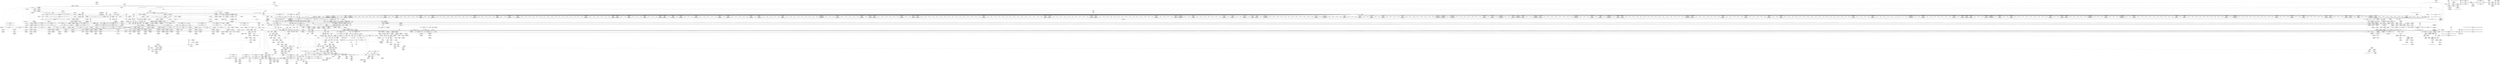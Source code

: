 digraph {
	CE0x3d3a010 [shape=record,shape=Mrecord,label="{CE0x3d3a010|i64*_getelementptr_inbounds_(_25_x_i64_,_25_x_i64_*___llvm_gcov_ctr237,_i64_0,_i64_8)|*Constant*}"]
	CE0x3dcea40 [shape=record,shape=Mrecord,label="{CE0x3dcea40|12:_i32,_56:_i8*,_:_CRE_196,197_}"]
	CE0x3daa190 [shape=record,shape=Mrecord,label="{CE0x3daa190|104:_%struct.inode*,_:_CRE_201,202_}"]
	CE0x3d28230 [shape=record,shape=Mrecord,label="{CE0x3d28230|104:_%struct.inode*,_:_CRE_159,160_}"]
	CE0x3d32c00 [shape=record,shape=Mrecord,label="{CE0x3d32c00|i32_0|*Constant*|*SummSource*}"]
	CE0x3d25460 [shape=record,shape=Mrecord,label="{CE0x3d25460|GLOBAL:__llvm_gcov_ctr237|Global_var:__llvm_gcov_ctr237|*SummSource*}"]
	CE0x3d8c380 [shape=record,shape=Mrecord,label="{CE0x3d8c380|i32_4|*Constant*|*SummSource*}"]
	CE0x3df1720 [shape=record,shape=Mrecord,label="{CE0x3df1720|cred_sid:entry|*SummSink*}"]
	CE0x3db96b0 [shape=record,shape=Mrecord,label="{CE0x3db96b0|104:_%struct.inode*,_:_CRE_179,180_}"]
	CE0x3dec190 [shape=record,shape=Mrecord,label="{CE0x3dec190|12:_i32,_56:_i8*,_:_CRE_978,979_}"]
	CE0x3deb600 [shape=record,shape=Mrecord,label="{CE0x3deb600|12:_i32,_56:_i8*,_:_CRE_944,952_|*MultipleSource*|*LoadInst*|security/selinux/hooks.c,1627|Function::inode_has_perm&Arg::inode::|security/selinux/hooks.c,1611}"]
	CE0x3d89590 [shape=record,shape=Mrecord,label="{CE0x3d89590|104:_%struct.inode*,_:_CRE_91,92_}"]
	CE0x3d8b160 [shape=record,shape=Mrecord,label="{CE0x3d8b160|_ret_void,_!dbg_!27722|include/linux/cred.h,175}"]
	CE0x3d896c0 [shape=record,shape=Mrecord,label="{CE0x3d896c0|104:_%struct.inode*,_:_CRE_93,94_}"]
	CE0x3d64d50 [shape=record,shape=Mrecord,label="{CE0x3d64d50|12:_i32,_56:_i8*,_:_CRE_392,400_|*MultipleSource*|*LoadInst*|security/selinux/hooks.c,1627|Function::inode_has_perm&Arg::inode::|security/selinux/hooks.c,1611}"]
	CE0x3d545a0 [shape=record,shape=Mrecord,label="{CE0x3d545a0|selinux_inode_setotherxattr:do.body}"]
	CE0x3ddd940 [shape=record,shape=Mrecord,label="{CE0x3ddd940|12:_i32,_56:_i8*,_:_CRE_563,564_}"]
	CE0x3e0ef00 [shape=record,shape=Mrecord,label="{CE0x3e0ef00|__validate_creds:tmp|*SummSource*}"]
	CE0x3dee750 [shape=record,shape=Mrecord,label="{CE0x3dee750|inode_has_perm:tmp15|*LoadInst*|security/selinux/hooks.c,1615|*SummSink*}"]
	CE0x3df13e0 [shape=record,shape=Mrecord,label="{CE0x3df13e0|GLOBAL:cred_sid|*Constant*|*SummSink*}"]
	CE0x3d6b2d0 [shape=record,shape=Mrecord,label="{CE0x3d6b2d0|selinux_inode_setotherxattr:tobool9|security/selinux/hooks.c,2919|*SummSink*}"]
	CE0x3d2b970 [shape=record,shape=Mrecord,label="{CE0x3d2b970|selinux_inode_setotherxattr:tmp29|security/selinux/hooks.c,2920|*SummSink*}"]
	CE0x3d1ae70 [shape=record,shape=Mrecord,label="{CE0x3d1ae70|selinux_inode_setotherxattr:entry}"]
	CE0x3dcbf80 [shape=record,shape=Mrecord,label="{CE0x3dcbf80|12:_i32,_56:_i8*,_:_CRE_160,161_}"]
	CE0x3de0530 [shape=record,shape=Mrecord,label="{CE0x3de0530|12:_i32,_56:_i8*,_:_CRE_600,601_}"]
	CE0x3d57880 [shape=record,shape=Mrecord,label="{CE0x3d57880|selinux_inode_setotherxattr:if.end16|*SummSink*}"]
	CE0x3d58e30 [shape=record,shape=Mrecord,label="{CE0x3d58e30|selinux_inode_setotherxattr:tmp5|security/selinux/hooks.c,2915|*SummSource*}"]
	CE0x3e0d980 [shape=record,shape=Mrecord,label="{CE0x3e0d980|__validate_creds:tmp7|include/linux/cred.h,174}"]
	CE0x3d287d0 [shape=record,shape=Mrecord,label="{CE0x3d287d0|104:_%struct.inode*,_:_CRE_165,166_}"]
	CE0x3dd38c0 [shape=record,shape=Mrecord,label="{CE0x3dd38c0|12:_i32,_56:_i8*,_:_CRE_285,286_}"]
	CE0x3dff9c0 [shape=record,shape=Mrecord,label="{CE0x3dff9c0|i64*_getelementptr_inbounds_(_8_x_i64_,_8_x_i64_*___llvm_gcov_ctr154,_i64_0,_i64_5)|*Constant*|*SummSink*}"]
	CE0x3df4120 [shape=record,shape=Mrecord,label="{CE0x3df4120|i64*_getelementptr_inbounds_(_8_x_i64_,_8_x_i64_*___llvm_gcov_ctr154,_i64_0,_i64_7)|*Constant*}"]
	CE0x3d60000 [shape=record,shape=Mrecord,label="{CE0x3d60000|i32_31|*Constant*|*SummSink*}"]
	CE0x3dea430 [shape=record,shape=Mrecord,label="{CE0x3dea430|12:_i32,_56:_i8*,_:_CRE_922,923_}"]
	CE0x3dc4180 [shape=record,shape=Mrecord,label="{CE0x3dc4180|inode_has_perm:perms|Function::inode_has_perm&Arg::perms::|*SummSink*}"]
	CE0x3d315b0 [shape=record,shape=Mrecord,label="{CE0x3d315b0|selinux_inode_setotherxattr:if.end|*SummSource*}"]
	CE0x3df0880 [shape=record,shape=Mrecord,label="{CE0x3df0880|inode_has_perm:tmp14|security/selinux/hooks.c,1614|*SummSink*}"]
	CE0x3d65760 [shape=record,shape=Mrecord,label="{CE0x3d65760|dentry_has_perm:call|security/selinux/hooks.c,1632}"]
	CE0x3d6cfb0 [shape=record,shape=Mrecord,label="{CE0x3d6cfb0|dentry_has_perm:tmp3|*SummSource*}"]
	CE0x3dfbc80 [shape=record,shape=Mrecord,label="{CE0x3dfbc80|inode_has_perm:conv|security/selinux/hooks.c,1611|*SummSource*}"]
	CE0x3d242a0 [shape=record,shape=Mrecord,label="{CE0x3d242a0|selinux_inode_setotherxattr:tobool9|security/selinux/hooks.c,2919}"]
	CE0x3d1b590 [shape=record,shape=Mrecord,label="{CE0x3d1b590|selinux_inode_removexattr:tmp5|security/selinux/hooks.c,3055|*SummSource*}"]
	CE0x3de7250 [shape=record,shape=Mrecord,label="{CE0x3de7250|12:_i32,_56:_i8*,_:_CRE_880,881_}"]
	CE0x3d186b0 [shape=record,shape=Mrecord,label="{CE0x3d186b0|inode_has_perm:tmp1}"]
	"CONST[source:0(mediator),value:0(static)][purpose:{operation}][SnkIdx:3]"
	CE0x3dc5270 [shape=record,shape=Mrecord,label="{CE0x3dc5270|cred_sid:tmp4|*LoadInst*|security/selinux/hooks.c,196}"]
	CE0x3d1b210 [shape=record,shape=Mrecord,label="{CE0x3d1b210|get_current:tmp1|*SummSource*}"]
	CE0x3d36800 [shape=record,shape=Mrecord,label="{CE0x3d36800|selinux_inode_setotherxattr:call5|security/selinux/hooks.c,2917|*SummSink*}"]
	CE0x3d2c0e0 [shape=record,shape=Mrecord,label="{CE0x3d2c0e0|selinux_inode_setotherxattr:tmp31|security/selinux/hooks.c,2920}"]
	CE0x3dae020 [shape=record,shape=Mrecord,label="{CE0x3dae020|104:_%struct.inode*,_:_CRE_307,308_}"]
	CE0x3d2da70 [shape=record,shape=Mrecord,label="{CE0x3d2da70|selinux_inode_removexattr:retval.0|*SummSink*}"]
	CE0x3d16640 [shape=record,shape=Mrecord,label="{CE0x3d16640|__validate_creds:lnot1|include/linux/cred.h,173|*SummSource*}"]
	CE0x3dd07c0 [shape=record,shape=Mrecord,label="{CE0x3dd07c0|12:_i32,_56:_i8*,_:_CRE_243,244_}"]
	CE0x3d94430 [shape=record,shape=Mrecord,label="{CE0x3d94430|selinux_inode_setotherxattr:tmp42}"]
	CE0x3dcf030 [shape=record,shape=Mrecord,label="{CE0x3dcf030|12:_i32,_56:_i8*,_:_CRE_201,202_}"]
	CE0x3d6f250 [shape=record,shape=Mrecord,label="{CE0x3d6f250|selinux_inode_setotherxattr:call3|security/selinux/hooks.c,2915|*SummSource*}"]
	CE0x3daf060 [shape=record,shape=Mrecord,label="{CE0x3daf060|dentry_has_perm:tmp4|*LoadInst*|security/selinux/hooks.c,1627|*SummSink*}"]
	CE0x3df5290 [shape=record,shape=Mrecord,label="{CE0x3df5290|inode_has_perm:tmp20|security/selinux/hooks.c,1618}"]
	CE0x3d8c550 [shape=record,shape=Mrecord,label="{CE0x3d8c550|12:_i32,_56:_i8*,_:_CRE_0,2_|*MultipleSource*|*LoadInst*|security/selinux/hooks.c,1627|Function::inode_has_perm&Arg::inode::|security/selinux/hooks.c,1611}"]
	CE0x3db7c40 [shape=record,shape=Mrecord,label="{CE0x3db7c40|__validate_creds:tobool|include/linux/cred.h,173|*SummSource*}"]
	CE0x3dde650 [shape=record,shape=Mrecord,label="{CE0x3dde650|12:_i32,_56:_i8*,_:_CRE_574,575_}"]
	CE0x3d22930 [shape=record,shape=Mrecord,label="{CE0x3d22930|selinux_inode_setotherxattr:tmp3|*SummSource*}"]
	CE0x3d1e4c0 [shape=record,shape=Mrecord,label="{CE0x3d1e4c0|selinux_inode_setotherxattr:entry|*SummSource*}"]
	CE0x3d23cf0 [shape=record,shape=Mrecord,label="{CE0x3d23cf0|selinux_inode_setotherxattr:call8|security/selinux/hooks.c,2919|*SummSink*}"]
	CE0x3e0e100 [shape=record,shape=Mrecord,label="{CE0x3e0e100|_call_void___invalid_creds(%struct.cred*_%cred,_i8*_%file,_i32_%line)_#10,_!dbg_!27721|include/linux/cred.h,174}"]
	CE0x3d8f9f0 [shape=record,shape=Mrecord,label="{CE0x3d8f9f0|i64*_getelementptr_inbounds_(_25_x_i64_,_25_x_i64_*___llvm_gcov_ctr237,_i64_0,_i64_17)|*Constant*|*SummSource*}"]
	CE0x3de0400 [shape=record,shape=Mrecord,label="{CE0x3de0400|12:_i32,_56:_i8*,_:_CRE_599,600_}"]
	CE0x3d33110 [shape=record,shape=Mrecord,label="{CE0x3d33110|i64*_getelementptr_inbounds_(_6_x_i64_,_6_x_i64_*___llvm_gcov_ctr241,_i64_0,_i64_3)|*Constant*|*SummSink*}"]
	CE0x3d570e0 [shape=record,shape=Mrecord,label="{CE0x3d570e0|selinux_inode_setotherxattr:tmp3}"]
	CE0x3d8e040 [shape=record,shape=Mrecord,label="{CE0x3d8e040|selinux_inode_setotherxattr:tmp32|security/selinux/hooks.c,2921|*SummSink*}"]
	CE0x3d6d850 [shape=record,shape=Mrecord,label="{CE0x3d6d850|get_current:tmp2|*SummSink*}"]
	CE0x3d10720 [shape=record,shape=Mrecord,label="{CE0x3d10720|selinux_inode_setotherxattr:tmp16|security/selinux/hooks.c,2915}"]
	CE0x3de0eb0 [shape=record,shape=Mrecord,label="{CE0x3de0eb0|12:_i32,_56:_i8*,_:_CRE_608,609_}"]
	CE0x3d57790 [shape=record,shape=Mrecord,label="{CE0x3d57790|selinux_inode_setotherxattr:if.end16|*SummSource*}"]
	CE0x3d53300 [shape=record,shape=Mrecord,label="{CE0x3d53300|i64*_getelementptr_inbounds_(_25_x_i64_,_25_x_i64_*___llvm_gcov_ctr237,_i64_0,_i64_0)|*Constant*|*SummSource*}"]
	CE0x3d6cd70 [shape=record,shape=Mrecord,label="{CE0x3d6cd70|dentry_has_perm:tmp3}"]
	CE0x3df0710 [shape=record,shape=Mrecord,label="{CE0x3df0710|inode_has_perm:tmp14|security/selinux/hooks.c,1614|*SummSource*}"]
	CE0x3dcb140 [shape=record,shape=Mrecord,label="{CE0x3dcb140|12:_i32,_56:_i8*,_:_CRE_148,149_}"]
	CE0x3d95580 [shape=record,shape=Mrecord,label="{CE0x3d95580|i64*_getelementptr_inbounds_(_25_x_i64_,_25_x_i64_*___llvm_gcov_ctr237,_i64_0,_i64_22)|*Constant*}"]
	CE0x3d59a60 [shape=record,shape=Mrecord,label="{CE0x3d59a60|dentry_has_perm:tmp1|*SummSource*}"]
	CE0x3d38cd0 [shape=record,shape=Mrecord,label="{CE0x3d38cd0|selinux_inode_setotherxattr:tmp13|security/selinux/hooks.c,2915}"]
	CE0x3d6c140 [shape=record,shape=Mrecord,label="{CE0x3d6c140|selinux_inode_setotherxattr:tmp27|security/selinux/hooks.c,2919}"]
	CE0x3dd2950 [shape=record,shape=Mrecord,label="{CE0x3dd2950|12:_i32,_56:_i8*,_:_CRE_272,273_}"]
	CE0x3d530f0 [shape=record,shape=Mrecord,label="{CE0x3d530f0|selinux_inode_setotherxattr:do.end|*SummSink*}"]
	CE0x3d63e80 [shape=record,shape=Mrecord,label="{CE0x3d63e80|12:_i32,_56:_i8*,_:_CRE_328,336_|*MultipleSource*|*LoadInst*|security/selinux/hooks.c,1627|Function::inode_has_perm&Arg::inode::|security/selinux/hooks.c,1611}"]
	CE0x3d93870 [shape=record,shape=Mrecord,label="{CE0x3d93870|selinux_inode_setotherxattr:tmp40|security/selinux/hooks.c,2925|*SummSink*}"]
	CE0x3d234b0 [shape=record,shape=Mrecord,label="{CE0x3d234b0|selinux_inode_setotherxattr:tmp23|security/selinux/hooks.c,2917|*SummSource*}"]
	CE0x3de1700 [shape=record,shape=Mrecord,label="{CE0x3de1700|12:_i32,_56:_i8*,_:_CRE_615,616_}"]
	CE0x3d17130 [shape=record,shape=Mrecord,label="{CE0x3d17130|_call_void___validate_creds(%struct.cred*_%cred,_i8*_getelementptr_inbounds_(_25_x_i8_,_25_x_i8_*_.str3,_i32_0,_i32_0),_i32_1609)_#10,_!dbg_!27719|security/selinux/hooks.c,1609|*SummSource*}"]
	CE0x3dba160 [shape=record,shape=Mrecord,label="{CE0x3dba160|104:_%struct.inode*,_:_CRE_188,189_}"]
	CE0x3d26150 [shape=record,shape=Mrecord,label="{CE0x3d26150|get_current:tmp3|*SummSource*}"]
	CE0x3d16b90 [shape=record,shape=Mrecord,label="{CE0x3d16b90|cred_sid:tmp3}"]
	CE0x3d5c520 [shape=record,shape=Mrecord,label="{CE0x3d5c520|inode_has_perm:tmp|*SummSource*}"]
	CE0x3d44ac0 [shape=record,shape=Mrecord,label="{CE0x3d44ac0|COLLAPSED:_GCMRE___llvm_gcov_ctr98_internal_global_2_x_i64_zeroinitializer:_elem_0:default:}"]
	CE0x3de2a60 [shape=record,shape=Mrecord,label="{CE0x3de2a60|12:_i32,_56:_i8*,_:_CRE_664,672_|*MultipleSource*|*LoadInst*|security/selinux/hooks.c,1627|Function::inode_has_perm&Arg::inode::|security/selinux/hooks.c,1611}"]
	CE0x3d27900 [shape=record,shape=Mrecord,label="{CE0x3d27900|104:_%struct.inode*,_:_CRE_149,150_}"]
	CE0x3d26990 [shape=record,shape=Mrecord,label="{CE0x3d26990|i32_2915|*Constant*}"]
	CE0x3d67f10 [shape=record,shape=Mrecord,label="{CE0x3d67f10|12:_i32,_56:_i8*,_:_CRE_40,48_|*MultipleSource*|*LoadInst*|security/selinux/hooks.c,1627|Function::inode_has_perm&Arg::inode::|security/selinux/hooks.c,1611}"]
	CE0x3d660f0 [shape=record,shape=Mrecord,label="{CE0x3d660f0|inode_has_perm:entry|*SummSource*}"]
	CE0x3d1cc90 [shape=record,shape=Mrecord,label="{CE0x3d1cc90|selinux_inode_removexattr:dentry|Function::selinux_inode_removexattr&Arg::dentry::|*SummSink*}"]
	CE0x3dfd1a0 [shape=record,shape=Mrecord,label="{CE0x3dfd1a0|i64_3|*Constant*}"]
	CE0x3df1b00 [shape=record,shape=Mrecord,label="{CE0x3df1b00|_ret_i32_%tmp6,_!dbg_!27716|security/selinux/hooks.c,197}"]
	CE0x3dfdb20 [shape=record,shape=Mrecord,label="{CE0x3dfdb20|GLOBAL:__llvm_gcov_ctr154|Global_var:__llvm_gcov_ctr154|*SummSource*}"]
	CE0x3d68280 [shape=record,shape=Mrecord,label="{CE0x3d68280|__validate_creds:expval|include/linux/cred.h,173}"]
	CE0x3d52810 [shape=record,shape=Mrecord,label="{CE0x3d52810|i64_1|*Constant*}"]
	CE0x3df1cd0 [shape=record,shape=Mrecord,label="{CE0x3df1cd0|_ret_i32_%tmp6,_!dbg_!27716|security/selinux/hooks.c,197|*SummSource*}"]
	CE0x3dc56b0 [shape=record,shape=Mrecord,label="{CE0x3dc56b0|GLOBAL:creds_are_invalid|*Constant*|*SummSource*}"]
	CE0x3d3c3a0 [shape=record,shape=Mrecord,label="{CE0x3d3c3a0|i8_10|*Constant*|*SummSink*}"]
	CE0x3db8120 [shape=record,shape=Mrecord,label="{CE0x3db8120|i64*_getelementptr_inbounds_(_8_x_i64_,_8_x_i64_*___llvm_gcov_ctr154,_i64_0,_i64_1)|*Constant*|*SummSource*}"]
	CE0x3d600f0 [shape=record,shape=Mrecord,label="{CE0x3d600f0|i64_14|*Constant*|*SummSink*}"]
	CE0x3dcd610 [shape=record,shape=Mrecord,label="{CE0x3dcd610|12:_i32,_56:_i8*,_:_CRE_179,180_}"]
	CE0x3d28500 [shape=record,shape=Mrecord,label="{CE0x3d28500|104:_%struct.inode*,_:_CRE_162,163_}"]
	CE0x3df05e0 [shape=record,shape=Mrecord,label="{CE0x3df05e0|inode_has_perm:tmp14|security/selinux/hooks.c,1614}"]
	CE0x3deb270 [shape=record,shape=Mrecord,label="{CE0x3deb270|12:_i32,_56:_i8*,_:_CRE_934,935_}"]
	CE0x3d8c620 [shape=record,shape=Mrecord,label="{CE0x3d8c620|inode_has_perm:i_flags|security/selinux/hooks.c,1611}"]
	CE0x3de1960 [shape=record,shape=Mrecord,label="{CE0x3de1960|12:_i32,_56:_i8*,_:_CRE_617,618_}"]
	CE0x3d2d3a0 [shape=record,shape=Mrecord,label="{CE0x3d2d3a0|i32_-13|*Constant*}"]
	CE0x3dfdc90 [shape=record,shape=Mrecord,label="{CE0x3dfdc90|GLOBAL:__llvm_gcov_ctr154|Global_var:__llvm_gcov_ctr154|*SummSink*}"]
	CE0x3d2c4c0 [shape=record,shape=Mrecord,label="{CE0x3d2c4c0|selinux_inode_setotherxattr:tmp31|security/selinux/hooks.c,2920|*SummSink*}"]
	CE0x3de1a90 [shape=record,shape=Mrecord,label="{CE0x3de1a90|12:_i32,_56:_i8*,_:_CRE_618,619_}"]
	CE0x3d908d0 [shape=record,shape=Mrecord,label="{CE0x3d908d0|selinux_inode_setotherxattr:call14|security/selinux/hooks.c,2922|*SummSink*}"]
	CE0x3dca670 [shape=record,shape=Mrecord,label="{CE0x3dca670|inode_has_perm:tmp2}"]
	CE0x3d5e490 [shape=record,shape=Mrecord,label="{CE0x3d5e490|inode_has_perm:return|*SummSource*}"]
	CE0x3dc70d0 [shape=record,shape=Mrecord,label="{CE0x3dc70d0|__validate_creds:conv|include/linux/cred.h,173|*SummSource*}"]
	CE0x3dce320 [shape=record,shape=Mrecord,label="{CE0x3dce320|12:_i32,_56:_i8*,_:_CRE_190,191_}"]
	CE0x3d9b5e0 [shape=record,shape=Mrecord,label="{CE0x3d9b5e0|cred_sid:tmp6|security/selinux/hooks.c,197|*SummSource*}"]
	CE0x3dccb60 [shape=record,shape=Mrecord,label="{CE0x3dccb60|12:_i32,_56:_i8*,_:_CRE_170,171_}"]
	CE0x3dd2100 [shape=record,shape=Mrecord,label="{CE0x3dd2100|12:_i32,_56:_i8*,_:_CRE_265,266_}"]
	CE0x3db4900 [shape=record,shape=Mrecord,label="{CE0x3db4900|dentry_has_perm:type|security/selinux/hooks.c,1630}"]
	CE0x3d28b20 [shape=record,shape=Mrecord,label="{CE0x3d28b20|104:_%struct.inode*,_:_CRE_168,169_}"]
	CE0x3dd2f40 [shape=record,shape=Mrecord,label="{CE0x3dd2f40|12:_i32,_56:_i8*,_:_CRE_277,278_}"]
	CE0x3d26a00 [shape=record,shape=Mrecord,label="{CE0x3d26a00|i32_2915|*Constant*|*SummSource*}"]
	CE0x3d95660 [shape=record,shape=Mrecord,label="{CE0x3d95660|selinux_inode_setotherxattr:tmp44|security/selinux/hooks.c,2927|*SummSource*}"]
	CE0x3dcaee0 [shape=record,shape=Mrecord,label="{CE0x3dcaee0|12:_i32,_56:_i8*,_:_CRE_146,147_}"]
	CE0x3d3dc20 [shape=record,shape=Mrecord,label="{CE0x3d3dc20|selinux_inode_setotherxattr:tobool1|security/selinux/hooks.c,2915|*SummSink*}"]
	CE0x3d32a70 [shape=record,shape=Mrecord,label="{CE0x3d32a70|i64_3|*Constant*|*SummSource*}"]
	CE0x3dcb4d0 [shape=record,shape=Mrecord,label="{CE0x3dcb4d0|12:_i32,_56:_i8*,_:_CRE_151,152_}"]
	CE0x3daba80 [shape=record,shape=Mrecord,label="{CE0x3daba80|104:_%struct.inode*,_:_CRE_222,223_}"]
	CE0x3d98e30 [shape=record,shape=Mrecord,label="{CE0x3d98e30|dentry_has_perm:entry|*SummSource*}"]
	CE0x3dcc1e0 [shape=record,shape=Mrecord,label="{CE0x3dcc1e0|12:_i32,_56:_i8*,_:_CRE_162,163_}"]
	CE0x3dd3fe0 [shape=record,shape=Mrecord,label="{CE0x3dd3fe0|12:_i32,_56:_i8*,_:_CRE_291,292_}"]
	CE0x3e0ee20 [shape=record,shape=Mrecord,label="{CE0x3e0ee20|__validate_creds:tmp}"]
	CE0x3e060a0 [shape=record,shape=Mrecord,label="{CE0x3e060a0|inode_has_perm:call4|security/selinux/hooks.c,1617|*SummSource*}"]
	CE0x3de5d30 [shape=record,shape=Mrecord,label="{CE0x3de5d30|12:_i32,_56:_i8*,_:_CRE_864,865_}"]
	CE0x3e05b40 [shape=record,shape=Mrecord,label="{CE0x3e05b40|inode_has_perm:tmp18|security/selinux/hooks.c,1617|*SummSource*}"]
	"CONST[source:2(external),value:2(dynamic)][purpose:{subject}][SrcIdx:13]"
	CE0x3de09f0 [shape=record,shape=Mrecord,label="{CE0x3de09f0|12:_i32,_56:_i8*,_:_CRE_604,605_}"]
	CE0x3d986d0 [shape=record,shape=Mrecord,label="{CE0x3d986d0|GLOBAL:dentry_has_perm|*Constant*}"]
	CE0x3e06c10 [shape=record,shape=Mrecord,label="{CE0x3e06c10|__validate_creds:tmp9|include/linux/cred.h,175|*SummSink*}"]
	CE0x3d52d90 [shape=record,shape=Mrecord,label="{CE0x3d52d90|_call_void_mcount()_#3|*SummSource*}"]
	CE0x3d1e010 [shape=record,shape=Mrecord,label="{CE0x3d1e010|selinux_inode_removexattr:tmp7|security/selinux/hooks.c,3056|*SummSource*}"]
	CE0x3d2af90 [shape=record,shape=Mrecord,label="{CE0x3d2af90|i64_15|*Constant*}"]
	CE0x3ddc190 [shape=record,shape=Mrecord,label="{CE0x3ddc190|12:_i32,_56:_i8*,_:_CRE_528,536_|*MultipleSource*|*LoadInst*|security/selinux/hooks.c,1627|Function::inode_has_perm&Arg::inode::|security/selinux/hooks.c,1611}"]
	CE0x3d291f0 [shape=record,shape=Mrecord,label="{CE0x3d291f0|selinux_inode_setotherxattr:if.then12}"]
	CE0x3d1a170 [shape=record,shape=Mrecord,label="{CE0x3d1a170|selinux_inode_setotherxattr:tmp24|security/selinux/hooks.c,2919|*SummSink*}"]
	CE0x3d52880 [shape=record,shape=Mrecord,label="{CE0x3d52880|selinux_inode_setotherxattr:tmp1}"]
	CE0x3d0ff50 [shape=record,shape=Mrecord,label="{CE0x3d0ff50|i64*_getelementptr_inbounds_(_25_x_i64_,_25_x_i64_*___llvm_gcov_ctr237,_i64_0,_i64_8)|*Constant*|*SummSource*}"]
	CE0x3d27000 [shape=record,shape=Mrecord,label="{CE0x3d27000|i8*_getelementptr_inbounds_(_45_x_i8_,_45_x_i8_*_.str12,_i32_0,_i32_0)|*Constant*|*SummSource*}"]
	CE0x3d62ff0 [shape=record,shape=Mrecord,label="{CE0x3d62ff0|get_current:tmp4|./arch/x86/include/asm/current.h,14|*SummSource*}"]
	"CONST[source:0(mediator),value:2(dynamic)][purpose:{object}][SnkIdx:2]"
	CE0x3daa8b0 [shape=record,shape=Mrecord,label="{CE0x3daa8b0|104:_%struct.inode*,_:_CRE_207,208_}"]
	CE0x3de94c0 [shape=record,shape=Mrecord,label="{CE0x3de94c0|12:_i32,_56:_i8*,_:_CRE_909,910_}"]
	CE0x3d39860 [shape=record,shape=Mrecord,label="{CE0x3d39860|i1_true|*Constant*}"]
	CE0x3ddf950 [shape=record,shape=Mrecord,label="{CE0x3ddf950|12:_i32,_56:_i8*,_:_CRE_590,591_}"]
	CE0x3e05f20 [shape=record,shape=Mrecord,label="{CE0x3e05f20|avc_has_perm:entry|*SummSource*}"]
	CE0x3daafd0 [shape=record,shape=Mrecord,label="{CE0x3daafd0|104:_%struct.inode*,_:_CRE_213,214_}"]
	CE0x3dfb520 [shape=record,shape=Mrecord,label="{CE0x3dfb520|inode_has_perm:conv|security/selinux/hooks.c,1611}"]
	CE0x3df6800 [shape=record,shape=Mrecord,label="{CE0x3df6800|__validate_creds:tmp|*SummSink*}"]
	CE0x3d44410 [shape=record,shape=Mrecord,label="{CE0x3d44410|selinux_inode_setotherxattr:tmp18|security/selinux/hooks.c,2915}"]
	CE0x3db8530 [shape=record,shape=Mrecord,label="{CE0x3db8530|__validate_creds:tmp2|include/linux/cred.h,173|*SummSource*}"]
	CE0x3dcd740 [shape=record,shape=Mrecord,label="{CE0x3dcd740|12:_i32,_56:_i8*,_:_CRE_180,181_}"]
	CE0x3dfed30 [shape=record,shape=Mrecord,label="{CE0x3dfed30|inode_has_perm:tmp9|security/selinux/hooks.c,1611|*SummSink*}"]
	CE0x3de95f0 [shape=record,shape=Mrecord,label="{CE0x3de95f0|12:_i32,_56:_i8*,_:_CRE_910,911_}"]
	CE0x3de21b0 [shape=record,shape=Mrecord,label="{CE0x3de21b0|12:_i32,_56:_i8*,_:_CRE_624,628_|*MultipleSource*|*LoadInst*|security/selinux/hooks.c,1627|Function::inode_has_perm&Arg::inode::|security/selinux/hooks.c,1611}"]
	CE0x3d16000 [shape=record,shape=Mrecord,label="{CE0x3d16000|12:_i32,_56:_i8*,_:_CRE_96,104_|*MultipleSource*|*LoadInst*|security/selinux/hooks.c,1627|Function::inode_has_perm&Arg::inode::|security/selinux/hooks.c,1611}"]
	CE0x3e04d20 [shape=record,shape=Mrecord,label="{CE0x3e04d20|avc_has_perm:tclass|Function::avc_has_perm&Arg::tclass::|*SummSink*}"]
	CE0x3de7aa0 [shape=record,shape=Mrecord,label="{CE0x3de7aa0|12:_i32,_56:_i8*,_:_CRE_887,888_}"]
	CE0x3d70550 [shape=record,shape=Mrecord,label="{CE0x3d70550|get_current:entry}"]
	CE0x3d2b720 [shape=record,shape=Mrecord,label="{CE0x3d2b720|selinux_inode_setotherxattr:tmp29|security/selinux/hooks.c,2920|*SummSource*}"]
	CE0x3e0ecf0 [shape=record,shape=Mrecord,label="{CE0x3e0ecf0|i64*_getelementptr_inbounds_(_5_x_i64_,_5_x_i64_*___llvm_gcov_ctr155,_i64_0,_i64_0)|*Constant*|*SummSink*}"]
	CE0x3d8d400 [shape=record,shape=Mrecord,label="{CE0x3d8d400|inode_has_perm:tmp2|*SummSource*}"]
	CE0x3d974e0 [shape=record,shape=Mrecord,label="{CE0x3d974e0|selinux_inode_setotherxattr:tmp47|security/selinux/hooks.c,2931}"]
	CE0x3d61430 [shape=record,shape=Mrecord,label="{CE0x3d61430|selinux_inode_setotherxattr:retval.0}"]
	CE0x3d8dfd0 [shape=record,shape=Mrecord,label="{CE0x3d8dfd0|i64*_getelementptr_inbounds_(_25_x_i64_,_25_x_i64_*___llvm_gcov_ctr237,_i64_0,_i64_16)|*Constant*|*SummSink*}"]
	CE0x3d2abd0 [shape=record,shape=Mrecord,label="{CE0x3d2abd0|selinux_inode_setotherxattr:name|Function::selinux_inode_setotherxattr&Arg::name::|*SummSource*}"]
	CE0x3d94d90 [shape=record,shape=Mrecord,label="{CE0x3d94d90|selinux_inode_setotherxattr:tmp43|*SummSource*}"]
	CE0x3d97260 [shape=record,shape=Mrecord,label="{CE0x3d97260|i64*_getelementptr_inbounds_(_25_x_i64_,_25_x_i64_*___llvm_gcov_ctr237,_i64_0,_i64_23)|*Constant*|*SummSource*}"]
	CE0x3d5fcd0 [shape=record,shape=Mrecord,label="{CE0x3d5fcd0|GLOBAL:capable|*Constant*|*SummSink*}"]
	CE0x3de8c70 [shape=record,shape=Mrecord,label="{CE0x3de8c70|12:_i32,_56:_i8*,_:_CRE_902,903_}"]
	CE0x3d2dcc0 [shape=record,shape=Mrecord,label="{CE0x3d2dcc0|i64*_getelementptr_inbounds_(_6_x_i64_,_6_x_i64_*___llvm_gcov_ctr241,_i64_0,_i64_5)|*Constant*|*SummSource*}"]
	CE0x3dfa460 [shape=record,shape=Mrecord,label="{CE0x3dfa460|inode_has_perm:and|security/selinux/hooks.c,1611}"]
	CE0x3dd9950 [shape=record,shape=Mrecord,label="{CE0x3dd9950|12:_i32,_56:_i8*,_:_CRE_448,456_|*MultipleSource*|*LoadInst*|security/selinux/hooks.c,1627|Function::inode_has_perm&Arg::inode::|security/selinux/hooks.c,1611}"]
	CE0x3deac80 [shape=record,shape=Mrecord,label="{CE0x3deac80|12:_i32,_56:_i8*,_:_CRE_929,930_}"]
	CE0x3d174b0 [shape=record,shape=Mrecord,label="{CE0x3d174b0|GLOBAL:__llvm_gcov_ctr155|Global_var:__llvm_gcov_ctr155}"]
	CE0x3d27f60 [shape=record,shape=Mrecord,label="{CE0x3d27f60|104:_%struct.inode*,_:_CRE_156,157_}"]
	CE0x3ddca40 [shape=record,shape=Mrecord,label="{CE0x3ddca40|12:_i32,_56:_i8*,_:_CRE_552,553_}"]
	CE0x3dd9b70 [shape=record,shape=Mrecord,label="{CE0x3dd9b70|12:_i32,_56:_i8*,_:_CRE_456,464_|*MultipleSource*|*LoadInst*|security/selinux/hooks.c,1627|Function::inode_has_perm&Arg::inode::|security/selinux/hooks.c,1611}"]
	CE0x3db6a50 [shape=record,shape=Mrecord,label="{CE0x3db6a50|i64*_getelementptr_inbounds_(_8_x_i64_,_8_x_i64_*___llvm_gcov_ctr154,_i64_0,_i64_0)|*Constant*}"]
	CE0x3d684b0 [shape=record,shape=Mrecord,label="{CE0x3d684b0|__validate_creds:expval|include/linux/cred.h,173|*SummSource*}"]
	CE0x3e0e8f0 [shape=record,shape=Mrecord,label="{CE0x3e0e8f0|__validate_creds:if.then}"]
	CE0x3dcc310 [shape=record,shape=Mrecord,label="{CE0x3dcc310|12:_i32,_56:_i8*,_:_CRE_163,164_}"]
	CE0x3d0fec0 [shape=record,shape=Mrecord,label="{CE0x3d0fec0|_call_void_mcount()_#3|*SummSource*}"]
	CE0x3d37c40 [shape=record,shape=Mrecord,label="{CE0x3d37c40|selinux_inode_setotherxattr:tmp1|*SummSink*}"]
	CE0x3d60f30 [shape=record,shape=Mrecord,label="{CE0x3d60f30|selinux_inode_setotherxattr:tmp48|security/selinux/hooks.c,2932}"]
	CE0x3d615a0 [shape=record,shape=Mrecord,label="{CE0x3d615a0|selinux_inode_setotherxattr:retval.0|*SummSink*}"]
	CE0x3d89870 [shape=record,shape=Mrecord,label="{CE0x3d89870|104:_%struct.inode*,_:_CRE_95,96_}"]
	CE0x3dd3c50 [shape=record,shape=Mrecord,label="{CE0x3dd3c50|12:_i32,_56:_i8*,_:_CRE_288,289_}"]
	CE0x3cfcf30 [shape=record,shape=Mrecord,label="{CE0x3cfcf30|selinux_inode_setotherxattr:tmp21|security/selinux/hooks.c,2917|*SummSource*}"]
	CE0x3de4c90 [shape=record,shape=Mrecord,label="{CE0x3de4c90|12:_i32,_56:_i8*,_:_CRE_800,804_|*MultipleSource*|*LoadInst*|security/selinux/hooks.c,1627|Function::inode_has_perm&Arg::inode::|security/selinux/hooks.c,1611}"]
	CE0x3d12d40 [shape=record,shape=Mrecord,label="{CE0x3d12d40|selinux_inode_setotherxattr:tmp19|security/selinux/hooks.c,2915|*SummSink*}"]
	CE0x3dee6e0 [shape=record,shape=Mrecord,label="{CE0x3dee6e0|inode_has_perm:tmp15|*LoadInst*|security/selinux/hooks.c,1615|*SummSource*}"]
	CE0x3d1e080 [shape=record,shape=Mrecord,label="{CE0x3d1e080|selinux_inode_removexattr:tmp7|security/selinux/hooks.c,3056|*SummSink*}"]
	CE0x3d91370 [shape=record,shape=Mrecord,label="{CE0x3d91370|i64_18|*Constant*|*SummSource*}"]
	CE0x3ded5b0 [shape=record,shape=Mrecord,label="{CE0x3ded5b0|inode_has_perm:tmp12|security/selinux/hooks.c,1612|*SummSink*}"]
	CE0x3d54770 [shape=record,shape=Mrecord,label="{CE0x3d54770|selinux_inode_setotherxattr:if.end13}"]
	CE0x3de3de0 [shape=record,shape=Mrecord,label="{CE0x3de3de0|12:_i32,_56:_i8*,_:_CRE_736,740_|*MultipleSource*|*LoadInst*|security/selinux/hooks.c,1627|Function::inode_has_perm&Arg::inode::|security/selinux/hooks.c,1611}"]
	CE0x3d60970 [shape=record,shape=Mrecord,label="{CE0x3d60970|_call_void_mcount()_#3|*SummSource*}"]
	CE0x3d606e0 [shape=record,shape=Mrecord,label="{CE0x3d606e0|_call_void_mcount()_#3}"]
	CE0x3daeba0 [shape=record,shape=Mrecord,label="{CE0x3daeba0|104:_%struct.inode*,_:_CRE_318,319_}"]
	CE0x3df0f00 [shape=record,shape=Mrecord,label="{CE0x3df0f00|GLOBAL:cred_sid|*Constant*}"]
	CE0x3d53030 [shape=record,shape=Mrecord,label="{CE0x3d53030|selinux_inode_setotherxattr:do.end|*SummSource*}"]
	CE0x3d61200 [shape=record,shape=Mrecord,label="{CE0x3d61200|i32_-1|*Constant*|*SummSource*}"]
	CE0x3dfaec0 [shape=record,shape=Mrecord,label="{CE0x3dfaec0|inode_has_perm:lnot1|security/selinux/hooks.c,1611}"]
	CE0x3d56f80 [shape=record,shape=Mrecord,label="{CE0x3d56f80|selinux_inode_setotherxattr:tmp2|*SummSink*}"]
	CE0x3d918f0 [shape=record,shape=Mrecord,label="{CE0x3d918f0|selinux_inode_setotherxattr:tmp36|security/selinux/hooks.c,2922|*SummSource*}"]
	CE0x3d8b970 [shape=record,shape=Mrecord,label="{CE0x3d8b970|12:_i32,_56:_i8*,_:_CRE_64,72_|*MultipleSource*|*LoadInst*|security/selinux/hooks.c,1627|Function::inode_has_perm&Arg::inode::|security/selinux/hooks.c,1611}"]
	CE0x3d5c8a0 [shape=record,shape=Mrecord,label="{CE0x3d5c8a0|__validate_creds:lnot|include/linux/cred.h,173|*SummSink*}"]
	CE0x3dda3f0 [shape=record,shape=Mrecord,label="{CE0x3dda3f0|12:_i32,_56:_i8*,_:_CRE_474,475_}"]
	CE0x3e0d4b0 [shape=record,shape=Mrecord,label="{CE0x3e0d4b0|__validate_creds:tmp6|include/linux/cred.h,174|*SummSource*}"]
	CE0x3de52f0 [shape=record,shape=Mrecord,label="{CE0x3de52f0|12:_i32,_56:_i8*,_:_CRE_824,832_|*MultipleSource*|*LoadInst*|security/selinux/hooks.c,1627|Function::inode_has_perm&Arg::inode::|security/selinux/hooks.c,1611}"]
	CE0x3d19970 [shape=record,shape=Mrecord,label="{CE0x3d19970|selinux_inode_setotherxattr:if.end18|*SummSource*}"]
	CE0x3d2d410 [shape=record,shape=Mrecord,label="{CE0x3d2d410|i32_-13|*Constant*|*SummSource*}"]
	CE0x3dcdf90 [shape=record,shape=Mrecord,label="{CE0x3dcdf90|12:_i32,_56:_i8*,_:_CRE_187,188_}"]
	CE0x3de0070 [shape=record,shape=Mrecord,label="{CE0x3de0070|12:_i32,_56:_i8*,_:_CRE_596,597_}"]
	CE0x3d270c0 [shape=record,shape=Mrecord,label="{CE0x3d270c0|i8*_getelementptr_inbounds_(_45_x_i8_,_45_x_i8_*_.str12,_i32_0,_i32_0)|*Constant*|*SummSink*}"]
	CE0x3d5f460 [shape=record,shape=Mrecord,label="{CE0x3d5f460|12:_i32,_56:_i8*,_:_CRE_140,141_}"]
	CE0x3ddb470 [shape=record,shape=Mrecord,label="{CE0x3ddb470|12:_i32,_56:_i8*,_:_CRE_488,496_|*MultipleSource*|*LoadInst*|security/selinux/hooks.c,1627|Function::inode_has_perm&Arg::inode::|security/selinux/hooks.c,1611}"]
	CE0x3d26f40 [shape=record,shape=Mrecord,label="{CE0x3d26f40|i8*_getelementptr_inbounds_(_45_x_i8_,_45_x_i8_*_.str12,_i32_0,_i32_0)|*Constant*}"]
	CE0x3d931a0 [shape=record,shape=Mrecord,label="{CE0x3d931a0|i64*_getelementptr_inbounds_(_25_x_i64_,_25_x_i64_*___llvm_gcov_ctr237,_i64_0,_i64_20)|*Constant*}"]
	CE0x3daac40 [shape=record,shape=Mrecord,label="{CE0x3daac40|104:_%struct.inode*,_:_CRE_210,211_}"]
	CE0x3dd5080 [shape=record,shape=Mrecord,label="{CE0x3dd5080|12:_i32,_56:_i8*,_:_CRE_305,306_}"]
	CE0x3d27840 [shape=record,shape=Mrecord,label="{CE0x3d27840|104:_%struct.inode*,_:_CRE_148,149_}"]
	CE0x3debd80 [shape=record,shape=Mrecord,label="{CE0x3debd80|12:_i32,_56:_i8*,_:_CRE_976,977_}"]
	CE0x3d8f540 [shape=record,shape=Mrecord,label="{CE0x3d8f540|i64*_getelementptr_inbounds_(_25_x_i64_,_25_x_i64_*___llvm_gcov_ctr237,_i64_0,_i64_17)|*Constant*}"]
	CE0x3d41460 [shape=record,shape=Mrecord,label="{CE0x3d41460|selinux_inode_setotherxattr:tmp12|security/selinux/hooks.c,2915|*SummSource*}"]
	CE0x3d5a8c0 [shape=record,shape=Mrecord,label="{CE0x3d5a8c0|__validate_creds:lnot|include/linux/cred.h,173|*SummSource*}"]
	CE0x3dcd020 [shape=record,shape=Mrecord,label="{CE0x3dcd020|12:_i32,_56:_i8*,_:_CRE_174,175_}"]
	CE0x3ddc7f0 [shape=record,shape=Mrecord,label="{CE0x3ddc7f0|12:_i32,_56:_i8*,_:_CRE_544,552_|*MultipleSource*|*LoadInst*|security/selinux/hooks.c,1627|Function::inode_has_perm&Arg::inode::|security/selinux/hooks.c,1611}"]
	CE0x3df12b0 [shape=record,shape=Mrecord,label="{CE0x3df12b0|GLOBAL:cred_sid|*Constant*|*SummSource*}"]
	CE0x3d27e70 [shape=record,shape=Mrecord,label="{CE0x3d27e70|104:_%struct.inode*,_:_CRE_155,156_}"]
	CE0x3d25b30 [shape=record,shape=Mrecord,label="{CE0x3d25b30|selinux_inode_setotherxattr:if.else|*SummSink*}"]
	CE0x3d37a30 [shape=record,shape=Mrecord,label="{CE0x3d37a30|i64*_getelementptr_inbounds_(_25_x_i64_,_25_x_i64_*___llvm_gcov_ctr237,_i64_0,_i64_1)|*Constant*}"]
	CE0x3d5d590 [shape=record,shape=Mrecord,label="{CE0x3d5d590|12:_i32,_56:_i8*,_:_CRE_4,8_|*MultipleSource*|*LoadInst*|security/selinux/hooks.c,1627|Function::inode_has_perm&Arg::inode::|security/selinux/hooks.c,1611}"]
	CE0x3deab50 [shape=record,shape=Mrecord,label="{CE0x3deab50|12:_i32,_56:_i8*,_:_CRE_928,929_}"]
	CE0x3dda6c0 [shape=record,shape=Mrecord,label="{CE0x3dda6c0|12:_i32,_56:_i8*,_:_CRE_476,477_}"]
	CE0x3e078f0 [shape=record,shape=Mrecord,label="{CE0x3e078f0|cred_sid:bb|*SummSink*}"]
	CE0x3daecd0 [shape=record,shape=Mrecord,label="{CE0x3daecd0|104:_%struct.inode*,_:_CRE_319,320_}"]
	CE0x3de5f50 [shape=record,shape=Mrecord,label="{CE0x3de5f50|12:_i32,_56:_i8*,_:_CRE_865,866_}"]
	CE0x3dfa4d0 [shape=record,shape=Mrecord,label="{CE0x3dfa4d0|inode_has_perm:and|security/selinux/hooks.c,1611|*SummSource*}"]
	CE0x3d657d0 [shape=record,shape=Mrecord,label="{CE0x3d657d0|dentry_has_perm:dentry1|security/selinux/hooks.c,1631}"]
	CE0x3de6c60 [shape=record,shape=Mrecord,label="{CE0x3de6c60|12:_i32,_56:_i8*,_:_CRE_875,876_}"]
	CE0x3d8bdb0 [shape=record,shape=Mrecord,label="{CE0x3d8bdb0|12:_i32,_56:_i8*,_:_CRE_76,80_|*MultipleSource*|*LoadInst*|security/selinux/hooks.c,1627|Function::inode_has_perm&Arg::inode::|security/selinux/hooks.c,1611}"]
	CE0x3d32b30 [shape=record,shape=Mrecord,label="{CE0x3d32b30|i32_0|*Constant*}"]
	CE0x3dd1520 [shape=record,shape=Mrecord,label="{CE0x3dd1520|12:_i32,_56:_i8*,_:_CRE_255,256_}"]
	CE0x3d55ea0 [shape=record,shape=Mrecord,label="{CE0x3d55ea0|selinux_inode_setotherxattr:land.lhs.true|*SummSource*}"]
	CE0x3d93750 [shape=record,shape=Mrecord,label="{CE0x3d93750|i64*_getelementptr_inbounds_(_25_x_i64_,_25_x_i64_*___llvm_gcov_ctr237,_i64_0,_i64_20)|*Constant*|*SummSource*}"]
	CE0x3ddb8e0 [shape=record,shape=Mrecord,label="{CE0x3ddb8e0|12:_i32,_56:_i8*,_:_CRE_504,508_|*MultipleSource*|*LoadInst*|security/selinux/hooks.c,1627|Function::inode_has_perm&Arg::inode::|security/selinux/hooks.c,1611}"]
	CE0x3df5580 [shape=record,shape=Mrecord,label="{CE0x3df5580|inode_has_perm:tmp20|security/selinux/hooks.c,1618|*SummSink*}"]
	CE0x3d2baf0 [shape=record,shape=Mrecord,label="{CE0x3d2baf0|selinux_inode_setotherxattr:tmp30|security/selinux/hooks.c,2920}"]
	CE0x3d3e1f0 [shape=record,shape=Mrecord,label="{CE0x3d3e1f0|selinux_inode_setotherxattr:tmp7|security/selinux/hooks.c,2915|*SummSource*}"]
	CE0x3db90c0 [shape=record,shape=Mrecord,label="{CE0x3db90c0|104:_%struct.inode*,_:_CRE_174,175_}"]
	CE0x3d8ab40 [shape=record,shape=Mrecord,label="{CE0x3d8ab40|__validate_creds:tmp3|include/linux/cred.h,173}"]
	CE0x3d18720 [shape=record,shape=Mrecord,label="{CE0x3d18720|inode_has_perm:tmp1|*SummSource*}"]
	CE0x3d2b3b0 [shape=record,shape=Mrecord,label="{CE0x3d2b3b0|selinux_inode_setotherxattr:tmp28|security/selinux/hooks.c,2920|*SummSink*}"]
	CE0x3de6ff0 [shape=record,shape=Mrecord,label="{CE0x3de6ff0|12:_i32,_56:_i8*,_:_CRE_878,879_}"]
	CE0x3dd4f50 [shape=record,shape=Mrecord,label="{CE0x3dd4f50|12:_i32,_56:_i8*,_:_CRE_304,305_}"]
	CE0x3e0d520 [shape=record,shape=Mrecord,label="{CE0x3e0d520|__validate_creds:tmp6|include/linux/cred.h,174|*SummSink*}"]
	CE0x3dcc6a0 [shape=record,shape=Mrecord,label="{CE0x3dcc6a0|12:_i32,_56:_i8*,_:_CRE_166,167_}"]
	CE0x3df6d20 [shape=record,shape=Mrecord,label="{CE0x3df6d20|avc_has_perm:ssid|Function::avc_has_perm&Arg::ssid::|*SummSink*}"]
	CE0x3d11bb0 [shape=record,shape=Mrecord,label="{CE0x3d11bb0|_ret_%struct.task_struct*_%tmp4,_!dbg_!27714|./arch/x86/include/asm/current.h,14}"]
	CE0x3d26b80 [shape=record,shape=Mrecord,label="{CE0x3d26b80|i32_2915|*Constant*|*SummSink*}"]
	CE0x3d65d20 [shape=record,shape=Mrecord,label="{CE0x3d65d20|GLOBAL:inode_has_perm|*Constant*}"]
	CE0x3d140b0 [shape=record,shape=Mrecord,label="{CE0x3d140b0|selinux_inode_removexattr:tmp3|security/selinux/hooks.c,3055|*SummSource*}"]
	CE0x3d40c20 [shape=record,shape=Mrecord,label="{CE0x3d40c20|GLOBAL:current_task|Global_var:current_task}"]
	CE0x3d8a940 [shape=record,shape=Mrecord,label="{CE0x3d8a940|dentry_has_perm:bb|*SummSink*}"]
	CE0x3dae280 [shape=record,shape=Mrecord,label="{CE0x3dae280|104:_%struct.inode*,_:_CRE_310,311_}"]
	CE0x3d97380 [shape=record,shape=Mrecord,label="{CE0x3d97380|selinux_inode_setotherxattr:tmp46|security/selinux/hooks.c,2931|*SummSink*}"]
	CE0x3d3a4f0 [shape=record,shape=Mrecord,label="{CE0x3d3a4f0|selinux_inode_setotherxattr:if.end17|*SummSink*}"]
	CE0x3d15db0 [shape=record,shape=Mrecord,label="{CE0x3d15db0|12:_i32,_56:_i8*,_:_CRE_88,96_|*MultipleSource*|*LoadInst*|security/selinux/hooks.c,1627|Function::inode_has_perm&Arg::inode::|security/selinux/hooks.c,1611}"]
	CE0x50fe7e0 [shape=record,shape=Mrecord,label="{CE0x50fe7e0|i64*_getelementptr_inbounds_(_6_x_i64_,_6_x_i64_*___llvm_gcov_ctr241,_i64_0,_i64_0)|*Constant*}"]
	CE0x3d277d0 [shape=record,shape=Mrecord,label="{CE0x3d277d0|104:_%struct.inode*,_:_CRE_147,148_}"]
	CE0x3dcf750 [shape=record,shape=Mrecord,label="{CE0x3dcf750|12:_i32,_56:_i8*,_:_CRE_207,208_}"]
	CE0x3df5a90 [shape=record,shape=Mrecord,label="{CE0x3df5a90|__validate_creds:if.end|*SummSink*}"]
	CE0x3d70770 [shape=record,shape=Mrecord,label="{CE0x3d70770|get_current:entry|*SummSink*}"]
	CE0x3dc8440 [shape=record,shape=Mrecord,label="{CE0x3dc8440|cred_sid:tmp}"]
	CE0x3d3e3b0 [shape=record,shape=Mrecord,label="{CE0x3d3e3b0|selinux_inode_setotherxattr:tmp7|security/selinux/hooks.c,2915|*SummSink*}"]
	CE0x3df1550 [shape=record,shape=Mrecord,label="{CE0x3df1550|cred_sid:entry}"]
	CE0x3d97310 [shape=record,shape=Mrecord,label="{CE0x3d97310|i64*_getelementptr_inbounds_(_25_x_i64_,_25_x_i64_*___llvm_gcov_ctr237,_i64_0,_i64_23)|*Constant*|*SummSink*}"]
	CE0x3d19f60 [shape=record,shape=Mrecord,label="{CE0x3d19f60|selinux_inode_removexattr:call|security/selinux/hooks.c,3055|*SummSource*}"]
	CE0x3e06340 [shape=record,shape=Mrecord,label="{CE0x3e06340|i32_(i32,_i32,_i16,_i32,_%struct.common_audit_data*)*_bitcast_(i32_(i32,_i32,_i16,_i32,_%struct.common_audit_data.495*)*_avc_has_perm_to_i32_(i32,_i32,_i16,_i32,_%struct.common_audit_data*)*)|*Constant*}"]
	CE0x3d265c0 [shape=record,shape=Mrecord,label="{CE0x3d265c0|i8*_getelementptr_inbounds_(_25_x_i8_,_25_x_i8_*_.str3,_i32_0,_i32_0)|*Constant*|*SummSink*}"]
	CE0x3de1240 [shape=record,shape=Mrecord,label="{CE0x3de1240|12:_i32,_56:_i8*,_:_CRE_611,612_}"]
	CE0x3d10f90 [shape=record,shape=Mrecord,label="{CE0x3d10f90|selinux_inode_removexattr:tmp|*SummSource*}"]
	CE0x3db5a70 [shape=record,shape=Mrecord,label="{CE0x3db5a70|i32_0|*Constant*}"]
	CE0x3d98cd0 [shape=record,shape=Mrecord,label="{CE0x3d98cd0|GLOBAL:dentry_has_perm|*Constant*|*SummSink*}"]
	CE0x3d63090 [shape=record,shape=Mrecord,label="{CE0x3d63090|get_current:tmp4|./arch/x86/include/asm/current.h,14|*SummSink*}"]
	CE0x3d279c0 [shape=record,shape=Mrecord,label="{CE0x3d279c0|104:_%struct.inode*,_:_CRE_150,151_}"]
	CE0x3d104a0 [shape=record,shape=Mrecord,label="{CE0x3d104a0|selinux_inode_setotherxattr:tmp15|security/selinux/hooks.c,2915|*SummSink*}"]
	CE0x3d91300 [shape=record,shape=Mrecord,label="{CE0x3d91300|i64_18|*Constant*}"]
	CE0x3dd4bc0 [shape=record,shape=Mrecord,label="{CE0x3dd4bc0|12:_i32,_56:_i8*,_:_CRE_301,302_}"]
	CE0x3d90330 [shape=record,shape=Mrecord,label="{CE0x3d90330|selinux_inode_setotherxattr:tmp35|security/selinux/hooks.c,2922|*SummSink*}"]
	CE0x3d211d0 [shape=record,shape=Mrecord,label="{CE0x3d211d0|selinux_inode_setotherxattr:tmp4|security/selinux/hooks.c,2915}"]
	CE0x3dfb3b0 [shape=record,shape=Mrecord,label="{CE0x3dfb3b0|inode_has_perm:lnot1|security/selinux/hooks.c,1611|*SummSink*}"]
	CE0x3d554e0 [shape=record,shape=Mrecord,label="{CE0x3d554e0|_call_void_mcount()_#3}"]
	CE0x3d3dfb0 [shape=record,shape=Mrecord,label="{CE0x3d3dfb0|%struct.task_struct*_(%struct.task_struct**)*_asm_movq_%gs:$_1:P_,$0_,_r,im,_dirflag_,_fpsr_,_flags_|*SummSink*}"]
	CE0x3dd1b10 [shape=record,shape=Mrecord,label="{CE0x3dd1b10|12:_i32,_56:_i8*,_:_CRE_260,261_}"]
	CE0x3e0b020 [shape=record,shape=Mrecord,label="{CE0x3e0b020|i32_3|*Constant*|*SummSource*}"]
	CE0x3d3fa60 [shape=record,shape=Mrecord,label="{CE0x3d3fa60|i32_5|*Constant*}"]
	CE0x3de15d0 [shape=record,shape=Mrecord,label="{CE0x3de15d0|12:_i32,_56:_i8*,_:_CRE_614,615_}"]
	CE0x3dccdc0 [shape=record,shape=Mrecord,label="{CE0x3dccdc0|12:_i32,_56:_i8*,_:_CRE_172,173_}"]
	CE0x3d917d0 [shape=record,shape=Mrecord,label="{CE0x3d917d0|selinux_inode_setotherxattr:tmp36|security/selinux/hooks.c,2922}"]
	CE0x3d98b50 [shape=record,shape=Mrecord,label="{CE0x3d98b50|GLOBAL:dentry_has_perm|*Constant*|*SummSource*}"]
	CE0x3deadb0 [shape=record,shape=Mrecord,label="{CE0x3deadb0|12:_i32,_56:_i8*,_:_CRE_930,931_}"]
	CE0x3d9a220 [shape=record,shape=Mrecord,label="{CE0x3d9a220|cred_sid:sid|security/selinux/hooks.c,197}"]
	CE0x3dac4c0 [shape=record,shape=Mrecord,label="{CE0x3dac4c0|104:_%struct.inode*,_:_CRE_256,264_|*MultipleSource*|Function::selinux_inode_setotherxattr&Arg::dentry::|Function::selinux_inode_removexattr&Arg::dentry::|Function::dentry_has_perm&Arg::dentry::|security/selinux/hooks.c,1627}"]
	CE0x3dcd4e0 [shape=record,shape=Mrecord,label="{CE0x3dcd4e0|12:_i32,_56:_i8*,_:_CRE_178,179_}"]
	CE0x3d5c330 [shape=record,shape=Mrecord,label="{CE0x3d5c330|i64*_getelementptr_inbounds_(_8_x_i64_,_8_x_i64_*___llvm_gcov_ctr154,_i64_0,_i64_0)|*Constant*|*SummSink*}"]
	CE0x3d5ae60 [shape=record,shape=Mrecord,label="{CE0x3d5ae60|i64*_getelementptr_inbounds_(_2_x_i64_,_2_x_i64_*___llvm_gcov_ctr131,_i64_0,_i64_1)|*Constant*|*SummSink*}"]
	CE0x3d23e70 [shape=record,shape=Mrecord,label="{CE0x3d23e70|VOIDTB_TE_array:_GCR_.str68_private_unnamed_addr_constant_20_x_i8_c_security.capability_00_,_align_1:_elem_0:default:}"]
	CE0x3ddd810 [shape=record,shape=Mrecord,label="{CE0x3ddd810|12:_i32,_56:_i8*,_:_CRE_562,563_}"]
	CE0x3e06ae0 [shape=record,shape=Mrecord,label="{CE0x3e06ae0|__validate_creds:tmp9|include/linux/cred.h,175|*SummSource*}"]
	CE0x3ded390 [shape=record,shape=Mrecord,label="{CE0x3ded390|inode_has_perm:tmp6|*LoadInst*|security/selinux/hooks.c,1611|*SummSink*}"]
	CE0x3de1830 [shape=record,shape=Mrecord,label="{CE0x3de1830|12:_i32,_56:_i8*,_:_CRE_616,617_}"]
	CE0x3d70340 [shape=record,shape=Mrecord,label="{CE0x3d70340|GLOBAL:get_current|*Constant*|*SummSink*}"]
	CE0x3d55800 [shape=record,shape=Mrecord,label="{CE0x3d55800|_call_void_mcount()_#3|*SummSink*}"]
	CE0x3d648e0 [shape=record,shape=Mrecord,label="{CE0x3d648e0|12:_i32,_56:_i8*,_:_CRE_376,384_|*MultipleSource*|*LoadInst*|security/selinux/hooks.c,1627|Function::inode_has_perm&Arg::inode::|security/selinux/hooks.c,1611}"]
	CE0x3d566a0 [shape=record,shape=Mrecord,label="{CE0x3d566a0|selinux_inode_setotherxattr:if.else}"]
	CE0x3d6bb20 [shape=record,shape=Mrecord,label="{CE0x3d6bb20|i64_13|*Constant*|*SummSink*}"]
	CE0x3d67060 [shape=record,shape=Mrecord,label="{CE0x3d67060|inode_has_perm:do.end}"]
	CE0x3d1b140 [shape=record,shape=Mrecord,label="{CE0x3d1b140|selinux_inode_removexattr:if.end|*SummSource*}"]
	CE0x3cfcb50 [shape=record,shape=Mrecord,label="{CE0x3cfcb50|selinux_inode_setotherxattr:tmp20|security/selinux/hooks.c,2917|*SummSource*}"]
	CE0x3d8b4b0 [shape=record,shape=Mrecord,label="{CE0x3d8b4b0|__validate_creds:tmp1|*SummSource*}"]
	CE0x3dfc490 [shape=record,shape=Mrecord,label="{CE0x3dfc490|GLOBAL:llvm.expect.i64|*Constant*|*SummSink*}"]
	CE0x3d531d0 [shape=record,shape=Mrecord,label="{CE0x3d531d0|i64*_getelementptr_inbounds_(_25_x_i64_,_25_x_i64_*___llvm_gcov_ctr237,_i64_0,_i64_0)|*Constant*}"]
	CE0x3d610a0 [shape=record,shape=Mrecord,label="{CE0x3d610a0|i32_-1|*Constant*}"]
	CE0x3e0bc70 [shape=record,shape=Mrecord,label="{CE0x3e0bc70|i64*_getelementptr_inbounds_(_5_x_i64_,_5_x_i64_*___llvm_gcov_ctr155,_i64_0,_i64_3)|*Constant*|*SummSink*}"]
	CE0x3e0e980 [shape=record,shape=Mrecord,label="{CE0x3e0e980|__validate_creds:if.then|*SummSource*}"]
	CE0x3daa060 [shape=record,shape=Mrecord,label="{CE0x3daa060|104:_%struct.inode*,_:_CRE_200,201_}"]
	CE0x3d246d0 [shape=record,shape=Mrecord,label="{CE0x3d246d0|dentry_has_perm:tmp2}"]
	CE0x3d53ed0 [shape=record,shape=Mrecord,label="{CE0x3d53ed0|selinux_inode_setotherxattr:tmp10|security/selinux/hooks.c,2915}"]
	CE0x3d6ff40 [shape=record,shape=Mrecord,label="{CE0x3d6ff40|dentry_has_perm:tmp|*SummSource*}"]
	CE0x3dba030 [shape=record,shape=Mrecord,label="{CE0x3dba030|104:_%struct.inode*,_:_CRE_187,188_}"]
	CE0x3db9f00 [shape=record,shape=Mrecord,label="{CE0x3db9f00|104:_%struct.inode*,_:_CRE_186,187_}"]
	CE0x3d2eda0 [shape=record,shape=Mrecord,label="{CE0x3d2eda0|i64*_getelementptr_inbounds_(_6_x_i64_,_6_x_i64_*___llvm_gcov_ctr241,_i64_0,_i64_4)|*Constant*}"]
	CE0x3d57cb0 [shape=record,shape=Mrecord,label="{CE0x3d57cb0|i64_2|*Constant*}"]
	CE0x3dee860 [shape=record,shape=Mrecord,label="{CE0x3dee860|inode_has_perm:tmp16|security/selinux/hooks.c,1615}"]
	CE0x3e08b30 [shape=record,shape=Mrecord,label="{CE0x3e08b30|__validate_creds:tmp8|include/linux/cred.h,175|*SummSink*}"]
	CE0x3d28320 [shape=record,shape=Mrecord,label="{CE0x3d28320|104:_%struct.inode*,_:_CRE_160,161_}"]
	CE0x3d5a750 [shape=record,shape=Mrecord,label="{CE0x3d5a750|__validate_creds:lnot|include/linux/cred.h,173}"]
	CE0x3d3ed90 [shape=record,shape=Mrecord,label="{CE0x3d3ed90|selinux_inode_removexattr:tmp11|security/selinux/hooks.c,3061|*SummSource*}"]
	CE0x3d118e0 [shape=record,shape=Mrecord,label="{CE0x3d118e0|selinux_inode_setotherxattr:if.then7|*SummSink*}"]
	CE0x3d5f700 [shape=record,shape=Mrecord,label="{CE0x3d5f700|selinux_inode_setotherxattr:call11|security/selinux/hooks.c,2920|*SummSink*}"]
	CE0x3dd45d0 [shape=record,shape=Mrecord,label="{CE0x3dd45d0|12:_i32,_56:_i8*,_:_CRE_296,297_}"]
	CE0x3d65190 [shape=record,shape=Mrecord,label="{CE0x3d65190|12:_i32,_56:_i8*,_:_CRE_408,416_|*MultipleSource*|*LoadInst*|security/selinux/hooks.c,1627|Function::inode_has_perm&Arg::inode::|security/selinux/hooks.c,1611}"]
	CE0x3d575b0 [shape=record,shape=Mrecord,label="{CE0x3d575b0|selinux_inode_setotherxattr:bb|*SummSink*}"]
	CE0x3d65e90 [shape=record,shape=Mrecord,label="{CE0x3d65e90|GLOBAL:inode_has_perm|*Constant*|*SummSource*}"]
	CE0x3e096a0 [shape=record,shape=Mrecord,label="{CE0x3e096a0|__validate_creds:tmp8|include/linux/cred.h,175}"]
	CE0x3d09960 [shape=record,shape=Mrecord,label="{CE0x3d09960|selinux_inode_removexattr:tmp1|*SummSource*}"]
	CE0x3d13320 [shape=record,shape=Mrecord,label="{CE0x3d13320|selinux_inode_setotherxattr:dentry|Function::selinux_inode_setotherxattr&Arg::dentry::|*SummSink*}"]
	CE0x3dbaae0 [shape=record,shape=Mrecord,label="{CE0x3dbaae0|104:_%struct.inode*,_:_CRE_196,197_}"]
	CE0x3d96f30 [shape=record,shape=Mrecord,label="{CE0x3d96f30|selinux_inode_setotherxattr:tmp46|security/selinux/hooks.c,2931|*SummSource*}"]
	CE0x3de3b90 [shape=record,shape=Mrecord,label="{CE0x3de3b90|12:_i32,_56:_i8*,_:_CRE_728,736_|*MultipleSource*|*LoadInst*|security/selinux/hooks.c,1627|Function::inode_has_perm&Arg::inode::|security/selinux/hooks.c,1611}"]
	CE0x3de5510 [shape=record,shape=Mrecord,label="{CE0x3de5510|12:_i32,_56:_i8*,_:_CRE_832,840_|*MultipleSource*|*LoadInst*|security/selinux/hooks.c,1627|Function::inode_has_perm&Arg::inode::|security/selinux/hooks.c,1611}"]
	CE0x3dd0100 [shape=record,shape=Mrecord,label="{CE0x3dd0100|12:_i32,_56:_i8*,_:_CRE_240,241_}"]
	CE0x3d8fc70 [shape=record,shape=Mrecord,label="{CE0x3d8fc70|selinux_inode_setotherxattr:tmp35|security/selinux/hooks.c,2922}"]
	CE0x3daa2c0 [shape=record,shape=Mrecord,label="{CE0x3daa2c0|104:_%struct.inode*,_:_CRE_202,203_}"]
	CE0x3d28c50 [shape=record,shape=Mrecord,label="{CE0x3d28c50|104:_%struct.inode*,_:_CRE_169,170_}"]
	CE0x3de2080 [shape=record,shape=Mrecord,label="{CE0x3de2080|12:_i32,_56:_i8*,_:_CRE_623,624_}"]
	CE0x3dd39f0 [shape=record,shape=Mrecord,label="{CE0x3dd39f0|12:_i32,_56:_i8*,_:_CRE_286,287_}"]
	CE0x3df3720 [shape=record,shape=Mrecord,label="{CE0x3df3720|avc_has_perm:requested|Function::avc_has_perm&Arg::requested::}"]
	CE0x3dd0a70 [shape=record,shape=Mrecord,label="{CE0x3dd0a70|12:_i32,_56:_i8*,_:_CRE_246,247_}"]
	CE0x3d642b0 [shape=record,shape=Mrecord,label="{CE0x3d642b0|12:_i32,_56:_i8*,_:_CRE_344,352_|*MultipleSource*|*LoadInst*|security/selinux/hooks.c,1627|Function::inode_has_perm&Arg::inode::|security/selinux/hooks.c,1611}"]
	CE0x3dcb3a0 [shape=record,shape=Mrecord,label="{CE0x3dcb3a0|12:_i32,_56:_i8*,_:_CRE_150,151_}"]
	CE0x3dddf30 [shape=record,shape=Mrecord,label="{CE0x3dddf30|12:_i32,_56:_i8*,_:_CRE_568,569_}"]
	CE0x3de4220 [shape=record,shape=Mrecord,label="{CE0x3de4220|12:_i32,_56:_i8*,_:_CRE_752,756_|*MultipleSource*|*LoadInst*|security/selinux/hooks.c,1627|Function::inode_has_perm&Arg::inode::|security/selinux/hooks.c,1611}"]
	CE0x3d25bf0 [shape=record,shape=Mrecord,label="{CE0x3d25bf0|selinux_inode_setotherxattr:if.then}"]
	CE0x3de2840 [shape=record,shape=Mrecord,label="{CE0x3de2840|12:_i32,_56:_i8*,_:_CRE_656,664_|*MultipleSource*|*LoadInst*|security/selinux/hooks.c,1627|Function::inode_has_perm&Arg::inode::|security/selinux/hooks.c,1611}"]
	CE0x3e0ea80 [shape=record,shape=Mrecord,label="{CE0x3e0ea80|i64*_getelementptr_inbounds_(_5_x_i64_,_5_x_i64_*___llvm_gcov_ctr155,_i64_0,_i64_0)|*Constant*}"]
	CE0x3e07cf0 [shape=record,shape=Mrecord,label="{CE0x3e07cf0|cred_sid:security|security/selinux/hooks.c,196|*SummSink*}"]
	CE0x3d1acd0 [shape=record,shape=Mrecord,label="{CE0x3d1acd0|GLOBAL:selinux_inode_setotherxattr|*Constant*|*SummSink*}"]
	CE0x3d35a40 [shape=record,shape=Mrecord,label="{CE0x3d35a40|i64*_getelementptr_inbounds_(_6_x_i64_,_6_x_i64_*___llvm_gcov_ctr241,_i64_0,_i64_4)|*Constant*|*SummSource*}"]
	CE0x3d24a40 [shape=record,shape=Mrecord,label="{CE0x3d24a40|selinux_inode_setotherxattr:tmp6|security/selinux/hooks.c,2915|*SummSource*}"]
	CE0x3dd4960 [shape=record,shape=Mrecord,label="{CE0x3dd4960|12:_i32,_56:_i8*,_:_CRE_299,300_}"]
	CE0x3d2d990 [shape=record,shape=Mrecord,label="{CE0x3d2d990|selinux_inode_removexattr:retval.0}"]
	CE0x3d52330 [shape=record,shape=Mrecord,label="{CE0x3d52330|i32_0|*Constant*}"]
	CE0x3d3eef0 [shape=record,shape=Mrecord,label="{CE0x3d3eef0|selinux_inode_removexattr:tmp11|security/selinux/hooks.c,3061|*SummSink*}"]
	CE0x3db7fa0 [shape=record,shape=Mrecord,label="{CE0x3db7fa0|inode_has_perm:tmp1|*SummSink*}"]
	CE0x3dede60 [shape=record,shape=Mrecord,label="{CE0x3dede60|i32_10|*Constant*|*SummSink*}"]
	CE0x3df3800 [shape=record,shape=Mrecord,label="{CE0x3df3800|avc_has_perm:requested|Function::avc_has_perm&Arg::requested::|*SummSink*}"]
	CE0x3dd0320 [shape=record,shape=Mrecord,label="{CE0x3dd0320|12:_i32,_56:_i8*,_:_CRE_241,242_}"]
	CE0x3dba750 [shape=record,shape=Mrecord,label="{CE0x3dba750|104:_%struct.inode*,_:_CRE_193,194_}"]
	CE0x3df1f60 [shape=record,shape=Mrecord,label="{CE0x3df1f60|i32_10|*Constant*}"]
	CE0x3d2e840 [shape=record,shape=Mrecord,label="{CE0x3d2e840|_ret_i32_%retval.0,_!dbg_!27762|security/selinux/hooks.c,2932}"]
	CE0x3df1800 [shape=record,shape=Mrecord,label="{CE0x3df1800|cred_sid:cred|Function::cred_sid&Arg::cred::}"]
	CE0x3db9580 [shape=record,shape=Mrecord,label="{CE0x3db9580|104:_%struct.inode*,_:_CRE_178,179_}"]
	CE0x3dce7e0 [shape=record,shape=Mrecord,label="{CE0x3dce7e0|12:_i32,_56:_i8*,_:_CRE_194,195_}"]
	CE0x3d44a50 [shape=record,shape=Mrecord,label="{CE0x3d44a50|get_current:tmp}"]
	CE0x3db97e0 [shape=record,shape=Mrecord,label="{CE0x3db97e0|104:_%struct.inode*,_:_CRE_180,181_}"]
	CE0x3d24790 [shape=record,shape=Mrecord,label="{CE0x3d24790|_call_void_mcount()_#3|*SummSource*}"]
	CE0x3d98fc0 [shape=record,shape=Mrecord,label="{CE0x3d98fc0|dentry_has_perm:cred|Function::dentry_has_perm&Arg::cred::|*SummSource*}"]
	CE0x3d6fed0 [shape=record,shape=Mrecord,label="{CE0x3d6fed0|COLLAPSED:_GCMRE___llvm_gcov_ctr153_internal_global_2_x_i64_zeroinitializer:_elem_0:default:}"]
	CE0x3e0df10 [shape=record,shape=Mrecord,label="{CE0x3e0df10|GLOBAL:__invalid_creds|*Constant*}"]
	CE0x3dea560 [shape=record,shape=Mrecord,label="{CE0x3dea560|12:_i32,_56:_i8*,_:_CRE_923,924_}"]
	CE0x3dcc7d0 [shape=record,shape=Mrecord,label="{CE0x3dcc7d0|12:_i32,_56:_i8*,_:_CRE_167,168_}"]
	CE0x3d906a0 [shape=record,shape=Mrecord,label="{CE0x3d906a0|selinux_inode_setotherxattr:call14|security/selinux/hooks.c,2922}"]
	CE0x3dae180 [shape=record,shape=Mrecord,label="{CE0x3dae180|104:_%struct.inode*,_:_CRE_309,310_}"]
	CE0x3d5b7f0 [shape=record,shape=Mrecord,label="{CE0x3d5b7f0|__validate_creds:tmp3|include/linux/cred.h,173|*SummSource*}"]
	CE0x3d5b660 [shape=record,shape=Mrecord,label="{CE0x3d5b660|GLOBAL:__llvm_gcov_ctr155|Global_var:__llvm_gcov_ctr155|*SummSink*}"]
	CE0x3d08d90 [shape=record,shape=Mrecord,label="{CE0x3d08d90|i32_0|*Constant*|*SummSink*}"]
	CE0x3de7120 [shape=record,shape=Mrecord,label="{CE0x3de7120|12:_i32,_56:_i8*,_:_CRE_879,880_}"]
	CE0x3d90f30 [shape=record,shape=Mrecord,label="{CE0x3d90f30|i32_21|*Constant*|*SummSink*}"]
	CE0x3d91d80 [shape=record,shape=Mrecord,label="{CE0x3d91d80|selinux_inode_setotherxattr:tmp37|security/selinux/hooks.c,2922|*SummSource*}"]
	CE0x3dd18b0 [shape=record,shape=Mrecord,label="{CE0x3dd18b0|12:_i32,_56:_i8*,_:_CRE_258,259_}"]
	CE0x3d23290 [shape=record,shape=Mrecord,label="{CE0x3d23290|selinux_inode_setotherxattr:tmp23|security/selinux/hooks.c,2917}"]
	CE0x3dadbb0 [shape=record,shape=Mrecord,label="{CE0x3dadbb0|104:_%struct.inode*,_:_CRE_305,306_}"]
	CE0x3dfd9f0 [shape=record,shape=Mrecord,label="{CE0x3dfd9f0|GLOBAL:__llvm_gcov_ctr154|Global_var:__llvm_gcov_ctr154}"]
	CE0x3dc4fa0 [shape=record,shape=Mrecord,label="{CE0x3dc4fa0|i32_22|*Constant*}"]
	CE0x3d5cfa0 [shape=record,shape=Mrecord,label="{CE0x3d5cfa0|cred_sid:tmp1|*SummSink*}"]
	CE0x3dd1c40 [shape=record,shape=Mrecord,label="{CE0x3dd1c40|12:_i32,_56:_i8*,_:_CRE_261,262_}"]
	CE0x3dab100 [shape=record,shape=Mrecord,label="{CE0x3dab100|104:_%struct.inode*,_:_CRE_214,215_}"]
	CE0x3dfaa20 [shape=record,shape=Mrecord,label="{CE0x3dfaa20|i1_true|*Constant*}"]
	CE0x3de8550 [shape=record,shape=Mrecord,label="{CE0x3de8550|12:_i32,_56:_i8*,_:_CRE_896,897_}"]
	CE0x3dabbb0 [shape=record,shape=Mrecord,label="{CE0x3dabbb0|104:_%struct.inode*,_:_CRE_223,224_}"]
	CE0x3d9b3c0 [shape=record,shape=Mrecord,label="{CE0x3d9b3c0|cred_sid:tmp6|security/selinux/hooks.c,197}"]
	CE0x3dc4680 [shape=record,shape=Mrecord,label="{CE0x3dc4680|inode_has_perm:adp|Function::inode_has_perm&Arg::adp::|*SummSink*}"]
	CE0x3e07a20 [shape=record,shape=Mrecord,label="{CE0x3e07a20|i64*_getelementptr_inbounds_(_2_x_i64_,_2_x_i64_*___llvm_gcov_ctr131,_i64_0,_i64_0)|*Constant*}"]
	CE0x3d5eb30 [shape=record,shape=Mrecord,label="{CE0x3d5eb30|12:_i32,_56:_i8*,_:_CRE_128,136_|*MultipleSource*|*LoadInst*|security/selinux/hooks.c,1627|Function::inode_has_perm&Arg::inode::|security/selinux/hooks.c,1611}"]
	CE0x3d1c300 [shape=record,shape=Mrecord,label="{CE0x3d1c300|selinux_inode_removexattr:entry|*SummSource*}"]
	CE0x3e08d90 [shape=record,shape=Mrecord,label="{CE0x3e08d90|_call_void___invalid_creds(%struct.cred*_%cred,_i8*_%file,_i32_%line)_#10,_!dbg_!27721|include/linux/cred.h,174|*SummSink*}"]
	CE0x3d2bda0 [shape=record,shape=Mrecord,label="{CE0x3d2bda0|selinux_inode_setotherxattr:tmp30|security/selinux/hooks.c,2920|*SummSource*}"]
	CE0x3dcbac0 [shape=record,shape=Mrecord,label="{CE0x3dcbac0|12:_i32,_56:_i8*,_:_CRE_156,157_}"]
	CE0x3d9a0b0 [shape=record,shape=Mrecord,label="{CE0x3d9a0b0|i32_1|*Constant*}"]
	CE0x3dd3b20 [shape=record,shape=Mrecord,label="{CE0x3dd3b20|12:_i32,_56:_i8*,_:_CRE_287,288_}"]
	CE0x3d89dc0 [shape=record,shape=Mrecord,label="{CE0x3d89dc0|104:_%struct.inode*,_:_CRE_144,145_}"]
	CE0x3e0eb10 [shape=record,shape=Mrecord,label="{CE0x3e0eb10|i64*_getelementptr_inbounds_(_5_x_i64_,_5_x_i64_*___llvm_gcov_ctr155,_i64_0,_i64_0)|*Constant*|*SummSource*}"]
	CE0x3d16ce0 [shape=record,shape=Mrecord,label="{CE0x3d16ce0|cred_sid:tmp3|*SummSource*}"]
	CE0x3d68390 [shape=record,shape=Mrecord,label="{CE0x3d68390|__validate_creds:expval|include/linux/cred.h,173|*SummSink*}"]
	CE0x3de81c0 [shape=record,shape=Mrecord,label="{CE0x3de81c0|12:_i32,_56:_i8*,_:_CRE_893,894_}"]
	CE0x3d12f80 [shape=record,shape=Mrecord,label="{CE0x3d12f80|selinux_inode_setotherxattr:if.then10|*SummSource*}"]
	CE0x3d919c0 [shape=record,shape=Mrecord,label="{CE0x3d919c0|selinux_inode_setotherxattr:tmp36|security/selinux/hooks.c,2922|*SummSink*}"]
	CE0x3d2a520 [shape=record,shape=Mrecord,label="{CE0x3d2a520|selinux_inode_setotherxattr:do.body|*SummSource*}"]
	CE0x3d5ed50 [shape=record,shape=Mrecord,label="{CE0x3d5ed50|12:_i32,_56:_i8*,_:_CRE_136,137_}"]
	CE0x3d9ade0 [shape=record,shape=Mrecord,label="{CE0x3d9ade0|0:_i32,_4:_i32,_8:_i32,_12:_i32,_:_CMRE_12,16_|*MultipleSource*|security/selinux/hooks.c,196|*LoadInst*|security/selinux/hooks.c,196|security/selinux/hooks.c,197}"]
	CE0x3de7970 [shape=record,shape=Mrecord,label="{CE0x3de7970|12:_i32,_56:_i8*,_:_CRE_886,887_}"]
	CE0x3dee290 [shape=record,shape=Mrecord,label="{CE0x3dee290|inode_has_perm:i_security|security/selinux/hooks.c,1615}"]
	CE0x3d54d90 [shape=record,shape=Mrecord,label="{CE0x3d54d90|GLOBAL:selinux_inode_setotherxattr.__warned|Global_var:selinux_inode_setotherxattr.__warned}"]
	CE0x3d41670 [shape=record,shape=Mrecord,label="{CE0x3d41670|selinux_inode_setotherxattr:tmp33|security/selinux/hooks.c,2921|*SummSource*}"]
	CE0x3dd4cf0 [shape=record,shape=Mrecord,label="{CE0x3dd4cf0|12:_i32,_56:_i8*,_:_CRE_302,303_}"]
	CE0x3dad910 [shape=record,shape=Mrecord,label="{CE0x3dad910|104:_%struct.inode*,_:_CRE_304,305_}"]
	CE0x3dec460 [shape=record,shape=Mrecord,label="{CE0x3dec460|12:_i32,_56:_i8*,_:_CRE_980,981_}"]
	CE0x3dc71a0 [shape=record,shape=Mrecord,label="{CE0x3dc71a0|__validate_creds:conv|include/linux/cred.h,173|*SummSink*}"]
	CE0x3cfcc20 [shape=record,shape=Mrecord,label="{CE0x3cfcc20|selinux_inode_setotherxattr:tmp20|security/selinux/hooks.c,2917|*SummSink*}"]
	CE0x3d5da10 [shape=record,shape=Mrecord,label="{CE0x3d5da10|inode_has_perm:do.body}"]
	CE0x3ddf5c0 [shape=record,shape=Mrecord,label="{CE0x3ddf5c0|12:_i32,_56:_i8*,_:_CRE_587,588_}"]
	CE0x3d70800 [shape=record,shape=Mrecord,label="{CE0x3d70800|_ret_%struct.task_struct*_%tmp4,_!dbg_!27714|./arch/x86/include/asm/current.h,14|*SummSource*}"]
	CE0x3d659d0 [shape=record,shape=Mrecord,label="{CE0x3d659d0|dentry_has_perm:dentry1|security/selinux/hooks.c,1631|*SummSink*}"]
	CE0x3d2eb90 [shape=record,shape=Mrecord,label="{CE0x3d2eb90|_ret_i32_%retval.0,_!dbg_!27762|security/selinux/hooks.c,2932|*SummSource*}"]
	CE0x3db5c40 [shape=record,shape=Mrecord,label="{CE0x3db5c40|__validate_creds:line|Function::__validate_creds&Arg::line::|*SummSource*}"]
	CE0x3daaea0 [shape=record,shape=Mrecord,label="{CE0x3daaea0|104:_%struct.inode*,_:_CRE_212,213_}"]
	CE0x3d22030 [shape=record,shape=Mrecord,label="{CE0x3d22030|selinux_inode_removexattr:tmp5|security/selinux/hooks.c,3055|*SummSink*}"]
	CE0x3dade50 [shape=record,shape=Mrecord,label="{CE0x3dade50|104:_%struct.inode*,_:_CRE_306,307_}"]
	CE0x3db9320 [shape=record,shape=Mrecord,label="{CE0x3db9320|104:_%struct.inode*,_:_CRE_176,177_}"]
	CE0x3dcf620 [shape=record,shape=Mrecord,label="{CE0x3dcf620|12:_i32,_56:_i8*,_:_CRE_206,207_}"]
	CE0x3de6670 [shape=record,shape=Mrecord,label="{CE0x3de6670|12:_i32,_56:_i8*,_:_CRE_870,871_}"]
	CE0x3d94660 [shape=record,shape=Mrecord,label="{CE0x3d94660|i64*_getelementptr_inbounds_(_25_x_i64_,_25_x_i64_*___llvm_gcov_ctr237,_i64_0,_i64_21)|*Constant*}"]
	CE0x3d95a40 [shape=record,shape=Mrecord,label="{CE0x3d95a40|i64*_getelementptr_inbounds_(_25_x_i64_,_25_x_i64_*___llvm_gcov_ctr237,_i64_0,_i64_22)|*Constant*|*SummSink*}"]
	CE0x3dfc8d0 [shape=record,shape=Mrecord,label="{CE0x3dfc8d0|inode_has_perm:expval|security/selinux/hooks.c,1611|*SummSink*}"]
	CE0x3d3df20 [shape=record,shape=Mrecord,label="{CE0x3d3df20|%struct.task_struct*_(%struct.task_struct**)*_asm_movq_%gs:$_1:P_,$0_,_r,im,_dirflag_,_fpsr_,_flags_|*SummSource*}"]
	CE0x3d67dd0 [shape=record,shape=Mrecord,label="{CE0x3d67dd0|12:_i32,_56:_i8*,_:_CRE_32,40_|*MultipleSource*|*LoadInst*|security/selinux/hooks.c,1627|Function::inode_has_perm&Arg::inode::|security/selinux/hooks.c,1611}"]
	CE0x3e08230 [shape=record,shape=Mrecord,label="{CE0x3e08230|cred_sid:tmp4|*LoadInst*|security/selinux/hooks.c,196|*SummSink*}"]
	CE0x3d5fba0 [shape=record,shape=Mrecord,label="{CE0x3d5fba0|GLOBAL:capable|*Constant*|*SummSource*}"]
	CE0x3de3310 [shape=record,shape=Mrecord,label="{CE0x3de3310|12:_i32,_56:_i8*,_:_CRE_688,692_|*MultipleSource*|*LoadInst*|security/selinux/hooks.c,1627|Function::inode_has_perm&Arg::inode::|security/selinux/hooks.c,1611}"]
	CE0x3ddf100 [shape=record,shape=Mrecord,label="{CE0x3ddf100|12:_i32,_56:_i8*,_:_CRE_583,584_}"]
	CE0x3ddd350 [shape=record,shape=Mrecord,label="{CE0x3ddd350|12:_i32,_56:_i8*,_:_CRE_558,559_}"]
	CE0x3d24420 [shape=record,shape=Mrecord,label="{CE0x3d24420|selinux_inode_setotherxattr:tobool9|security/selinux/hooks.c,2919|*SummSource*}"]
	CE0x3dce910 [shape=record,shape=Mrecord,label="{CE0x3dce910|12:_i32,_56:_i8*,_:_CRE_195,196_}"]
	CE0x3d27ba0 [shape=record,shape=Mrecord,label="{CE0x3d27ba0|104:_%struct.inode*,_:_CRE_152,153_}"]
	CE0x3d6ae30 [shape=record,shape=Mrecord,label="{CE0x3d6ae30|0:_i8,_8:_%struct.dentry*,_24:_%struct.selinux_audit_data*,_:_SCMRE_0,1_|*MultipleSource*|security/selinux/hooks.c, 1628|security/selinux/hooks.c,1630}"]
	CE0x3d925c0 [shape=record,shape=Mrecord,label="{CE0x3d925c0|selinux_inode_setotherxattr:tmp38|security/selinux/hooks.c,2922|*SummSink*}"]
	CE0x3d60530 [shape=record,shape=Mrecord,label="{CE0x3d60530|selinux_inode_setotherxattr:tmp29|security/selinux/hooks.c,2920}"]
	CE0x3df1670 [shape=record,shape=Mrecord,label="{CE0x3df1670|cred_sid:entry|*SummSource*}"]
	CE0x3ddd5b0 [shape=record,shape=Mrecord,label="{CE0x3ddd5b0|12:_i32,_56:_i8*,_:_CRE_560,561_}"]
	CE0x3e0e810 [shape=record,shape=Mrecord,label="{CE0x3e0e810|__validate_creds:bb|*SummSource*}"]
	CE0x3df0c60 [shape=record,shape=Mrecord,label="{CE0x3df0c60|inode_has_perm:call|security/selinux/hooks.c,1614|*SummSource*}"]
	CE0x3d3ab70 [shape=record,shape=Mrecord,label="{CE0x3d3ab70|i8_1|*Constant*|*SummSource*}"]
	CE0x3dd25c0 [shape=record,shape=Mrecord,label="{CE0x3dd25c0|12:_i32,_56:_i8*,_:_CRE_269,270_}"]
	CE0x3dd2820 [shape=record,shape=Mrecord,label="{CE0x3dd2820|12:_i32,_56:_i8*,_:_CRE_271,272_}"]
	CE0x3dee150 [shape=record,shape=Mrecord,label="{CE0x3dee150|inode_has_perm:i_security|security/selinux/hooks.c,1615|*SummSink*}"]
	CE0x3d588b0 [shape=record,shape=Mrecord,label="{CE0x3d588b0|selinux_inode_setotherxattr:call|security/selinux/hooks.c,2915|*SummSource*}"]
	CE0x3d3e530 [shape=record,shape=Mrecord,label="{CE0x3d3e530|GLOBAL:selinux_inode_setotherxattr.__warned|Global_var:selinux_inode_setotherxattr.__warned|*SummSource*}"]
	CE0x3d40d00 [shape=record,shape=Mrecord,label="{CE0x3d40d00|GLOBAL:current_task|Global_var:current_task|*SummSource*}"]
	CE0x3dd13f0 [shape=record,shape=Mrecord,label="{CE0x3dd13f0|12:_i32,_56:_i8*,_:_CRE_254,255_}"]
	CE0x3e08550 [shape=record,shape=Mrecord,label="{CE0x3e08550|cred_sid:tmp5|security/selinux/hooks.c,196|*SummSource*}"]
	CE0x3d11fd0 [shape=record,shape=Mrecord,label="{CE0x3d11fd0|i32_78|*Constant*}"]
	CE0x3db60f0 [shape=record,shape=Mrecord,label="{CE0x3db60f0|i64*_getelementptr_inbounds_(_8_x_i64_,_8_x_i64_*___llvm_gcov_ctr154,_i64_0,_i64_2)|*Constant*|*SummSource*}"]
	CE0x3daab10 [shape=record,shape=Mrecord,label="{CE0x3daab10|104:_%struct.inode*,_:_CRE_209,210_}"]
	CE0x3dcbd20 [shape=record,shape=Mrecord,label="{CE0x3dcbd20|12:_i32,_56:_i8*,_:_CRE_158,159_}"]
	CE0x3dfba80 [shape=record,shape=Mrecord,label="{CE0x3dfba80|inode_has_perm:lnot.ext|security/selinux/hooks.c,1611|*SummSink*}"]
	CE0x3d1c6f0 [shape=record,shape=Mrecord,label="{CE0x3d1c6f0|selinux_inode_removexattr:entry|*SummSink*}"]
	CE0x3d63c20 [shape=record,shape=Mrecord,label="{CE0x3d63c20|12:_i32,_56:_i8*,_:_CRE_312,320_|*MultipleSource*|*LoadInst*|security/selinux/hooks.c,1627|Function::inode_has_perm&Arg::inode::|security/selinux/hooks.c,1611}"]
	CE0x3de4880 [shape=record,shape=Mrecord,label="{CE0x3de4880|12:_i32,_56:_i8*,_:_CRE_776,792_|*MultipleSource*|*LoadInst*|security/selinux/hooks.c,1627|Function::inode_has_perm&Arg::inode::|security/selinux/hooks.c,1611}"]
	CE0x3d21640 [shape=record,shape=Mrecord,label="{CE0x3d21640|selinux_inode_removexattr:call1|security/selinux/hooks.c,3056|*SummSource*}"]
	CE0x3d6bbc0 [shape=record,shape=Mrecord,label="{CE0x3d6bbc0|selinux_inode_setotherxattr:tmp24|security/selinux/hooks.c,2919}"]
	CE0x3d14310 [shape=record,shape=Mrecord,label="{CE0x3d14310|selinux_inode_removexattr:tmp3|security/selinux/hooks.c,3055|*SummSink*}"]
	CE0x3d3d560 [shape=record,shape=Mrecord,label="{CE0x3d3d560|selinux_inode_setotherxattr:tmp8|security/selinux/hooks.c,2915|*SummSink*}"]
	CE0x3d17cd0 [shape=record,shape=Mrecord,label="{CE0x3d17cd0|cred_sid:tmp2|*SummSink*}"]
	CE0x3d0f880 [shape=record,shape=Mrecord,label="{CE0x3d0f880|_ret_i32_%retval.0,_!dbg_!27720|security/selinux/hooks.c,3061}"]
	CE0x3d6bda0 [shape=record,shape=Mrecord,label="{CE0x3d6bda0|selinux_inode_setotherxattr:tmp26|security/selinux/hooks.c,2919|*SummSource*}"]
	CE0x3d3a6f0 [shape=record,shape=Mrecord,label="{CE0x3d3a6f0|selinux_inode_setotherxattr:if.end17|*SummSource*}"]
	CE0x3d6d540 [shape=record,shape=Mrecord,label="{CE0x3d6d540|inode_has_perm:tmp5|security/selinux/hooks.c,1609|*SummSink*}"]
	CE0x3d121d0 [shape=record,shape=Mrecord,label="{CE0x3d121d0|selinux_inode_setotherxattr:cred4|security/selinux/hooks.c,2915}"]
	CE0x3d5ad90 [shape=record,shape=Mrecord,label="{CE0x3d5ad90|GLOBAL:__validate_creds|*Constant*|*SummSink*}"]
	CE0x3d1d580 [shape=record,shape=Mrecord,label="{CE0x3d1d580|selinux_inode_removexattr:tmp8|security/selinux/hooks.c,3060|*SummSource*}"]
	CE0x3d94ca0 [shape=record,shape=Mrecord,label="{CE0x3d94ca0|selinux_inode_setotherxattr:tmp43}"]
	CE0x3d3b310 [shape=record,shape=Mrecord,label="{CE0x3d3b310|_call_void_lockdep_rcu_suspicious(i8*_getelementptr_inbounds_(_25_x_i8_,_25_x_i8_*_.str3,_i32_0,_i32_0),_i32_2915,_i8*_getelementptr_inbounds_(_45_x_i8_,_45_x_i8_*_.str12,_i32_0,_i32_0))_#10,_!dbg_!27729|security/selinux/hooks.c,2915|*SummSink*}"]
	CE0x3d54160 [shape=record,shape=Mrecord,label="{CE0x3d54160|i64_5|*Constant*|*SummSink*}"]
	CE0x3dcc900 [shape=record,shape=Mrecord,label="{CE0x3dcc900|12:_i32,_56:_i8*,_:_CRE_168,169_}"]
	CE0x3d33270 [shape=record,shape=Mrecord,label="{CE0x3d33270|selinux_inode_removexattr:tmp6|security/selinux/hooks.c,3056}"]
	CE0x3d41270 [shape=record,shape=Mrecord,label="{CE0x3d41270|selinux_inode_setotherxattr:tmp12|security/selinux/hooks.c,2915}"]
	CE0x3d6edd0 [shape=record,shape=Mrecord,label="{CE0x3d6edd0|dentry_has_perm:tmp2|*SummSource*}"]
	CE0x3d628e0 [shape=record,shape=Mrecord,label="{CE0x3d628e0|get_current:bb}"]
	CE0x3d08a20 [shape=record,shape=Mrecord,label="{CE0x3d08a20|selinux_inode_setotherxattr:tmp4|security/selinux/hooks.c,2915|*SummSink*}"]
	CE0x3d891d0 [shape=record,shape=Mrecord,label="{CE0x3d891d0|104:_%struct.inode*,_:_CRE_89,90_}"]
	CE0x3dee3a0 [shape=record,shape=Mrecord,label="{CE0x3dee3a0|inode_has_perm:i_security|security/selinux/hooks.c,1615|*SummSource*}"]
	CE0x3d29130 [shape=record,shape=Mrecord,label="{CE0x3d29130|selinux_inode_setotherxattr:if.end18|*SummSink*}"]
	CE0x3ddcc60 [shape=record,shape=Mrecord,label="{CE0x3ddcc60|12:_i32,_56:_i8*,_:_CRE_553,554_}"]
	CE0x3ddd250 [shape=record,shape=Mrecord,label="{CE0x3ddd250|12:_i32,_56:_i8*,_:_CRE_557,558_}"]
	CE0x3dc4320 [shape=record,shape=Mrecord,label="{CE0x3dc4320|inode_has_perm:adp|Function::inode_has_perm&Arg::adp::}"]
	CE0x3df7d30 [shape=record,shape=Mrecord,label="{CE0x3df7d30|28:_i32,_32:_i16,_:_CRE_28,32_|*MultipleSource*|*LoadInst*|security/selinux/hooks.c,1615|security/selinux/hooks.c,1615|security/selinux/hooks.c,1617}"]
	CE0x3dd2360 [shape=record,shape=Mrecord,label="{CE0x3dd2360|12:_i32,_56:_i8*,_:_CRE_267,268_}"]
	CE0x3de6440 [shape=record,shape=Mrecord,label="{CE0x3de6440|12:_i32,_56:_i8*,_:_CRE_868,869_}"]
	CE0x3d1fb00 [shape=record,shape=Mrecord,label="{CE0x3d1fb00|COLLAPSED:_GCMRE___llvm_gcov_ctr237_internal_global_25_x_i64_zeroinitializer:_elem_0:default:}"]
	CE0x3d1a700 [shape=record,shape=Mrecord,label="{CE0x3d1a700|selinux_inode_setotherxattr:tmp25|security/selinux/hooks.c,2919|*SummSink*}"]
	CE0x3daa650 [shape=record,shape=Mrecord,label="{CE0x3daa650|104:_%struct.inode*,_:_CRE_205,206_}"]
	CE0x3d26280 [shape=record,shape=Mrecord,label="{CE0x3d26280|_call_void_mcount()_#3}"]
	CE0x3d8dbc0 [shape=record,shape=Mrecord,label="{CE0x3d8dbc0|inode_has_perm:tmp4|security/selinux/hooks.c,1609}"]
	CE0x3ddefd0 [shape=record,shape=Mrecord,label="{CE0x3ddefd0|12:_i32,_56:_i8*,_:_CRE_582,583_}"]
	CE0x3de7380 [shape=record,shape=Mrecord,label="{CE0x3de7380|12:_i32,_56:_i8*,_:_CRE_881,882_}"]
	CE0x3d0f8f0 [shape=record,shape=Mrecord,label="{CE0x3d0f8f0|_ret_i32_%retval.0,_!dbg_!27720|security/selinux/hooks.c,3061|*SummSource*}"]
	CE0x3d18640 [shape=record,shape=Mrecord,label="{CE0x3d18640|i64_1|*Constant*}"]
	CE0x3dfcc90 [shape=record,shape=Mrecord,label="{CE0x3dfcc90|inode_has_perm:tobool2|security/selinux/hooks.c,1611}"]
	CE0x3dfce10 [shape=record,shape=Mrecord,label="{CE0x3dfce10|inode_has_perm:tobool2|security/selinux/hooks.c,1611|*SummSource*}"]
	CE0x3dccef0 [shape=record,shape=Mrecord,label="{CE0x3dccef0|12:_i32,_56:_i8*,_:_CRE_173,174_}"]
	CE0x3d95e40 [shape=record,shape=Mrecord,label="{CE0x3d95e40|selinux_inode_setotherxattr:tmp45|security/selinux/hooks.c,2927|*SummSource*}"]
	CE0x3dde2c0 [shape=record,shape=Mrecord,label="{CE0x3dde2c0|12:_i32,_56:_i8*,_:_CRE_571,572_}"]
	CE0x3dae6e0 [shape=record,shape=Mrecord,label="{CE0x3dae6e0|104:_%struct.inode*,_:_CRE_314,315_}"]
	CE0x3d9a2b0 [shape=record,shape=Mrecord,label="{CE0x3d9a2b0|cred_sid:sid|security/selinux/hooks.c,197|*SummSource*}"]
	CE0x3d8a150 [shape=record,shape=Mrecord,label="{CE0x3d8a150|i64*_getelementptr_inbounds_(_2_x_i64_,_2_x_i64_*___llvm_gcov_ctr153,_i64_0,_i64_0)|*Constant*}"]
	CE0x3d19270 [shape=record,shape=Mrecord,label="{CE0x3d19270|_call_void_mcount()_#3|*SummSource*}"]
	CE0x3dde060 [shape=record,shape=Mrecord,label="{CE0x3dde060|12:_i32,_56:_i8*,_:_CRE_569,570_}"]
	CE0x3de75e0 [shape=record,shape=Mrecord,label="{CE0x3de75e0|12:_i32,_56:_i8*,_:_CRE_883,884_}"]
	CE0x3de7d00 [shape=record,shape=Mrecord,label="{CE0x3de7d00|12:_i32,_56:_i8*,_:_CRE_889,890_}"]
	CE0x3d52ec0 [shape=record,shape=Mrecord,label="{CE0x3d52ec0|i32_0|*Constant*}"]
	CE0x3d9a890 [shape=record,shape=Mrecord,label="{CE0x3d9a890|0:_i32,_4:_i32,_8:_i32,_12:_i32,_:_CMRE_8,12_|*MultipleSource*|security/selinux/hooks.c,196|*LoadInst*|security/selinux/hooks.c,196|security/selinux/hooks.c,197}"]
	CE0x3e0db00 [shape=record,shape=Mrecord,label="{CE0x3e0db00|__validate_creds:tmp7|include/linux/cred.h,174|*SummSource*}"]
	CE0x3d139d0 [shape=record,shape=Mrecord,label="{CE0x3d139d0|selinux_inode_removexattr:tmp2|security/selinux/hooks.c,3055}"]
	CE0x3d67ac0 [shape=record,shape=Mrecord,label="{CE0x3d67ac0|12:_i32,_56:_i8*,_:_CRE_16,24_|*MultipleSource*|*LoadInst*|security/selinux/hooks.c,1627|Function::inode_has_perm&Arg::inode::|security/selinux/hooks.c,1611}"]
	CE0x3dbac10 [shape=record,shape=Mrecord,label="{CE0x3dbac10|104:_%struct.inode*,_:_CRE_197,198_}"]
	CE0x3dcdc00 [shape=record,shape=Mrecord,label="{CE0x3dcdc00|12:_i32,_56:_i8*,_:_CRE_184,185_}"]
	CE0x3d940c0 [shape=record,shape=Mrecord,label="{CE0x3d940c0|selinux_inode_setotherxattr:tmp41|security/selinux/hooks.c,2925|*SummSink*}"]
	CE0x3d3a8b0 [shape=record,shape=Mrecord,label="{CE0x3d3a8b0|inode_has_perm:if.end|*SummSource*}"]
	CE0x3d261c0 [shape=record,shape=Mrecord,label="{CE0x3d261c0|get_current:tmp3|*SummSink*}"]
	CE0x3de9980 [shape=record,shape=Mrecord,label="{CE0x3de9980|12:_i32,_56:_i8*,_:_CRE_913,914_}"]
	CE0x3de0660 [shape=record,shape=Mrecord,label="{CE0x3de0660|12:_i32,_56:_i8*,_:_CRE_601,602_}"]
	CE0x3d103c0 [shape=record,shape=Mrecord,label="{CE0x3d103c0|selinux_inode_setotherxattr:tmp15|security/selinux/hooks.c,2915}"]
	CE0x3d9a480 [shape=record,shape=Mrecord,label="{CE0x3d9a480|cred_sid:sid|security/selinux/hooks.c,197|*SummSink*}"]
	CE0x3d6e8c0 [shape=record,shape=Mrecord,label="{CE0x3d6e8c0|dentry_has_perm:ad|security/selinux/hooks.c, 1628|*SummSink*}"]
	CE0x3d56ea0 [shape=record,shape=Mrecord,label="{CE0x3d56ea0|selinux_inode_setotherxattr:tmp2}"]
	CE0x3d6aae0 [shape=record,shape=Mrecord,label="{CE0x3d6aae0|dentry_has_perm:type|security/selinux/hooks.c,1630|*SummSink*}"]
	CE0x3db58f0 [shape=record,shape=Mrecord,label="{CE0x3db58f0|i32_1609|*Constant*|*SummSink*}"]
	CE0x3d2c640 [shape=record,shape=Mrecord,label="{CE0x3d2c640|selinux_inode_setotherxattr:tmp32|security/selinux/hooks.c,2921}"]
	CE0x3e066d0 [shape=record,shape=Mrecord,label="{CE0x3e066d0|i32_(i32,_i32,_i16,_i32,_%struct.common_audit_data*)*_bitcast_(i32_(i32,_i32,_i16,_i32,_%struct.common_audit_data.495*)*_avc_has_perm_to_i32_(i32,_i32,_i16,_i32,_%struct.common_audit_data*)*)|*Constant*|*SummSink*}"]
	CE0x3de22e0 [shape=record,shape=Mrecord,label="{CE0x3de22e0|12:_i32,_56:_i8*,_:_CRE_632,640_|*MultipleSource*|*LoadInst*|security/selinux/hooks.c,1627|Function::inode_has_perm&Arg::inode::|security/selinux/hooks.c,1611}"]
	CE0x3d0e910 [shape=record,shape=Mrecord,label="{CE0x3d0e910|104:_%struct.inode*,_:_CRE_40,48_|*MultipleSource*|Function::selinux_inode_setotherxattr&Arg::dentry::|Function::selinux_inode_removexattr&Arg::dentry::|Function::dentry_has_perm&Arg::dentry::|security/selinux/hooks.c,1627}"]
	CE0x3df19c0 [shape=record,shape=Mrecord,label="{CE0x3df19c0|cred_sid:cred|Function::cred_sid&Arg::cred::|*SummSource*}"]
	CE0x3d10c80 [shape=record,shape=Mrecord,label="{CE0x3d10c80|i8_1|*Constant*}"]
	CE0x3d5aaa0 [shape=record,shape=Mrecord,label="{CE0x3d5aaa0|GLOBAL:__validate_creds|*Constant*}"]
	CE0x3deec80 [shape=record,shape=Mrecord,label="{CE0x3deec80|inode_has_perm:sid3|security/selinux/hooks.c,1617|*SummSource*}"]
	CE0x3ddff40 [shape=record,shape=Mrecord,label="{CE0x3ddff40|12:_i32,_56:_i8*,_:_CRE_595,596_}"]
	CE0x3dba290 [shape=record,shape=Mrecord,label="{CE0x3dba290|104:_%struct.inode*,_:_CRE_189,190_}"]
	CE0x3d98a20 [shape=record,shape=Mrecord,label="{CE0x3d98a20|dentry_has_perm:entry}"]
	CE0x3d6e520 [shape=record,shape=Mrecord,label="{CE0x3d6e520|i64*_getelementptr_inbounds_(_2_x_i64_,_2_x_i64_*___llvm_gcov_ctr153,_i64_0,_i64_1)|*Constant*}"]
	CE0x3d6e7e0 [shape=record,shape=Mrecord,label="{CE0x3d6e7e0|dentry_has_perm:ad|security/selinux/hooks.c, 1628}"]
	CE0x3d68080 [shape=record,shape=Mrecord,label="{CE0x3d68080|12:_i32,_56:_i8*,_:_CRE_48,56_|*MultipleSource*|*LoadInst*|security/selinux/hooks.c,1627|Function::inode_has_perm&Arg::inode::|security/selinux/hooks.c,1611}"]
	CE0x3de6ec0 [shape=record,shape=Mrecord,label="{CE0x3de6ec0|12:_i32,_56:_i8*,_:_CRE_877,878_}"]
	CE0x3d5c440 [shape=record,shape=Mrecord,label="{CE0x3d5c440|inode_has_perm:tmp}"]
	CE0x3de7bd0 [shape=record,shape=Mrecord,label="{CE0x3de7bd0|12:_i32,_56:_i8*,_:_CRE_888,889_}"]
	CE0x3d662a0 [shape=record,shape=Mrecord,label="{CE0x3d662a0|inode_has_perm:cred|Function::inode_has_perm&Arg::cred::}"]
	CE0x3d2c300 [shape=record,shape=Mrecord,label="{CE0x3d2c300|selinux_inode_setotherxattr:tmp31|security/selinux/hooks.c,2920|*SummSource*}"]
	CE0x3daa780 [shape=record,shape=Mrecord,label="{CE0x3daa780|104:_%struct.inode*,_:_CRE_206,207_}"]
	CE0x3d61bd0 [shape=record,shape=Mrecord,label="{CE0x3d61bd0|i64*_getelementptr_inbounds_(_25_x_i64_,_25_x_i64_*___llvm_gcov_ctr237,_i64_0,_i64_24)|*Constant*|*SummSink*}"]
	CE0x3decf20 [shape=record,shape=Mrecord,label="{CE0x3decf20|inode_has_perm:tmp6|*LoadInst*|security/selinux/hooks.c,1611}"]
	CE0x3d0fe50 [shape=record,shape=Mrecord,label="{CE0x3d0fe50|_call_void_mcount()_#3}"]
	CE0x3d6f5f0 [shape=record,shape=Mrecord,label="{CE0x3d6f5f0|GLOBAL:get_current|*Constant*}"]
	CE0x3de9be0 [shape=record,shape=Mrecord,label="{CE0x3de9be0|12:_i32,_56:_i8*,_:_CRE_915,916_}"]
	CE0x3d11c80 [shape=record,shape=Mrecord,label="{CE0x3d11c80|_ret_%struct.task_struct*_%tmp4,_!dbg_!27714|./arch/x86/include/asm/current.h,14|*SummSink*}"]
	CE0x3dd12c0 [shape=record,shape=Mrecord,label="{CE0x3dd12c0|12:_i32,_56:_i8*,_:_CRE_253,254_}"]
	CE0x3dfd210 [shape=record,shape=Mrecord,label="{CE0x3dfd210|inode_has_perm:tmp7|security/selinux/hooks.c,1611}"]
	CE0x3e0b710 [shape=record,shape=Mrecord,label="{CE0x3e0b710|i64*_getelementptr_inbounds_(_5_x_i64_,_5_x_i64_*___llvm_gcov_ctr155,_i64_0,_i64_3)|*Constant*}"]
	CE0x3d54a00 [shape=record,shape=Mrecord,label="{CE0x3d54a00|selinux_inode_setotherxattr:if.then10}"]
	CE0x3dc52e0 [shape=record,shape=Mrecord,label="{CE0x3dc52e0|cred_sid:security|security/selinux/hooks.c,196}"]
	CE0x3dd1fd0 [shape=record,shape=Mrecord,label="{CE0x3dd1fd0|12:_i32,_56:_i8*,_:_CRE_264,265_}"]
	CE0x3d28410 [shape=record,shape=Mrecord,label="{CE0x3d28410|104:_%struct.inode*,_:_CRE_161,162_}"]
	CE0x3de2ea0 [shape=record,shape=Mrecord,label="{CE0x3de2ea0|12:_i32,_56:_i8*,_:_CRE_680,684_|*MultipleSource*|*LoadInst*|security/selinux/hooks.c,1627|Function::inode_has_perm&Arg::inode::|security/selinux/hooks.c,1611}"]
	CE0x3d913e0 [shape=record,shape=Mrecord,label="{CE0x3d913e0|i64_18|*Constant*|*SummSink*}"]
	CE0x3d27440 [shape=record,shape=Mrecord,label="{CE0x3d27440|104:_%struct.inode*,_:_CRE_145,146_}"]
	CE0x3d61330 [shape=record,shape=Mrecord,label="{CE0x3d61330|i32_-1|*Constant*|*SummSink*}"]
	CE0x3ddbf70 [shape=record,shape=Mrecord,label="{CE0x3ddbf70|12:_i32,_56:_i8*,_:_CRE_520,528_|*MultipleSource*|*LoadInst*|security/selinux/hooks.c,1627|Function::inode_has_perm&Arg::inode::|security/selinux/hooks.c,1611}"]
	CE0x3d255c0 [shape=record,shape=Mrecord,label="{CE0x3d255c0|GLOBAL:__llvm_gcov_ctr237|Global_var:__llvm_gcov_ctr237|*SummSink*}"]
	CE0x3db8e60 [shape=record,shape=Mrecord,label="{CE0x3db8e60|104:_%struct.inode*,_:_CRE_172,173_}"]
	CE0x3dcac80 [shape=record,shape=Mrecord,label="{CE0x3dcac80|12:_i32,_56:_i8*,_:_CRE_144,145_}"]
	CE0x3d599f0 [shape=record,shape=Mrecord,label="{CE0x3d599f0|dentry_has_perm:tmp1}"]
	CE0x3df58f0 [shape=record,shape=Mrecord,label="{CE0x3df58f0|__validate_creds:if.end}"]
	CE0x3d3a9e0 [shape=record,shape=Mrecord,label="{CE0x3d3a9e0|inode_has_perm:if.then}"]
	CE0x3e061d0 [shape=record,shape=Mrecord,label="{CE0x3e061d0|inode_has_perm:call4|security/selinux/hooks.c,1617|*SummSink*}"]
	CE0x3d5e940 [shape=record,shape=Mrecord,label="{CE0x3d5e940|12:_i32,_56:_i8*,_:_CRE_120,128_|*MultipleSource*|*LoadInst*|security/selinux/hooks.c,1627|Function::inode_has_perm&Arg::inode::|security/selinux/hooks.c,1611}"]
	CE0x3d5bea0 [shape=record,shape=Mrecord,label="{CE0x3d5bea0|i64*_getelementptr_inbounds_(_2_x_i64_,_2_x_i64_*___llvm_gcov_ctr131,_i64_0,_i64_1)|*Constant*}"]
	CE0x3d92150 [shape=record,shape=Mrecord,label="{CE0x3d92150|selinux_inode_setotherxattr:tmp38|security/selinux/hooks.c,2922}"]
	CE0x3d170c0 [shape=record,shape=Mrecord,label="{CE0x3d170c0|_call_void___validate_creds(%struct.cred*_%cred,_i8*_getelementptr_inbounds_(_25_x_i8_,_25_x_i8_*_.str3,_i32_0,_i32_0),_i32_1609)_#10,_!dbg_!27719|security/selinux/hooks.c,1609}"]
	CE0x3d17630 [shape=record,shape=Mrecord,label="{CE0x3d17630|GLOBAL:__llvm_gcov_ctr155|Global_var:__llvm_gcov_ctr155|*SummSource*}"]
	CE0x3dd1190 [shape=record,shape=Mrecord,label="{CE0x3dd1190|12:_i32,_56:_i8*,_:_CRE_252,253_}"]
	CE0x3d161f0 [shape=record,shape=Mrecord,label="{CE0x3d161f0|12:_i32,_56:_i8*,_:_CRE_104,112_|*MultipleSource*|*LoadInst*|security/selinux/hooks.c,1627|Function::inode_has_perm&Arg::inode::|security/selinux/hooks.c,1611}"]
	CE0x3d229f0 [shape=record,shape=Mrecord,label="{CE0x3d229f0|selinux_inode_setotherxattr:tmp3|*SummSink*}"]
	CE0x3d1fa90 [shape=record,shape=Mrecord,label="{CE0x3d1fa90|selinux_inode_setotherxattr:tmp}"]
	CE0x3de4aa0 [shape=record,shape=Mrecord,label="{CE0x3de4aa0|12:_i32,_56:_i8*,_:_CRE_792,800_|*MultipleSource*|*LoadInst*|security/selinux/hooks.c,1627|Function::inode_has_perm&Arg::inode::|security/selinux/hooks.c,1611}"]
	CE0x3de8a10 [shape=record,shape=Mrecord,label="{CE0x3de8a10|12:_i32,_56:_i8*,_:_CRE_900,901_}"]
	CE0x3d6d3d0 [shape=record,shape=Mrecord,label="{CE0x3d6d3d0|inode_has_perm:tmp5|security/selinux/hooks.c,1609|*SummSource*}"]
	CE0x3d6b780 [shape=record,shape=Mrecord,label="{CE0x3d6b780|i64_12|*Constant*|*SummSink*}"]
	CE0x3d0eaa0 [shape=record,shape=Mrecord,label="{CE0x3d0eaa0|104:_%struct.inode*,_:_CRE_48,52_|*MultipleSource*|Function::selinux_inode_setotherxattr&Arg::dentry::|Function::selinux_inode_removexattr&Arg::dentry::|Function::dentry_has_perm&Arg::dentry::|security/selinux/hooks.c,1627}"]
	CE0x3d16d50 [shape=record,shape=Mrecord,label="{CE0x3d16d50|cred_sid:tmp3|*SummSink*}"]
	CE0x3d3cc40 [shape=record,shape=Mrecord,label="{CE0x3d3cc40|GLOBAL:inode_has_perm|*Constant*|*SummSink*}"]
	CE0x3d36cc0 [shape=record,shape=Mrecord,label="{CE0x3d36cc0|VOIDTB_TE_array:_GCR_.str67_private_unnamed_addr_constant_10_x_i8_c_security._00_,_align_1:_elem_0:default:}"]
	CE0x3d57270 [shape=record,shape=Mrecord,label="{CE0x3d57270|i64*_getelementptr_inbounds_(_8_x_i64_,_8_x_i64_*___llvm_gcov_ctr154,_i64_0,_i64_2)|*Constant*}"]
	CE0x3de0b20 [shape=record,shape=Mrecord,label="{CE0x3de0b20|12:_i32,_56:_i8*,_:_CRE_605,606_}"]
	CE0x3dcbe50 [shape=record,shape=Mrecord,label="{CE0x3dcbe50|12:_i32,_56:_i8*,_:_CRE_159,160_}"]
	CE0x3d5c130 [shape=record,shape=Mrecord,label="{CE0x3d5c130|i64*_getelementptr_inbounds_(_2_x_i64_,_2_x_i64_*___llvm_gcov_ctr131,_i64_0,_i64_1)|*Constant*|*SummSource*}"]
	CE0x3d12ba0 [shape=record,shape=Mrecord,label="{CE0x3d12ba0|selinux_inode_setotherxattr:call5|security/selinux/hooks.c,2917}"]
	CE0x3d0fc10 [shape=record,shape=Mrecord,label="{CE0x3d0fc10|selinux_inode_setotherxattr:if.then15}"]
	CE0x3dfd6b0 [shape=record,shape=Mrecord,label="{CE0x3dfd6b0|inode_has_perm:tmp7|security/selinux/hooks.c,1611|*SummSink*}"]
	CE0x3d142a0 [shape=record,shape=Mrecord,label="{CE0x3d142a0|selinux_inode_removexattr:tmp4|security/selinux/hooks.c,3055}"]
	CE0x3d603d0 [shape=record,shape=Mrecord,label="{CE0x3d603d0|i64_14|*Constant*|*SummSource*}"]
	CE0x3d288c0 [shape=record,shape=Mrecord,label="{CE0x3d288c0|104:_%struct.inode*,_:_CRE_166,167_}"]
	CE0x3e080b0 [shape=record,shape=Mrecord,label="{CE0x3e080b0|cred_sid:tmp4|*LoadInst*|security/selinux/hooks.c,196|*SummSource*}"]
	CE0x3dc4ca0 [shape=record,shape=Mrecord,label="{CE0x3dc4ca0|inode_has_perm:do.end|*SummSource*}"]
	CE0x3d8df40 [shape=record,shape=Mrecord,label="{CE0x3d8df40|i64*_getelementptr_inbounds_(_25_x_i64_,_25_x_i64_*___llvm_gcov_ctr237,_i64_0,_i64_16)|*Constant*|*SummSource*}"]
	CE0x3d5ef70 [shape=record,shape=Mrecord,label="{CE0x3d5ef70|12:_i32,_56:_i8*,_:_CRE_137,138_}"]
	CE0x3e08f90 [shape=record,shape=Mrecord,label="{CE0x3e08f90|GLOBAL:__invalid_creds|*Constant*|*SummSink*}"]
	CE0x3de7e30 [shape=record,shape=Mrecord,label="{CE0x3de7e30|12:_i32,_56:_i8*,_:_CRE_890,891_}"]
	CE0x3ded170 [shape=record,shape=Mrecord,label="{CE0x3ded170|inode_has_perm:tmp6|*LoadInst*|security/selinux/hooks.c,1611|*SummSource*}"]
	CE0x3d16760 [shape=record,shape=Mrecord,label="{CE0x3d16760|i32_1609|*Constant*}"]
	CE0x3dcbbf0 [shape=record,shape=Mrecord,label="{CE0x3dcbbf0|12:_i32,_56:_i8*,_:_CRE_157,158_}"]
	CE0x3de8da0 [shape=record,shape=Mrecord,label="{CE0x3de8da0|12:_i32,_56:_i8*,_:_CRE_903,904_}"]
	CE0x3d5bbf0 [shape=record,shape=Mrecord,label="{CE0x3d5bbf0|_ret_void,_!dbg_!27722|include/linux/cred.h,175|*SummSink*}"]
	CE0x3d28d80 [shape=record,shape=Mrecord,label="{CE0x3d28d80|104:_%struct.inode*,_:_CRE_170,171_}"]
	CE0x3df5ea0 [shape=record,shape=Mrecord,label="{CE0x3df5ea0|__validate_creds:tmp4|include/linux/cred.h,173|*SummSink*}"]
	CE0x3dd4e20 [shape=record,shape=Mrecord,label="{CE0x3dd4e20|12:_i32,_56:_i8*,_:_CRE_303,304_}"]
	CE0x3daa9e0 [shape=record,shape=Mrecord,label="{CE0x3daa9e0|104:_%struct.inode*,_:_CRE_208,209_}"]
	CE0x3df3f40 [shape=record,shape=Mrecord,label="{CE0x3df3f40|_ret_i32_%retval.0,_!dbg_!27728|security/selinux/avc.c,775|*SummSink*}"]
	CE0x3d285f0 [shape=record,shape=Mrecord,label="{CE0x3d285f0|104:_%struct.inode*,_:_CRE_163,164_}"]
	CE0x3d43cd0 [shape=record,shape=Mrecord,label="{CE0x3d43cd0|selinux_inode_setotherxattr:tmp17|security/selinux/hooks.c,2915}"]
	CE0x3dbb500 [shape=record,shape=Mrecord,label="{CE0x3dbb500|i64*_getelementptr_inbounds_(_2_x_i64_,_2_x_i64_*___llvm_gcov_ctr153,_i64_0,_i64_1)|*Constant*|*SummSource*}"]
	CE0x3dc7980 [shape=record,shape=Mrecord,label="{CE0x3dc7980|COLLAPSED:_GCMRE___llvm_gcov_ctr131_internal_global_2_x_i64_zeroinitializer:_elem_0:default:}"]
	CE0x3de8ed0 [shape=record,shape=Mrecord,label="{CE0x3de8ed0|12:_i32,_56:_i8*,_:_CRE_904,905_}"]
	CE0x3de37b0 [shape=record,shape=Mrecord,label="{CE0x3de37b0|12:_i32,_56:_i8*,_:_CRE_704,712_|*MultipleSource*|*LoadInst*|security/selinux/hooks.c,1627|Function::inode_has_perm&Arg::inode::|security/selinux/hooks.c,1611}"]
	CE0x3dd4370 [shape=record,shape=Mrecord,label="{CE0x3dd4370|12:_i32,_56:_i8*,_:_CRE_294,295_}"]
	CE0x3d10b00 [shape=record,shape=Mrecord,label="{CE0x3d10b00|selinux_inode_setotherxattr:tmp16|security/selinux/hooks.c,2915|*SummSink*}"]
	CE0x3d52e00 [shape=record,shape=Mrecord,label="{CE0x3d52e00|_call_void_mcount()_#3|*SummSink*}"]
	CE0x3d12340 [shape=record,shape=Mrecord,label="{CE0x3d12340|selinux_inode_setotherxattr:cred4|security/selinux/hooks.c,2915|*SummSource*}"]
	CE0x3d90a50 [shape=record,shape=Mrecord,label="{CE0x3d90a50|i32_21|*Constant*}"]
	CE0x3d21990 [shape=record,shape=Mrecord,label="{CE0x3d21990|i64_2|*Constant*}"]
	CE0x3d84f50 [shape=record,shape=Mrecord,label="{CE0x3d84f50|104:_%struct.inode*,_:_CRE_8,12_|*MultipleSource*|Function::selinux_inode_setotherxattr&Arg::dentry::|Function::selinux_inode_removexattr&Arg::dentry::|Function::dentry_has_perm&Arg::dentry::|security/selinux/hooks.c,1627}"]
	CE0x3d63af0 [shape=record,shape=Mrecord,label="{CE0x3d63af0|12:_i32,_56:_i8*,_:_CRE_311,312_}"]
	CE0x3dcd9a0 [shape=record,shape=Mrecord,label="{CE0x3dcd9a0|12:_i32,_56:_i8*,_:_CRE_182,183_}"]
	CE0x3dc64a0 [shape=record,shape=Mrecord,label="{CE0x3dc64a0|__validate_creds:cred|Function::__validate_creds&Arg::cred::}"]
	CE0x3d2ccc0 [shape=record,shape=Mrecord,label="{CE0x3d2ccc0|selinux_inode_setotherxattr:tmp32|security/selinux/hooks.c,2921|*SummSource*}"]
	CE0x3d596a0 [shape=record,shape=Mrecord,label="{CE0x3d596a0|selinux_inode_setotherxattr:tobool|security/selinux/hooks.c,2915}"]
	CE0x3d39b50 [shape=record,shape=Mrecord,label="{CE0x3d39b50|i1_true|*Constant*|*SummSource*}"]
	CE0x3d8f2e0 [shape=record,shape=Mrecord,label="{CE0x3d8f2e0|selinux_inode_setotherxattr:tmp34|security/selinux/hooks.c,2922}"]
	CE0x3d88fa0 [shape=record,shape=Mrecord,label="{CE0x3d88fa0|104:_%struct.inode*,_:_CRE_88,89_}"]
	CE0x3d365b0 [shape=record,shape=Mrecord,label="{CE0x3d365b0|selinux_inode_setotherxattr:call5|security/selinux/hooks.c,2917|*SummSource*}"]
	CE0x3dddcd0 [shape=record,shape=Mrecord,label="{CE0x3dddcd0|12:_i32,_56:_i8*,_:_CRE_566,567_}"]
	CE0x3e006f0 [shape=record,shape=Mrecord,label="{CE0x3e006f0|i32_512|*Constant*|*SummSource*}"]
	CE0x3de5920 [shape=record,shape=Mrecord,label="{CE0x3de5920|12:_i32,_56:_i8*,_:_CRE_848,856_|*MultipleSource*|*LoadInst*|security/selinux/hooks.c,1627|Function::inode_has_perm&Arg::inode::|security/selinux/hooks.c,1611}"]
	CE0x3d2cb40 [shape=record,shape=Mrecord,label="{CE0x3d2cb40|i64*_getelementptr_inbounds_(_25_x_i64_,_25_x_i64_*___llvm_gcov_ctr237,_i64_0,_i64_16)|*Constant*}"]
	CE0x3d1be90 [shape=record,shape=Mrecord,label="{CE0x3d1be90|selinux_inode_removexattr:entry}"]
	CE0x3d31aa0 [shape=record,shape=Mrecord,label="{CE0x3d31aa0|selinux_inode_removexattr:return}"]
	CE0x3dd19e0 [shape=record,shape=Mrecord,label="{CE0x3dd19e0|12:_i32,_56:_i8*,_:_CRE_259,260_}"]
	CE0x3d29000 [shape=record,shape=Mrecord,label="{CE0x3d29000|selinux_inode_setotherxattr:if.then15|*SummSource*}"]
	CE0x3dfb7e0 [shape=record,shape=Mrecord,label="{CE0x3dfb7e0|inode_has_perm:lnot.ext|security/selinux/hooks.c,1611}"]
	CE0x3d5e370 [shape=record,shape=Mrecord,label="{CE0x3d5e370|inode_has_perm:return}"]
	CE0x3d53d50 [shape=record,shape=Mrecord,label="{CE0x3d53d50|i64_4|*Constant*|*SummSink*}"]
	CE0x3d44090 [shape=record,shape=Mrecord,label="{CE0x3d44090|selinux_inode_setotherxattr:tmp17|security/selinux/hooks.c,2915|*SummSource*}"]
	CE0x3e0d440 [shape=record,shape=Mrecord,label="{CE0x3e0d440|__validate_creds:tmp6|include/linux/cred.h,174}"]
	CE0x3dc4b00 [shape=record,shape=Mrecord,label="{CE0x3dc4b00|_ret_i32_%retval.0,_!dbg_!27739|security/selinux/hooks.c,1618|*SummSink*}"]
	CE0x3d25170 [shape=record,shape=Mrecord,label="{CE0x3d25170|i32_1|*Constant*|*SummSource*}"]
	"CONST[source:2(external),value:0(static)][purpose:{operation}][SrcIdx:6]"
	CE0x3de9d10 [shape=record,shape=Mrecord,label="{CE0x3de9d10|12:_i32,_56:_i8*,_:_CRE_916,917_}"]
	CE0x3d332e0 [shape=record,shape=Mrecord,label="{CE0x3d332e0|selinux_inode_removexattr:tmp6|security/selinux/hooks.c,3056|*SummSink*}"]
	CE0x3d6bab0 [shape=record,shape=Mrecord,label="{CE0x3d6bab0|i64_13|*Constant*|*SummSource*}"]
	CE0x3d992b0 [shape=record,shape=Mrecord,label="{CE0x3d992b0|i32_32|*Constant*}"]
	CE0x3d61e30 [shape=record,shape=Mrecord,label="{CE0x3d61e30|selinux_inode_setotherxattr:tmp49|security/selinux/hooks.c,2932}"]
	CE0x3dd4a90 [shape=record,shape=Mrecord,label="{CE0x3dd4a90|12:_i32,_56:_i8*,_:_CRE_300,301_}"]
	CE0x3d3dde0 [shape=record,shape=Mrecord,label="{CE0x3d3dde0|%struct.task_struct*_(%struct.task_struct**)*_asm_movq_%gs:$_1:P_,$0_,_r,im,_dirflag_,_fpsr_,_flags_}"]
	CE0x3d63d50 [shape=record,shape=Mrecord,label="{CE0x3d63d50|12:_i32,_56:_i8*,_:_CRE_320,328_|*MultipleSource*|*LoadInst*|security/selinux/hooks.c,1627|Function::inode_has_perm&Arg::inode::|security/selinux/hooks.c,1611}"]
	CE0x3d55d50 [shape=record,shape=Mrecord,label="{CE0x3d55d50|selinux_inode_setotherxattr:if.end13|*SummSink*}"]
	CE0x3d60ab0 [shape=record,shape=Mrecord,label="{CE0x3d60ab0|dentry_has_perm:av|Function::dentry_has_perm&Arg::av::|*SummSink*}"]
	CE0x3ddf6f0 [shape=record,shape=Mrecord,label="{CE0x3ddf6f0|12:_i32,_56:_i8*,_:_CRE_588,589_}"]
	CE0x3de7710 [shape=record,shape=Mrecord,label="{CE0x3de7710|12:_i32,_56:_i8*,_:_CRE_884,885_}"]
	CE0x3de4000 [shape=record,shape=Mrecord,label="{CE0x3de4000|12:_i32,_56:_i8*,_:_CRE_744,752_|*MultipleSource*|*LoadInst*|security/selinux/hooks.c,1627|Function::inode_has_perm&Arg::inode::|security/selinux/hooks.c,1611}"]
	CE0x4fcbdb0 [shape=record,shape=Mrecord,label="{CE0x4fcbdb0|selinux_inode_removexattr:tmp|*SummSink*}"]
	CE0x3d60dc0 [shape=record,shape=Mrecord,label="{CE0x3d60dc0|_ret_i32_%call,_!dbg_!27723|security/selinux/hooks.c,1632|*SummSink*}"]
	CE0x3dd4240 [shape=record,shape=Mrecord,label="{CE0x3dd4240|12:_i32,_56:_i8*,_:_CRE_293,294_}"]
	CE0x3de1f50 [shape=record,shape=Mrecord,label="{CE0x3de1f50|12:_i32,_56:_i8*,_:_CRE_622,623_}"]
	CE0x3dec890 [shape=record,shape=Mrecord,label="{CE0x3dec890|12:_i32,_56:_i8*,_:_CRE_984,988_|*MultipleSource*|*LoadInst*|security/selinux/hooks.c,1627|Function::inode_has_perm&Arg::inode::|security/selinux/hooks.c,1611}"]
	CE0x3d6db30 [shape=record,shape=Mrecord,label="{CE0x3d6db30|i64*_getelementptr_inbounds_(_25_x_i64_,_25_x_i64_*___llvm_gcov_ctr237,_i64_0,_i64_1)|*Constant*|*SummSink*}"]
	CE0x3d6fe60 [shape=record,shape=Mrecord,label="{CE0x3d6fe60|dentry_has_perm:tmp}"]
	CE0x3d43ad0 [shape=record,shape=Mrecord,label="{CE0x3d43ad0|i64*_getelementptr_inbounds_(_25_x_i64_,_25_x_i64_*___llvm_gcov_ctr237,_i64_0,_i64_9)|*Constant*|*SummSource*}"]
	CE0x3d614d0 [shape=record,shape=Mrecord,label="{CE0x3d614d0|selinux_inode_setotherxattr:retval.0|*SummSource*}"]
	CE0x3d5f190 [shape=record,shape=Mrecord,label="{CE0x3d5f190|12:_i32,_56:_i8*,_:_CRE_138,139_}"]
	CE0x3dee9d0 [shape=record,shape=Mrecord,label="{CE0x3dee9d0|inode_has_perm:tmp16|security/selinux/hooks.c,1615|*SummSource*}"]
	CE0x3d6f470 [shape=record,shape=Mrecord,label="{CE0x3d6f470|selinux_inode_setotherxattr:call3|security/selinux/hooks.c,2915|*SummSink*}"]
	CE0x3d67300 [shape=record,shape=Mrecord,label="{CE0x3d67300|inode_has_perm:tmp3}"]
	CE0x3dfa560 [shape=record,shape=Mrecord,label="{CE0x3dfa560|inode_has_perm:and|security/selinux/hooks.c,1611|*SummSink*}"]
	CE0x3dce0c0 [shape=record,shape=Mrecord,label="{CE0x3dce0c0|12:_i32,_56:_i8*,_:_CRE_188,189_}"]
	CE0x3db8f90 [shape=record,shape=Mrecord,label="{CE0x3db8f90|104:_%struct.inode*,_:_CRE_173,174_}"]
	CE0x3d180a0 [shape=record,shape=Mrecord,label="{CE0x3d180a0|inode_has_perm:bb}"]
	CE0x3d8d2b0 [shape=record,shape=Mrecord,label="{CE0x3d8d2b0|i64*_getelementptr_inbounds_(_8_x_i64_,_8_x_i64_*___llvm_gcov_ctr154,_i64_0,_i64_1)|*Constant*|*SummSink*}"]
	CE0x3e0ee90 [shape=record,shape=Mrecord,label="{CE0x3e0ee90|COLLAPSED:_GCMRE___llvm_gcov_ctr155_internal_global_5_x_i64_zeroinitializer:_elem_0:default:}"]
	CE0x3d99ab0 [shape=record,shape=Mrecord,label="{CE0x3d99ab0|i32_32|*Constant*|*SummSource*}"]
	CE0x3ddfa80 [shape=record,shape=Mrecord,label="{CE0x3ddfa80|12:_i32,_56:_i8*,_:_CRE_591,592_}"]
	CE0x3d0a390 [shape=record,shape=Mrecord,label="{CE0x3d0a390|selinux_inode_removexattr:bb|*SummSink*}"]
	CE0x3d5e720 [shape=record,shape=Mrecord,label="{CE0x3d5e720|12:_i32,_56:_i8*,_:_CRE_112,120_|*MultipleSource*|*LoadInst*|security/selinux/hooks.c,1627|Function::inode_has_perm&Arg::inode::|security/selinux/hooks.c,1611}"]
	CE0x3d947e0 [shape=record,shape=Mrecord,label="{CE0x3d947e0|selinux_inode_setotherxattr:tmp42|*SummSource*}"]
	CE0x3dc7580 [shape=record,shape=Mrecord,label="{CE0x3dc7580|i8*_getelementptr_inbounds_(_25_x_i8_,_25_x_i8_*_.str3,_i32_0,_i32_0)|*Constant*}"]
	CE0x3d3c200 [shape=record,shape=Mrecord,label="{CE0x3d3c200|i8_10|*Constant*|*SummSource*}"]
	CE0x3d406c0 [shape=record,shape=Mrecord,label="{CE0x3d406c0|selinux_inode_setotherxattr:tmp10|security/selinux/hooks.c,2915|*SummSink*}"]
	CE0x3e05940 [shape=record,shape=Mrecord,label="{CE0x3e05940|inode_has_perm:tmp18|security/selinux/hooks.c,1617}"]
	CE0x3d62650 [shape=record,shape=Mrecord,label="{CE0x3d62650|selinux_inode_setotherxattr:tmp49|security/selinux/hooks.c,2932|*SummSink*}"]
	CE0x3df7370 [shape=record,shape=Mrecord,label="{CE0x3df7370|avc_has_perm:ssid|Function::avc_has_perm&Arg::ssid::|*SummSource*}"]
	CE0x3d178f0 [shape=record,shape=Mrecord,label="{CE0x3d178f0|__validate_creds:file|Function::__validate_creds&Arg::file::|*SummSource*}"]
	CE0x3d58dc0 [shape=record,shape=Mrecord,label="{CE0x3d58dc0|selinux_inode_setotherxattr:tmp5|security/selinux/hooks.c,2915}"]
	"CONST[source:2(external),value:0(static)][purpose:{operation}][SrcIdx:7]"
	CE0x3dde520 [shape=record,shape=Mrecord,label="{CE0x3dde520|12:_i32,_56:_i8*,_:_CRE_573,574_}"]
	CE0x3cfc790 [shape=record,shape=Mrecord,label="{CE0x3cfc790|selinux_inode_setotherxattr:tmp21|security/selinux/hooks.c,2917}"]
	CE0x3d629c0 [shape=record,shape=Mrecord,label="{CE0x3d629c0|i64*_getelementptr_inbounds_(_2_x_i64_,_2_x_i64_*___llvm_gcov_ctr98,_i64_0,_i64_0)|*Constant*|*SummSink*}"]
	CE0x3dc61b0 [shape=record,shape=Mrecord,label="{CE0x3dc61b0|cred_sid:tmp|*SummSink*}"]
	CE0x3d95990 [shape=record,shape=Mrecord,label="{CE0x3d95990|i64*_getelementptr_inbounds_(_25_x_i64_,_25_x_i64_*___llvm_gcov_ctr237,_i64_0,_i64_22)|*Constant*|*SummSource*}"]
	CE0x3dd32d0 [shape=record,shape=Mrecord,label="{CE0x3dd32d0|12:_i32,_56:_i8*,_:_CRE_280,281_}"]
	CE0x3d706b0 [shape=record,shape=Mrecord,label="{CE0x3d706b0|get_current:entry|*SummSource*}"]
	CE0x3d57970 [shape=record,shape=Mrecord,label="{CE0x3d57970|i64_0|*Constant*}"]
	CE0x3dddba0 [shape=record,shape=Mrecord,label="{CE0x3dddba0|12:_i32,_56:_i8*,_:_CRE_565,566_}"]
	CE0x3dd2a80 [shape=record,shape=Mrecord,label="{CE0x3dd2a80|12:_i32,_56:_i8*,_:_CRE_273,274_}"]
	CE0x3d2cfa0 [shape=record,shape=Mrecord,label="{CE0x3d2cfa0|selinux_inode_removexattr:tmp9|security/selinux/hooks.c,3060|*SummSource*}"]
	CE0x3db6280 [shape=record,shape=Mrecord,label="{CE0x3db6280|i64*_getelementptr_inbounds_(_8_x_i64_,_8_x_i64_*___llvm_gcov_ctr154,_i64_0,_i64_2)|*Constant*|*SummSink*}"]
	CE0x3d09d00 [shape=record,shape=Mrecord,label="{CE0x3d09d00|selinux_inode_removexattr:if.end}"]
	CE0x3d1dbc0 [shape=record,shape=Mrecord,label="{CE0x3d1dbc0|selinux_inode_removexattr:tmp6|security/selinux/hooks.c,3056|*SummSource*}"]
	CE0x3d65860 [shape=record,shape=Mrecord,label="{CE0x3d65860|dentry_has_perm:dentry1|security/selinux/hooks.c,1631|*SummSource*}"]
	CE0x3dba620 [shape=record,shape=Mrecord,label="{CE0x3dba620|104:_%struct.inode*,_:_CRE_192,193_}"]
	CE0x3dae810 [shape=record,shape=Mrecord,label="{CE0x3dae810|104:_%struct.inode*,_:_CRE_315,316_}"]
	CE0x3dfdfe0 [shape=record,shape=Mrecord,label="{CE0x3dfdfe0|inode_has_perm:tmp9|security/selinux/hooks.c,1611}"]
	CE0x3dffd70 [shape=record,shape=Mrecord,label="{CE0x3dffd70|inode_has_perm:tmp11|security/selinux/hooks.c,1612|*SummSource*}"]
	CE0x3d6ed00 [shape=record,shape=Mrecord,label="{CE0x3d6ed00|get_current:tmp1|*SummSink*}"]
	CE0x3db6500 [shape=record,shape=Mrecord,label="{CE0x3db6500|__validate_creds:call|include/linux/cred.h,173|*SummSource*}"]
	CE0x3de9130 [shape=record,shape=Mrecord,label="{CE0x3de9130|12:_i32,_56:_i8*,_:_CRE_906,907_}"]
	CE0x3d40470 [shape=record,shape=Mrecord,label="{CE0x3d40470|selinux_inode_setotherxattr:tmp10|security/selinux/hooks.c,2915|*SummSource*}"]
	CE0x3dfe150 [shape=record,shape=Mrecord,label="{CE0x3dfe150|inode_has_perm:tmp9|security/selinux/hooks.c,1611|*SummSource*}"]
	CE0x3d30eb0 [shape=record,shape=Mrecord,label="{CE0x3d30eb0|selinux_inode_removexattr:tmp4|security/selinux/hooks.c,3055|*SummSource*}"]
	CE0x3d32720 [shape=record,shape=Mrecord,label="{CE0x3d32720|selinux_inode_setotherxattr:tobool|security/selinux/hooks.c,2915|*SummSource*}"]
	CE0x3d328d0 [shape=record,shape=Mrecord,label="{CE0x3d328d0|i64_2|*Constant*}"]
	CE0x4fcbe90 [shape=record,shape=Mrecord,label="{CE0x4fcbe90|i64_1|*Constant*|*SummSink*}"]
	CE0x3d19460 [shape=record,shape=Mrecord,label="{CE0x3d19460|__validate_creds:tmp1|*SummSink*}"]
	CE0x3d08c40 [shape=record,shape=Mrecord,label="{CE0x3d08c40|GLOBAL:__llvm_gcov_ctr237|Global_var:__llvm_gcov_ctr237}"]
	CE0x3ddfce0 [shape=record,shape=Mrecord,label="{CE0x3ddfce0|12:_i32,_56:_i8*,_:_CRE_593,594_}"]
	CE0x3e08660 [shape=record,shape=Mrecord,label="{CE0x3e08660|cred_sid:tmp5|security/selinux/hooks.c,196|*SummSink*}"]
	CE0x3d8a1c0 [shape=record,shape=Mrecord,label="{CE0x3d8a1c0|i64*_getelementptr_inbounds_(_2_x_i64_,_2_x_i64_*___llvm_gcov_ctr153,_i64_0,_i64_0)|*Constant*|*SummSource*}"]
	CE0x3d31780 [shape=record,shape=Mrecord,label="{CE0x3d31780|selinux_inode_setotherxattr:do.end}"]
	CE0x3d16450 [shape=record,shape=Mrecord,label="{CE0x3d16450|__validate_creds:conv|include/linux/cred.h,173}"]
	CE0x3d2a7a0 [shape=record,shape=Mrecord,label="{CE0x3d2a7a0|selinux_inode_removexattr:name|Function::selinux_inode_removexattr&Arg::name::|*SummSink*}"]
	CE0x3d132b0 [shape=record,shape=Mrecord,label="{CE0x3d132b0|selinux_inode_setotherxattr:dentry|Function::selinux_inode_setotherxattr&Arg::dentry::|*SummSource*}"]
	CE0x3e0b9c0 [shape=record,shape=Mrecord,label="{CE0x3e0b9c0|i64*_getelementptr_inbounds_(_5_x_i64_,_5_x_i64_*___llvm_gcov_ctr155,_i64_0,_i64_3)|*Constant*|*SummSource*}"]
	CE0x3df33f0 [shape=record,shape=Mrecord,label="{CE0x3df33f0|inode_has_perm:tmp17|security/selinux/hooks.c,1617|*SummSource*}"]
	CE0x3dabce0 [shape=record,shape=Mrecord,label="{CE0x3dabce0|104:_%struct.inode*,_:_CRE_224,232_|*MultipleSource*|Function::selinux_inode_setotherxattr&Arg::dentry::|Function::selinux_inode_removexattr&Arg::dentry::|Function::dentry_has_perm&Arg::dentry::|security/selinux/hooks.c,1627}"]
	CE0x3dc7470 [shape=record,shape=Mrecord,label="{CE0x3dc7470|__validate_creds:cred|Function::__validate_creds&Arg::cred::|*SummSink*}"]
	CE0x3dad3d0 [shape=record,shape=Mrecord,label="{CE0x3dad3d0|104:_%struct.inode*,_:_CRE_288,296_|*MultipleSource*|Function::selinux_inode_setotherxattr&Arg::dentry::|Function::selinux_inode_removexattr&Arg::dentry::|Function::dentry_has_perm&Arg::dentry::|security/selinux/hooks.c,1627}"]
	CE0x3cfc0d0 [shape=record,shape=Mrecord,label="{CE0x3cfc0d0|selinux_inode_setotherxattr:tobool6|security/selinux/hooks.c,2917|*SummSink*}"]
	CE0x3d8dca0 [shape=record,shape=Mrecord,label="{CE0x3d8dca0|inode_has_perm:tmp4|security/selinux/hooks.c,1609|*SummSink*}"]
	CE0x3d5c740 [shape=record,shape=Mrecord,label="{CE0x3d5c740|i1_true|*Constant*}"]
	CE0x3d8fb10 [shape=record,shape=Mrecord,label="{CE0x3d8fb10|selinux_inode_setotherxattr:tmp34|security/selinux/hooks.c,2922|*SummSink*}"]
	CE0x3dcc570 [shape=record,shape=Mrecord,label="{CE0x3dcc570|12:_i32,_56:_i8*,_:_CRE_165,166_}"]
	CE0x3df4af0 [shape=record,shape=Mrecord,label="{CE0x3df4af0|i64*_getelementptr_inbounds_(_8_x_i64_,_8_x_i64_*___llvm_gcov_ctr154,_i64_0,_i64_7)|*Constant*|*SummSink*}"]
	CE0x3d65bf0 [shape=record,shape=Mrecord,label="{CE0x3d65bf0|dentry_has_perm:call|security/selinux/hooks.c,1632|*SummSink*}"]
	CE0x3d43900 [shape=record,shape=Mrecord,label="{CE0x3d43900|i64*_getelementptr_inbounds_(_25_x_i64_,_25_x_i64_*___llvm_gcov_ctr237,_i64_0,_i64_9)|*Constant*}"]
	CE0x3d66b50 [shape=record,shape=Mrecord,label="{CE0x3d66b50|inode_has_perm:perms|Function::inode_has_perm&Arg::perms::}"]
	CE0x3d99730 [shape=record,shape=Mrecord,label="{CE0x3d99730|dentry_has_perm:dentry|Function::dentry_has_perm&Arg::dentry::|*SummSource*}"]
	CE0x3d99e20 [shape=record,shape=Mrecord,label="{CE0x3d99e20|dentry_has_perm:av|Function::dentry_has_perm&Arg::av::}"]
	CE0x3dacbc0 [shape=record,shape=Mrecord,label="{CE0x3dacbc0|104:_%struct.inode*,_:_CRE_264,272_|*MultipleSource*|Function::selinux_inode_setotherxattr&Arg::dentry::|Function::selinux_inode_removexattr&Arg::dentry::|Function::dentry_has_perm&Arg::dentry::|security/selinux/hooks.c,1627}"]
	CE0x3d6ee40 [shape=record,shape=Mrecord,label="{CE0x3d6ee40|dentry_has_perm:tmp2|*SummSink*}"]
	CE0x3db9a40 [shape=record,shape=Mrecord,label="{CE0x3db9a40|104:_%struct.inode*,_:_CRE_182,183_}"]
	CE0x3d13870 [shape=record,shape=Mrecord,label="{CE0x3d13870|i64_2|*Constant*|*SummSink*}"]
	CE0x3cfd300 [shape=record,shape=Mrecord,label="{CE0x3cfd300|selinux_inode_setotherxattr:tmp22|security/selinux/hooks.c,2917}"]
	CE0x3ddfbb0 [shape=record,shape=Mrecord,label="{CE0x3ddfbb0|12:_i32,_56:_i8*,_:_CRE_592,593_}"]
	CE0x3d22170 [shape=record,shape=Mrecord,label="{CE0x3d22170|i64*_getelementptr_inbounds_(_6_x_i64_,_6_x_i64_*___llvm_gcov_ctr241,_i64_0,_i64_3)|*Constant*}"]
	CE0x3dd05a0 [shape=record,shape=Mrecord,label="{CE0x3dd05a0|12:_i32,_56:_i8*,_:_CRE_242,243_}"]
	"CONST[source:2(external),value:0(static)][purpose:{operation}][SrcIdx:1]"
	CE0x3dba9b0 [shape=record,shape=Mrecord,label="{CE0x3dba9b0|104:_%struct.inode*,_:_CRE_195,196_}"]
	CE0x3dcf290 [shape=record,shape=Mrecord,label="{CE0x3dcf290|12:_i32,_56:_i8*,_:_CRE_203,204_}"]
	CE0x3d392c0 [shape=record,shape=Mrecord,label="{CE0x3d392c0|selinux_inode_setotherxattr:tmp14|security/selinux/hooks.c,2915|*SummSink*}"]
	CE0x3dfeea0 [shape=record,shape=Mrecord,label="{CE0x3dfeea0|inode_has_perm:tmp10|security/selinux/hooks.c,1611}"]
	CE0x3d08950 [shape=record,shape=Mrecord,label="{CE0x3d08950|selinux_inode_setotherxattr:tmp4|security/selinux/hooks.c,2915|*SummSource*}"]
	CE0x3dcadb0 [shape=record,shape=Mrecord,label="{CE0x3dcadb0|12:_i32,_56:_i8*,_:_CRE_145,146_}"]
	CE0x3d2e130 [shape=record,shape=Mrecord,label="{CE0x3d2e130|selinux_inode_removexattr:tmp10|security/selinux/hooks.c,3061}"]
	CE0x3db9910 [shape=record,shape=Mrecord,label="{CE0x3db9910|104:_%struct.inode*,_:_CRE_181,182_}"]
	CE0x3decaf0 [shape=record,shape=Mrecord,label="{CE0x3decaf0|12:_i32,_56:_i8*,_:_CRE_992,1000_|*MultipleSource*|*LoadInst*|security/selinux/hooks.c,1627|Function::inode_has_perm&Arg::inode::|security/selinux/hooks.c,1611}"]
	CE0x3dcab50 [shape=record,shape=Mrecord,label="{CE0x3dcab50|12:_i32,_56:_i8*,_:_CRE_143,144_}"]
	CE0x3ddbd50 [shape=record,shape=Mrecord,label="{CE0x3ddbd50|12:_i32,_56:_i8*,_:_CRE_512,520_|*MultipleSource*|*LoadInst*|security/selinux/hooks.c,1627|Function::inode_has_perm&Arg::inode::|security/selinux/hooks.c,1611}"]
	CE0x3d1c270 [shape=record,shape=Mrecord,label="{CE0x3d1c270|selinux_inode_removexattr:return|*SummSink*}"]
	CE0x3d5d710 [shape=record,shape=Mrecord,label="{CE0x3d5d710|i32_512|*Constant*}"]
	CE0x3de6540 [shape=record,shape=Mrecord,label="{CE0x3de6540|12:_i32,_56:_i8*,_:_CRE_869,870_}"]
	CE0x3df0d90 [shape=record,shape=Mrecord,label="{CE0x3df0d90|inode_has_perm:call|security/selinux/hooks.c,1614|*SummSink*}"]
	CE0x3d23110 [shape=record,shape=Mrecord,label="{CE0x3d23110|selinux_inode_setotherxattr:tmp22|security/selinux/hooks.c,2917|*SummSink*}"]
	CE0x3d215d0 [shape=record,shape=Mrecord,label="{CE0x3d215d0|selinux_inode_removexattr:call1|security/selinux/hooks.c,3056}"]
	CE0x3d5e2b0 [shape=record,shape=Mrecord,label="{CE0x3d5e2b0|inode_has_perm:bb|*SummSink*}"]
	CE0x3d41bc0 [shape=record,shape=Mrecord,label="{CE0x3d41bc0|selinux_inode_setotherxattr:tmp33|security/selinux/hooks.c,2921|*SummSink*}"]
	CE0x3d89960 [shape=record,shape=Mrecord,label="{CE0x3d89960|104:_%struct.inode*,_:_CRE_96,104_|*MultipleSource*|Function::selinux_inode_setotherxattr&Arg::dentry::|Function::selinux_inode_removexattr&Arg::dentry::|Function::dentry_has_perm&Arg::dentry::|security/selinux/hooks.c,1627}"]
	CE0x3df1e30 [shape=record,shape=Mrecord,label="{CE0x3df1e30|_ret_i32_%tmp6,_!dbg_!27716|security/selinux/hooks.c,197|*SummSink*}"]
	CE0x3d12240 [shape=record,shape=Mrecord,label="{CE0x3d12240|COLLAPSED:_GCMRE_current_task_external_global_%struct.task_struct*:_elem_0::|security/selinux/hooks.c,2915}"]
	CE0x3dcde60 [shape=record,shape=Mrecord,label="{CE0x3dcde60|12:_i32,_56:_i8*,_:_CRE_186,187_}"]
	CE0x3d6b900 [shape=record,shape=Mrecord,label="{CE0x3d6b900|selinux_inode_setotherxattr:tmp25|security/selinux/hooks.c,2919}"]
	CE0x3db49f0 [shape=record,shape=Mrecord,label="{CE0x3db49f0|dentry_has_perm:type|security/selinux/hooks.c,1630|*SummSource*}"]
	"CONST[source:0(mediator),value:2(dynamic)][purpose:{object}][SnkIdx:1]"
	CE0x3dce1f0 [shape=record,shape=Mrecord,label="{CE0x3dce1f0|12:_i32,_56:_i8*,_:_CRE_189,190_}"]
	CE0x3d64090 [shape=record,shape=Mrecord,label="{CE0x3d64090|12:_i32,_56:_i8*,_:_CRE_336,344_|*MultipleSource*|*LoadInst*|security/selinux/hooks.c,1627|Function::inode_has_perm&Arg::inode::|security/selinux/hooks.c,1611}"]
	CE0x3daef30 [shape=record,shape=Mrecord,label="{CE0x3daef30|dentry_has_perm:tmp4|*LoadInst*|security/selinux/hooks.c,1627|*SummSource*}"]
	CE0x3d88d40 [shape=record,shape=Mrecord,label="{CE0x3d88d40|104:_%struct.inode*,_:_CRE_80,88_|*MultipleSource*|Function::selinux_inode_setotherxattr&Arg::dentry::|Function::selinux_inode_removexattr&Arg::dentry::|Function::dentry_has_perm&Arg::dentry::|security/selinux/hooks.c,1627}"]
	CE0x3e007e0 [shape=record,shape=Mrecord,label="{CE0x3e007e0|i32_512|*Constant*|*SummSink*}"]
	CE0x3d95ca0 [shape=record,shape=Mrecord,label="{CE0x3d95ca0|selinux_inode_setotherxattr:tmp45|security/selinux/hooks.c,2927}"]
	CE0x3de2620 [shape=record,shape=Mrecord,label="{CE0x3de2620|12:_i32,_56:_i8*,_:_CRE_648,656_|*MultipleSource*|*LoadInst*|security/selinux/hooks.c,1627|Function::inode_has_perm&Arg::inode::|security/selinux/hooks.c,1611}"]
	"CONST[source:2(external),value:0(static)][purpose:{operation}][SrcIdx:8]"
	CE0x3d96400 [shape=record,shape=Mrecord,label="{CE0x3d96400|selinux_inode_setotherxattr:tmp45|security/selinux/hooks.c,2927|*SummSink*}"]
	CE0x3dd4110 [shape=record,shape=Mrecord,label="{CE0x3dd4110|12:_i32,_56:_i8*,_:_CRE_292,293_}"]
	CE0x3db8d30 [shape=record,shape=Mrecord,label="{CE0x3db8d30|12:_i32,_56:_i8*,_:_CRE_12,16_|*MultipleSource*|*LoadInst*|security/selinux/hooks.c,1627|Function::inode_has_perm&Arg::inode::|security/selinux/hooks.c,1611}"]
	CE0x3d36090 [shape=record,shape=Mrecord,label="{CE0x3d36090|GLOBAL:selinux_inode_setotherxattr|*Constant*}"]
	CE0x3d39130 [shape=record,shape=Mrecord,label="{CE0x3d39130|selinux_inode_setotherxattr:tmp14|security/selinux/hooks.c,2915|*SummSource*}"]
	CE0x3d5b3e0 [shape=record,shape=Mrecord,label="{CE0x3d5b3e0|inode_has_perm:tmp|*SummSink*}"]
	CE0x3db9ca0 [shape=record,shape=Mrecord,label="{CE0x3db9ca0|104:_%struct.inode*,_:_CRE_184,185_}"]
	CE0x3d8a790 [shape=record,shape=Mrecord,label="{CE0x3d8a790|dentry_has_perm:bb|*SummSource*}"]
	CE0x3d0ed50 [shape=record,shape=Mrecord,label="{CE0x3d0ed50|104:_%struct.inode*,_:_CRE_56,64_|*MultipleSource*|Function::selinux_inode_setotherxattr&Arg::dentry::|Function::selinux_inode_removexattr&Arg::dentry::|Function::dentry_has_perm&Arg::dentry::|security/selinux/hooks.c,1627}"]
	CE0x3d1c550 [shape=record,shape=Mrecord,label="{CE0x3d1c550|i64_1|*Constant*}"]
	CE0x3d414d0 [shape=record,shape=Mrecord,label="{CE0x3d414d0|selinux_inode_setotherxattr:tmp33|security/selinux/hooks.c,2921}"]
	CE0x3d292f0 [shape=record,shape=Mrecord,label="{CE0x3d292f0|selinux_inode_setotherxattr:if.then12|*SummSource*}"]
	CE0x3d2a440 [shape=record,shape=Mrecord,label="{CE0x3d2a440|selinux_inode_setotherxattr:if.then12|*SummSink*}"]
	CE0x3d12410 [shape=record,shape=Mrecord,label="{CE0x3d12410|selinux_inode_setotherxattr:cred4|security/selinux/hooks.c,2915|*SummSink*}"]
	CE0x3d90710 [shape=record,shape=Mrecord,label="{CE0x3d90710|selinux_inode_setotherxattr:call14|security/selinux/hooks.c,2922|*SummSource*}"]
	CE0x3de3590 [shape=record,shape=Mrecord,label="{CE0x3de3590|12:_i32,_56:_i8*,_:_CRE_696,704_|*MultipleSource*|*LoadInst*|security/selinux/hooks.c,1627|Function::inode_has_perm&Arg::inode::|security/selinux/hooks.c,1611}"]
	CE0x3d24cf0 [shape=record,shape=Mrecord,label="{CE0x3d24cf0|selinux_inode_setotherxattr:tmp6|security/selinux/hooks.c,2915|*SummSink*}"]
	CE0x3ddfe10 [shape=record,shape=Mrecord,label="{CE0x3ddfe10|12:_i32,_56:_i8*,_:_CRE_594,595_}"]
	CE0x3dd2ce0 [shape=record,shape=Mrecord,label="{CE0x3dd2ce0|12:_i32,_56:_i8*,_:_CRE_275,276_}"]
	CE0x3d2a940 [shape=record,shape=Mrecord,label="{CE0x3d2a940|selinux_inode_setotherxattr:name|Function::selinux_inode_setotherxattr&Arg::name::}"]
	CE0x3df3d80 [shape=record,shape=Mrecord,label="{CE0x3df3d80|_ret_i32_%retval.0,_!dbg_!27728|security/selinux/avc.c,775|*SummSource*}"]
	CE0x3daad70 [shape=record,shape=Mrecord,label="{CE0x3daad70|104:_%struct.inode*,_:_CRE_211,212_}"]
	CE0x3d2b2e0 [shape=record,shape=Mrecord,label="{CE0x3d2b2e0|selinux_inode_setotherxattr:tmp28|security/selinux/hooks.c,2920|*SummSource*}"]
	CE0x3d5ff90 [shape=record,shape=Mrecord,label="{CE0x3d5ff90|i32_31|*Constant*|*SummSource*}"]
	CE0x3d2e1a0 [shape=record,shape=Mrecord,label="{CE0x3d2e1a0|selinux_inode_removexattr:tmp10|security/selinux/hooks.c,3061|*SummSource*}"]
	CE0x3dab6f0 [shape=record,shape=Mrecord,label="{CE0x3dab6f0|104:_%struct.inode*,_:_CRE_219,220_}"]
	CE0x3d8b340 [shape=record,shape=Mrecord,label="{CE0x3d8b340|__validate_creds:tmp1}"]
	CE0x3d120b0 [shape=record,shape=Mrecord,label="{CE0x3d120b0|i32_78|*Constant*|*SummSource*}"]
	"CONST[source:0(mediator),value:2(dynamic)][purpose:{subject}][SrcIdx:14]"
	CE0x3d56f10 [shape=record,shape=Mrecord,label="{CE0x3d56f10|selinux_inode_setotherxattr:tmp2|*SummSource*}"]
	CE0x3dd3070 [shape=record,shape=Mrecord,label="{CE0x3dd3070|12:_i32,_56:_i8*,_:_CRE_278,279_}"]
	CE0x3dfde60 [shape=record,shape=Mrecord,label="{CE0x3dfde60|inode_has_perm:tmp8|security/selinux/hooks.c,1611|*SummSource*}"]
	CE0x3dba880 [shape=record,shape=Mrecord,label="{CE0x3dba880|104:_%struct.inode*,_:_CRE_194,195_}"]
	CE0x3d2d5d0 [shape=record,shape=Mrecord,label="{CE0x3d2d5d0|i32_-13|*Constant*|*SummSink*}"]
	CE0x3db7650 [shape=record,shape=Mrecord,label="{CE0x3db7650|__validate_creds:entry}"]
	CE0x3dfd4b0 [shape=record,shape=Mrecord,label="{CE0x3dfd4b0|inode_has_perm:tmp7|security/selinux/hooks.c,1611|*SummSource*}"]
	CE0x3dcc0b0 [shape=record,shape=Mrecord,label="{CE0x3dcc0b0|12:_i32,_56:_i8*,_:_CRE_161,162_}"]
	CE0x3dd3400 [shape=record,shape=Mrecord,label="{CE0x3dd3400|12:_i32,_56:_i8*,_:_CRE_281,282_}"]
	CE0x3cfc9e0 [shape=record,shape=Mrecord,label="{CE0x3cfc9e0|i64_11|*Constant*|*SummSink*}"]
	CE0x3dabe10 [shape=record,shape=Mrecord,label="{CE0x3dabe10|104:_%struct.inode*,_:_CRE_232,240_|*MultipleSource*|Function::selinux_inode_setotherxattr&Arg::dentry::|Function::selinux_inode_removexattr&Arg::dentry::|Function::dentry_has_perm&Arg::dentry::|security/selinux/hooks.c,1627}"]
	CE0x3d92960 [shape=record,shape=Mrecord,label="{CE0x3d92960|selinux_inode_setotherxattr:tmp39|security/selinux/hooks.c,2922|*SummSource*}"]
	CE0x3d0fab0 [shape=record,shape=Mrecord,label="{CE0x3d0fab0|_ret_i32_%retval.0,_!dbg_!27720|security/selinux/hooks.c,3061|*SummSink*}"]
	CE0x3d6eb90 [shape=record,shape=Mrecord,label="{CE0x3d6eb90|selinux_inode_setotherxattr:return}"]
	CE0x3d8c4e0 [shape=record,shape=Mrecord,label="{CE0x3d8c4e0|inode_has_perm:i_flags|security/selinux/hooks.c,1611|*SummSink*}"]
	CE0x456d280 [shape=record,shape=Mrecord,label="{CE0x456d280|GLOBAL:__llvm_gcov_ctr241|Global_var:__llvm_gcov_ctr241|*SummSink*}"]
	CE0x3d92740 [shape=record,shape=Mrecord,label="{CE0x3d92740|selinux_inode_setotherxattr:tmp39|security/selinux/hooks.c,2922}"]
	CE0x3dc8240 [shape=record,shape=Mrecord,label="{CE0x3dc8240|i64*_getelementptr_inbounds_(_2_x_i64_,_2_x_i64_*___llvm_gcov_ctr131,_i64_0,_i64_0)|*Constant*|*SummSource*}"]
	CE0x3d61ad0 [shape=record,shape=Mrecord,label="{CE0x3d61ad0|i64*_getelementptr_inbounds_(_25_x_i64_,_25_x_i64_*___llvm_gcov_ctr237,_i64_0,_i64_24)|*Constant*|*SummSource*}"]
	CE0x3df4970 [shape=record,shape=Mrecord,label="{CE0x3df4970|i64*_getelementptr_inbounds_(_8_x_i64_,_8_x_i64_*___llvm_gcov_ctr154,_i64_0,_i64_7)|*Constant*|*SummSource*}"]
	CE0x3d53940 [shape=record,shape=Mrecord,label="{CE0x3d53940|i64_4|*Constant*}"]
	CE0x34dbfe0 [shape=record,shape=Mrecord,label="{CE0x34dbfe0|VOIDTB_TE:_CRE:_elem_0:default:}"]
	CE0x3d639c0 [shape=record,shape=Mrecord,label="{CE0x3d639c0|12:_i32,_56:_i8*,_:_CRE_310,311_}"]
	CE0x3dd2230 [shape=record,shape=Mrecord,label="{CE0x3dd2230|12:_i32,_56:_i8*,_:_CRE_266,267_}"]
	CE0x3d1d5f0 [shape=record,shape=Mrecord,label="{CE0x3d1d5f0|selinux_inode_removexattr:tmp8|security/selinux/hooks.c,3060|*SummSink*}"]
	CE0x3deaa20 [shape=record,shape=Mrecord,label="{CE0x3deaa20|12:_i32,_56:_i8*,_:_CRE_927,928_}"]
	CE0x3d53850 [shape=record,shape=Mrecord,label="{CE0x3d53850|selinux_inode_setotherxattr:tobool1|security/selinux/hooks.c,2915|*SummSource*}"]
	CE0x3deb4d0 [shape=record,shape=Mrecord,label="{CE0x3deb4d0|12:_i32,_56:_i8*,_:_CRE_936,944_|*MultipleSource*|*LoadInst*|security/selinux/hooks.c,1627|Function::inode_has_perm&Arg::inode::|security/selinux/hooks.c,1611}"]
	CE0x3e00310 [shape=record,shape=Mrecord,label="{CE0x3e00310|inode_has_perm:tmp12|security/selinux/hooks.c,1612}"]
	CE0x3dab230 [shape=record,shape=Mrecord,label="{CE0x3dab230|104:_%struct.inode*,_:_CRE_215,216_}"]
	CE0x3df1a30 [shape=record,shape=Mrecord,label="{CE0x3df1a30|cred_sid:cred|Function::cred_sid&Arg::cred::|*SummSink*}"]
	CE0x3dcf880 [shape=record,shape=Mrecord,label="{CE0x3dcf880|12:_i32,_56:_i8*,_:_CRE_208,210_|*MultipleSource*|*LoadInst*|security/selinux/hooks.c,1627|Function::inode_has_perm&Arg::inode::|security/selinux/hooks.c,1611}"]
	CE0x3d3e620 [shape=record,shape=Mrecord,label="{CE0x3d3e620|i64*_getelementptr_inbounds_(_2_x_i64_,_2_x_i64_*___llvm_gcov_ctr98,_i64_0,_i64_1)|*Constant*}"]
	CE0x3d94bc0 [shape=record,shape=Mrecord,label="{CE0x3d94bc0|i64*_getelementptr_inbounds_(_25_x_i64_,_25_x_i64_*___llvm_gcov_ctr237,_i64_0,_i64_21)|*Constant*|*SummSink*}"]
	CE0x3deb140 [shape=record,shape=Mrecord,label="{CE0x3deb140|12:_i32,_56:_i8*,_:_CRE_933,934_}"]
	CE0x3d54f50 [shape=record,shape=Mrecord,label="{CE0x3d54f50|GLOBAL:selinux_inode_setotherxattr.__warned|Global_var:selinux_inode_setotherxattr.__warned|*SummSink*}"]
	CE0x3d0e760 [shape=record,shape=Mrecord,label="{CE0x3d0e760|inode_has_perm:tmp5|security/selinux/hooks.c,1609}"]
	CE0x3dc4530 [shape=record,shape=Mrecord,label="{CE0x3dc4530|inode_has_perm:adp|Function::inode_has_perm&Arg::adp::|*SummSource*}"]
	CE0x3d8dc30 [shape=record,shape=Mrecord,label="{CE0x3d8dc30|inode_has_perm:tmp4|security/selinux/hooks.c,1609|*SummSource*}"]
	CE0x3dc47f0 [shape=record,shape=Mrecord,label="{CE0x3dc47f0|_ret_i32_%retval.0,_!dbg_!27739|security/selinux/hooks.c,1618}"]
	CE0x3d0f210 [shape=record,shape=Mrecord,label="{CE0x3d0f210|104:_%struct.inode*,_:_CRE_72,80_|*MultipleSource*|Function::selinux_inode_setotherxattr&Arg::dentry::|Function::selinux_inode_removexattr&Arg::dentry::|Function::dentry_has_perm&Arg::dentry::|security/selinux/hooks.c,1627}"]
	CE0x3d6ba40 [shape=record,shape=Mrecord,label="{CE0x3d6ba40|i64_13|*Constant*}"]
	CE0x3dfa730 [shape=record,shape=Mrecord,label="{CE0x3dfa730|inode_has_perm:tobool|security/selinux/hooks.c,1611|*SummSource*}"]
	CE0x3dae0d0 [shape=record,shape=Mrecord,label="{CE0x3dae0d0|104:_%struct.inode*,_:_CRE_308,309_}"]
	CE0x3d13ad0 [shape=record,shape=Mrecord,label="{CE0x3d13ad0|i64_0|*Constant*}"]
	CE0x3d96b50 [shape=record,shape=Mrecord,label="{CE0x3d96b50|selinux_inode_setotherxattr:tmp46|security/selinux/hooks.c,2931}"]
	CE0x3de39a0 [shape=record,shape=Mrecord,label="{CE0x3de39a0|12:_i32,_56:_i8*,_:_CRE_712,728_|*MultipleSource*|*LoadInst*|security/selinux/hooks.c,1627|Function::inode_has_perm&Arg::inode::|security/selinux/hooks.c,1611}"]
	CE0x3d15c20 [shape=record,shape=Mrecord,label="{CE0x3d15c20|12:_i32,_56:_i8*,_:_CRE_80,88_|*MultipleSource*|*LoadInst*|security/selinux/hooks.c,1627|Function::inode_has_perm&Arg::inode::|security/selinux/hooks.c,1611}"]
	CE0x3de01a0 [shape=record,shape=Mrecord,label="{CE0x3de01a0|12:_i32,_56:_i8*,_:_CRE_597,598_}"]
	CE0x3d3ab00 [shape=record,shape=Mrecord,label="{CE0x3d3ab00|inode_has_perm:if.then|*SummSource*}"]
	CE0x3dd0cd0 [shape=record,shape=Mrecord,label="{CE0x3dd0cd0|12:_i32,_56:_i8*,_:_CRE_248,249_}"]
	CE0x3d3b230 [shape=record,shape=Mrecord,label="{CE0x3d3b230|_call_void_lockdep_rcu_suspicious(i8*_getelementptr_inbounds_(_25_x_i8_,_25_x_i8_*_.str3,_i32_0,_i32_0),_i32_2915,_i8*_getelementptr_inbounds_(_45_x_i8_,_45_x_i8_*_.str12,_i32_0,_i32_0))_#10,_!dbg_!27729|security/selinux/hooks.c,2915}"]
	CE0x3d24f00 [shape=record,shape=Mrecord,label="{CE0x3d24f00|i32_1|*Constant*}"]
	CE0x3dd3530 [shape=record,shape=Mrecord,label="{CE0x3dd3530|12:_i32,_56:_i8*,_:_CRE_282,283_}"]
	CE0x3d58f40 [shape=record,shape=Mrecord,label="{CE0x3d58f40|selinux_inode_setotherxattr:tmp6|security/selinux/hooks.c,2915}"]
	CE0x3dd1ea0 [shape=record,shape=Mrecord,label="{CE0x3dd1ea0|12:_i32,_56:_i8*,_:_CRE_263,264_}"]
	CE0x3de88e0 [shape=record,shape=Mrecord,label="{CE0x3de88e0|12:_i32,_56:_i8*,_:_CRE_899,900_}"]
	CE0x3d314d0 [shape=record,shape=Mrecord,label="{CE0x3d314d0|selinux_inode_setotherxattr:if.end}"]
	CE0x3d54090 [shape=record,shape=Mrecord,label="{CE0x3d54090|i64_5|*Constant*|*SummSource*}"]
	CE0x3dda8c0 [shape=record,shape=Mrecord,label="{CE0x3dda8c0|12:_i32,_56:_i8*,_:_CRE_478,479_}"]
	CE0x3d89600 [shape=record,shape=Mrecord,label="{CE0x3d89600|104:_%struct.inode*,_:_CRE_92,93_}"]
	CE0x3de0c50 [shape=record,shape=Mrecord,label="{CE0x3de0c50|12:_i32,_56:_i8*,_:_CRE_606,607_}"]
	CE0x3dfc630 [shape=record,shape=Mrecord,label="{CE0x3dfc630|inode_has_perm:expval|security/selinux/hooks.c,1611}"]
	CE0x3dd0e00 [shape=record,shape=Mrecord,label="{CE0x3dd0e00|12:_i32,_56:_i8*,_:_CRE_249,250_}"]
	CE0x3de08c0 [shape=record,shape=Mrecord,label="{CE0x3de08c0|12:_i32,_56:_i8*,_:_CRE_603,604_}"]
	CE0x3d21160 [shape=record,shape=Mrecord,label="{CE0x3d21160|i64_3|*Constant*|*SummSink*}"]
	CE0x3db91f0 [shape=record,shape=Mrecord,label="{CE0x3db91f0|104:_%struct.inode*,_:_CRE_175,176_}"]
	CE0x3df3c00 [shape=record,shape=Mrecord,label="{CE0x3df3c00|avc_has_perm:auditdata|Function::avc_has_perm&Arg::auditdata::|*SummSink*}"]
	CE0x3d8d470 [shape=record,shape=Mrecord,label="{CE0x3d8d470|inode_has_perm:tmp2|*SummSink*}"]
	CE0x3dfb280 [shape=record,shape=Mrecord,label="{CE0x3dfb280|inode_has_perm:lnot1|security/selinux/hooks.c,1611|*SummSource*}"]
	CE0x3ddb210 [shape=record,shape=Mrecord,label="{CE0x3ddb210|12:_i32,_56:_i8*,_:_CRE_486,487_}"]
	CE0x3d91600 [shape=record,shape=Mrecord,label="{CE0x3d91600|i64_19|*Constant*|*SummSource*}"]
	CE0x3dae380 [shape=record,shape=Mrecord,label="{CE0x3dae380|104:_%struct.inode*,_:_CRE_311,312_}"]
	CE0x3dea7c0 [shape=record,shape=Mrecord,label="{CE0x3dea7c0|12:_i32,_56:_i8*,_:_CRE_925,926_}"]
	CE0x3d2b1c0 [shape=record,shape=Mrecord,label="{CE0x3d2b1c0|selinux_inode_setotherxattr:tmp28|security/selinux/hooks.c,2920}"]
	CE0x3d95180 [shape=record,shape=Mrecord,label="{CE0x3d95180|selinux_inode_setotherxattr:tmp44|security/selinux/hooks.c,2927}"]
	CE0x3df4dc0 [shape=record,shape=Mrecord,label="{CE0x3df4dc0|inode_has_perm:tmp19|security/selinux/hooks.c,1618}"]
	CE0x3d62cc0 [shape=record,shape=Mrecord,label="{CE0x3d62cc0|i64*_getelementptr_inbounds_(_2_x_i64_,_2_x_i64_*___llvm_gcov_ctr98,_i64_0,_i64_0)|*Constant*}"]
	CE0x3d16e50 [shape=record,shape=Mrecord,label="{CE0x3d16e50|_call_void_mcount()_#3}"]
	CE0x3d5c4b0 [shape=record,shape=Mrecord,label="{CE0x3d5c4b0|COLLAPSED:_GCMRE___llvm_gcov_ctr154_internal_global_8_x_i64_zeroinitializer:_elem_0:default:}"]
	CE0x3dd1060 [shape=record,shape=Mrecord,label="{CE0x3dd1060|12:_i32,_56:_i8*,_:_CRE_251,252_}"]
	CE0x3dfc700 [shape=record,shape=Mrecord,label="{CE0x3dfc700|inode_has_perm:expval|security/selinux/hooks.c,1611|*SummSource*}"]
	CE0x3dab490 [shape=record,shape=Mrecord,label="{CE0x3dab490|104:_%struct.inode*,_:_CRE_217,218_}"]
	CE0x3d6d960 [shape=record,shape=Mrecord,label="{CE0x3d6d960|i64*_getelementptr_inbounds_(_25_x_i64_,_25_x_i64_*___llvm_gcov_ctr237,_i64_0,_i64_1)|*Constant*|*SummSource*}"]
	"CONST[source:0(mediator),value:0(static)][purpose:{operation}][SrcIdx:12]"
	CE0x3d19860 [shape=record,shape=Mrecord,label="{CE0x3d19860|selinux_inode_setotherxattr:if.end18}"]
	CE0x3d1b410 [shape=record,shape=Mrecord,label="{CE0x3d1b410|selinux_inode_removexattr:tmp5|security/selinux/hooks.c,3055}"]
	CE0x3dac1d0 [shape=record,shape=Mrecord,label="{CE0x3dac1d0|104:_%struct.inode*,_:_CRE_248,256_|*MultipleSource*|Function::selinux_inode_setotherxattr&Arg::dentry::|Function::selinux_inode_removexattr&Arg::dentry::|Function::dentry_has_perm&Arg::dentry::|security/selinux/hooks.c,1627}"]
	CE0x3dedf40 [shape=record,shape=Mrecord,label="{CE0x3dedf40|i32_10|*Constant*|*SummSource*}"]
	CE0x3d39d10 [shape=record,shape=Mrecord,label="{CE0x3d39d10|i1_true|*Constant*|*SummSink*}"]
	CE0x3debb60 [shape=record,shape=Mrecord,label="{CE0x3debb60|12:_i32,_56:_i8*,_:_CRE_968,976_|*MultipleSource*|*LoadInst*|security/selinux/hooks.c,1627|Function::inode_has_perm&Arg::inode::|security/selinux/hooks.c,1611}"]
	CE0x3d5b860 [shape=record,shape=Mrecord,label="{CE0x3d5b860|__validate_creds:tmp3|include/linux/cred.h,173|*SummSink*}"]
	CE0x3de67a0 [shape=record,shape=Mrecord,label="{CE0x3de67a0|12:_i32,_56:_i8*,_:_CRE_871,872_}"]
	CE0x3d84aa0 [shape=record,shape=Mrecord,label="{CE0x3d84aa0|dentry_has_perm:d_inode|security/selinux/hooks.c,1627|*SummSink*}"]
	CE0x3df3ab0 [shape=record,shape=Mrecord,label="{CE0x3df3ab0|avc_has_perm:auditdata|Function::avc_has_perm&Arg::auditdata::|*SummSource*}"]
	CE0x3dd1d70 [shape=record,shape=Mrecord,label="{CE0x3dd1d70|12:_i32,_56:_i8*,_:_CRE_262,263_}"]
	CE0x3dab820 [shape=record,shape=Mrecord,label="{CE0x3dab820|104:_%struct.inode*,_:_CRE_220,221_}"]
	CE0x3d3f610 [shape=record,shape=Mrecord,label="{CE0x3d3f610|_call_void_mcount()_#3|*SummSink*}"]
	CE0x3dea0a0 [shape=record,shape=Mrecord,label="{CE0x3dea0a0|12:_i32,_56:_i8*,_:_CRE_919,920_}"]
	CE0x3d6b5b0 [shape=record,shape=Mrecord,label="{CE0x3d6b5b0|i64_12|*Constant*}"]
	CE0x3db6940 [shape=record,shape=Mrecord,label="{CE0x3db6940|inode_has_perm:if.then|*SummSink*}"]
	CE0x3d09a80 [shape=record,shape=Mrecord,label="{CE0x3d09a80|_call_void_mcount()_#3|*SummSink*}"]
	CE0x3dcd280 [shape=record,shape=Mrecord,label="{CE0x3dcd280|12:_i32,_56:_i8*,_:_CRE_176,177_}"]
	CE0x3dda7c0 [shape=record,shape=Mrecord,label="{CE0x3dda7c0|12:_i32,_56:_i8*,_:_CRE_477,478_}"]
	CE0x3dd0970 [shape=record,shape=Mrecord,label="{CE0x3dd0970|12:_i32,_56:_i8*,_:_CRE_245,246_}"]
	CE0x3d67c60 [shape=record,shape=Mrecord,label="{CE0x3d67c60|12:_i32,_56:_i8*,_:_CRE_24,32_|*MultipleSource*|*LoadInst*|security/selinux/hooks.c,1627|Function::inode_has_perm&Arg::inode::|security/selinux/hooks.c,1611}"]
	CE0x3d3c4a0 [shape=record,shape=Mrecord,label="{CE0x3d3c4a0|dentry_has_perm:u|security/selinux/hooks.c,1631}"]
	CE0x3d3a5e0 [shape=record,shape=Mrecord,label="{CE0x3d3a5e0|selinux_inode_setotherxattr:if.then15|*SummSink*}"]
	CE0x3e04e90 [shape=record,shape=Mrecord,label="{CE0x3e04e90|_ret_i32_%retval.0,_!dbg_!27728|security/selinux/avc.c,775}"]
	CE0x3d08f20 [shape=record,shape=Mrecord,label="{CE0x3d08f20|selinux_inode_removexattr:tobool|security/selinux/hooks.c,3055|*SummSource*}"]
	CE0x3d134f0 [shape=record,shape=Mrecord,label="{CE0x3d134f0|selinux_inode_removexattr:name|Function::selinux_inode_removexattr&Arg::name::}"]
	CE0x3dcb600 [shape=record,shape=Mrecord,label="{CE0x3dcb600|12:_i32,_56:_i8*,_:_CRE_152,153_}"]
	CE0x3df6870 [shape=record,shape=Mrecord,label="{CE0x3df6870|i64_1|*Constant*}"]
	CE0x3d66840 [shape=record,shape=Mrecord,label="{CE0x3d66840|inode_has_perm:inode|Function::inode_has_perm&Arg::inode::|*SummSource*}"]
	CE0x3dffd00 [shape=record,shape=Mrecord,label="{CE0x3dffd00|inode_has_perm:tmp11|security/selinux/hooks.c,1612}"]
	CE0x3de0fe0 [shape=record,shape=Mrecord,label="{CE0x3de0fe0|12:_i32,_56:_i8*,_:_CRE_609,610_}"]
	CE0x3d127d0 [shape=record,shape=Mrecord,label="{CE0x3d127d0|selinux_inode_setotherxattr:tmp19|security/selinux/hooks.c,2915}"]
	CE0x3d28050 [shape=record,shape=Mrecord,label="{CE0x3d28050|104:_%struct.inode*,_:_CRE_157,158_}"]
	CE0x3d16980 [shape=record,shape=Mrecord,label="{CE0x3d16980|i32_1609|*Constant*|*SummSource*}"]
	CE0x3dd26f0 [shape=record,shape=Mrecord,label="{CE0x3dd26f0|12:_i32,_56:_i8*,_:_CRE_270,271_}"]
	CE0x3de8680 [shape=record,shape=Mrecord,label="{CE0x3de8680|12:_i32,_56:_i8*,_:_CRE_897,898_}"]
	CE0x3d991a0 [shape=record,shape=Mrecord,label="{CE0x3d991a0|dentry_has_perm:cred|Function::dentry_has_perm&Arg::cred::|*SummSink*}"]
	CE0x3d8c730 [shape=record,shape=Mrecord,label="{CE0x3d8c730|inode_has_perm:i_flags|security/selinux/hooks.c,1611|*SummSource*}"]
	CE0x3d655d0 [shape=record,shape=Mrecord,label="{CE0x3d655d0|12:_i32,_56:_i8*,_:_CRE_424,432_|*MultipleSource*|*LoadInst*|security/selinux/hooks.c,1627|Function::inode_has_perm&Arg::inode::|security/selinux/hooks.c,1611}"]
	CE0x3d8d7d0 [shape=record,shape=Mrecord,label="{CE0x3d8d7d0|__validate_creds:call|include/linux/cred.h,173}"]
	CE0x3dec660 [shape=record,shape=Mrecord,label="{CE0x3dec660|12:_i32,_56:_i8*,_:_CRE_982,983_}"]
	CE0x3d289f0 [shape=record,shape=Mrecord,label="{CE0x3d289f0|104:_%struct.inode*,_:_CRE_167,168_}"]
	CE0x3dff720 [shape=record,shape=Mrecord,label="{CE0x3dff720|i64*_getelementptr_inbounds_(_8_x_i64_,_8_x_i64_*___llvm_gcov_ctr154,_i64_0,_i64_5)|*Constant*|*SummSource*}"]
	CE0x3d15630 [shape=record,shape=Mrecord,label="{CE0x3d15630|selinux_inode_setotherxattr:if.then10|*SummSink*}"]
	CE0x3d13be0 [shape=record,shape=Mrecord,label="{CE0x3d13be0|selinux_inode_removexattr:tmp2|security/selinux/hooks.c,3055|*SummSink*}"]
	CE0x3d57640 [shape=record,shape=Mrecord,label="{CE0x3d57640|selinux_inode_setotherxattr:if.end16}"]
	CE0x3d38d40 [shape=record,shape=Mrecord,label="{CE0x3d38d40|selinux_inode_setotherxattr:tmp13|security/selinux/hooks.c,2915|*SummSource*}"]
	CE0x3dde9e0 [shape=record,shape=Mrecord,label="{CE0x3dde9e0|12:_i32,_56:_i8*,_:_CRE_577,578_}"]
	CE0x3ddde00 [shape=record,shape=Mrecord,label="{CE0x3ddde00|12:_i32,_56:_i8*,_:_CRE_567,568_}"]
	CE0x3de8090 [shape=record,shape=Mrecord,label="{CE0x3de8090|12:_i32,_56:_i8*,_:_CRE_892,893_}"]
	CE0x3de2410 [shape=record,shape=Mrecord,label="{CE0x3de2410|12:_i32,_56:_i8*,_:_CRE_640,648_|*MultipleSource*|*LoadInst*|security/selinux/hooks.c,1627|Function::inode_has_perm&Arg::inode::|security/selinux/hooks.c,1611}"]
	CE0x3dab360 [shape=record,shape=Mrecord,label="{CE0x3dab360|104:_%struct.inode*,_:_CRE_216,217_}"]
	CE0x3df5960 [shape=record,shape=Mrecord,label="{CE0x3df5960|__validate_creds:if.end|*SummSource*}"]
	CE0x3dec760 [shape=record,shape=Mrecord,label="{CE0x3dec760|12:_i32,_56:_i8*,_:_CRE_983,984_}"]
	CE0x3d38860 [shape=record,shape=Mrecord,label="{CE0x3d38860|i64*_getelementptr_inbounds_(_25_x_i64_,_25_x_i64_*___llvm_gcov_ctr237,_i64_0,_i64_6)|*Constant*|*SummSink*}"]
	CE0x3dcfae0 [shape=record,shape=Mrecord,label="{CE0x3dcfae0|12:_i32,_56:_i8*,_:_CRE_216,224_|*MultipleSource*|*LoadInst*|security/selinux/hooks.c,1627|Function::inode_has_perm&Arg::inode::|security/selinux/hooks.c,1611}"]
	CE0x3dff380 [shape=record,shape=Mrecord,label="{CE0x3dff380|i64*_getelementptr_inbounds_(_8_x_i64_,_8_x_i64_*___llvm_gcov_ctr154,_i64_0,_i64_5)|*Constant*}"]
	CE0x3de82f0 [shape=record,shape=Mrecord,label="{CE0x3de82f0|12:_i32,_56:_i8*,_:_CRE_894,895_}"]
	CE0x3dfbe20 [shape=record,shape=Mrecord,label="{CE0x3dfbe20|GLOBAL:llvm.expect.i64|*Constant*}"]
	CE0x3d55f90 [shape=record,shape=Mrecord,label="{CE0x3d55f90|selinux_inode_setotherxattr:land.lhs.true|*SummSink*}"]
	CE0x3cfc610 [shape=record,shape=Mrecord,label="{CE0x3cfc610|i64_10|*Constant*|*SummSink*}"]
	CE0x3d3ec00 [shape=record,shape=Mrecord,label="{CE0x3d3ec00|selinux_inode_removexattr:tmp11|security/selinux/hooks.c,3061}"]
	CE0x3d8d650 [shape=record,shape=Mrecord,label="{CE0x3d8d650|_call_void_mcount()_#3}"]
	CE0x3daa520 [shape=record,shape=Mrecord,label="{CE0x3daa520|104:_%struct.inode*,_:_CRE_204,205_}"]
	CE0x3d939d0 [shape=record,shape=Mrecord,label="{CE0x3d939d0|selinux_inode_setotherxattr:tmp41|security/selinux/hooks.c,2925}"]
	CE0x3dc6d90 [shape=record,shape=Mrecord,label="{CE0x3dc6d90|i32_4|*Constant*|*SummSink*}"]
	CE0x3d6ec90 [shape=record,shape=Mrecord,label="{CE0x3d6ec90|selinux_inode_setotherxattr:return|*SummSource*}"]
	CE0x3de0790 [shape=record,shape=Mrecord,label="{CE0x3de0790|12:_i32,_56:_i8*,_:_CRE_602,603_}"]
	CE0x3d18150 [shape=record,shape=Mrecord,label="{CE0x3d18150|inode_has_perm:bb|*SummSource*}"]
	CE0x3dcdad0 [shape=record,shape=Mrecord,label="{CE0x3dcdad0|12:_i32,_56:_i8*,_:_CRE_183,184_}"]
	CE0x3d11450 [shape=record,shape=Mrecord,label="{CE0x3d11450|selinux_inode_setotherxattr:tmp|*SummSink*}"]
	CE0x3d1b920 [shape=record,shape=Mrecord,label="{CE0x3d1b920|i64*_getelementptr_inbounds_(_6_x_i64_,_6_x_i64_*___llvm_gcov_ctr241,_i64_0,_i64_0)|*Constant*|*SummSink*}"]
	CE0x3dfded0 [shape=record,shape=Mrecord,label="{CE0x3dfded0|inode_has_perm:tmp8|security/selinux/hooks.c,1611|*SummSink*}"]
	CE0x3de02d0 [shape=record,shape=Mrecord,label="{CE0x3de02d0|12:_i32,_56:_i8*,_:_CRE_598,599_}"]
	CE0x3d8faa0 [shape=record,shape=Mrecord,label="{CE0x3d8faa0|i64*_getelementptr_inbounds_(_25_x_i64_,_25_x_i64_*___llvm_gcov_ctr237,_i64_0,_i64_17)|*Constant*|*SummSink*}"]
	CE0x3d6ca10 [shape=record,shape=Mrecord,label="{CE0x3d6ca10|selinux_inode_setotherxattr:call11|security/selinux/hooks.c,2920|*SummSource*}"]
	CE0x3d32940 [shape=record,shape=Mrecord,label="{CE0x3d32940|i64_3|*Constant*}"]
	CE0x3d57150 [shape=record,shape=Mrecord,label="{CE0x3d57150|_call_void_mcount()_#3|*SummSink*}"]
	CE0x3d53c20 [shape=record,shape=Mrecord,label="{CE0x3d53c20|i64_4|*Constant*|*SummSource*}"]
	CE0x3db5640 [shape=record,shape=Mrecord,label="{CE0x3db5640|__validate_creds:lnot.ext|include/linux/cred.h,173}"]
	CE0x3d22410 [shape=record,shape=Mrecord,label="{CE0x3d22410|i64*_getelementptr_inbounds_(_6_x_i64_,_6_x_i64_*___llvm_gcov_ctr241,_i64_0,_i64_3)|*Constant*|*SummSource*}"]
	CE0x3db9dd0 [shape=record,shape=Mrecord,label="{CE0x3db9dd0|104:_%struct.inode*,_:_CRE_185,186_}"]
	CE0x3dc5080 [shape=record,shape=Mrecord,label="{CE0x3dc5080|i32_22|*Constant*|*SummSink*}"]
	CE0x3d3cfd0 [shape=record,shape=Mrecord,label="{CE0x3d3cfd0|selinux_inode_setotherxattr:call3|security/selinux/hooks.c,2915}"]
	CE0x3dd0f30 [shape=record,shape=Mrecord,label="{CE0x3dd0f30|12:_i32,_56:_i8*,_:_CRE_250,251_}"]
	CE0x3daa3f0 [shape=record,shape=Mrecord,label="{CE0x3daa3f0|104:_%struct.inode*,_:_CRE_203,204_}"]
	CE0x3de8420 [shape=record,shape=Mrecord,label="{CE0x3de8420|12:_i32,_56:_i8*,_:_CRE_895,896_}"]
	CE0x3d605d0 [shape=record,shape=Mrecord,label="{CE0x3d605d0|inode_has_perm:tmp3|*SummSink*}"]
	CE0x3db7dc0 [shape=record,shape=Mrecord,label="{CE0x3db7dc0|__validate_creds:tobool|include/linux/cred.h,173|*SummSink*}"]
	CE0x3d25e10 [shape=record,shape=Mrecord,label="{CE0x3d25e10|selinux_inode_setotherxattr:if.then|*SummSink*}"]
	CE0x3e04bf0 [shape=record,shape=Mrecord,label="{CE0x3e04bf0|avc_has_perm:tclass|Function::avc_has_perm&Arg::tclass::|*SummSource*}"]
	CE0x3da9f30 [shape=record,shape=Mrecord,label="{CE0x3da9f30|104:_%struct.inode*,_:_CRE_199,200_}"]
	CE0x3d1c660 [shape=record,shape=Mrecord,label="{CE0x3d1c660|selinux_inode_removexattr:if.then}"]
	CE0x3d6d7e0 [shape=record,shape=Mrecord,label="{CE0x3d6d7e0|get_current:tmp2|*SummSource*}"]
	CE0x3e00930 [shape=record,shape=Mrecord,label="{CE0x3e00930|inode_has_perm:tobool|security/selinux/hooks.c,1611}"]
	CE0x3d5f880 [shape=record,shape=Mrecord,label="{CE0x3d5f880|GLOBAL:capable|*Constant*}"]
	CE0x3d65b80 [shape=record,shape=Mrecord,label="{CE0x3d65b80|dentry_has_perm:call|security/selinux/hooks.c,1632|*SummSource*}"]
	CE0x3deb010 [shape=record,shape=Mrecord,label="{CE0x3deb010|12:_i32,_56:_i8*,_:_CRE_932,933_}"]
	CE0x3dde780 [shape=record,shape=Mrecord,label="{CE0x3dde780|12:_i32,_56:_i8*,_:_CRE_575,576_}"]
	CE0x3db65d0 [shape=record,shape=Mrecord,label="{CE0x3db65d0|__validate_creds:call|include/linux/cred.h,173|*SummSink*}"]
	CE0x3dd2490 [shape=record,shape=Mrecord,label="{CE0x3dd2490|12:_i32,_56:_i8*,_:_CRE_268,269_}"]
	CE0x3d1df10 [shape=record,shape=Mrecord,label="{CE0x3d1df10|selinux_inode_removexattr:tmp7|security/selinux/hooks.c,3056}"]
	CE0x3de9000 [shape=record,shape=Mrecord,label="{CE0x3de9000|12:_i32,_56:_i8*,_:_CRE_905,906_}"]
	CE0x3def2b0 [shape=record,shape=Mrecord,label="{CE0x3def2b0|inode_has_perm:sclass|security/selinux/hooks.c,1617}"]
	CE0x3d93320 [shape=record,shape=Mrecord,label="{CE0x3d93320|selinux_inode_setotherxattr:tmp40|security/selinux/hooks.c,2925|*SummSource*}"]
	CE0x3de9850 [shape=record,shape=Mrecord,label="{CE0x3de9850|12:_i32,_56:_i8*,_:_CRE_912,913_}"]
	CE0x3d35f30 [shape=record,shape=Mrecord,label="{CE0x3d35f30|selinux_inode_removexattr:call1|security/selinux/hooks.c,3056|*SummSink*}"]
	CE0x3dce580 [shape=record,shape=Mrecord,label="{CE0x3dce580|12:_i32,_56:_i8*,_:_CRE_192,193_}"]
	CE0x3dd31a0 [shape=record,shape=Mrecord,label="{CE0x3dd31a0|12:_i32,_56:_i8*,_:_CRE_279,280_}"]
	CE0x3df42d0 [shape=record,shape=Mrecord,label="{CE0x3df42d0|inode_has_perm:retval.0}"]
	CE0x3d55250 [shape=record,shape=Mrecord,label="{CE0x3d55250|selinux_inode_setotherxattr:if.end17}"]
	CE0x3ddeea0 [shape=record,shape=Mrecord,label="{CE0x3ddeea0|12:_i32,_56:_i8*,_:_CRE_581,582_}"]
	CE0x3daee00 [shape=record,shape=Mrecord,label="{CE0x3daee00|dentry_has_perm:tmp4|*LoadInst*|security/selinux/hooks.c,1627}"]
	CE0x3e06ef0 [shape=record,shape=Mrecord,label="{CE0x3e06ef0|cred_sid:bb}"]
	CE0x3d609e0 [shape=record,shape=Mrecord,label="{CE0x3d609e0|dentry_has_perm:av|Function::dentry_has_perm&Arg::av::|*SummSource*}"]
	CE0x3ded950 [shape=record,shape=Mrecord,label="{CE0x3ded950|i64*_getelementptr_inbounds_(_8_x_i64_,_8_x_i64_*___llvm_gcov_ctr154,_i64_0,_i64_6)|*Constant*|*SummSource*}"]
	CE0x3ddbb30 [shape=record,shape=Mrecord,label="{CE0x3ddbb30|12:_i32,_56:_i8*,_:_CRE_508,512_|*MultipleSource*|*LoadInst*|security/selinux/hooks.c,1627|Function::inode_has_perm&Arg::inode::|security/selinux/hooks.c,1611}"]
	CE0x3d3c060 [shape=record,shape=Mrecord,label="{CE0x3d3c060|i8_10|*Constant*}"]
	CE0x3d89430 [shape=record,shape=Mrecord,label="{CE0x3d89430|104:_%struct.inode*,_:_CRE_90,91_}"]
	"CONST[source:1(input),value:2(dynamic)][purpose:{object}][SrcIdx:10]"
	CE0x3d21a00 [shape=record,shape=Mrecord,label="{CE0x3d21a00|i64_2|*Constant*|*SummSource*}"]
	CE0x3d85580 [shape=record,shape=Mrecord,label="{CE0x3d85580|i64*_getelementptr_inbounds_(_2_x_i64_,_2_x_i64_*___llvm_gcov_ctr98,_i64_0,_i64_1)|*Constant*|*SummSink*}"]
	CE0x3d6e9c0 [shape=record,shape=Mrecord,label="{CE0x3d6e9c0|selinux_inode_setotherxattr:land.lhs.true2|*SummSource*}"]
	CE0x3dd44a0 [shape=record,shape=Mrecord,label="{CE0x3dd44a0|12:_i32,_56:_i8*,_:_CRE_295,296_}"]
	CE0x3d38f30 [shape=record,shape=Mrecord,label="{CE0x3d38f30|selinux_inode_setotherxattr:tmp14|security/selinux/hooks.c,2915}"]
	CE0x3d410f0 [shape=record,shape=Mrecord,label="{CE0x3d410f0|selinux_inode_setotherxattr:tmp11|security/selinux/hooks.c,2915|*SummSink*}"]
	CE0x3d41e30 [shape=record,shape=Mrecord,label="{CE0x3d41e30|selinux_inode_setotherxattr:tmp12|security/selinux/hooks.c,2915|*SummSink*}"]
	CE0x3d62950 [shape=record,shape=Mrecord,label="{CE0x3d62950|get_current:bb|*SummSource*}"]
	CE0x3cfc3e0 [shape=record,shape=Mrecord,label="{CE0x3cfc3e0|i64_10|*Constant*}"]
	CE0x3d0a180 [shape=record,shape=Mrecord,label="{CE0x3d0a180|i64_1|*Constant*|*SummSource*}"]
	CE0x3deeb80 [shape=record,shape=Mrecord,label="{CE0x3deeb80|inode_has_perm:sid3|security/selinux/hooks.c,1617}"]
	CE0x3d89780 [shape=record,shape=Mrecord,label="{CE0x3d89780|104:_%struct.inode*,_:_CRE_94,95_}"]
	CE0x3d30510 [shape=record,shape=Mrecord,label="{CE0x3d30510|selinux_inode_removexattr:call|security/selinux/hooks.c,3055|*SummSink*}"]
	CE0x3dcf4f0 [shape=record,shape=Mrecord,label="{CE0x3dcf4f0|12:_i32,_56:_i8*,_:_CRE_205,206_}"]
	CE0x3e0e230 [shape=record,shape=Mrecord,label="{CE0x3e0e230|i64*_getelementptr_inbounds_(_5_x_i64_,_5_x_i64_*___llvm_gcov_ctr155,_i64_0,_i64_4)|*Constant*}"]
	CE0x3d2ec00 [shape=record,shape=Mrecord,label="{CE0x3d2ec00|_ret_i32_%retval.0,_!dbg_!27762|security/selinux/hooks.c,2932|*SummSink*}"]
	CE0x3deb730 [shape=record,shape=Mrecord,label="{CE0x3deb730|12:_i32,_56:_i8*,_:_CRE_952,960_|*MultipleSource*|*LoadInst*|security/selinux/hooks.c,1627|Function::inode_has_perm&Arg::inode::|security/selinux/hooks.c,1611}"]
	CE0x3d84a30 [shape=record,shape=Mrecord,label="{CE0x3d84a30|i32_5|*Constant*|*SummSource*}"]
	CE0x3d27d80 [shape=record,shape=Mrecord,label="{CE0x3d27d80|104:_%struct.inode*,_:_CRE_154,155_}"]
	CE0x3d23670 [shape=record,shape=Mrecord,label="{CE0x3d23670|selinux_inode_setotherxattr:tmp23|security/selinux/hooks.c,2917|*SummSink*}"]
	CE0x3d548f0 [shape=record,shape=Mrecord,label="{CE0x3d548f0|selinux_inode_setotherxattr:if.end13|*SummSource*}"]
	CE0x3d40120 [shape=record,shape=Mrecord,label="{CE0x3d40120|selinux_inode_setotherxattr:tmp9|security/selinux/hooks.c,2915|*SummSource*}"]
	CE0x3d3d180 [shape=record,shape=Mrecord,label="{CE0x3d3d180|0:_i8,_:_GCMR_selinux_inode_setotherxattr.__warned_internal_global_i8_0,_section_.data.unlikely_,_align_1:_elem_0:default:}"]
	CE0x3e047b0 [shape=record,shape=Mrecord,label="{CE0x3e047b0|avc_has_perm:tsid|Function::avc_has_perm&Arg::tsid::|*SummSource*}"]
	CE0x3dce6b0 [shape=record,shape=Mrecord,label="{CE0x3dce6b0|12:_i32,_56:_i8*,_:_CRE_193,194_}"]
	CE0x3e08360 [shape=record,shape=Mrecord,label="{CE0x3e08360|cred_sid:tmp5|security/selinux/hooks.c,196}"]
	CE0x3d11320 [shape=record,shape=Mrecord,label="{CE0x3d11320|selinux_inode_setotherxattr:if.then7|*SummSource*}"]
	CE0x3d5fe50 [shape=record,shape=Mrecord,label="{CE0x3d5fe50|i32_31|*Constant*}"]
	CE0x3dd2e10 [shape=record,shape=Mrecord,label="{CE0x3dd2e10|12:_i32,_56:_i8*,_:_CRE_276,277_}"]
	CE0x3d17260 [shape=record,shape=Mrecord,label="{CE0x3d17260|_call_void___validate_creds(%struct.cred*_%cred,_i8*_getelementptr_inbounds_(_25_x_i8_,_25_x_i8_*_.str3,_i32_0,_i32_0),_i32_1609)_#10,_!dbg_!27719|security/selinux/hooks.c,1609|*SummSink*}"]
	CE0x3d177a0 [shape=record,shape=Mrecord,label="{CE0x3d177a0|__validate_creds:file|Function::__validate_creds&Arg::file::}"]
	CE0x3d8fe10 [shape=record,shape=Mrecord,label="{CE0x3d8fe10|selinux_inode_setotherxattr:tmp35|security/selinux/hooks.c,2922|*SummSource*}"]
	CE0x3d11160 [shape=record,shape=Mrecord,label="{CE0x3d11160|selinux_inode_setotherxattr:if.then7}"]
	CE0x3d2d770 [shape=record,shape=Mrecord,label="{CE0x3d2d770|i64*_getelementptr_inbounds_(_6_x_i64_,_6_x_i64_*___llvm_gcov_ctr241,_i64_0,_i64_5)|*Constant*}"]
	CE0x3e07c50 [shape=record,shape=Mrecord,label="{CE0x3e07c50|cred_sid:security|security/selinux/hooks.c,196|*SummSource*}"]
	CE0x3d6bf90 [shape=record,shape=Mrecord,label="{CE0x3d6bf90|selinux_inode_setotherxattr:tmp26|security/selinux/hooks.c,2919|*SummSink*}"]
	CE0x3dcc440 [shape=record,shape=Mrecord,label="{CE0x3dcc440|12:_i32,_56:_i8*,_:_CRE_164,165_}"]
	CE0x3df5c00 [shape=record,shape=Mrecord,label="{CE0x3df5c00|__validate_creds:bb}"]
	CE0x3de6170 [shape=record,shape=Mrecord,label="{CE0x3de6170|12:_i32,_56:_i8*,_:_CRE_866,867_}"]
	CE0x3de68d0 [shape=record,shape=Mrecord,label="{CE0x3de68d0|12:_i32,_56:_i8*,_:_CRE_872,873_}"]
	CE0x3d66420 [shape=record,shape=Mrecord,label="{CE0x3d66420|inode_has_perm:cred|Function::inode_has_perm&Arg::cred::|*SummSource*}"]
	CE0x3dc51a0 [shape=record,shape=Mrecord,label="{CE0x3dc51a0|i32_22|*Constant*|*SummSource*}"]
	CE0x3dfc770 [shape=record,shape=Mrecord,label="{CE0x3dfc770|i64_4|*Constant*}"]
	CE0x3d0efb0 [shape=record,shape=Mrecord,label="{CE0x3d0efb0|104:_%struct.inode*,_:_CRE_64,72_|*MultipleSource*|Function::selinux_inode_setotherxattr&Arg::dentry::|Function::selinux_inode_removexattr&Arg::dentry::|Function::dentry_has_perm&Arg::dentry::|security/selinux/hooks.c,1627}"]
	CE0x3d56820 [shape=record,shape=Mrecord,label="{CE0x3d56820|selinux_inode_setotherxattr:if.else|*SummSource*}"]
	CE0x3dde8b0 [shape=record,shape=Mrecord,label="{CE0x3dde8b0|12:_i32,_56:_i8*,_:_CRE_576,577_}"]
	CE0x3dde190 [shape=record,shape=Mrecord,label="{CE0x3dde190|12:_i32,_56:_i8*,_:_CRE_570,571_}"]
	CE0x3de4eb0 [shape=record,shape=Mrecord,label="{CE0x3de4eb0|12:_i32,_56:_i8*,_:_CRE_808,816_|*MultipleSource*|*LoadInst*|security/selinux/hooks.c,1627|Function::inode_has_perm&Arg::inode::|security/selinux/hooks.c,1611}"]
	CE0x3df5fd0 [shape=record,shape=Mrecord,label="{CE0x3df5fd0|__validate_creds:tmp5|include/linux/cred.h,173}"]
	CE0x3d1fa20 [shape=record,shape=Mrecord,label="{CE0x3d1fa20|i64*_getelementptr_inbounds_(_25_x_i64_,_25_x_i64_*___llvm_gcov_ctr237,_i64_0,_i64_0)|*Constant*|*SummSink*}"]
	CE0x3d098f0 [shape=record,shape=Mrecord,label="{CE0x3d098f0|selinux_inode_removexattr:tmp1|*SummSink*}"]
	CE0x3d17bf0 [shape=record,shape=Mrecord,label="{CE0x3d17bf0|cred_sid:tmp2}"]
	CE0x3d93b70 [shape=record,shape=Mrecord,label="{CE0x3d93b70|selinux_inode_setotherxattr:tmp41|security/selinux/hooks.c,2925|*SummSource*}"]
	CE0x3dc79f0 [shape=record,shape=Mrecord,label="{CE0x3dc79f0|cred_sid:tmp|*SummSource*}"]
	CE0x3d89a50 [shape=record,shape=Mrecord,label="{CE0x3d89a50|104:_%struct.inode*,_:_CRE_104,112_|*MultipleSource*|Function::selinux_inode_setotherxattr&Arg::dentry::|Function::selinux_inode_removexattr&Arg::dentry::|Function::dentry_has_perm&Arg::dentry::|security/selinux/hooks.c,1627}"]
	CE0x4fcbe20 [shape=record,shape=Mrecord,label="{CE0x4fcbe20|i64_1|*Constant*}"]
	CE0x3d99b20 [shape=record,shape=Mrecord,label="{CE0x3d99b20|i32_32|*Constant*|*SummSink*}"]
	CE0x3d27670 [shape=record,shape=Mrecord,label="{CE0x3d27670|104:_%struct.inode*,_:_CRE_146,147_}"]
	CE0x3d6c6d0 [shape=record,shape=Mrecord,label="{CE0x3d6c6d0|selinux_inode_setotherxattr:call11|security/selinux/hooks.c,2920}"]
	CE0x3d40840 [shape=record,shape=Mrecord,label="{CE0x3d40840|selinux_inode_setotherxattr:tmp11|security/selinux/hooks.c,2915}"]
	CE0x3de9390 [shape=record,shape=Mrecord,label="{CE0x3de9390|12:_i32,_56:_i8*,_:_CRE_908,909_}"]
	CE0x3d92ca0 [shape=record,shape=Mrecord,label="{CE0x3d92ca0|selinux_inode_setotherxattr:tmp40|security/selinux/hooks.c,2925}"]
	CE0x3dccc90 [shape=record,shape=Mrecord,label="{CE0x3dccc90|12:_i32,_56:_i8*,_:_CRE_171,172_}"]
	CE0x3dc83a0 [shape=record,shape=Mrecord,label="{CE0x3dc83a0|i64*_getelementptr_inbounds_(_2_x_i64_,_2_x_i64_*___llvm_gcov_ctr131,_i64_0,_i64_0)|*Constant*|*SummSink*}"]
	CE0x3d2ac40 [shape=record,shape=Mrecord,label="{CE0x3d2ac40|selinux_inode_setotherxattr:name|Function::selinux_inode_setotherxattr&Arg::name::|*SummSink*}"]
	CE0x3d43c60 [shape=record,shape=Mrecord,label="{CE0x3d43c60|i64*_getelementptr_inbounds_(_25_x_i64_,_25_x_i64_*___llvm_gcov_ctr237,_i64_0,_i64_9)|*Constant*|*SummSink*}"]
	CE0x34dc120 [shape=record,shape=Mrecord,label="{CE0x34dc120|COLLAPSED:_GIRE_selinux_xfrm_refcount_global_%struct.atomic_t_zeroinitializer,_align_4:_elem_0:default:}"]
	CE0x3dec560 [shape=record,shape=Mrecord,label="{CE0x3dec560|12:_i32,_56:_i8*,_:_CRE_981,982_}"]
	CE0x3d3ad20 [shape=record,shape=Mrecord,label="{CE0x3d3ad20|i8_1|*Constant*|*SummSink*}"]
	CE0x3d9a770 [shape=record,shape=Mrecord,label="{CE0x3d9a770|0:_i32,_4:_i32,_8:_i32,_12:_i32,_:_CMRE_4,8_|*MultipleSource*|security/selinux/hooks.c,196|*LoadInst*|security/selinux/hooks.c,196|security/selinux/hooks.c,197}"]
	CE0x3dcb270 [shape=record,shape=Mrecord,label="{CE0x3dcb270|12:_i32,_56:_i8*,_:_CRE_149,150_}"]
	CE0x3d8d6c0 [shape=record,shape=Mrecord,label="{CE0x3d8d6c0|_call_void_mcount()_#3|*SummSink*}"]
	CE0x3d27c90 [shape=record,shape=Mrecord,label="{CE0x3d27c90|104:_%struct.inode*,_:_CRE_153,154_}"]
	"CONST[source:0(mediator),value:2(dynamic)][purpose:{subject}][SnkIdx:0]"
	CE0x3ddad50 [shape=record,shape=Mrecord,label="{CE0x3ddad50|12:_i32,_56:_i8*,_:_CRE_482,483_}"]
	CE0x3d6d770 [shape=record,shape=Mrecord,label="{CE0x3d6d770|get_current:tmp2}"]
	CE0x3dfc320 [shape=record,shape=Mrecord,label="{CE0x3dfc320|GLOBAL:llvm.expect.i64|*Constant*|*SummSource*}"]
	CE0x3d64f70 [shape=record,shape=Mrecord,label="{CE0x3d64f70|12:_i32,_56:_i8*,_:_CRE_400,408_|*MultipleSource*|*LoadInst*|security/selinux/hooks.c,1627|Function::inode_has_perm&Arg::inode::|security/selinux/hooks.c,1611}"]
	CE0x3d286e0 [shape=record,shape=Mrecord,label="{CE0x3d286e0|104:_%struct.inode*,_:_CRE_164,165_}"]
	CE0x3de4440 [shape=record,shape=Mrecord,label="{CE0x3de4440|12:_i32,_56:_i8*,_:_CRE_760,768_|*MultipleSource*|*LoadInst*|security/selinux/hooks.c,1627|Function::inode_has_perm&Arg::inode::|security/selinux/hooks.c,1611}"]
	CE0x3de5b10 [shape=record,shape=Mrecord,label="{CE0x3de5b10|12:_i32,_56:_i8*,_:_CRE_856,864_|*MultipleSource*|*LoadInst*|security/selinux/hooks.c,1627|Function::inode_has_perm&Arg::inode::|security/selinux/hooks.c,1611}"]
	CE0x3d64b30 [shape=record,shape=Mrecord,label="{CE0x3d64b30|12:_i32,_56:_i8*,_:_CRE_384,388_|*MultipleSource*|*LoadInst*|security/selinux/hooks.c,1627|Function::inode_has_perm&Arg::inode::|security/selinux/hooks.c,1611}"]
	CE0x3dd0ba0 [shape=record,shape=Mrecord,label="{CE0x3dd0ba0|12:_i32,_56:_i8*,_:_CRE_247,248_}"]
	CE0x3dded70 [shape=record,shape=Mrecord,label="{CE0x3dded70|12:_i32,_56:_i8*,_:_CRE_580,581_}"]
	CE0x3dfabd0 [shape=record,shape=Mrecord,label="{CE0x3dfabd0|inode_has_perm:lnot|security/selinux/hooks.c,1611}"]
	CE0x3dd3d80 [shape=record,shape=Mrecord,label="{CE0x3dd3d80|12:_i32,_56:_i8*,_:_CRE_289,290_}"]
	CE0x3d6d0e0 [shape=record,shape=Mrecord,label="{CE0x3d6d0e0|_call_void_mcount()_#3}"]
	CE0x3de5730 [shape=record,shape=Mrecord,label="{CE0x3de5730|12:_i32,_56:_i8*,_:_CRE_840,848_|*MultipleSource*|*LoadInst*|security/selinux/hooks.c,1627|Function::inode_has_perm&Arg::inode::|security/selinux/hooks.c,1611}"]
	CE0x3e0a9f0 [shape=record,shape=Mrecord,label="{CE0x3e0a9f0|inode_has_perm:tmp16|security/selinux/hooks.c,1615|*SummSink*}"]
	CE0x3dad130 [shape=record,shape=Mrecord,label="{CE0x3dad130|104:_%struct.inode*,_:_CRE_280,288_|*MultipleSource*|Function::selinux_inode_setotherxattr&Arg::dentry::|Function::selinux_inode_removexattr&Arg::dentry::|Function::dentry_has_perm&Arg::dentry::|security/selinux/hooks.c,1627}"]
	CE0x3d2f360 [shape=record,shape=Mrecord,label="{CE0x3d2f360|GLOBAL:__llvm_gcov_ctr241|Global_var:__llvm_gcov_ctr241}"]
	CE0x3d3f720 [shape=record,shape=Mrecord,label="{CE0x3d3f720|i32_0|*Constant*}"]
	CE0x3d98550 [shape=record,shape=Mrecord,label="{CE0x3d98550|selinux_inode_setotherxattr:call19|security/selinux/hooks.c,2931|*SummSink*}"]
	CE0x3d401f0 [shape=record,shape=Mrecord,label="{CE0x3d401f0|selinux_inode_setotherxattr:tmp9|security/selinux/hooks.c,2915|*SummSink*}"]
	CE0x3d2b120 [shape=record,shape=Mrecord,label="{CE0x3d2b120|i64_15|*Constant*|*SummSink*}"]
	CE0x3d94c30 [shape=record,shape=Mrecord,label="{CE0x3d94c30|selinux_inode_setotherxattr:tmp42|*SummSink*}"]
	CE0x3d98ec0 [shape=record,shape=Mrecord,label="{CE0x3d98ec0|dentry_has_perm:entry|*SummSink*}"]
	CE0x3d528f0 [shape=record,shape=Mrecord,label="{CE0x3d528f0|selinux_inode_setotherxattr:tmp1|*SummSource*}"]
	CE0x3debf70 [shape=record,shape=Mrecord,label="{CE0x3debf70|12:_i32,_56:_i8*,_:_CRE_977,978_}"]
	CE0x3db6b80 [shape=record,shape=Mrecord,label="{CE0x3db6b80|i64*_getelementptr_inbounds_(_8_x_i64_,_8_x_i64_*___llvm_gcov_ctr154,_i64_0,_i64_0)|*Constant*|*SummSource*}"]
	CE0x3ddc3b0 [shape=record,shape=Mrecord,label="{CE0x3ddc3b0|12:_i32,_56:_i8*,_:_CRE_536,540_|*MultipleSource*|*LoadInst*|security/selinux/hooks.c,1627|Function::inode_has_perm&Arg::inode::|security/selinux/hooks.c,1611}"]
	CE0x3d3a310 [shape=record,shape=Mrecord,label="{CE0x3d3a310|get_current:tmp3}"]
	CE0x3df6300 [shape=record,shape=Mrecord,label="{CE0x3df6300|__validate_creds:tmp5|include/linux/cred.h,173|*SummSink*}"]
	CE0x3e05de0 [shape=record,shape=Mrecord,label="{CE0x3e05de0|inode_has_perm:call4|security/selinux/hooks.c,1617}"]
	CE0x3d21920 [shape=record,shape=Mrecord,label="{CE0x3d21920|selinux_inode_removexattr:tobool|security/selinux/hooks.c,3055|*SummSink*}"]
	CE0x3dcedd0 [shape=record,shape=Mrecord,label="{CE0x3dcedd0|12:_i32,_56:_i8*,_:_CRE_199,200_}"]
	CE0x3dcb730 [shape=record,shape=Mrecord,label="{CE0x3dcb730|12:_i32,_56:_i8*,_:_CRE_153,154_}"]
	CE0x3cfc940 [shape=record,shape=Mrecord,label="{CE0x3cfc940|i64_11|*Constant*|*SummSource*}"]
	CE0x3de2c80 [shape=record,shape=Mrecord,label="{CE0x3de2c80|12:_i32,_56:_i8*,_:_CRE_672,680_|*MultipleSource*|*LoadInst*|security/selinux/hooks.c,1627|Function::inode_has_perm&Arg::inode::|security/selinux/hooks.c,1611}"]
	CE0x3dcf3c0 [shape=record,shape=Mrecord,label="{CE0x3dcf3c0|12:_i32,_56:_i8*,_:_CRE_204,205_}"]
	CE0x3d0a2c0 [shape=record,shape=Mrecord,label="{CE0x3d0a2c0|selinux_inode_removexattr:bb|*SummSource*}"]
	CE0x3d5b970 [shape=record,shape=Mrecord,label="{CE0x3d5b970|__validate_creds:tmp4|include/linux/cred.h,173}"]
	CE0x3d97680 [shape=record,shape=Mrecord,label="{CE0x3d97680|selinux_inode_setotherxattr:tmp47|security/selinux/hooks.c,2931|*SummSource*}"]
	CE0x3dc5530 [shape=record,shape=Mrecord,label="{CE0x3dc5530|GLOBAL:creds_are_invalid|*Constant*|*SummSink*}"]
	CE0x3de8b40 [shape=record,shape=Mrecord,label="{CE0x3de8b40|12:_i32,_56:_i8*,_:_CRE_901,902_}"]
	CE0x3d65fb0 [shape=record,shape=Mrecord,label="{CE0x3d65fb0|inode_has_perm:entry}"]
	CE0x3d2e210 [shape=record,shape=Mrecord,label="{CE0x3d2e210|selinux_inode_removexattr:tmp10|security/selinux/hooks.c,3061|*SummSink*}"]
	CE0x3df4e30 [shape=record,shape=Mrecord,label="{CE0x3df4e30|inode_has_perm:tmp19|security/selinux/hooks.c,1618|*SummSource*}"]
	CE0x3d28140 [shape=record,shape=Mrecord,label="{CE0x3d28140|104:_%struct.inode*,_:_CRE_158,159_}"]
	CE0x3dcb860 [shape=record,shape=Mrecord,label="{CE0x3dcb860|12:_i32,_56:_i8*,_:_CRE_154,155_}"]
	CE0x3d6f020 [shape=record,shape=Mrecord,label="{CE0x3d6f020|i64*_getelementptr_inbounds_(_2_x_i64_,_2_x_i64_*___llvm_gcov_ctr98,_i64_0,_i64_1)|*Constant*|*SummSource*}"]
	CE0x3d6d020 [shape=record,shape=Mrecord,label="{CE0x3d6d020|dentry_has_perm:tmp3|*SummSink*}"]
	CE0x3d44100 [shape=record,shape=Mrecord,label="{CE0x3d44100|selinux_inode_setotherxattr:tmp17|security/selinux/hooks.c,2915|*SummSink*}"]
	CE0x3d266d0 [shape=record,shape=Mrecord,label="{CE0x3d266d0|GLOBAL:lockdep_rcu_suspicious|*Constant*}"]
	CE0x3d84cb0 [shape=record,shape=Mrecord,label="{CE0x3d84cb0|dentry_has_perm:d_inode|security/selinux/hooks.c,1627|*SummSource*}"]
	CE0x3d12a20 [shape=record,shape=Mrecord,label="{CE0x3d12a20|selinux_inode_setotherxattr:tmp19|security/selinux/hooks.c,2915|*SummSource*}"]
	CE0x3d6e930 [shape=record,shape=Mrecord,label="{CE0x3d6e930|selinux_inode_setotherxattr:land.lhs.true2}"]
	CE0x3dab950 [shape=record,shape=Mrecord,label="{CE0x3dab950|104:_%struct.inode*,_:_CRE_221,222_}"]
	CE0x3db9b70 [shape=record,shape=Mrecord,label="{CE0x3db9b70|104:_%struct.inode*,_:_CRE_183,184_}"]
	CE0x3dae480 [shape=record,shape=Mrecord,label="{CE0x3dae480|104:_%struct.inode*,_:_CRE_312,313_}"]
	CE0x3d2bf60 [shape=record,shape=Mrecord,label="{CE0x3d2bf60|selinux_inode_setotherxattr:tmp30|security/selinux/hooks.c,2920|*SummSink*}"]
	CE0x3d1be00 [shape=record,shape=Mrecord,label="{CE0x3d1be00|selinux_inode_removexattr:return|*SummSource*}"]
	CE0x3df00b0 [shape=record,shape=Mrecord,label="{CE0x3df00b0|inode_has_perm:tmp13|security/selinux/hooks.c,1614|*SummSink*}"]
	CE0x3df7150 [shape=record,shape=Mrecord,label="{CE0x3df7150|avc_has_perm:ssid|Function::avc_has_perm&Arg::ssid::}"]
	CE0x3d31070 [shape=record,shape=Mrecord,label="{CE0x3d31070|selinux_inode_removexattr:tmp4|security/selinux/hooks.c,3055|*SummSink*}"]
	CE0x3de6390 [shape=record,shape=Mrecord,label="{CE0x3de6390|12:_i32,_56:_i8*,_:_CRE_867,868_}"]
	CE0x3dcd3b0 [shape=record,shape=Mrecord,label="{CE0x3dcd3b0|12:_i32,_56:_i8*,_:_CRE_177,178_}"]
	CE0x3dd9730 [shape=record,shape=Mrecord,label="{CE0x3dd9730|12:_i32,_56:_i8*,_:_CRE_440,448_|*MultipleSource*|*LoadInst*|security/selinux/hooks.c,1627|Function::inode_has_perm&Arg::inode::|security/selinux/hooks.c,1611}"]
	CE0x3d55e30 [shape=record,shape=Mrecord,label="{CE0x3d55e30|selinux_inode_setotherxattr:land.lhs.true}"]
	CE0x3d1a980 [shape=record,shape=Mrecord,label="{CE0x3d1a980|selinux_inode_setotherxattr:tmp7|security/selinux/hooks.c,2915}"]
	CE0x3d56180 [shape=record,shape=Mrecord,label="{CE0x3d56180|__validate_creds:tmp4|include/linux/cred.h,173|*SummSource*}"]
	CE0x3de1110 [shape=record,shape=Mrecord,label="{CE0x3de1110|12:_i32,_56:_i8*,_:_CRE_610,611_}"]
	CE0x3d3a920 [shape=record,shape=Mrecord,label="{CE0x3d3a920|inode_has_perm:if.end|*SummSink*}"]
	CE0x3d18960 [shape=record,shape=Mrecord,label="{CE0x3d18960|i64*_getelementptr_inbounds_(_8_x_i64_,_8_x_i64_*___llvm_gcov_ctr154,_i64_0,_i64_1)|*Constant*}"]
	CE0x3d10430 [shape=record,shape=Mrecord,label="{CE0x3d10430|selinux_inode_setotherxattr:tmp15|security/selinux/hooks.c,2915|*SummSource*}"]
	CE0x3db7bd0 [shape=record,shape=Mrecord,label="{CE0x3db7bd0|__validate_creds:tobool|include/linux/cred.h,173}"]
	CE0x3d3a7c0 [shape=record,shape=Mrecord,label="{CE0x3d3a7c0|inode_has_perm:if.end}"]
	CE0x3d92400 [shape=record,shape=Mrecord,label="{CE0x3d92400|selinux_inode_setotherxattr:tmp38|security/selinux/hooks.c,2922|*SummSource*}"]
	CE0x3d2ed30 [shape=record,shape=Mrecord,label="{CE0x3d2ed30|i64*_getelementptr_inbounds_(_6_x_i64_,_6_x_i64_*___llvm_gcov_ctr241,_i64_0,_i64_4)|*Constant*|*SummSink*}"]
	CE0x3d66490 [shape=record,shape=Mrecord,label="{CE0x3d66490|inode_has_perm:cred|Function::inode_has_perm&Arg::cred::|*SummSink*}"]
	CE0x3d1da00 [shape=record,shape=Mrecord,label="{CE0x3d1da00|selinux_inode_removexattr:tmp9|security/selinux/hooks.c,3060}"]
	CE0x3d66180 [shape=record,shape=Mrecord,label="{CE0x3d66180|inode_has_perm:entry|*SummSink*}"]
	CE0x3ddafb0 [shape=record,shape=Mrecord,label="{CE0x3ddafb0|12:_i32,_56:_i8*,_:_CRE_484,485_}"]
	CE0x3d5d880 [shape=record,shape=Mrecord,label="{CE0x3d5d880|12:_i32,_56:_i8*,_:_CRE_8,12_|*MultipleSource*|*LoadInst*|security/selinux/hooks.c,1627|Function::inode_has_perm&Arg::inode::|security/selinux/hooks.c,1611}"]
	CE0x3d3f5a0 [shape=record,shape=Mrecord,label="{CE0x3d3f5a0|_call_void_mcount()_#3|*SummSource*}"]
	CE0x3db8340 [shape=record,shape=Mrecord,label="{CE0x3db8340|__validate_creds:tmp2|include/linux/cred.h,173}"]
	CE0x3ddb5a0 [shape=record,shape=Mrecord,label="{CE0x3ddb5a0|12:_i32,_56:_i8*,_:_CRE_496,500_|*MultipleSource*|*LoadInst*|security/selinux/hooks.c,1627|Function::inode_has_perm&Arg::inode::|security/selinux/hooks.c,1611}"]
	CE0x3e04620 [shape=record,shape=Mrecord,label="{CE0x3e04620|avc_has_perm:tsid|Function::avc_has_perm&Arg::tsid::}"]
	CE0x3d11000 [shape=record,shape=Mrecord,label="{CE0x3d11000|COLLAPSED:_GCMRE___llvm_gcov_ctr241_internal_global_6_x_i64_zeroinitializer:_elem_0:default:}"]
	CE0x3d63760 [shape=record,shape=Mrecord,label="{CE0x3d63760|12:_i32,_56:_i8*,_:_CRE_308,309_}"]
	CE0x3de6d90 [shape=record,shape=Mrecord,label="{CE0x3de6d90|12:_i32,_56:_i8*,_:_CRE_876,877_}"]
	CE0x3d5ba70 [shape=record,shape=Mrecord,label="{CE0x3d5ba70|_ret_void,_!dbg_!27722|include/linux/cred.h,175|*SummSource*}"]
	CE0x3d63890 [shape=record,shape=Mrecord,label="{CE0x3d63890|12:_i32,_56:_i8*,_:_CRE_309,310_}"]
	CE0x3ddf490 [shape=record,shape=Mrecord,label="{CE0x3ddf490|12:_i32,_56:_i8*,_:_CRE_586,587_}"]
	CE0x3d32660 [shape=record,shape=Mrecord,label="{CE0x3d32660|selinux_inode_removexattr:call|security/selinux/hooks.c,3055}"]
	CE0x3d12040 [shape=record,shape=Mrecord,label="{CE0x3d12040|i32_78|*Constant*|*SummSink*}"]
	CE0x3d6b140 [shape=record,shape=Mrecord,label="{CE0x3d6b140|dentry_has_perm:u|security/selinux/hooks.c,1631|*SummSink*}"]
	CE0x3d91fd0 [shape=record,shape=Mrecord,label="{CE0x3d91fd0|selinux_inode_setotherxattr:tmp37|security/selinux/hooks.c,2922|*SummSink*}"]
	CE0x3d22f50 [shape=record,shape=Mrecord,label="{CE0x3d22f50|selinux_inode_setotherxattr:tmp22|security/selinux/hooks.c,2917|*SummSource*}"]
	CE0x3db5bd0 [shape=record,shape=Mrecord,label="{CE0x3db5bd0|__validate_creds:line|Function::__validate_creds&Arg::line::}"]
	CE0x3daea70 [shape=record,shape=Mrecord,label="{CE0x3daea70|104:_%struct.inode*,_:_CRE_317,318_}"]
	CE0x3d70a30 [shape=record,shape=Mrecord,label="{CE0x3d70a30|selinux_inode_setotherxattr:bb|*SummSource*}"]
	CE0x3d85220 [shape=record,shape=Mrecord,label="{CE0x3d85220|104:_%struct.inode*,_:_CRE_24,40_|*MultipleSource*|Function::selinux_inode_setotherxattr&Arg::dentry::|Function::selinux_inode_removexattr&Arg::dentry::|Function::dentry_has_perm&Arg::dentry::|security/selinux/hooks.c,1627}"]
	CE0x3d95ab0 [shape=record,shape=Mrecord,label="{CE0x3d95ab0|selinux_inode_setotherxattr:tmp44|security/selinux/hooks.c,2927|*SummSink*}"]
	CE0x3de9f70 [shape=record,shape=Mrecord,label="{CE0x3de9f70|12:_i32,_56:_i8*,_:_CRE_918,919_}"]
	CE0x3d6eab0 [shape=record,shape=Mrecord,label="{CE0x3d6eab0|selinux_inode_setotherxattr:land.lhs.true2|*SummSink*}"]
	CE0x3d916d0 [shape=record,shape=Mrecord,label="{CE0x3d916d0|i64_19|*Constant*|*SummSink*}"]
	CE0x3e0e9f0 [shape=record,shape=Mrecord,label="{CE0x3e0e9f0|__validate_creds:if.then|*SummSink*}"]
	CE0x3dd3660 [shape=record,shape=Mrecord,label="{CE0x3dd3660|12:_i32,_56:_i8*,_:_CRE_283,284_}"]
	CE0x3ddeb10 [shape=record,shape=Mrecord,label="{CE0x3ddeb10|12:_i32,_56:_i8*,_:_CRE_578,579_}"]
	CE0x3d3b2a0 [shape=record,shape=Mrecord,label="{CE0x3d3b2a0|_call_void_lockdep_rcu_suspicious(i8*_getelementptr_inbounds_(_25_x_i8_,_25_x_i8_*_.str3,_i32_0,_i32_0),_i32_2915,_i8*_getelementptr_inbounds_(_45_x_i8_,_45_x_i8_*_.str12,_i32_0,_i32_0))_#10,_!dbg_!27729|security/selinux/hooks.c,2915|*SummSource*}"]
	CE0x3d982f0 [shape=record,shape=Mrecord,label="{CE0x3d982f0|selinux_inode_setotherxattr:call19|security/selinux/hooks.c,2931}"]
	CE0x3d1c5c0 [shape=record,shape=Mrecord,label="{CE0x3d1c5c0|get_current:tmp1}"]
	CE0x3d10970 [shape=record,shape=Mrecord,label="{CE0x3d10970|selinux_inode_setotherxattr:tmp16|security/selinux/hooks.c,2915|*SummSource*}"]
	CE0x3db56b0 [shape=record,shape=Mrecord,label="{CE0x3db56b0|__validate_creds:lnot.ext|include/linux/cred.h,173|*SummSource*}"]
	CE0x3e0b190 [shape=record,shape=Mrecord,label="{CE0x3e0b190|i32_3|*Constant*|*SummSink*}"]
	CE0x3dec9c0 [shape=record,shape=Mrecord,label="{CE0x3dec9c0|12:_i32,_56:_i8*,_:_CRE_988,992_|*MultipleSource*|*LoadInst*|security/selinux/hooks.c,1627|Function::inode_has_perm&Arg::inode::|security/selinux/hooks.c,1611}"]
	CE0x3dffde0 [shape=record,shape=Mrecord,label="{CE0x3dffde0|inode_has_perm:tmp11|security/selinux/hooks.c,1612|*SummSink*}"]
	CE0x3ddd6e0 [shape=record,shape=Mrecord,label="{CE0x3ddd6e0|12:_i32,_56:_i8*,_:_CRE_561,562_}"]
	CE0x3d5e560 [shape=record,shape=Mrecord,label="{CE0x3d5e560|inode_has_perm:return|*SummSink*}"]
	"CONST[source:1(input),value:2(dynamic)][purpose:{object}][SrcIdx:11]"
	CE0x3de7f60 [shape=record,shape=Mrecord,label="{CE0x3de7f60|12:_i32,_56:_i8*,_:_CRE_891,892_}"]
	CE0x3dde3f0 [shape=record,shape=Mrecord,label="{CE0x3dde3f0|12:_i32,_56:_i8*,_:_CRE_572,573_}"]
	CE0x3dad630 [shape=record,shape=Mrecord,label="{CE0x3dad630|104:_%struct.inode*,_:_CRE_296,304_|*MultipleSource*|Function::selinux_inode_setotherxattr&Arg::dentry::|Function::selinux_inode_removexattr&Arg::dentry::|Function::dentry_has_perm&Arg::dentry::|security/selinux/hooks.c,1627}"]
	CE0x3dcef00 [shape=record,shape=Mrecord,label="{CE0x3dcef00|12:_i32,_56:_i8*,_:_CRE_200,201_}"]
	CE0x3deed50 [shape=record,shape=Mrecord,label="{CE0x3deed50|inode_has_perm:sid3|security/selinux/hooks.c,1617|*SummSink*}"]
	CE0x3de87b0 [shape=record,shape=Mrecord,label="{CE0x3de87b0|12:_i32,_56:_i8*,_:_CRE_898,899_}"]
	CE0x3d20fa0 [shape=record,shape=Mrecord,label="{CE0x3d20fa0|i64_0|*Constant*}"]
	CE0x3d2b050 [shape=record,shape=Mrecord,label="{CE0x3d2b050|i64_15|*Constant*|*SummSource*}"]
	CE0x3decd00 [shape=record,shape=Mrecord,label="{CE0x3decd00|12:_i32,_56:_i8*,_:_CRE_1000,1008_|*MultipleSource*|*LoadInst*|security/selinux/hooks.c,1627|Function::inode_has_perm&Arg::inode::|security/selinux/hooks.c,1611}"]
	CE0x3d447c0 [shape=record,shape=Mrecord,label="{CE0x3d447c0|selinux_inode_setotherxattr:tmp18|security/selinux/hooks.c,2915|*SummSink*}"]
	CE0x3df7e60 [shape=record,shape=Mrecord,label="{CE0x3df7e60|28:_i32,_32:_i16,_:_CRE_32,34_|*MultipleSource*|*LoadInst*|security/selinux/hooks.c,1615|security/selinux/hooks.c,1615|security/selinux/hooks.c,1617}"]
	CE0x3dba3c0 [shape=record,shape=Mrecord,label="{CE0x3dba3c0|104:_%struct.inode*,_:_CRE_190,191_}"]
	CE0x3d26530 [shape=record,shape=Mrecord,label="{CE0x3d26530|i8*_getelementptr_inbounds_(_25_x_i8_,_25_x_i8_*_.str3,_i32_0,_i32_0)|*Constant*|*SummSource*}"]
	CE0x3d5cbb0 [shape=record,shape=Mrecord,label="{CE0x3d5cbb0|GLOBAL:__validate_creds|*Constant*|*SummSource*}"]
	CE0x3e04a50 [shape=record,shape=Mrecord,label="{CE0x3e04a50|avc_has_perm:tclass|Function::avc_has_perm&Arg::tclass::}"]
	CE0x3d99550 [shape=record,shape=Mrecord,label="{CE0x3d99550|dentry_has_perm:dentry|Function::dentry_has_perm&Arg::dentry::}"]
	CE0x3ddec40 [shape=record,shape=Mrecord,label="{CE0x3ddec40|12:_i32,_56:_i8*,_:_CRE_579,580_}"]
	CE0x3de1bc0 [shape=record,shape=Mrecord,label="{CE0x3de1bc0|12:_i32,_56:_i8*,_:_CRE_619,620_}"]
	CE0x3dae5b0 [shape=record,shape=Mrecord,label="{CE0x3dae5b0|104:_%struct.inode*,_:_CRE_313,314_}"]
	CE0x3d164c0 [shape=record,shape=Mrecord,label="{CE0x3d164c0|__validate_creds:lnot1|include/linux/cred.h,173}"]
	CE0x3dbad40 [shape=record,shape=Mrecord,label="{CE0x3dbad40|104:_%struct.inode*,_:_CRE_198,199_}"]
	CE0x3d1b990 [shape=record,shape=Mrecord,label="{CE0x3d1b990|selinux_inode_removexattr:tmp}"]
	CE0x3dd1780 [shape=record,shape=Mrecord,label="{CE0x3dd1780|12:_i32,_56:_i8*,_:_CRE_257,258_}"]
	CE0x3de1e20 [shape=record,shape=Mrecord,label="{CE0x3de1e20|12:_i32,_56:_i8*,_:_CRE_621,622_}"]
	CE0x3dfad50 [shape=record,shape=Mrecord,label="{CE0x3dfad50|inode_has_perm:lnot|security/selinux/hooks.c,1611|*SummSource*}"]
	CE0x3e05860 [shape=record,shape=Mrecord,label="{CE0x3e05860|inode_has_perm:sclass|security/selinux/hooks.c,1617|*SummSink*}"]
	CE0x3dea1d0 [shape=record,shape=Mrecord,label="{CE0x3dea1d0|12:_i32,_56:_i8*,_:_CRE_920,921_}"]
	CE0x3d17a70 [shape=record,shape=Mrecord,label="{CE0x3d17a70|__validate_creds:file|Function::__validate_creds&Arg::file::|*SummSink*}"]
	CE0x3de74b0 [shape=record,shape=Mrecord,label="{CE0x3de74b0|12:_i32,_56:_i8*,_:_CRE_882,883_}"]
	CE0x3dd9fb0 [shape=record,shape=Mrecord,label="{CE0x3dd9fb0|12:_i32,_56:_i8*,_:_CRE_472,473_}"]
	CE0x3d60360 [shape=record,shape=Mrecord,label="{CE0x3d60360|i64_14|*Constant*}"]
	CE0x3df6180 [shape=record,shape=Mrecord,label="{CE0x3df6180|__validate_creds:tmp5|include/linux/cred.h,173|*SummSource*}"]
	CE0x3deb940 [shape=record,shape=Mrecord,label="{CE0x3deb940|12:_i32,_56:_i8*,_:_CRE_960,968_|*MultipleSource*|*LoadInst*|security/selinux/hooks.c,1627|Function::inode_has_perm&Arg::inode::|security/selinux/hooks.c,1611}"]
	CE0x3d9a410 [shape=record,shape=Mrecord,label="{CE0x3d9a410|0:_i32,_4:_i32,_8:_i32,_12:_i32,_:_CMRE_0,4_|*MultipleSource*|security/selinux/hooks.c,196|*LoadInst*|security/selinux/hooks.c,196|security/selinux/hooks.c,197}"]
	CE0x3e09540 [shape=record,shape=Mrecord,label="{CE0x3e09540|i64*_getelementptr_inbounds_(_5_x_i64_,_5_x_i64_*___llvm_gcov_ctr155,_i64_0,_i64_4)|*Constant*|*SummSink*}"]
	CE0x3d53ff0 [shape=record,shape=Mrecord,label="{CE0x3d53ff0|i64_5|*Constant*}"]
	CE0x3dea690 [shape=record,shape=Mrecord,label="{CE0x3dea690|12:_i32,_56:_i8*,_:_CRE_924,925_}"]
	CE0x3dcfcc0 [shape=record,shape=Mrecord,label="{CE0x3dcfcc0|12:_i32,_56:_i8*,_:_CRE_224,232_|*MultipleSource*|*LoadInst*|security/selinux/hooks.c,1627|Function::inode_has_perm&Arg::inode::|security/selinux/hooks.c,1611}"]
	CE0x3dab5c0 [shape=record,shape=Mrecord,label="{CE0x3dab5c0|104:_%struct.inode*,_:_CRE_218,219_}"]
	CE0x3d8af30 [shape=record,shape=Mrecord,label="{CE0x3d8af30|__validate_creds:line|Function::__validate_creds&Arg::line::|*SummSink*}"]
	CE0x3d2df40 [shape=record,shape=Mrecord,label="{CE0x3d2df40|i64*_getelementptr_inbounds_(_6_x_i64_,_6_x_i64_*___llvm_gcov_ctr241,_i64_0,_i64_5)|*Constant*|*SummSink*}"]
	CE0x3d28eb0 [shape=record,shape=Mrecord,label="{CE0x3d28eb0|104:_%struct.inode*,_:_CRE_171,172_}"]
	CE0x3e091f0 [shape=record,shape=Mrecord,label="{CE0x3e091f0|i64*_getelementptr_inbounds_(_5_x_i64_,_5_x_i64_*___llvm_gcov_ctr155,_i64_0,_i64_4)|*Constant*|*SummSource*}"]
	CE0x3d5f3b0 [shape=record,shape=Mrecord,label="{CE0x3d5f3b0|12:_i32,_56:_i8*,_:_CRE_139,140_}"]
	CE0x3df4ea0 [shape=record,shape=Mrecord,label="{CE0x3df4ea0|inode_has_perm:tmp19|security/selinux/hooks.c,1618|*SummSink*}"]
	CE0x3e00440 [shape=record,shape=Mrecord,label="{CE0x3e00440|inode_has_perm:tmp12|security/selinux/hooks.c,1612|*SummSource*}"]
	CE0x3d618d0 [shape=record,shape=Mrecord,label="{CE0x3d618d0|i64*_getelementptr_inbounds_(_25_x_i64_,_25_x_i64_*___llvm_gcov_ctr237,_i64_0,_i64_24)|*Constant*}"]
	CE0x3dd2bb0 [shape=record,shape=Mrecord,label="{CE0x3dd2bb0|12:_i32,_56:_i8*,_:_CRE_274,275_}"]
	CE0x3d5c6a0 [shape=record,shape=Mrecord,label="{CE0x3d5c6a0|COLLAPSED:_CMRE:_elem_0:default:}"]
	CE0x3d8f6c0 [shape=record,shape=Mrecord,label="{CE0x3d8f6c0|selinux_inode_setotherxattr:tmp34|security/selinux/hooks.c,2922|*SummSource*}"]
	CE0x3d2fc00 [shape=record,shape=Mrecord,label="{CE0x3d2fc00|selinux_inode_removexattr:if.then|*SummSource*}"]
	CE0x3d1afb0 [shape=record,shape=Mrecord,label="{CE0x3d1afb0|selinux_inode_setotherxattr:entry|*SummSink*}"]
	CE0x3dcca30 [shape=record,shape=Mrecord,label="{CE0x3dcca30|12:_i32,_56:_i8*,_:_CRE_169,170_}"]
	CE0x3d25d20 [shape=record,shape=Mrecord,label="{CE0x3d25d20|selinux_inode_setotherxattr:if.then|*SummSource*}"]
	CE0x3d60c00 [shape=record,shape=Mrecord,label="{CE0x3d60c00|_ret_i32_%call,_!dbg_!27723|security/selinux/hooks.c,1632|*SummSource*}"]
	CE0x3d3a190 [shape=record,shape=Mrecord,label="{CE0x3d3a190|get_current:tmp|*SummSource*}"]
	CE0x3d1e8f0 [shape=record,shape=Mrecord,label="{CE0x3d1e8f0|selinux_inode_setotherxattr:dentry|Function::selinux_inode_setotherxattr&Arg::dentry::}"]
	CE0x3dd3eb0 [shape=record,shape=Mrecord,label="{CE0x3dd3eb0|12:_i32,_56:_i8*,_:_CRE_290,291_}"]
	CE0x3ddb340 [shape=record,shape=Mrecord,label="{CE0x3ddb340|12:_i32,_56:_i8*,_:_CRE_487,488_}"]
	CE0x3ddaaf0 [shape=record,shape=Mrecord,label="{CE0x3ddaaf0|12:_i32,_56:_i8*,_:_CRE_480,481_}"]
	CE0x3d36350 [shape=record,shape=Mrecord,label="{CE0x3d36350|GLOBAL:selinux_inode_setotherxattr|*Constant*|*SummSource*}"]
	CE0x3d5cec0 [shape=record,shape=Mrecord,label="{CE0x3d5cec0|cred_sid:tmp1}"]
	CE0x3df70c0 [shape=record,shape=Mrecord,label="{CE0x3df70c0|avc_has_perm:entry|*SummSink*}"]
	CE0x3de9e40 [shape=record,shape=Mrecord,label="{CE0x3de9e40|12:_i32,_56:_i8*,_:_CRE_917,918_}"]
	CE0x3d36e80 [shape=record,shape=Mrecord,label="{CE0x3d36e80|selinux_inode_setotherxattr:tobool6|security/selinux/hooks.c,2917}"]
	CE0x3deaee0 [shape=record,shape=Mrecord,label="{CE0x3deaee0|12:_i32,_56:_i8*,_:_CRE_931,932_}"]
	CE0x3de30f0 [shape=record,shape=Mrecord,label="{CE0x3de30f0|12:_i32,_56:_i8*,_:_CRE_684,688_|*MultipleSource*|*LoadInst*|security/selinux/hooks.c,1627|Function::inode_has_perm&Arg::inode::|security/selinux/hooks.c,1611}"]
	CE0x3e05c70 [shape=record,shape=Mrecord,label="{CE0x3e05c70|inode_has_perm:tmp18|security/selinux/hooks.c,1617|*SummSink*}"]
	CE0x3dcaa20 [shape=record,shape=Mrecord,label="{CE0x3dcaa20|12:_i32,_56:_i8*,_:_CRE_142,143_}"]
	CE0x3d26870 [shape=record,shape=Mrecord,label="{CE0x3d26870|GLOBAL:lockdep_rcu_suspicious|*Constant*|*SummSink*}"]
	CE0x3d6e850 [shape=record,shape=Mrecord,label="{CE0x3d6e850|dentry_has_perm:ad|security/selinux/hooks.c, 1628|*SummSource*}"]
	CE0x3dabf40 [shape=record,shape=Mrecord,label="{CE0x3dabf40|104:_%struct.inode*,_:_CRE_240,248_|*MultipleSource*|Function::selinux_inode_setotherxattr&Arg::dentry::|Function::selinux_inode_removexattr&Arg::dentry::|Function::dentry_has_perm&Arg::dentry::|security/selinux/hooks.c,1627}"]
	CE0x3d3d280 [shape=record,shape=Mrecord,label="{CE0x3d3d280|selinux_inode_setotherxattr:tmp8|security/selinux/hooks.c,2915}"]
	CE0x3dc53b0 [shape=record,shape=Mrecord,label="{CE0x3dc53b0|GLOBAL:creds_are_invalid|*Constant*}"]
	CE0x3d1c010 [shape=record,shape=Mrecord,label="{CE0x3d1c010|selinux_inode_removexattr:if.end|*SummSink*}"]
	CE0x3d91590 [shape=record,shape=Mrecord,label="{CE0x3d91590|i64_19|*Constant*}"]
	CE0x3de6b30 [shape=record,shape=Mrecord,label="{CE0x3de6b30|12:_i32,_56:_i8*,_:_CRE_874,875_}"]
	CE0x3deb3a0 [shape=record,shape=Mrecord,label="{CE0x3deb3a0|12:_i32,_56:_i8*,_:_CRE_935,936_}"]
	CE0x3dec3b0 [shape=record,shape=Mrecord,label="{CE0x3dec3b0|12:_i32,_56:_i8*,_:_CRE_979,980_}"]
	CE0x3d99c70 [shape=record,shape=Mrecord,label="{CE0x3d99c70|_ret_i32_%call,_!dbg_!27723|security/selinux/hooks.c,1632}"]
	CE0x3ddf230 [shape=record,shape=Mrecord,label="{CE0x3ddf230|12:_i32,_56:_i8*,_:_CRE_584,585_}"]
	CE0x3ddae80 [shape=record,shape=Mrecord,label="{CE0x3ddae80|12:_i32,_56:_i8*,_:_CRE_483,484_}"]
	CE0x3d3b8a0 [shape=record,shape=Mrecord,label="{CE0x3d3b8a0|i8*_getelementptr_inbounds_(_25_x_i8_,_25_x_i8_*_.str3,_i32_0,_i32_0)|*Constant*}"]
	CE0x3cfca80 [shape=record,shape=Mrecord,label="{CE0x3cfca80|selinux_inode_setotherxattr:tmp20|security/selinux/hooks.c,2917}"]
	CE0x3dcdd30 [shape=record,shape=Mrecord,label="{CE0x3dcdd30|12:_i32,_56:_i8*,_:_CRE_185,186_}"]
	CE0x3d1fb70 [shape=record,shape=Mrecord,label="{CE0x3d1fb70|selinux_inode_setotherxattr:tmp|*SummSource*}"]
	CE0x3d51ff0 [shape=record,shape=Mrecord,label="{CE0x3d51ff0|selinux_inode_setotherxattr:call|security/selinux/hooks.c,2915}"]
	CE0x3d94b10 [shape=record,shape=Mrecord,label="{CE0x3d94b10|i64*_getelementptr_inbounds_(_25_x_i64_,_25_x_i64_*___llvm_gcov_ctr237,_i64_0,_i64_21)|*Constant*|*SummSource*}"]
	CE0x3dcb990 [shape=record,shape=Mrecord,label="{CE0x3dcb990|12:_i32,_56:_i8*,_:_CRE_155,156_}"]
	CE0x3dcb010 [shape=record,shape=Mrecord,label="{CE0x3dcb010|12:_i32,_56:_i8*,_:_CRE_147,148_}"]
	"CONST[source:2(external),value:0(static)][purpose:{operation}][SrcIdx:2]"
	CE0x3dee1c0 [shape=record,shape=Mrecord,label="{CE0x3dee1c0|inode_has_perm:tmp15|*LoadInst*|security/selinux/hooks.c,1615}"]
	CE0x3d37000 [shape=record,shape=Mrecord,label="{CE0x3d37000|selinux_inode_setotherxattr:tobool6|security/selinux/hooks.c,2917|*SummSource*}"]
	CE0x3dff0e0 [shape=record,shape=Mrecord,label="{CE0x3dff0e0|inode_has_perm:tmp10|security/selinux/hooks.c,1611|*SummSource*}"]
	CE0x3d40af0 [shape=record,shape=Mrecord,label="{CE0x3d40af0|selinux_inode_setotherxattr:tmp11|security/selinux/hooks.c,2915|*SummSource*}"]
	CE0x3dfbcf0 [shape=record,shape=Mrecord,label="{CE0x3dfbcf0|inode_has_perm:conv|security/selinux/hooks.c,1611|*SummSink*}"]
	CE0x3d26800 [shape=record,shape=Mrecord,label="{CE0x3d26800|GLOBAL:lockdep_rcu_suspicious|*Constant*|*SummSource*}"]
	CE0x3d54690 [shape=record,shape=Mrecord,label="{CE0x3d54690|selinux_inode_setotherxattr:do.body|*SummSink*}"]
	CE0x3dea8f0 [shape=record,shape=Mrecord,label="{CE0x3dea8f0|12:_i32,_56:_i8*,_:_CRE_926,927_}"]
	CE0x3dcd870 [shape=record,shape=Mrecord,label="{CE0x3dcd870|12:_i32,_56:_i8*,_:_CRE_181,182_}"]
	CE0x3e06f60 [shape=record,shape=Mrecord,label="{CE0x3e06f60|cred_sid:bb|*SummSource*}"]
	CE0x3d24890 [shape=record,shape=Mrecord,label="{CE0x3d24890|_call_void_mcount()_#3|*SummSink*}"]
	CE0x456d120 [shape=record,shape=Mrecord,label="{CE0x456d120|GLOBAL:__llvm_gcov_ctr241|Global_var:__llvm_gcov_ctr241|*SummSource*}"]
	CE0x3d3c530 [shape=record,shape=Mrecord,label="{CE0x3d3c530|dentry_has_perm:u|security/selinux/hooks.c,1631|*SummSource*}"]
	CE0x3dcf9b0 [shape=record,shape=Mrecord,label="{CE0x3dcf9b0|12:_i32,_56:_i8*,_:_CRE_212,216_|*MultipleSource*|*LoadInst*|security/selinux/hooks.c,1627|Function::inode_has_perm&Arg::inode::|security/selinux/hooks.c,1611}"]
	CE0x3de9720 [shape=record,shape=Mrecord,label="{CE0x3de9720|12:_i32,_56:_i8*,_:_CRE_911,912_}"]
	CE0x3cfc450 [shape=record,shape=Mrecord,label="{CE0x3cfc450|i64_10|*Constant*|*SummSource*}"]
	CE0x3d44630 [shape=record,shape=Mrecord,label="{CE0x3d44630|selinux_inode_setotherxattr:tmp18|security/selinux/hooks.c,2915|*SummSource*}"]
	CE0x3d59ad0 [shape=record,shape=Mrecord,label="{CE0x3d59ad0|dentry_has_perm:tmp1|*SummSink*}"]
	CE0x3d669b0 [shape=record,shape=Mrecord,label="{CE0x3d669b0|inode_has_perm:inode|Function::inode_has_perm&Arg::inode::|*SummSink*}"]
	CE0x3ded8e0 [shape=record,shape=Mrecord,label="{CE0x3ded8e0|i64*_getelementptr_inbounds_(_8_x_i64_,_8_x_i64_*___llvm_gcov_ctr154,_i64_0,_i64_6)|*Constant*}"]
	CE0x3dcf160 [shape=record,shape=Mrecord,label="{CE0x3dcf160|12:_i32,_56:_i8*,_:_CRE_202,203_}"]
	CE0x3dc49d0 [shape=record,shape=Mrecord,label="{CE0x3dc49d0|_ret_i32_%retval.0,_!dbg_!27739|security/selinux/hooks.c,1618|*SummSource*}"]
	CE0x3de9ab0 [shape=record,shape=Mrecord,label="{CE0x3de9ab0|12:_i32,_56:_i8*,_:_CRE_914,915_}"]
	CE0x3d38540 [shape=record,shape=Mrecord,label="{CE0x3d38540|i64*_getelementptr_inbounds_(_25_x_i64_,_25_x_i64_*___llvm_gcov_ctr237,_i64_0,_i64_6)|*Constant*|*SummSource*}"]
	CE0x3d24580 [shape=record,shape=Mrecord,label="{CE0x3d24580|i64*_getelementptr_inbounds_(_2_x_i64_,_2_x_i64_*___llvm_gcov_ctr153,_i64_0,_i64_1)|*Constant*|*SummSink*}"]
	CE0x3dd9d90 [shape=record,shape=Mrecord,label="{CE0x3dd9d90|12:_i32,_56:_i8*,_:_CRE_464,472_|*MultipleSource*|*LoadInst*|security/selinux/hooks.c,1627|Function::inode_has_perm&Arg::inode::|security/selinux/hooks.c,1611}"]
	CE0x3cfc8d0 [shape=record,shape=Mrecord,label="{CE0x3cfc8d0|i64_11|*Constant*}"]
	CE0x3d1e6f0 [shape=record,shape=Mrecord,label="{CE0x3d1e6f0|selinux_inode_removexattr:dentry|Function::selinux_inode_removexattr&Arg::dentry::|*SummSource*}"]
	CE0x50fe880 [shape=record,shape=Mrecord,label="{CE0x50fe880|i64*_getelementptr_inbounds_(_6_x_i64_,_6_x_i64_*___llvm_gcov_ctr241,_i64_0,_i64_0)|*Constant*|*SummSource*}"]
	CE0x3d6bc90 [shape=record,shape=Mrecord,label="{CE0x3d6bc90|selinux_inode_setotherxattr:tmp24|security/selinux/hooks.c,2919|*SummSource*}"]
	CE0x3d3d4f0 [shape=record,shape=Mrecord,label="{CE0x3d3d4f0|selinux_inode_setotherxattr:tobool1|security/selinux/hooks.c,2915}"]
	CE0x3de0d80 [shape=record,shape=Mrecord,label="{CE0x3de0d80|12:_i32,_56:_i8*,_:_CRE_607,608_}"]
	CE0x3d5cf30 [shape=record,shape=Mrecord,label="{CE0x3d5cf30|cred_sid:tmp1|*SummSource*}"]
	CE0x3ddac20 [shape=record,shape=Mrecord,label="{CE0x3ddac20|12:_i32,_56:_i8*,_:_CRE_481,482_}"]
	CE0x3d8bb90 [shape=record,shape=Mrecord,label="{CE0x3d8bb90|12:_i32,_56:_i8*,_:_CRE_72,76_|*MultipleSource*|*LoadInst*|security/selinux/hooks.c,1627|Function::inode_has_perm&Arg::inode::|security/selinux/hooks.c,1611}"]
	CE0x3ddf820 [shape=record,shape=Mrecord,label="{CE0x3ddf820|12:_i32,_56:_i8*,_:_CRE_589,590_}"]
	CE0x3dfd340 [shape=record,shape=Mrecord,label="{CE0x3dfd340|inode_has_perm:tmp8|security/selinux/hooks.c,1611}"]
	CE0x3d1e580 [shape=record,shape=Mrecord,label="{CE0x3d1e580|selinux_inode_removexattr:dentry|Function::selinux_inode_removexattr&Arg::dentry::}"]
	CE0x3e08ac0 [shape=record,shape=Mrecord,label="{CE0x3e08ac0|__validate_creds:tmp8|include/linux/cred.h,175|*SummSource*}"]
	CE0x3dceb70 [shape=record,shape=Mrecord,label="{CE0x3dceb70|12:_i32,_56:_i8*,_:_CRE_197,198_}"]
	CE0x3d24930 [shape=record,shape=Mrecord,label="{CE0x3d24930|get_current:tmp4|./arch/x86/include/asm/current.h,14}"]
	CE0x3d3d2f0 [shape=record,shape=Mrecord,label="{CE0x3d3d2f0|selinux_inode_setotherxattr:tmp8|security/selinux/hooks.c,2915|*SummSource*}"]
	CE0x3de14a0 [shape=record,shape=Mrecord,label="{CE0x3de14a0|12:_i32,_56:_i8*,_:_CRE_613,614_}"]
	CE0x3df0040 [shape=record,shape=Mrecord,label="{CE0x3df0040|inode_has_perm:tmp13|security/selinux/hooks.c,1614|*SummSource*}"]
	CE0x3df35f0 [shape=record,shape=Mrecord,label="{CE0x3df35f0|inode_has_perm:tmp17|security/selinux/hooks.c,1617|*SummSink*}"]
	CE0x3dda610 [shape=record,shape=Mrecord,label="{CE0x3dda610|12:_i32,_56:_i8*,_:_CRE_475,476_}"]
	CE0x3d5dbb0 [shape=record,shape=Mrecord,label="{CE0x3d5dbb0|inode_has_perm:do.end|*SummSink*}"]
	CE0x3dbbc70 [shape=record,shape=Mrecord,label="{CE0x3dbbc70|dentry_has_perm:bb}"]
	CE0x3d88760 [shape=record,shape=Mrecord,label="{CE0x3d88760|i64*_getelementptr_inbounds_(_2_x_i64_,_2_x_i64_*___llvm_gcov_ctr153,_i64_0,_i64_0)|*Constant*|*SummSink*}"]
	CE0x3dda1d0 [shape=record,shape=Mrecord,label="{CE0x3dda1d0|12:_i32,_56:_i8*,_:_CRE_473,474_}"]
	CE0x3d98360 [shape=record,shape=Mrecord,label="{CE0x3d98360|selinux_inode_setotherxattr:call19|security/selinux/hooks.c,2931|*SummSource*}"]
	CE0x3d3fff0 [shape=record,shape=Mrecord,label="{CE0x3d3fff0|selinux_inode_setotherxattr:tmp9|security/selinux/hooks.c,2915}"]
	CE0x3d1a4b0 [shape=record,shape=Mrecord,label="{CE0x3d1a4b0|selinux_inode_setotherxattr:tmp25|security/selinux/hooks.c,2919|*SummSource*}"]
	CE0x3d9b1a0 [shape=record,shape=Mrecord,label="{CE0x3d9b1a0|0:_i32,_4:_i32,_8:_i32,_12:_i32,_:_CMRE_20,24_|*MultipleSource*|security/selinux/hooks.c,196|*LoadInst*|security/selinux/hooks.c,196|security/selinux/hooks.c,197}"]
	CE0x3d2fc90 [shape=record,shape=Mrecord,label="{CE0x3d2fc90|selinux_inode_removexattr:bb}"]
	CE0x3d20de0 [shape=record,shape=Mrecord,label="{CE0x3d20de0|selinux_inode_removexattr:if.then|*SummSink*}"]
	CE0x3db7860 [shape=record,shape=Mrecord,label="{CE0x3db7860|__validate_creds:entry|*SummSource*}"]
	CE0x3d59020 [shape=record,shape=Mrecord,label="{CE0x3d59020|selinux_inode_setotherxattr:tmp5|security/selinux/hooks.c,2915|*SummSink*}"]
	CE0x3d56070 [shape=record,shape=Mrecord,label="{CE0x3d56070|selinux_inode_setotherxattr:bb}"]
	CE0x3d1d510 [shape=record,shape=Mrecord,label="{CE0x3d1d510|selinux_inode_removexattr:tmp8|security/selinux/hooks.c,3060}"]
	CE0x3df3a40 [shape=record,shape=Mrecord,label="{CE0x3df3a40|avc_has_perm:auditdata|Function::avc_has_perm&Arg::auditdata::}"]
	CE0x3d56610 [shape=record,shape=Mrecord,label="{CE0x3d56610|selinux_inode_setotherxattr:return|*SummSink*}"]
	CE0x3dc6430 [shape=record,shape=Mrecord,label="{CE0x3dc6430|__validate_creds:entry|*SummSink*}"]
	CE0x3d384a0 [shape=record,shape=Mrecord,label="{CE0x3d384a0|i64*_getelementptr_inbounds_(_2_x_i64_,_2_x_i64_*___llvm_gcov_ctr98,_i64_0,_i64_0)|*Constant*|*SummSource*}"]
	CE0x3db54c0 [shape=record,shape=Mrecord,label="{CE0x3db54c0|__validate_creds:lnot1|include/linux/cred.h,173|*SummSink*}"]
	CE0x3d14170 [shape=record,shape=Mrecord,label="{CE0x3d14170|selinux_inode_removexattr:tmp3|security/selinux/hooks.c,3055}"]
	CE0x3d1a880 [shape=record,shape=Mrecord,label="{CE0x3d1a880|selinux_inode_setotherxattr:tmp26|security/selinux/hooks.c,2919}"]
	CE0x3d61c40 [shape=record,shape=Mrecord,label="{CE0x3d61c40|selinux_inode_setotherxattr:tmp48|security/selinux/hooks.c,2932|*SummSink*}"]
	CE0x3d8ad00 [shape=record,shape=Mrecord,label="{CE0x3d8ad00|__validate_creds:tmp2|include/linux/cred.h,173|*SummSink*}"]
	CE0x3d910b0 [shape=record,shape=Mrecord,label="{CE0x3d910b0|selinux_inode_setotherxattr:tmp37|security/selinux/hooks.c,2922}"]
	CE0x3dc6780 [shape=record,shape=Mrecord,label="{CE0x3dc6780|__validate_creds:cred|Function::__validate_creds&Arg::cred::|*SummSource*}"]
	CE0x3dedbf0 [shape=record,shape=Mrecord,label="{CE0x3dedbf0|i64*_getelementptr_inbounds_(_8_x_i64_,_8_x_i64_*___llvm_gcov_ctr154,_i64_0,_i64_6)|*Constant*|*SummSink*}"]
	CE0x3db5830 [shape=record,shape=Mrecord,label="{CE0x3db5830|__validate_creds:lnot.ext|include/linux/cred.h,173|*SummSink*}"]
	CE0x3d1c8c0 [shape=record,shape=Mrecord,label="{CE0x3d1c8c0|i64*_getelementptr_inbounds_(_25_x_i64_,_25_x_i64_*___llvm_gcov_ctr237,_i64_0,_i64_6)|*Constant*}"]
	CE0x456d3d0 [shape=record,shape=Mrecord,label="{CE0x456d3d0|i64_0|*Constant*|*SummSource*}"]
	CE0x3dfa8b0 [shape=record,shape=Mrecord,label="{CE0x3dfa8b0|inode_has_perm:tobool|security/selinux/hooks.c,1611|*SummSink*}"]
	CE0x3d653b0 [shape=record,shape=Mrecord,label="{CE0x3d653b0|12:_i32,_56:_i8*,_:_CRE_416,424_|*MultipleSource*|*LoadInst*|security/selinux/hooks.c,1627|Function::inode_has_perm&Arg::inode::|security/selinux/hooks.c,1611}"]
	CE0x456d440 [shape=record,shape=Mrecord,label="{CE0x456d440|i64_0|*Constant*|*SummSink*}"]
	CE0x3e0aef0 [shape=record,shape=Mrecord,label="{CE0x3e0aef0|i32_3|*Constant*}"]
	CE0x3d5d520 [shape=record,shape=Mrecord,label="{CE0x3d5d520|12:_i32,_56:_i8*,_:_CRE_2,4_|*MultipleSource*|*LoadInst*|security/selinux/hooks.c,1627|Function::inode_has_perm&Arg::inode::|security/selinux/hooks.c,1611}"]
	CE0x3d17fc0 [shape=record,shape=Mrecord,label="{CE0x3d17fc0|inode_has_perm:do.body|*SummSource*}"]
	CE0x3d2d100 [shape=record,shape=Mrecord,label="{CE0x3d2d100|selinux_inode_removexattr:tmp9|security/selinux/hooks.c,3060|*SummSink*}"]
	CE0x3d9b030 [shape=record,shape=Mrecord,label="{CE0x3d9b030|0:_i32,_4:_i32,_8:_i32,_12:_i32,_:_CMRE_16,20_|*MultipleSource*|security/selinux/hooks.c,196|*LoadInst*|security/selinux/hooks.c,196|security/selinux/hooks.c,197}"]
	CE0x3d13b40 [shape=record,shape=Mrecord,label="{CE0x3d13b40|selinux_inode_removexattr:tmp2|security/selinux/hooks.c,3055|*SummSource*}"]
	CE0x3e0dc30 [shape=record,shape=Mrecord,label="{CE0x3e0dc30|__validate_creds:tmp7|include/linux/cred.h,174|*SummSink*}"]
	CE0x3d21810 [shape=record,shape=Mrecord,label="{CE0x3d21810|selinux_inode_removexattr:tobool|security/selinux/hooks.c,3055}"]
	CE0x3dfcf80 [shape=record,shape=Mrecord,label="{CE0x3dfcf80|inode_has_perm:tobool2|security/selinux/hooks.c,1611|*SummSink*}"]
	CE0x3dd0870 [shape=record,shape=Mrecord,label="{CE0x3dd0870|12:_i32,_56:_i8*,_:_CRE_244,245_}"]
	CE0x3d6c550 [shape=record,shape=Mrecord,label="{CE0x3d6c550|selinux_inode_setotherxattr:tmp27|security/selinux/hooks.c,2919|*SummSink*}"]
	CE0x3d62b40 [shape=record,shape=Mrecord,label="{CE0x3d62b40|get_current:bb|*SummSink*}"]
	CE0x3d251e0 [shape=record,shape=Mrecord,label="{CE0x3d251e0|i32_1|*Constant*|*SummSink*}"]
	CE0x3dae940 [shape=record,shape=Mrecord,label="{CE0x3dae940|104:_%struct.inode*,_:_CRE_316,317_}"]
	CE0x3d40d90 [shape=record,shape=Mrecord,label="{CE0x3d40d90|GLOBAL:current_task|Global_var:current_task|*SummSink*}"]
	CE0x3d52220 [shape=record,shape=Mrecord,label="{CE0x3d52220|selinux_inode_setotherxattr:call|security/selinux/hooks.c,2915|*SummSink*}"]
	CE0x3d674e0 [shape=record,shape=Mrecord,label="{CE0x3d674e0|inode_has_perm:tmp3|*SummSource*}"]
	CE0x3df46e0 [shape=record,shape=Mrecord,label="{CE0x3df46e0|inode_has_perm:retval.0|*SummSink*}"]
	CE0x3e05780 [shape=record,shape=Mrecord,label="{CE0x3e05780|inode_has_perm:sclass|security/selinux/hooks.c,1617|*SummSource*}"]
	CE0x3dce450 [shape=record,shape=Mrecord,label="{CE0x3dce450|12:_i32,_56:_i8*,_:_CRE_191,192_}"]
	CE0x3d3fb70 [shape=record,shape=Mrecord,label="{CE0x3d3fb70|i32_5|*Constant*|*SummSink*}"]
	CE0x3d644d0 [shape=record,shape=Mrecord,label="{CE0x3d644d0|12:_i32,_56:_i8*,_:_CRE_352,360_|*MultipleSource*|*LoadInst*|security/selinux/hooks.c,1627|Function::inode_has_perm&Arg::inode::|security/selinux/hooks.c,1611}"]
	CE0x3dcfee0 [shape=record,shape=Mrecord,label="{CE0x3dcfee0|12:_i32,_56:_i8*,_:_CRE_232,236_|*MultipleSource*|*LoadInst*|security/selinux/hooks.c,1627|Function::inode_has_perm&Arg::inode::|security/selinux/hooks.c,1611}"]
	CE0x3de9260 [shape=record,shape=Mrecord,label="{CE0x3de9260|12:_i32,_56:_i8*,_:_CRE_907,908_}"]
	CE0x3d61fd0 [shape=record,shape=Mrecord,label="{CE0x3d61fd0|selinux_inode_setotherxattr:tmp49|security/selinux/hooks.c,2932|*SummSource*}"]
	CE0x3d94f30 [shape=record,shape=Mrecord,label="{CE0x3d94f30|selinux_inode_setotherxattr:tmp43|*SummSink*}"]
	CE0x3d998a0 [shape=record,shape=Mrecord,label="{CE0x3d998a0|dentry_has_perm:dentry|Function::dentry_has_perm&Arg::dentry::|*SummSink*}"]
	CE0x3d98f30 [shape=record,shape=Mrecord,label="{CE0x3d98f30|dentry_has_perm:cred|Function::dentry_has_perm&Arg::cred::}"]
	CE0x3deffd0 [shape=record,shape=Mrecord,label="{CE0x3deffd0|inode_has_perm:tmp13|security/selinux/hooks.c,1614}"]
	CE0x3dd9510 [shape=record,shape=Mrecord,label="{CE0x3dd9510|12:_i32,_56:_i8*,_:_CRE_432,440_|*MultipleSource*|*LoadInst*|security/selinux/hooks.c,1627|Function::inode_has_perm&Arg::inode::|security/selinux/hooks.c,1611}"]
	CE0x3d9b800 [shape=record,shape=Mrecord,label="{CE0x3d9b800|cred_sid:tmp6|security/selinux/hooks.c,197|*SummSink*}"]
	CE0x3de7840 [shape=record,shape=Mrecord,label="{CE0x3de7840|12:_i32,_56:_i8*,_:_CRE_885,886_}"]
	CE0x3ddda70 [shape=record,shape=Mrecord,label="{CE0x3ddda70|12:_i32,_56:_i8*,_:_CRE_564,565_}"]
	CE0x3d70190 [shape=record,shape=Mrecord,label="{CE0x3d70190|GLOBAL:get_current|*Constant*|*SummSource*}"]
	CE0x3d89b40 [shape=record,shape=Mrecord,label="{CE0x3d89b40|104:_%struct.inode*,_:_CRE_112,144_|*MultipleSource*|Function::selinux_inode_setotherxattr&Arg::dentry::|Function::selinux_inode_removexattr&Arg::dentry::|Function::dentry_has_perm&Arg::dentry::|security/selinux/hooks.c,1627}"]
	CE0x3d646c0 [shape=record,shape=Mrecord,label="{CE0x3d646c0|12:_i32,_56:_i8*,_:_CRE_360,376_|*MultipleSource*|*LoadInst*|security/selinux/hooks.c,1627|Function::inode_has_perm&Arg::inode::|security/selinux/hooks.c,1611}"]
	CE0x3ddb0e0 [shape=record,shape=Mrecord,label="{CE0x3ddb0e0|12:_i32,_56:_i8*,_:_CRE_485,486_}"]
	CE0x3df44d0 [shape=record,shape=Mrecord,label="{CE0x3df44d0|inode_has_perm:retval.0|*SummSource*}"]
	CE0x3d92b20 [shape=record,shape=Mrecord,label="{CE0x3d92b20|selinux_inode_setotherxattr:tmp39|security/selinux/hooks.c,2922|*SummSink*}"]
	CE0x3d84be0 [shape=record,shape=Mrecord,label="{CE0x3d84be0|dentry_has_perm:d_inode|security/selinux/hooks.c,1627}"]
	CE0x3e0e4b0 [shape=record,shape=Mrecord,label="{CE0x3e0e4b0|_call_void___invalid_creds(%struct.cred*_%cred,_i8*_%file,_i32_%line)_#10,_!dbg_!27721|include/linux/cred.h,174|*SummSource*}"]
	CE0x3d17c60 [shape=record,shape=Mrecord,label="{CE0x3d17c60|cred_sid:tmp2|*SummSource*}"]
	CE0x3d237f0 [shape=record,shape=Mrecord,label="{CE0x3d237f0|selinux_inode_setotherxattr:call8|security/selinux/hooks.c,2919}"]
	CE0x3dfbf90 [shape=record,shape=Mrecord,label="{CE0x3dfbf90|i64_0|*Constant*}"]
	CE0x3db9450 [shape=record,shape=Mrecord,label="{CE0x3db9450|104:_%struct.inode*,_:_CRE_177,178_}"]
	CE0x3d6b620 [shape=record,shape=Mrecord,label="{CE0x3d6b620|i64_12|*Constant*|*SummSource*}"]
	CE0x3df5410 [shape=record,shape=Mrecord,label="{CE0x3df5410|inode_has_perm:tmp20|security/selinux/hooks.c,1618|*SummSource*}"]
	CE0x3dd1650 [shape=record,shape=Mrecord,label="{CE0x3dd1650|12:_i32,_56:_i8*,_:_CRE_256,257_}"]
	CE0x3d665a0 [shape=record,shape=Mrecord,label="{CE0x3d665a0|inode_has_perm:inode|Function::inode_has_perm&Arg::inode::}"]
	CE0x4fcbf00 [shape=record,shape=Mrecord,label="{CE0x4fcbf00|selinux_inode_removexattr:tmp1}"]
	CE0x3df0bf0 [shape=record,shape=Mrecord,label="{CE0x3df0bf0|inode_has_perm:call|security/selinux/hooks.c,1614}"]
	CE0x3e08d20 [shape=record,shape=Mrecord,label="{CE0x3e08d20|GLOBAL:__invalid_creds|*Constant*|*SummSource*}"]
	CE0x3de1370 [shape=record,shape=Mrecord,label="{CE0x3de1370|12:_i32,_56:_i8*,_:_CRE_612,613_}"]
	CE0x3d27ab0 [shape=record,shape=Mrecord,label="{CE0x3d27ab0|104:_%struct.inode*,_:_CRE_151,152_}"]
	CE0x3ddd0a0 [shape=record,shape=Mrecord,label="{CE0x3ddd0a0|12:_i32,_56:_i8*,_:_CRE_555,556_}"]
	CE0x3dd3790 [shape=record,shape=Mrecord,label="{CE0x3dd3790|12:_i32,_56:_i8*,_:_CRE_284,285_}"]
	CE0x3ddb6d0 [shape=record,shape=Mrecord,label="{CE0x3ddb6d0|12:_i32,_56:_i8*,_:_CRE_500,504_|*MultipleSource*|*LoadInst*|security/selinux/hooks.c,1627|Function::inode_has_perm&Arg::inode::|security/selinux/hooks.c,1611}"]
	CE0x3d39e90 [shape=record,shape=Mrecord,label="{CE0x3d39e90|i64*_getelementptr_inbounds_(_25_x_i64_,_25_x_i64_*___llvm_gcov_ctr237,_i64_0,_i64_8)|*Constant*|*SummSink*}"]
	CE0x3d6c390 [shape=record,shape=Mrecord,label="{CE0x3d6c390|selinux_inode_setotherxattr:tmp27|security/selinux/hooks.c,2919|*SummSource*}"]
	CE0x3d2da00 [shape=record,shape=Mrecord,label="{CE0x3d2da00|selinux_inode_removexattr:retval.0|*SummSource*}"]
	CE0x3d55740 [shape=record,shape=Mrecord,label="{CE0x3d55740|_call_void_mcount()_#3|*SummSource*}"]
	CE0x3e048e0 [shape=record,shape=Mrecord,label="{CE0x3e048e0|avc_has_perm:tsid|Function::avc_has_perm&Arg::tsid::|*SummSink*}"]
	CE0x3ddf360 [shape=record,shape=Mrecord,label="{CE0x3ddf360|12:_i32,_56:_i8*,_:_CRE_585,586_}"]
	CE0x3de1cf0 [shape=record,shape=Mrecord,label="{CE0x3de1cf0|12:_i32,_56:_i8*,_:_CRE_620,621_}"]
	CE0x3d96db0 [shape=record,shape=Mrecord,label="{CE0x3d96db0|i64*_getelementptr_inbounds_(_25_x_i64_,_25_x_i64_*___llvm_gcov_ctr237,_i64_0,_i64_23)|*Constant*}"]
	CE0x3dd4830 [shape=record,shape=Mrecord,label="{CE0x3dd4830|12:_i32,_56:_i8*,_:_CRE_298,299_}"]
	CE0x3dcd150 [shape=record,shape=Mrecord,label="{CE0x3dcd150|12:_i32,_56:_i8*,_:_CRE_175,176_}"]
	CE0x3d84fc0 [shape=record,shape=Mrecord,label="{CE0x3d84fc0|104:_%struct.inode*,_:_CRE_16,24_|*MultipleSource*|Function::selinux_inode_setotherxattr&Arg::dentry::|Function::selinux_inode_removexattr&Arg::dentry::|Function::dentry_has_perm&Arg::dentry::|security/selinux/hooks.c,1627}"]
	CE0x3dace60 [shape=record,shape=Mrecord,label="{CE0x3dace60|104:_%struct.inode*,_:_CRE_272,280_|*MultipleSource*|Function::selinux_inode_setotherxattr&Arg::dentry::|Function::selinux_inode_removexattr&Arg::dentry::|Function::dentry_has_perm&Arg::dentry::|security/selinux/hooks.c,1627}"]
	CE0x3e06840 [shape=record,shape=Mrecord,label="{CE0x3e06840|avc_has_perm:entry}"]
	CE0x3dda9c0 [shape=record,shape=Mrecord,label="{CE0x3dda9c0|12:_i32,_56:_i8*,_:_CRE_479,480_}"]
	CE0x3dceca0 [shape=record,shape=Mrecord,label="{CE0x3dceca0|12:_i32,_56:_i8*,_:_CRE_198,199_}"]
	CE0x3df31f0 [shape=record,shape=Mrecord,label="{CE0x3df31f0|inode_has_perm:tmp17|security/selinux/hooks.c,1617}"]
	CE0x3ddc5a0 [shape=record,shape=Mrecord,label="{CE0x3ddc5a0|12:_i32,_56:_i8*,_:_CRE_540,544_|*MultipleSource*|*LoadInst*|security/selinux/hooks.c,1627|Function::inode_has_perm&Arg::inode::|security/selinux/hooks.c,1611}"]
	CE0x3d38db0 [shape=record,shape=Mrecord,label="{CE0x3d38db0|selinux_inode_setotherxattr:tmp13|security/selinux/hooks.c,2915|*SummSink*}"]
	CE0x3d84b10 [shape=record,shape=Mrecord,label="{CE0x3d84b10|104:_%struct.inode*,_:_CRE_0,4_|*MultipleSource*|Function::selinux_inode_setotherxattr&Arg::dentry::|Function::selinux_inode_removexattr&Arg::dentry::|Function::dentry_has_perm&Arg::dentry::|security/selinux/hooks.c,1627}"]
	CE0x3dfb060 [shape=record,shape=Mrecord,label="{CE0x3dfb060|inode_has_perm:lnot|security/selinux/hooks.c,1611|*SummSink*}"]
	CE0x3d619b0 [shape=record,shape=Mrecord,label="{CE0x3d619b0|selinux_inode_setotherxattr:tmp48|security/selinux/hooks.c,2932|*SummSource*}"]
	CE0x3dc6d00 [shape=record,shape=Mrecord,label="{CE0x3dc6d00|i32_4|*Constant*}"]
	CE0x3dba4f0 [shape=record,shape=Mrecord,label="{CE0x3dba4f0|104:_%struct.inode*,_:_CRE_191,192_}"]
	CE0x3d1bae0 [shape=record,shape=Mrecord,label="{CE0x3d1bae0|get_current:tmp|*SummSink*}"]
	CE0x3de6a00 [shape=record,shape=Mrecord,label="{CE0x3de6a00|12:_i32,_56:_i8*,_:_CRE_873,874_}"]
	CE0x3d59820 [shape=record,shape=Mrecord,label="{CE0x3d59820|selinux_inode_setotherxattr:tobool|security/selinux/hooks.c,2915|*SummSink*}"]
	CE0x3d8b750 [shape=record,shape=Mrecord,label="{CE0x3d8b750|12:_i32,_56:_i8*,_:_CRE_56,64_|*MultipleSource*|*LoadInst*|security/selinux/hooks.c,1627|Function::inode_has_perm&Arg::inode::|security/selinux/hooks.c,1611}"]
	CE0x3d2a730 [shape=record,shape=Mrecord,label="{CE0x3d2a730|selinux_inode_removexattr:name|Function::selinux_inode_removexattr&Arg::name::|*SummSource*}"]
	CE0x3d316a0 [shape=record,shape=Mrecord,label="{CE0x3d316a0|selinux_inode_setotherxattr:if.end|*SummSink*}"]
	CE0x3d97ba0 [shape=record,shape=Mrecord,label="{CE0x3d97ba0|selinux_inode_setotherxattr:tmp47|security/selinux/hooks.c,2931|*SummSink*}"]
	CE0x3ddd480 [shape=record,shape=Mrecord,label="{CE0x3ddd480|12:_i32,_56:_i8*,_:_CRE_559,560_}"]
	CE0x3dd52e0 [shape=record,shape=Mrecord,label="{CE0x3dd52e0|12:_i32,_56:_i8*,_:_CRE_307,308_}"]
	CE0x3e0e880 [shape=record,shape=Mrecord,label="{CE0x3e0e880|__validate_creds:bb|*SummSink*}"]
	CE0x3dc4030 [shape=record,shape=Mrecord,label="{CE0x3dc4030|inode_has_perm:perms|Function::inode_has_perm&Arg::perms::|*SummSource*}"]
	CE0x3ddce80 [shape=record,shape=Mrecord,label="{CE0x3ddce80|12:_i32,_56:_i8*,_:_CRE_554,555_}"]
	CE0x3cfd180 [shape=record,shape=Mrecord,label="{CE0x3cfd180|selinux_inode_setotherxattr:tmp21|security/selinux/hooks.c,2917|*SummSink*}"]
	CE0x3dd51b0 [shape=record,shape=Mrecord,label="{CE0x3dd51b0|12:_i32,_56:_i8*,_:_CRE_306,307_}"]
	CE0x3d23b30 [shape=record,shape=Mrecord,label="{CE0x3d23b30|selinux_inode_setotherxattr:call8|security/selinux/hooks.c,2919|*SummSource*}"]
	CE0x3d90e00 [shape=record,shape=Mrecord,label="{CE0x3d90e00|i32_21|*Constant*|*SummSource*}"]
	CE0x3ddd150 [shape=record,shape=Mrecord,label="{CE0x3ddd150|12:_i32,_56:_i8*,_:_CRE_556,557_}"]
	CE0x3e05100 [shape=record,shape=Mrecord,label="{CE0x3e05100|avc_has_perm:requested|Function::avc_has_perm&Arg::requested::|*SummSource*}"]
	CE0x3e06960 [shape=record,shape=Mrecord,label="{CE0x3e06960|__validate_creds:tmp9|include/linux/cred.h,175}"]
	CE0x3dfb910 [shape=record,shape=Mrecord,label="{CE0x3dfb910|inode_has_perm:lnot.ext|security/selinux/hooks.c,1611|*SummSource*}"]
	CE0x3d53560 [shape=record,shape=Mrecord,label="{CE0x3d53560|dentry_has_perm:tmp|*SummSink*}"]
	CE0x3dff210 [shape=record,shape=Mrecord,label="{CE0x3dff210|inode_has_perm:tmp10|security/selinux/hooks.c,1611|*SummSink*}"]
	CE0x3dd4700 [shape=record,shape=Mrecord,label="{CE0x3dd4700|12:_i32,_56:_i8*,_:_CRE_297,298_}"]
	CE0x3de4660 [shape=record,shape=Mrecord,label="{CE0x3de4660|12:_i32,_56:_i8*,_:_CRE_768,776_|*MultipleSource*|*LoadInst*|security/selinux/hooks.c,1627|Function::inode_has_perm&Arg::inode::|security/selinux/hooks.c,1611}"]
	CE0x3dea300 [shape=record,shape=Mrecord,label="{CE0x3dea300|12:_i32,_56:_i8*,_:_CRE_921,922_}"]
	CE0x3dc7300 [shape=record,shape=Mrecord,label="{CE0x3dc7300|GLOBAL:llvm.expect.i64|*Constant*}"]
	CE0x3d5f560 [shape=record,shape=Mrecord,label="{CE0x3d5f560|12:_i32,_56:_i8*,_:_CRE_141,142_}"]
	CE0x3d18030 [shape=record,shape=Mrecord,label="{CE0x3d18030|inode_has_perm:do.body|*SummSink*}"]
	CE0x3e065a0 [shape=record,shape=Mrecord,label="{CE0x3e065a0|i32_(i32,_i32,_i16,_i32,_%struct.common_audit_data*)*_bitcast_(i32_(i32,_i32,_i16,_i32,_%struct.common_audit_data.495*)*_avc_has_perm_to_i32_(i32,_i32,_i16,_i32,_%struct.common_audit_data*)*)|*Constant*|*SummSource*}"]
	CE0x3d93800 [shape=record,shape=Mrecord,label="{CE0x3d93800|i64*_getelementptr_inbounds_(_25_x_i64_,_25_x_i64_*___llvm_gcov_ctr237,_i64_0,_i64_20)|*Constant*|*SummSink*}"]
	CE0x3de50d0 [shape=record,shape=Mrecord,label="{CE0x3de50d0|12:_i32,_56:_i8*,_:_CRE_816,824_|*MultipleSource*|*LoadInst*|security/selinux/hooks.c,1627|Function::inode_has_perm&Arg::inode::|security/selinux/hooks.c,1611}"]
	CE0x3d21a00 -> CE0x3d21990
	CE0x3dc7580 -> CE0x3d265c0
	"CONST[source:1(input),value:2(dynamic)][purpose:{object}][SrcIdx:10]" -> CE0x3dd4a90
	CE0x3df7d30 -> CE0x3df31f0
	CE0x3e0ef00 -> CE0x3e0ee20
	CE0x3d6ba40 -> CE0x3d6bbc0
	"CONST[source:1(input),value:2(dynamic)][purpose:{object}][SrcIdx:10]" -> CE0x3ddf490
	CE0x3d20fa0 -> CE0x456d440
	CE0x3dfd210 -> CE0x3dfd340
	CE0x3df0d90 -> "CONST[source:0(mediator),value:2(dynamic)][purpose:{subject}][SnkIdx:0]"
	CE0x3dee860 -> CE0x3def2b0
	CE0x456d3d0 -> CE0x3d20fa0
	CE0x3d3a7c0 -> CE0x3df1550
	"CONST[source:1(input),value:2(dynamic)][purpose:{object}][SrcIdx:10]" -> CE0x3deb140
	CE0x3e0ee90 -> CE0x3e096a0
	CE0x3d134f0 -> CE0x3d2a940
	CE0x3d3a8b0 -> CE0x3d3a7c0
	"CONST[source:1(input),value:2(dynamic)][purpose:{object}][SrcIdx:10]" -> CE0x3d67f10
	CE0x3d92ca0 -> CE0x3d93870
	CE0x3db7650 -> CE0x3d8b340
	CE0x3d43900 -> CE0x3d43c60
	"CONST[source:1(input),value:2(dynamic)][purpose:{object}][SrcIdx:10]" -> CE0x3dae940
	"CONST[source:1(input),value:2(dynamic)][purpose:{object}][SrcIdx:10]" -> CE0x3de95f0
	"CONST[source:1(input),value:2(dynamic)][purpose:{object}][SrcIdx:10]" -> CE0x3daa060
	CE0x3d21990 -> CE0x3d13870
	CE0x3d384a0 -> CE0x3d62cc0
	CE0x3df6870 -> CE0x3db8340
	CE0x3df58f0 -> CE0x3e096a0
	CE0x3d3a7c0 -> CE0x3deeb80
	"CONST[source:1(input),value:2(dynamic)][purpose:{object}][SrcIdx:10]" -> CE0x3de5f50
	CE0x3d43900 -> CE0x3d43cd0
	"CONST[source:1(input),value:2(dynamic)][purpose:{object}][SrcIdx:10]" -> CE0x3dcde60
	CE0x3d292f0 -> CE0x3d291f0
	CE0x3d328d0 -> CE0x3d13870
	CE0x3db8530 -> CE0x3db8340
	"CONST[source:1(input),value:2(dynamic)][purpose:{object}][SrcIdx:10]" -> CE0x3dde060
	CE0x3d1fb00 -> CE0x3d56ea0
	CE0x3d545a0 -> CE0x3d211d0
	"CONST[source:1(input),value:2(dynamic)][purpose:{object}][SrcIdx:10]" -> CE0x3de2080
	CE0x3df7370 -> CE0x3df7150
	CE0x3d662a0 -> CE0x3df1800
	CE0x3d237f0 -> CE0x3d23cf0
	"CONST[source:1(input),value:2(dynamic)][purpose:{object}][SrcIdx:10]" -> CE0x3d64b30
	CE0x3d55e30 -> CE0x3d6e930
	"CONST[source:1(input),value:2(dynamic)][purpose:{object}][SrcIdx:10]" -> CE0x3dd1c40
	CE0x3e05de0 -> CE0x3df42d0
	CE0x3df5c00 -> CE0x3db5640
	CE0x3df6870 -> CE0x3d5cec0
	"CONST[source:1(input),value:2(dynamic)][purpose:{object}][SrcIdx:10]" -> CE0x3dba620
	CE0x3d242a0 -> CE0x3d6b2d0
	CE0x3d67060 -> CE0x3dfc630
	CE0x3d5b970 -> CE0x3df5ea0
	CE0x3d628e0 -> CE0x3d12240
	CE0x3d1ae70 -> CE0x3d54a00
	CE0x3d3c530 -> CE0x3d3c4a0
	CE0x34dbfe0 -> CE0x3d12ba0
	CE0x3d67060 -> CE0x3e00930
	"CONST[source:1(input),value:2(dynamic)][purpose:{object}][SrcIdx:10]" -> CE0x3dae480
	CE0x3d09d00 -> CE0x3d11000
	CE0x3d99e20 -> CE0x3d66b50
	"CONST[source:1(input),value:2(dynamic)][purpose:{object}][SrcIdx:10]" -> CE0x3dba880
	"CONST[source:1(input),value:2(dynamic)][purpose:{object}][SrcIdx:10]" -> CE0x3dcc440
	CE0x3d25bf0 -> CE0x3d10720
	CE0x3d211d0 -> CE0x3d08a20
	"CONST[source:2(external),value:0(static)][purpose:{operation}][SrcIdx:2]" -> CE0x3d90a50
	"CONST[source:1(input),value:2(dynamic)][purpose:{object}][SrcIdx:10]" -> CE0x3d64d50
	CE0x3d2e840 -> CE0x3d215d0
	CE0x3e08ac0 -> CE0x3e096a0
	CE0x3d11fd0 -> CE0x3d121d0
	CE0x3d5bea0 -> CE0x3dc7980
	CE0x3e080b0 -> CE0x3dc5270
	CE0x3d974e0 -> CE0x3d97ba0
	CE0x3d414d0 -> CE0x3d1fb00
	CE0x3d67060 -> CE0x3dfa460
	CE0x3dbbc70 -> CE0x3d8a940
	CE0x3dfaec0 -> CE0x3dfb7e0
	CE0x3d91d80 -> CE0x3d910b0
	CE0x3d8ab40 -> CE0x3d5b860
	CE0x3d8a150 -> CE0x3d6fe60
	CE0x3d31780 -> CE0x3d1fb00
	CE0x3d910b0 -> CE0x3d1fb00
	CE0x3dc6d00 -> CE0x3def2b0
	"CONST[source:1(input),value:2(dynamic)][purpose:{object}][SrcIdx:10]" -> CE0x3daa3f0
	CE0x3d1be90 -> CE0x3d1c660
	CE0x3dfdfe0 -> CE0x3dfeea0
	"CONST[source:1(input),value:2(dynamic)][purpose:{object}][SrcIdx:10]" -> CE0x3de74b0
	"CONST[source:1(input),value:2(dynamic)][purpose:{object}][SrcIdx:10]" -> CE0x3dcaee0
	CE0x3d09960 -> CE0x4fcbf00
	"CONST[source:1(input),value:2(dynamic)][purpose:{object}][SrcIdx:10]" -> CE0x3de6440
	CE0x3d531d0 -> CE0x3d1fa90
	CE0x3d5c520 -> CE0x3d5c440
	CE0x3df5410 -> CE0x3df5290
	CE0x3d6bc90 -> CE0x3d6bbc0
	CE0x3d6bda0 -> CE0x3d1a880
	CE0x3df3d80 -> CE0x3e04e90
	CE0x3d1ae70 -> CE0x3d1fb00
	CE0x3d65d20 -> CE0x3d65fb0
	CE0x3d19f60 -> CE0x3d32660
	CE0x3d1fb00 -> CE0x3d96b50
	CE0x3dfd9f0 -> CE0x3dfd340
	CE0x3d5e370 -> CE0x3df4dc0
	CE0x3d53300 -> CE0x3d531d0
	CE0x3d36e80 -> CE0x3cfca80
	CE0x3dbbc70 -> CE0x3d65fb0
	"CONST[source:1(input),value:2(dynamic)][purpose:{object}][SrcIdx:10]" -> CE0x3ddf6f0
	CE0x3e096a0 -> CE0x3e08b30
	CE0x3d11160 -> CE0x3d1fb00
	"CONST[source:1(input),value:2(dynamic)][purpose:{object}][SrcIdx:10]" -> CE0x3de9ab0
	CE0x3d39b50 -> CE0x3d5c740
	"CONST[source:1(input),value:2(dynamic)][purpose:{object}][SrcIdx:10]" -> CE0x3de6ec0
	CE0x3d52810 -> CE0x3d38f30
	CE0x3e05780 -> CE0x3def2b0
	CE0x3e096a0 -> CE0x3e06960
	"CONST[source:1(input),value:2(dynamic)][purpose:{object}][SrcIdx:10]" -> CE0x3dcfcc0
	CE0x3d6d770 -> CE0x3d6d850
	CE0x3dc4180 -> "CONST[source:0(mediator),value:0(static)][purpose:{operation}][SnkIdx:3]"
	"CONST[source:1(input),value:2(dynamic)][purpose:{object}][SrcIdx:10]" -> CE0x3dd2360
	CE0x3db5a70 -> CE0x3d8c620
	"CONST[source:1(input),value:2(dynamic)][purpose:{object}][SrcIdx:10]" -> CE0x3dcb730
	"CONST[source:1(input),value:2(dynamic)][purpose:{object}][SrcIdx:10]" -> CE0x3db9910
	CE0x3d566a0 -> CE0x3d917d0
	CE0x3d94660 -> CE0x3d94430
	"CONST[source:1(input),value:2(dynamic)][purpose:{object}][SrcIdx:10]" -> CE0x3daecd0
	CE0x3d56070 -> CE0x3d1fb00
	CE0x3d61fd0 -> CE0x3d61e30
	CE0x3db7650 -> CE0x3df5c00
	"CONST[source:1(input),value:2(dynamic)][purpose:{object}][SrcIdx:10]" -> CE0x3d642b0
	CE0x3d18640 -> CE0x3e00310
	CE0x3d1fb00 -> CE0x3cfd300
	CE0x3d1ae70 -> CE0x3d545a0
	CE0x3d32660 -> CE0x3d21810
	"CONST[source:1(input),value:2(dynamic)][purpose:{object}][SrcIdx:10]" -> CE0x3ddfe10
	"CONST[source:1(input),value:2(dynamic)][purpose:{object}][SrcIdx:10]" -> CE0x3de9390
	"CONST[source:1(input),value:2(dynamic)][purpose:{object}][SrcIdx:10]" -> CE0x3d28d80
	CE0x3df1b00 -> CE0x3df0bf0
	"CONST[source:1(input),value:2(dynamic)][purpose:{object}][SrcIdx:10]" -> CE0x3ddafb0
	CE0x3d3a9e0 -> CE0x3db6940
	CE0x3d665a0 -> CE0x3d8c620
	"CONST[source:1(input),value:2(dynamic)][purpose:{object}][SrcIdx:10]" -> CE0x3dd4bc0
	CE0x3d22f50 -> CE0x3cfd300
	"CONST[source:1(input),value:2(dynamic)][purpose:{object}][SrcIdx:10]" -> CE0x3dcb4d0
	CE0x3e0e230 -> CE0x3e096a0
	"CONST[source:1(input),value:2(dynamic)][purpose:{object}][SrcIdx:10]" -> CE0x3dde190
	CE0x3d8a790 -> CE0x3dbbc70
	CE0x3df58f0 -> CE0x3e06960
	CE0x3d44410 -> CE0x3d447c0
	"CONST[source:1(input),value:2(dynamic)][purpose:{object}][SrcIdx:10]" -> CE0x3d64090
	CE0x3d39130 -> CE0x3d38f30
	"CONST[source:1(input),value:2(dynamic)][purpose:{object}][SrcIdx:10]" -> CE0x3dd9510
	"CONST[source:1(input),value:2(dynamic)][purpose:{object}][SrcIdx:10]" -> CE0x3dea7c0
	"CONST[source:0(mediator),value:2(dynamic)][purpose:{subject}][SrcIdx:14]" -> CE0x3d12a20
	CE0x3d95580 -> CE0x3d95a40
	"CONST[source:1(input),value:2(dynamic)][purpose:{object}][SrcIdx:10]" -> CE0x3d0f210
	"CONST[source:1(input),value:2(dynamic)][purpose:{object}][SrcIdx:10]" -> CE0x3ddd5b0
	CE0x3d25170 -> CE0x3d24f00
	CE0x3d1b590 -> CE0x3d1b410
	CE0x3dee9d0 -> CE0x3dee860
	CE0x3d21640 -> CE0x3d215d0
	CE0x3d2fc90 -> CE0x3d11000
	"CONST[source:1(input),value:2(dynamic)][purpose:{object}][SrcIdx:10]" -> CE0x3dce320
	"CONST[source:1(input),value:2(dynamic)][purpose:{object}][SrcIdx:10]" -> CE0x3de15d0
	CE0x3d910b0 -> CE0x3d92150
	CE0x3d6fe60 -> CE0x3d599f0
	CE0x3d566a0 -> CE0x3d910b0
	CE0x3cfc940 -> CE0x3cfc8d0
	"CONST[source:1(input),value:2(dynamic)][purpose:{object}][SrcIdx:10]" -> CE0x3dd2ce0
	CE0x3dee860 -> CE0x3e0a9f0
	CE0x3dfc320 -> CE0x3dfbe20
	CE0x3df12b0 -> CE0x3df0f00
	CE0x3d1fb00 -> CE0x3d58f40
	CE0x3d1c5c0 -> CE0x3d6ed00
	CE0x3d52810 -> CE0x3d52880
	CE0x3d6ec90 -> CE0x3d6eb90
	CE0x3dfbf90 -> CE0x3dfc630
	CE0x3df1550 -> CE0x3dc8440
	CE0x3d96b50 -> CE0x3d974e0
	CE0x3d6eb90 -> CE0x3d1fb00
	CE0x3e07a20 -> CE0x3dc83a0
	CE0x3d618d0 -> CE0x3d1fb00
	"CONST[source:1(input),value:2(dynamic)][purpose:{object}][SrcIdx:10]" -> CE0x3d8c550
	CE0x3d6e520 -> CE0x3d6fed0
	CE0x3dfde60 -> CE0x3dfd340
	CE0x456d120 -> CE0x3d2f360
	CE0x3def2b0 -> CE0x3e05860
	CE0x3cfc790 -> CE0x3cfd180
	CE0x3d67060 -> CE0x3dfaec0
	"CONST[source:1(input),value:2(dynamic)][purpose:{object}][SrcIdx:10]" -> CE0x3dd0870
	"CONST[source:1(input),value:2(dynamic)][purpose:{object}][SrcIdx:10]" -> CE0x3de14a0
	CE0x3d33270 -> CE0x3d332e0
	"CONST[source:1(input),value:2(dynamic)][purpose:{object}][SrcIdx:10]" -> CE0x3de1f50
	CE0x3d2f360 -> CE0x456d280
	"CONST[source:1(input),value:2(dynamic)][purpose:{object}][SrcIdx:10]" -> CE0x3de1240
	CE0x3d2c640 -> CE0x3d8e040
	"CONST[source:1(input),value:2(dynamic)][purpose:{object}][SrcIdx:10]" -> CE0x3ddec40
	"CONST[source:1(input),value:2(dynamic)][purpose:{object}][SrcIdx:10]" -> CE0x3de08c0
	CE0x3d32940 -> CE0x3d21160
	"CONST[source:1(input),value:2(dynamic)][purpose:{object}][SrcIdx:10]" -> CE0x3de67a0
	"CONST[source:1(input),value:2(dynamic)][purpose:{object}][SrcIdx:10]" -> CE0x3de8ed0
	CE0x3d65760 -> CE0x3d99c70
	CE0x3d1e4c0 -> CE0x3d1ae70
	CE0x3d35a40 -> CE0x3d2eda0
	CE0x3d95e40 -> CE0x3d95ca0
	"CONST[source:1(input),value:2(dynamic)][purpose:{object}][SrcIdx:10]" -> CE0x3d89600
	"CONST[source:1(input),value:2(dynamic)][purpose:{object}][SrcIdx:10]" -> CE0x3dd0320
	"CONST[source:1(input),value:2(dynamic)][purpose:{object}][SrcIdx:10]" -> CE0x3deb4d0
	CE0x3d38d40 -> CE0x3d38cd0
	"CONST[source:1(input),value:2(dynamic)][purpose:{object}][SrcIdx:10]" -> CE0x3dcab50
	CE0x3d3e620 -> CE0x3d44ac0
	"CONST[source:1(input),value:2(dynamic)][purpose:{object}][SrcIdx:10]" -> CE0x3dcd870
	CE0x3d66420 -> CE0x3d662a0
	"CONST[source:1(input),value:2(dynamic)][purpose:{object}][SrcIdx:10]" -> CE0x3de0b20
	"CONST[source:1(input),value:2(dynamic)][purpose:{object}][SrcIdx:10]" -> CE0x3dec9c0
	CE0x3cfca80 -> CE0x3cfcc20
	"CONST[source:1(input),value:2(dynamic)][purpose:{object}][SrcIdx:10]" -> CE0x3de0fe0
	CE0x3d8d7d0 -> CE0x3db65d0
	CE0x3e06340 -> CE0x3e066d0
	CE0x3d11bb0 -> CE0x3d3cfd0
	CE0x3d31780 -> CE0x3cfd300
	CE0x3d32b30 -> CE0x3d08d90
	"CONST[source:1(input),value:2(dynamic)][purpose:{object}][SrcIdx:10]" -> CE0x3dd18b0
	CE0x3d25bf0 -> CE0x3d103c0
	"CONST[source:1(input),value:2(dynamic)][purpose:{object}][SrcIdx:10]" -> CE0x3dd9730
	"CONST[source:1(input),value:2(dynamic)][purpose:{object}][SrcIdx:10]" -> CE0x3debd80
	CE0x3d6fed0 -> CE0x3d246d0
	"CONST[source:1(input),value:2(dynamic)][purpose:{object}][SrcIdx:10]" -> CE0x3d84b10
	CE0x3d12f80 -> CE0x3d54a00
	CE0x3d8fc70 -> CE0x3d90330
	CE0x3d54770 -> CE0x3d55d50
	CE0x3d8b160 -> CE0x3d170c0
	CE0x3d52810 -> CE0x3d61e30
	CE0x3d20fa0 -> CE0x3d910b0
	"CONST[source:1(input),value:2(dynamic)][purpose:{object}][SrcIdx:10]" -> CE0x3ddfbb0
	CE0x3dfeea0 -> CE0x3d5c4b0
	"CONST[source:1(input),value:2(dynamic)][purpose:{object}][SrcIdx:10]" -> CE0x3daa520
	"CONST[source:1(input),value:2(dynamic)][purpose:{object}][SrcIdx:10]" -> CE0x3dd1fd0
	"CONST[source:1(input),value:2(dynamic)][purpose:{object}][SrcIdx:10]" -> CE0x3de8c70
	CE0x3d6d7e0 -> CE0x3d6d770
	CE0x3d98a20 -> CE0x3d6fed0
	"CONST[source:1(input),value:2(dynamic)][purpose:{object}][SrcIdx:10]" -> CE0x3de52f0
	CE0x3d6b5b0 -> CE0x3d6b780
	CE0x3d14170 -> CE0x3d14310
	CE0x3d706b0 -> CE0x3d70550
	"CONST[source:1(input),value:2(dynamic)][purpose:{object}][SrcIdx:10]" -> CE0x3d891d0
	CE0x3df5c00 -> CE0x3d16450
	"CONST[source:1(input),value:2(dynamic)][purpose:{object}][SrcIdx:10]" -> CE0x3dd3d80
	"CONST[source:1(input),value:2(dynamic)][purpose:{object}][SrcIdx:10]" -> CE0x3de39a0
	"CONST[source:1(input),value:2(dynamic)][purpose:{object}][SrcIdx:10]" -> CE0x3dd39f0
	CE0x3e06340 -> CE0x3e06840
	"CONST[source:1(input),value:2(dynamic)][purpose:{object}][SrcIdx:10]" -> CE0x3dcd3b0
	"CONST[source:1(input),value:2(dynamic)][purpose:{object}][SrcIdx:10]" -> CE0x3d15db0
	"CONST[source:1(input),value:2(dynamic)][purpose:{object}][SrcIdx:10]" -> CE0x3d67ac0
	CE0x3db8120 -> CE0x3d18960
	CE0x3e06ef0 -> CE0x3df1b00
	"CONST[source:1(input),value:2(dynamic)][purpose:{object}][SrcIdx:10]" -> CE0x3dd9b70
	"CONST[source:1(input),value:2(dynamic)][purpose:{object}][SrcIdx:10]" -> CE0x3d5d880
	CE0x3db5a70 -> CE0x3d08d90
	CE0x3d5aaa0 -> CE0x3db7650
	CE0x3d24930 -> CE0x3d63090
	"CONST[source:1(input),value:2(dynamic)][purpose:{object}][SrcIdx:10]" -> CE0x3dda7c0
	CE0x3d1fb00 -> CE0x3d8f2e0
	CE0x3d99e20 -> CE0x3d60ab0
	CE0x3d186b0 -> CE0x3db7fa0
	CE0x3d31780 -> CE0x3d127d0
	CE0x3d2fc90 -> CE0x3d0fe50
	"CONST[source:1(input),value:2(dynamic)][purpose:{object}][SrcIdx:10]" -> CE0x3daa9e0
	"CONST[source:1(input),value:2(dynamic)][purpose:{object}][SrcIdx:10]" -> CE0x3d28320
	"CONST[source:1(input),value:2(dynamic)][purpose:{object}][SrcIdx:10]" -> CE0x3dcea40
	"CONST[source:1(input),value:2(dynamic)][purpose:{object}][SrcIdx:10]" -> CE0x3d8bb90
	"CONST[source:1(input),value:2(dynamic)][purpose:{object}][SrcIdx:10]" -> CE0x3d5ef70
	CE0x3d56ea0 -> CE0x3d570e0
	CE0x3d545a0 -> CE0x3d54690
	CE0x3df1670 -> CE0x3df1550
	CE0x3d2baf0 -> CE0x3d2c0e0
	CE0x3db6a50 -> CE0x3d5c330
	CE0x456d3d0 -> CE0x3d13ad0
	"CONST[source:1(input),value:2(dynamic)][purpose:{object}][SrcIdx:10]" -> CE0x3d28b20
	CE0x3d3a7c0 -> CE0x3d5c4b0
	"CONST[source:1(input),value:2(dynamic)][purpose:{object}][SrcIdx:10]" -> CE0x3dcef00
	CE0x3e0b710 -> CE0x3e0bc70
	"CONST[source:1(input),value:2(dynamic)][purpose:{object}][SrcIdx:10]" -> CE0x3dd05a0
	CE0x3d3a7c0 -> CE0x3e05de0
	"CONST[source:1(input),value:2(dynamic)][purpose:{object}][SrcIdx:10]" -> CE0x3dcc7d0
	CE0x3d60530 -> CE0x3d2baf0
	CE0x3d52810 -> CE0x3d8fc70
	CE0x50fe7e0 -> CE0x3d1b990
	CE0x3d12ba0 -> CE0x3d36800
	CE0x3db5bd0 -> CE0x3d8af30
	CE0x3d365b0 -> CE0x3d12ba0
	CE0x3d8d400 -> CE0x3dca670
	CE0x3d918f0 -> CE0x3d917d0
	CE0x3e0e8f0 -> CE0x3e0d440
	CE0x3dfd340 -> CE0x3dfded0
	CE0x3d291f0 -> CE0x3d2c640
	"CONST[source:1(input),value:2(dynamic)][purpose:{object}][SrcIdx:10]" -> CE0x3de3310
	CE0x3deeb80 -> CE0x3deed50
	CE0x3d37a30 -> CE0x3d1fb00
	"CONST[source:1(input),value:2(dynamic)][purpose:{object}][SrcIdx:10]" -> CE0x3dcd740
	CE0x34dbfe0 -> CE0x3d32660
	CE0x3dc53b0 -> CE0x3dc5530
	CE0x3d596a0 -> CE0x3d55e30
	CE0x3d9a220 -> CE0x3d9a480
	CE0x3dc64a0 -> CE0x3dc7470
	CE0x3db7650 -> CE0x3e0ee20
	CE0x3d19860 -> CE0x3d96b50
	CE0x3dc64a0 -> CE0x3d8d7d0
	"CONST[source:1(input),value:2(dynamic)][purpose:{object}][SrcIdx:10]" -> CE0x3de5d30
	CE0x3d1e6f0 -> CE0x3d1e580
	CE0x3d6d0e0 -> CE0x3d3f610
	CE0x3dfa730 -> CE0x3e00930
	CE0x3d6b5b0 -> CE0x3d6bbc0
	CE0x3d84be0 -> CE0x3daee00
	CE0x3d566a0 -> CE0x3d92740
	"CONST[source:1(input),value:2(dynamic)][purpose:{object}][SrcIdx:10]" -> CE0x3ddd250
	CE0x3df05e0 -> CE0x3d5c4b0
	CE0x3d32c00 -> CE0x3db5a70
	CE0x3d6e520 -> CE0x3d24580
	"CONST[source:1(input),value:2(dynamic)][purpose:{object}][SrcIdx:10]" -> CE0x3deac80
	"CONST[source:1(input),value:2(dynamic)][purpose:{object}][SrcIdx:10]" -> CE0x3dcb990
	CE0x3d2fc90 -> CE0x3d139d0
	CE0x3df42d0 -> CE0x3df46e0
	"CONST[source:1(input),value:2(dynamic)][purpose:{object}][SrcIdx:10]" -> CE0x3dae280
	CE0x3d16980 -> CE0x3d16760
	CE0x3d84a30 -> CE0x3d3fa60
	CE0x3df58f0 -> CE0x3df5a90
	CE0x3d906a0 -> CE0x3d55250
	CE0x3d13b40 -> CE0x3d139d0
	CE0x3d3a7c0 -> CE0x3d3a920
	CE0x3d1fa90 -> CE0x3d11450
	"CONST[source:1(input),value:2(dynamic)][purpose:{object}][SrcIdx:10]" -> CE0x3dde3f0
	CE0x3d20fa0 -> CE0x3cfc790
	CE0x3d1b210 -> CE0x3d1c5c0
	CE0x3d93750 -> CE0x3d931a0
	"CONST[source:1(input),value:2(dynamic)][purpose:{object}][SrcIdx:10]" -> CE0x3de9720
	"CONST[source:1(input),value:2(dynamic)][purpose:{object}][SrcIdx:10]" -> CE0x3dd4e20
	"CONST[source:1(input),value:2(dynamic)][purpose:{object}][SrcIdx:10]" -> CE0x3d8b970
	CE0x3d328d0 -> CE0x3d211d0
	CE0x3d174b0 -> CE0x3d5b660
	"CONST[source:1(input),value:2(dynamic)][purpose:{object}][SrcIdx:10]" -> CE0x3dbaae0
	CE0x3d66b50 -> CE0x3df3720
	CE0x3dee290 -> CE0x3dee150
	CE0x3d61e30 -> CE0x3d62650
	"CONST[source:1(input),value:2(dynamic)][purpose:{object}][SrcIdx:10]" -> CE0x3dd3fe0
	CE0x3db8340 -> CE0x3d8ab40
	CE0x3d3f5a0 -> CE0x3d6d0e0
	CE0x3d1c8c0 -> CE0x3d1fb00
	CE0x3d5a750 -> CE0x3d5c8a0
	CE0x3d26800 -> CE0x3d266d0
	CE0x3dbbc70 -> CE0x3d99c70
	CE0x3d1ae70 -> CE0x3d291f0
	CE0x3d3a6f0 -> CE0x3d55250
	CE0x456d3d0 -> CE0x3d57970
	CE0x3d9b3c0 -> CE0x3d9b800
	CE0x3d11160 -> CE0x3d242a0
	"CONST[source:1(input),value:2(dynamic)][purpose:{object}][SrcIdx:10]" -> CE0x3d64f70
	CE0x3d603d0 -> CE0x3d60360
	CE0x3d65760 -> CE0x3d65bf0
	CE0x3d665a0 -> CE0x3d669b0
	CE0x3d26530 -> CE0x3d3b8a0
	"CONST[source:1(input),value:2(dynamic)][purpose:{object}][SrcIdx:10]" -> CE0x3d89960
	CE0x3d66840 -> CE0x3d665a0
	CE0x3d10970 -> CE0x3d10720
	CE0x3d1fb00 -> CE0x3d2baf0
	CE0x3d24790 -> CE0x3d26280
	CE0x3d6edd0 -> CE0x3d246d0
	CE0x3d58f40 -> CE0x3d1a980
	"CONST[source:1(input),value:2(dynamic)][purpose:{object}][SrcIdx:10]" -> CE0x3daab10
	CE0x3d21990 -> CE0x3d139d0
	CE0x3d6e520 -> CE0x3d246d0
	CE0x3deec80 -> CE0x3deeb80
	"CONST[source:1(input),value:2(dynamic)][purpose:{object}][SrcIdx:10]" -> CE0x3dcaa20
	"CONST[source:1(input),value:2(dynamic)][purpose:{object}][SrcIdx:10]" -> CE0x3decd00
	CE0x3df1550 -> CE0x3e06ef0
	"CONST[source:1(input),value:2(dynamic)][purpose:{object}][SrcIdx:10]" -> CE0x3d15c20
	"CONST[source:1(input),value:2(dynamic)][purpose:{object}][SrcIdx:10]" -> CE0x3d27ab0
	"CONST[source:1(input),value:2(dynamic)][purpose:{object}][SrcIdx:10]" -> CE0x3dd1780
	"CONST[source:1(input),value:2(dynamic)][purpose:{object}][SrcIdx:10]" -> CE0x3dce910
	"CONST[source:1(input),value:2(dynamic)][purpose:{object}][SrcIdx:10]" -> CE0x3ddd940
	CE0x3db60f0 -> CE0x3d57270
	CE0x3d6ff40 -> CE0x3d6fe60
	CE0x3d33270 -> CE0x3d1df10
	CE0x3d1ae70 -> CE0x3d11160
	CE0x3df0710 -> CE0x3df05e0
	CE0x3dc7980 -> CE0x3d17bf0
	CE0x3d67060 -> CE0x3decf20
	"CONST[source:1(input),value:2(dynamic)][purpose:{object}][SrcIdx:10]" -> CE0x3ddb0e0
	CE0x3d19860 -> CE0x3d982f0
	CE0x3d180a0 -> CE0x3d5c4b0
	CE0x3e06ae0 -> CE0x3e06960
	"CONST[source:0(mediator),value:2(dynamic)][purpose:{subject}][SrcIdx:14]" -> CE0x3d9a410
	CE0x3e0ee20 -> CE0x3d8b340
	CE0x3d56070 -> CE0x3d575b0
	CE0x3d2abd0 -> CE0x3d2a940
	CE0x3d1fa90 -> CE0x3d52880
	CE0x3dfabd0 -> CE0x3dfb060
	"CONST[source:1(input),value:2(dynamic)][purpose:{object}][SrcIdx:10]" -> CE0x3de9d10
	CE0x3d1d510 -> CE0x3d1d5f0
	"CONST[source:1(input),value:2(dynamic)][purpose:{object}][SrcIdx:10]" -> CE0x3ddeb10
	CE0x3daee00 -> CE0x3d665a0
	CE0x3df1f60 -> CE0x3dee290
	CE0x3d242a0 -> CE0x3d6bbc0
	CE0x3d5e370 -> CE0x3df5290
	"CONST[source:1(input),value:2(dynamic)][purpose:{object}][SrcIdx:10]" -> CE0x3de7250
	CE0x3d3a190 -> CE0x3d44a50
	CE0x3d178f0 -> CE0x3d177a0
	CE0x3d65e90 -> CE0x3d65d20
	CE0x3d588b0 -> CE0x3d51ff0
	CE0x3d55ea0 -> CE0x3d55e30
	CE0x3df5c00 -> CE0x3d5a750
	CE0x3d609e0 -> CE0x3d99e20
	CE0x3d8ab40 -> CE0x3e0ee90
	CE0x3decf20 -> CE0x3dfa460
	CE0x3dfdfe0 -> CE0x3dfed30
	CE0x3d3f720 -> CE0x3d08d90
	CE0x3d54a00 -> CE0x3d1fb00
	CE0x3d2c0e0 -> CE0x3d2c4c0
	CE0x3d10f90 -> CE0x3d1b990
	CE0x3df4120 -> CE0x3d5c4b0
	CE0x3d570e0 -> CE0x3d229f0
	CE0x3d40c20 -> CE0x3d24930
	CE0x3d38f30 -> CE0x3d392c0
	CE0x3d58dc0 -> CE0x3d58f40
	"CONST[source:1(input),value:2(dynamic)][purpose:{object}][SrcIdx:10]" -> CE0x3d0efb0
	CE0x3d8c620 -> CE0x3decf20
	CE0x3dfb520 -> CE0x3dfbcf0
	CE0x3dc4fa0 -> CE0x3dc5080
	CE0x3d6c6d0 -> CE0x3d5f700
	CE0x3d3a7c0 -> CE0x3df05e0
	CE0x3d8c620 -> CE0x3d8c4e0
	"CONST[source:1(input),value:2(dynamic)][purpose:{object}][SrcIdx:10]" -> CE0x3dab100
	"CONST[source:1(input),value:2(dynamic)][purpose:{object}][SrcIdx:10]" -> CE0x3d27840
	CE0x3d6e930 -> CE0x3d25bf0
	"CONST[source:1(input),value:2(dynamic)][purpose:{object}][SrcIdx:10]" -> CE0x3d5f3b0
	CE0x3d52810 -> CE0x3d414d0
	CE0x3d54a00 -> CE0x3d55250
	CE0x3d44a50 -> CE0x3d1c5c0
	CE0x3dbbc70 -> CE0x3d6fed0
	CE0x3df4dc0 -> CE0x3df4ea0
	CE0x3d5c4b0 -> CE0x3d8dbc0
	CE0x3d90a50 -> CE0x3d90f30
	CE0x3d10c80 -> CE0x3d3d180
	CE0x3dfc320 -> CE0x3dc7300
	CE0x3d37000 -> CE0x3d36e80
	"CONST[source:1(input),value:2(dynamic)][purpose:{object}][SrcIdx:10]" -> CE0x3dea560
	CE0x3d2e1a0 -> CE0x3d2e130
	"CONST[source:1(input),value:2(dynamic)][purpose:{object}][SrcIdx:10]" -> CE0x3de5920
	"CONST[source:1(input),value:2(dynamic)][purpose:{object}][SrcIdx:10]" -> CE0x3dd0970
	CE0x3d599f0 -> CE0x3d59ad0
	CE0x3d94430 -> CE0x3d94ca0
	"CONST[source:1(input),value:2(dynamic)][purpose:{object}][SrcIdx:10]" -> CE0x3de8a10
	"CONST[source:1(input),value:2(dynamic)][purpose:{object}][SrcIdx:10]" -> CE0x3de3b90
	CE0x3d55e30 -> CE0x3d55f90
	CE0x3dc52e0 -> CE0x3e07cf0
	CE0x3d41670 -> CE0x3d414d0
	CE0x3d0fc10 -> CE0x3d92ca0
	CE0x3d5c740 -> CE0x3d39d10
	CE0x3df6180 -> CE0x3df5fd0
	CE0x3d40840 -> CE0x3d410f0
	CE0x3d31780 -> CE0x3d12ba0
	CE0x3d56820 -> CE0x3d566a0
	CE0x3d3e530 -> CE0x3d54d90
	"CONST[source:1(input),value:2(dynamic)][purpose:{object}][SrcIdx:10]" -> CE0x3ddc190
	"CONST[source:1(input),value:2(dynamic)][purpose:{object}][SrcIdx:10]" -> CE0x3dcc570
	"CONST[source:1(input),value:2(dynamic)][purpose:{object}][SrcIdx:10]" -> CE0x3de8090
	CE0x3df31f0 -> CE0x3e04620
	CE0x3d566a0 -> CE0x3d19860
	"CONST[source:1(input),value:2(dynamic)][purpose:{object}][SrcIdx:10]" -> CE0x3dd31a0
	CE0x3d1e580 -> CE0x3d1e8f0
	CE0x3d36cc0 -> CE0x3d12ba0
	CE0x3d53ed0 -> CE0x3d40840
	CE0x3d70550 -> CE0x3d70770
	"CONST[source:1(input),value:2(dynamic)][purpose:{object}][SrcIdx:10]" -> CE0x3db8f90
	CE0x3cfc790 -> CE0x3cfd300
	CE0x3d98a20 -> CE0x3dbbc70
	CE0x3d8f540 -> CE0x3d1fb00
	CE0x3d16760 -> CE0x3db58f0
	CE0x3dfd1a0 -> CE0x3d21160
	CE0x3d3e1f0 -> CE0x3d1a980
	"CONST[source:1(input),value:2(dynamic)][purpose:{object}][SrcIdx:10]" -> CE0x3dd9950
	"CONST[source:1(input),value:2(dynamic)][purpose:{object}][SrcIdx:10]" -> CE0x3dd0e00
	CE0x3db49f0 -> CE0x3db4900
	CE0x3d2cb40 -> CE0x3d1fb00
	CE0x3dbbc70 -> CE0x3d6d0e0
	"CONST[source:1(input),value:2(dynamic)][purpose:{object}][SrcIdx:10]" -> CE0x3d89780
	CE0x3df0f00 -> CE0x3df1550
	"CONST[source:1(input),value:2(dynamic)][purpose:{object}][SrcIdx:10]" -> CE0x3de8da0
	"CONST[source:1(input),value:2(dynamic)][purpose:{object}][SrcIdx:10]" -> CE0x3dda610
	"CONST[source:1(input),value:2(dynamic)][purpose:{object}][SrcIdx:10]" -> CE0x3daa780
	CE0x3d95180 -> CE0x3d95ab0
	CE0x3d566a0 -> CE0x3d57640
	"CONST[source:1(input),value:2(dynamic)][purpose:{object}][SrcIdx:10]" -> CE0x3de30f0
	CE0x3d16e50 -> CE0x3d52e00
	"CONST[source:1(input),value:2(dynamic)][purpose:{object}][SrcIdx:10]" -> CE0x3de01a0
	CE0x3d98a20 -> CE0x3d98ec0
	CE0x3d43ad0 -> CE0x3d43900
	CE0x3d3f720 -> CE0x3db4900
	CE0x3d2b1c0 -> CE0x3d2b3b0
	CE0x3d3dde0 -> CE0x3d3dfb0
	CE0x3db6500 -> CE0x3d8d7d0
	CE0x456d3d0 -> CE0x3dfbf90
	CE0x3d0a180 -> CE0x3d52810
	CE0x3d67060 -> CE0x3dfeea0
	"CONST[source:1(input),value:2(dynamic)][purpose:{object}][SrcIdx:10]" -> CE0x3de2c80
	"CONST[source:1(input),value:2(dynamic)][purpose:{object}][SrcIdx:10]" -> CE0x3d89b40
	CE0x3d32c00 -> CE0x3d52ec0
	CE0x3d26a00 -> CE0x3d26990
	CE0x3df1f60 -> CE0x3dede60
	CE0x3d2a730 -> CE0x3d134f0
	CE0x3d8b750 -> CE0x3dee1c0
	CE0x3d52ec0 -> CE0x3dc52e0
	CE0x3d57640 -> CE0x3d1fb00
	"CONST[source:1(input),value:2(dynamic)][purpose:{object}][SrcIdx:10]" -> CE0x3de1cf0
	CE0x3d142a0 -> CE0x3d31070
	CE0x3dfad50 -> CE0x3dfabd0
	"CONST[source:1(input),value:2(dynamic)][purpose:{object}][SrcIdx:10]" -> CE0x3deb3a0
	CE0x3d1da00 -> CE0x3d11000
	"CONST[source:1(input),value:2(dynamic)][purpose:{object}][SrcIdx:10]" -> CE0x3ddb210
	CE0x3d92960 -> CE0x3d92740
	"CONST[source:1(input),value:2(dynamic)][purpose:{object}][SrcIdx:10]" -> CE0x3dd4700
	CE0x3d614d0 -> CE0x3d61430
	CE0x3d211d0 -> CE0x3d58dc0
	CE0x3deffd0 -> CE0x3df00b0
	CE0x3db8d30 -> CE0x3decf20
	CE0x3df6870 -> CE0x3e0d980
	"CONST[source:1(input),value:2(dynamic)][purpose:{object}][SrcIdx:10]" -> CE0x3dd4240
	CE0x3d55e30 -> CE0x3d3fff0
	CE0x3d1be00 -> CE0x3d31aa0
	CE0x3d545a0 -> CE0x3d6e930
	CE0x3dc53b0 -> CE0x3d8d7d0
	"CONST[source:1(input),value:2(dynamic)][purpose:{object}][SrcIdx:10]" -> CE0x3dba290
	"CONST[source:1(input),value:2(dynamic)][purpose:{object}][SrcIdx:10]" -> CE0x3d84f50
	"CONST[source:1(input),value:2(dynamic)][purpose:{object}][SrcIdx:10]" -> CE0x3dd1d70
	"CONST[source:1(input),value:2(dynamic)][purpose:{object}][SrcIdx:10]" -> CE0x3d28c50
	CE0x3daee00 -> CE0x3daf060
	CE0x3d2a520 -> CE0x3d545a0
	"CONST[source:1(input),value:2(dynamic)][purpose:{object}][SrcIdx:10]" -> CE0x3dade50
	"CONST[source:1(input),value:2(dynamic)][purpose:{object}][SrcIdx:10]" -> CE0x3de7d00
	CE0x3d55250 -> CE0x3d1fb00
	CE0x3df6870 -> CE0x4fcbe90
	CE0x3d30eb0 -> CE0x3d142a0
	"CONST[source:1(input),value:2(dynamic)][purpose:{object}][SrcIdx:10]" -> CE0x3d287d0
	CE0x3d531d0 -> CE0x3d1fb00
	CE0x3d5cec0 -> CE0x3dc7980
	CE0x3d10720 -> CE0x3d10b00
	CE0x3d5c740 -> CE0x3d5a750
	CE0x3df6870 -> CE0x3e06960
	CE0x3d6bab0 -> CE0x3d6ba40
	CE0x3d5da10 -> CE0x3d0e760
	CE0x3d5b970 -> CE0x3df5fd0
	CE0x3d32940 -> CE0x3d211d0
	CE0x3d65fb0 -> CE0x3d5c440
	CE0x3d545a0 -> CE0x3d51ff0
	CE0x3d14170 -> CE0x3d142a0
	CE0x3d0e760 -> CE0x3d6d540
	"CONST[source:1(input),value:2(dynamic)][purpose:{object}][SrcIdx:10]" -> CE0x3ddb6d0
	"CONST[source:1(input),value:2(dynamic)][purpose:{object}][SrcIdx:10]" -> CE0x3dea8f0
	CE0x3d237f0 -> CE0x3d242a0
	CE0x3d665a0 -> CE0x3dee290
	CE0x3d52810 -> CE0x3d1a980
	CE0x3d9b3c0 -> CE0x3df1b00
	CE0x50fe7e0 -> CE0x3d11000
	"CONST[source:1(input),value:2(dynamic)][purpose:{object}][SrcIdx:10]" -> CE0x3ddae80
	CE0x3d93320 -> CE0x3d92ca0
	CE0x3d2baf0 -> CE0x3d2bf60
	"CONST[source:1(input),value:2(dynamic)][purpose:{object}][SrcIdx:10]" -> CE0x3dab820
	CE0x3d414d0 -> CE0x3d41bc0
	"CONST[source:1(input),value:2(dynamic)][purpose:{object}][SrcIdx:10]" -> CE0x3dccc90
	CE0x3d5c4b0 -> CE0x3df4dc0
	CE0x3d55e30 -> CE0x3d3d4f0
	"CONST[source:1(input),value:2(dynamic)][purpose:{object}][SrcIdx:10]" -> CE0x3dae5b0
	"CONST[source:1(input),value:2(dynamic)][purpose:{object}][SrcIdx:10]" -> CE0x3dad630
	CE0x3d55e30 -> CE0x3d3d280
	"CONST[source:1(input),value:2(dynamic)][purpose:{object}][SrcIdx:10]" -> CE0x3dcf3c0
	CE0x3d1be90 -> CE0x3d31aa0
	CE0x3dfc630 -> CE0x3dfcc90
	"CONST[source:1(input),value:2(dynamic)][purpose:{object}][SrcIdx:10]" -> CE0x3deb940
	CE0x3e0e8f0 -> CE0x3e0d980
	"CONST[source:1(input),value:2(dynamic)][purpose:{object}][SrcIdx:10]" -> CE0x3de7bd0
	CE0x3df4120 -> CE0x3df4af0
	CE0x3dfbe20 -> CE0x3dfc630
	CE0x3df0bf0 -> CE0x3df7150
	CE0x3dc70d0 -> CE0x3d16450
	"CONST[source:1(input),value:2(dynamic)][purpose:{object}][SrcIdx:10]" -> CE0x3dcd610
	CE0x3d18640 -> CE0x3dfeea0
	"CONST[source:1(input),value:2(dynamic)][purpose:{object}][SrcIdx:10]" -> CE0x3de6b30
	CE0x3df35f0 -> "CONST[source:0(mediator),value:2(dynamic)][purpose:{object}][SnkIdx:1]"
	"CONST[source:1(input),value:2(dynamic)][purpose:{object}][SrcIdx:10]" -> CE0x3de6d90
	"CONST[source:1(input),value:2(dynamic)][purpose:{object}][SrcIdx:10]" -> CE0x3dd1190
	CE0x3d5cf30 -> CE0x3d5cec0
	"CONST[source:1(input),value:2(dynamic)][purpose:{object}][SrcIdx:10]" -> CE0x3dae810
	CE0x3d11160 -> CE0x3d6b900
	"CONST[source:1(input),value:2(dynamic)][purpose:{object}][SrcIdx:10]" -> CE0x3dcedd0
	"CONST[source:1(input),value:2(dynamic)][purpose:{object}][SrcIdx:10]" -> CE0x3dba160
	"CONST[source:1(input),value:2(dynamic)][purpose:{object}][SrcIdx:10]" -> CE0x3de5510
	CE0x3df5c00 -> CE0x3e0e8f0
	CE0x3d6b900 -> CE0x3d1a700
	CE0x3dfbc80 -> CE0x3dfb520
	CE0x3d2af90 -> CE0x3d2b120
	CE0x3d618d0 -> CE0x3d61bd0
	CE0x3d628e0 -> CE0x3d24930
	CE0x3d56f10 -> CE0x3d56ea0
	"CONST[source:1(input),value:2(dynamic)][purpose:{object}][SrcIdx:10]" -> CE0x3de0790
	CE0x3d44ac0 -> CE0x3d44a50
	CE0x3d8b4b0 -> CE0x3d8b340
	CE0x3d566a0 -> CE0x3d25b30
	CE0x3db56b0 -> CE0x3db5640
	CE0x3d6b900 -> CE0x3d1fb00
	"CONST[source:0(mediator),value:2(dynamic)][purpose:{subject}][SrcIdx:14]" -> CE0x3d5c6a0
	CE0x3d2f360 -> CE0x3d14170
	CE0x3d8df40 -> CE0x3d2cb40
	CE0x3d3cfd0 -> CE0x3d6f470
	CE0x4fcbe20 -> CE0x3d1da00
	"CONST[source:1(input),value:2(dynamic)][purpose:{object}][SrcIdx:10]" -> CE0x3deab50
	CE0x3d11160 -> CE0x3d237f0
	CE0x3d246d0 -> CE0x3d6ee40
	CE0x3d3a010 -> CE0x3d1fb00
	CE0x3d215d0 -> CE0x3d35f30
	CE0x3db5a70 -> CE0x3df42d0
	CE0x3d52810 -> CE0x3d92740
	"CONST[source:1(input),value:2(dynamic)][purpose:{object}][SrcIdx:10]" -> CE0x3ddb470
	CE0x3e0aef0 -> CE0x3e0b190
	"CONST[source:1(input),value:2(dynamic)][purpose:{object}][SrcIdx:10]" -> CE0x3dec760
	CE0x3d31aa0 -> CE0x3d1c270
	CE0x3d1c550 -> CE0x3d1c5c0
	"CONST[source:1(input),value:2(dynamic)][purpose:{object}][SrcIdx:10]" -> CE0x3ddb8e0
	CE0x3d8f540 -> CE0x3d8faa0
	CE0x3d60f30 -> CE0x3d61e30
	"CONST[source:1(input),value:2(dynamic)][purpose:{object}][SrcIdx:10]" -> CE0x3dded70
	"CONST[source:1(input),value:2(dynamic)][purpose:{object}][SrcIdx:10]" -> CE0x3de9be0
	CE0x3df44d0 -> CE0x3df42d0
	"CONST[source:1(input),value:2(dynamic)][purpose:{object}][SrcIdx:10]" -> CE0x3ddd150
	CE0x3d24a40 -> CE0x3d58f40
	CE0x3deffd0 -> CE0x3df05e0
	CE0x3d98fc0 -> CE0x3d98f30
	CE0x3d9a0b0 -> CE0x3d251e0
	"CONST[source:1(input),value:2(dynamic)][purpose:{object}][SrcIdx:10]" -> CE0x3de87b0
	CE0x3d5ff90 -> CE0x3d5fe50
	"CONST[source:1(input),value:2(dynamic)][purpose:{object}][SrcIdx:10]" -> CE0x3de2410
	CE0x3d60530 -> CE0x3d1fb00
	CE0x3d139d0 -> CE0x3d13be0
	CE0x3d52330 -> CE0x3d08d90
	"CONST[source:1(input),value:2(dynamic)][purpose:{object}][SrcIdx:10]" -> CE0x3dd1520
	"CONST[source:1(input),value:2(dynamic)][purpose:{object}][SrcIdx:10]" -> CE0x3dab230
	CE0x3d18640 -> CE0x4fcbe90
	"CONST[source:1(input),value:2(dynamic)][purpose:{object}][SrcIdx:10]" -> CE0x3dcf160
	CE0x3db7650 -> CE0x3e0e8f0
	"CONST[source:1(input),value:2(dynamic)][purpose:{object}][SrcIdx:10]" -> CE0x3ddbd50
	CE0x3d1e8f0 -> CE0x3d99550
	CE0x3dee860 -> CE0x3deeb80
	CE0x3d6e930 -> CE0x3d1fb00
	CE0x3d32a70 -> CE0x3dfd1a0
	CE0x3d3cfd0 -> CE0x3d121d0
	"CONST[source:1(input),value:2(dynamic)][purpose:{object}][SrcIdx:10]" -> CE0x3dabe10
	CE0x3d5aaa0 -> CE0x3d5ad90
	CE0x3d18720 -> CE0x3d186b0
	CE0x3d1c660 -> CE0x3d11000
	"CONST[source:1(input),value:2(dynamic)][purpose:{object}][SrcIdx:10]" -> CE0x3d27d80
	CE0x3d9a220 -> CE0x3d9b3c0
	CE0x3d215d0 -> CE0x3d2d990
	"CONST[source:1(input),value:2(dynamic)][purpose:{object}][SrcIdx:10]" -> CE0x3ddd480
	CE0x3d619b0 -> CE0x3d60f30
	"CONST[source:1(input),value:2(dynamic)][purpose:{object}][SrcIdx:10]" -> CE0x3deb010
	CE0x3df1800 -> CE0x3dc52e0
	"CONST[source:1(input),value:2(dynamic)][purpose:{object}][SrcIdx:10]" -> CE0x3d289f0
	CE0x3d19860 -> CE0x3d98a20
	"CONST[source:1(input),value:2(dynamic)][purpose:{object}][SrcIdx:10]" -> CE0x3ddf950
	"CONST[source:1(input),value:2(dynamic)][purpose:{object}][SrcIdx:10]" -> CE0x3ddad50
	CE0x3d917d0 -> CE0x3d919c0
	CE0x3d982f0 -> CE0x3d61430
	"CONST[source:2(external),value:0(static)][purpose:{operation}][SrcIdx:6]" -> CE0x3d20fa0
	CE0x3d25170 -> CE0x3d9a0b0
	"CONST[source:1(input),value:2(dynamic)][purpose:{object}][SrcIdx:10]" -> CE0x3dad910
	"CONST[source:2(external),value:0(static)][purpose:{operation}][SrcIdx:7]" -> CE0x3d13ad0
	CE0x3df31f0 -> CE0x3df35f0
	CE0x3d5da10 -> CE0x3d170c0
	CE0x3e0ea80 -> CE0x3e0ee90
	CE0x3d1df10 -> CE0x3d1e080
	CE0x3d2d770 -> CE0x3d2df40
	CE0x3d70190 -> CE0x3d6f5f0
	"CONST[source:2(external),value:0(static)][purpose:{operation}][SrcIdx:8]" -> CE0x3d20fa0
	CE0x3d180a0 -> CE0x3dca670
	"CONST[source:1(input),value:2(dynamic)][purpose:{object}][SrcIdx:10]" -> CE0x3de4220
	CE0x3d1c550 -> CE0x3d599f0
	CE0x3dbbc70 -> CE0x3d65760
	CE0x3d40af0 -> CE0x3d40840
	"CONST[source:1(input),value:2(dynamic)][purpose:{object}][SrcIdx:10]" -> CE0x3dcc900
	CE0x3d6ba40 -> CE0x3d6bb20
	CE0x3d2d990 -> CE0x3d2da70
	CE0x3d99c70 -> CE0x3d982f0
	"CONST[source:1(input),value:2(dynamic)][purpose:{object}][SrcIdx:10]" -> CE0x3ddf360
	CE0x3db6a50 -> CE0x3d5c440
	CE0x3d54a00 -> CE0x3d2c0e0
	CE0x3d3ab00 -> CE0x3d3a9e0
	CE0x3d5f880 -> CE0x3d6c6d0
	"CONST[source:1(input),value:2(dynamic)][purpose:{object}][SrcIdx:10]" -> CE0x3dcb270
	CE0x4fcbe20 -> CE0x4fcbe90
	"CONST[source:1(input),value:2(dynamic)][purpose:{object}][SrcIdx:10]" -> CE0x3de1a90
	"CONST[source:1(input),value:2(dynamic)][purpose:{object}][SrcIdx:10]" -> CE0x3de2840
	CE0x3d12240 -> CE0x3d12240
	CE0x3d2e840 -> CE0x3d2ec00
	CE0x4fcbe20 -> CE0x3d3ec00
	CE0x3d5c440 -> CE0x3d186b0
	"CONST[source:1(input),value:2(dynamic)][purpose:{object}][SrcIdx:10]" -> CE0x3dae180
	CE0x3d2eda0 -> CE0x3d2ed30
	"CONST[source:1(input),value:2(dynamic)][purpose:{object}][SrcIdx:10]" -> CE0x3d28050
	"CONST[source:1(input),value:2(dynamic)][purpose:{object}][SrcIdx:10]" -> CE0x3dd4370
	CE0x3d986d0 -> CE0x3d98a20
	"CONST[source:1(input),value:2(dynamic)][purpose:{object}][SrcIdx:10]" -> CE0x3de3590
	CE0x3d96db0 -> CE0x3d96b50
	CE0x3d9a0b0 -> CE0x3d9a220
	CE0x3e0eb10 -> CE0x3e0ea80
	CE0x3d60360 -> CE0x3d600f0
	CE0x3d2d770 -> CE0x3d11000
	"CONST[source:1(input),value:2(dynamic)][purpose:{object}][SrcIdx:10]" -> CE0x3dd4960
	"CONST[source:1(input),value:2(dynamic)][purpose:{object}][SrcIdx:10]" -> CE0x3ddc5a0
	CE0x3d674e0 -> CE0x3d67300
	CE0x3d3d280 -> CE0x3d3d4f0
	CE0x3d6bbc0 -> CE0x3d6b900
	CE0x3d566a0 -> CE0x3d0fc10
	"CONST[source:1(input),value:2(dynamic)][purpose:{object}][SrcIdx:10]" -> CE0x3d16000
	"CONST[source:1(input),value:2(dynamic)][purpose:{object}][SrcIdx:10]" -> CE0x3d89590
	CE0x3d44a50 -> CE0x3d1bae0
	CE0x3df3720 -> CE0x3df3800
	"CONST[source:1(input),value:2(dynamic)][purpose:{object}][SrcIdx:10]" -> CE0x3dd4830
	CE0x3d26530 -> CE0x3dc7580
	CE0x3d17630 -> CE0x3d174b0
	CE0x3d65fb0 -> CE0x3d66180
	CE0x3d6fed0 -> CE0x3d6fe60
	CE0x3d9a770 -> CE0x3d9b3c0
	CE0x3df0c60 -> CE0x3df0bf0
	CE0x3d92740 -> CE0x3d92b20
	CE0x3db7bd0 -> CE0x3db8340
	"CONST[source:1(input),value:2(dynamic)][purpose:{object}][SrcIdx:10]" -> CE0x3dcc0b0
	CE0x3db7650 -> CE0x3dc6430
	CE0x3d54d90 -> CE0x3d3d180
	CE0x3d1b410 -> CE0x3d22030
	CE0x3e00930 -> CE0x3dfa8b0
	CE0x3d3fff0 -> CE0x3d53ed0
	CE0x3db5640 -> CE0x3d16450
	CE0x3d1fb00 -> CE0x3d1a880
	"CONST[source:1(input),value:2(dynamic)][purpose:{object}][SrcIdx:10]" -> CE0x3d5d590
	CE0x3d84cb0 -> CE0x3d84be0
	CE0x3d2d410 -> CE0x3d2d3a0
	CE0x3dfbe20 -> CE0x3dfc490
	CE0x3cfc8d0 -> CE0x3cfca80
	CE0x3df1800 -> CE0x3df1a30
	CE0x3d9b5e0 -> CE0x3d9b3c0
	"CONST[source:1(input),value:2(dynamic)][purpose:{object}][SrcIdx:10]" -> CE0x3db9f00
	CE0x3dfb7e0 -> CE0x3dfb520
	"CONST[source:1(input),value:2(dynamic)][purpose:{object}][SrcIdx:10]" -> CE0x3ddeea0
	CE0x3d2ccc0 -> CE0x3d2c640
	CE0x3dc7980 -> CE0x3dc8440
	CE0x3d67060 -> CE0x3d8c620
	CE0x3d1fb00 -> CE0x3d95180
	CE0x3d628e0 -> CE0x3d11bb0
	"CONST[source:1(input),value:2(dynamic)][purpose:{object}][SrcIdx:10]" -> CE0x3dccdc0
	CE0x3d234b0 -> CE0x3d23290
	CE0x3d20fa0 -> CE0x3d60530
	CE0x3e06ef0 -> CE0x3d9a220
	"CONST[source:1(input),value:2(dynamic)][purpose:{object}][SrcIdx:10]" -> CE0x3dcadb0
	CE0x3d134f0 -> CE0x3d2a7a0
	CE0x3d1c5c0 -> CE0x3d44ac0
	CE0x3d0fc10 -> CE0x3d3a5e0
	CE0x3d58e30 -> CE0x3d58dc0
	CE0x3dfcc90 -> CE0x3dfd210
	CE0x3d22170 -> CE0x3d33270
	CE0x3dbbc70 -> CE0x3d3c4a0
	CE0x3deeb80 -> CE0x3df31f0
	CE0x3d3a7c0 -> CE0x3def2b0
	CE0x3d40120 -> CE0x3d3fff0
	"CONST[source:1(input),value:2(dynamic)][purpose:{object}][SrcIdx:10]" -> CE0x3dea1d0
	CE0x3d2d3a0 -> CE0x3d2d990
	CE0x3d44630 -> CE0x3d44410
	CE0x3d62cc0 -> CE0x3d629c0
	CE0x3d40470 -> CE0x3d53ed0
	CE0x3d5c440 -> CE0x3d5b3e0
	CE0x3d67060 -> CE0x3dfb7e0
	CE0x3d18640 -> CE0x3df05e0
	CE0x3dff380 -> CE0x3dff9c0
	CE0x3d1c660 -> CE0x3d1ae70
	"CONST[source:1(input),value:2(dynamic)][purpose:{object}][SrcIdx:10]" -> CE0x3de4660
	CE0x3d52330 -> CE0x3d596a0
	CE0x3df6870 -> CE0x3df5fd0
	CE0x3d1c550 -> CE0x3d6cd70
	CE0x3df5290 -> CE0x3d5c4b0
	CE0x3e06ef0 -> CE0x3d16e50
	CE0x3ded950 -> CE0x3ded8e0
	"CONST[source:1(input),value:2(dynamic)][purpose:{object}][SrcIdx:10]" -> CE0x3dae6e0
	CE0x3d52810 -> CE0x3d939d0
	CE0x3d23290 -> CE0x3d23670
	CE0x3d16450 -> CE0x3d68280
	"CONST[source:1(input),value:2(dynamic)][purpose:{object}][SrcIdx:10]" -> CE0x3d5e940
	"CONST[source:1(input),value:2(dynamic)][purpose:{object}][SrcIdx:10]" -> CE0x3dec890
	CE0x3dc5270 -> CE0x3e08230
	CE0x3d9a2b0 -> CE0x3d9a220
	CE0x3d5bea0 -> CE0x3d5ae60
	"CONST[source:1(input),value:2(dynamic)][purpose:{object}][SrcIdx:10]" -> CE0x3dd5080
	CE0x3dc49d0 -> CE0x3dc47f0
	CE0x3d52810 -> CE0x3d94ca0
	CE0x3d3a7c0 -> CE0x3dee1c0
	CE0x3df5c00 -> CE0x3e0e880
	CE0x3d291f0 -> CE0x3d2a440
	CE0x3d94660 -> CE0x3d1fb00
	CE0x3d2fc90 -> CE0x3d142a0
	"CONST[source:1(input),value:2(dynamic)][purpose:{object}][SrcIdx:10]" -> CE0x3de1e20
	CE0x3df42d0 -> CE0x3dc47f0
	CE0x3d0f8f0 -> CE0x3d0f880
	CE0x3db4900 -> CE0x3d6ae30
	CE0x3d8ab40 -> CE0x3d5b970
	"CONST[source:1(input),value:2(dynamic)][purpose:{object}][SrcIdx:10]" -> CE0x3d63e80
	CE0x3d5c4b0 -> CE0x3d5c440
	CE0x3d31780 -> CE0x3d23290
	CE0x3d98a20 -> CE0x3d6fe60
	CE0x3df4970 -> CE0x3df4120
	CE0x3d1ae70 -> CE0x3d6e930
	CE0x3db7650 -> CE0x3df58f0
	CE0x3d1fb70 -> CE0x3d1fa90
	CE0x3d96db0 -> CE0x3d1fb00
	"CONST[source:1(input),value:2(dynamic)][purpose:{object}][SrcIdx:10]" -> CE0x3dd25c0
	"CONST[source:1(input),value:2(dynamic)][purpose:{object}][SrcIdx:10]" -> CE0x3de6390
	CE0x3d17bf0 -> CE0x3d16b90
	CE0x3e0db00 -> CE0x3e0d980
	CE0x3e0b710 -> CE0x3e0ee90
	CE0x3d38540 -> CE0x3d1c8c0
	"CONST[source:1(input),value:2(dynamic)][purpose:{object}][SrcIdx:10]" -> CE0x3de6170
	"CONST[source:1(input),value:2(dynamic)][purpose:{object}][SrcIdx:10]" -> CE0x3de7710
	CE0x3d3a310 -> CE0x3d44ac0
	"CONST[source:1(input),value:2(dynamic)][purpose:{object}][SrcIdx:10]" -> CE0x3de5b10
	CE0x3d1ae70 -> CE0x3d55e30
	CE0x3df0f00 -> CE0x3df13e0
	CE0x3d52d90 -> CE0x3d16e50
	"CONST[source:1(input),value:2(dynamic)][purpose:{object}][SrcIdx:10]" -> CE0x3dde520
	CE0x3d5c4b0 -> CE0x3deffd0
	CE0x3d1a880 -> CE0x3d6c140
	"CONST[source:1(input),value:2(dynamic)][purpose:{object}][SrcIdx:10]" -> CE0x3d27c90
	CE0x3d98a20 -> CE0x3d6e7e0
	"CONST[source:1(input),value:2(dynamic)][purpose:{object}][SrcIdx:10]" -> CE0x3ddce80
	CE0x3d11bb0 -> CE0x3d11c80
	CE0x3d57270 -> CE0x3d8dbc0
	CE0x3d3dde0 -> CE0x3d24930
	CE0x3e0b710 -> CE0x3e0d440
	CE0x3df1550 -> CE0x3d5cec0
	"CONST[source:1(input),value:2(dynamic)][purpose:{object}][SrcIdx:10]" -> CE0x3dd2820
	CE0x3d94660 -> CE0x3d94bc0
	CE0x3d6f250 -> CE0x3d3cfd0
	CE0x3d52810 -> CE0x3d44410
	CE0x3d53ed0 -> CE0x3d1fb00
	"CONST[source:1(input),value:2(dynamic)][purpose:{object}][SrcIdx:10]" -> CE0x3ddbf70
	"CONST[source:1(input),value:2(dynamic)][purpose:{object}][SrcIdx:10]" -> CE0x3db9b70
	CE0x3d99ab0 -> CE0x3d992b0
	"CONST[source:1(input),value:2(dynamic)][purpose:{object}][SrcIdx:10]" -> CE0x3de8b40
	"CONST[source:1(input),value:2(dynamic)][purpose:{object}][SrcIdx:10]" -> CE0x3dec460
	"CONST[source:1(input),value:2(dynamic)][purpose:{object}][SrcIdx:10]" -> CE0x3dccb60
	CE0x3d1a980 -> CE0x3d1fb00
	CE0x3d5e490 -> CE0x3d5e370
	CE0x3d1fb00 -> CE0x3d2c640
	CE0x3dbbc70 -> CE0x3d246d0
	CE0x3dfb520 -> CE0x3dfc630
	CE0x3d6d960 -> CE0x3d37a30
	CE0x3e08550 -> CE0x3e08360
	CE0x3db5a70 -> CE0x3e00930
	"CONST[source:1(input),value:2(dynamic)][purpose:{object}][SrcIdx:10]" -> CE0x3d5f560
	CE0x3d545a0 -> CE0x3d58dc0
	CE0x3d23290 -> CE0x3d1fb00
	CE0x3dc47f0 -> CE0x3dc4b00
	CE0x3d57970 -> CE0x3db7bd0
	CE0x3cfd300 -> CE0x3d23290
	CE0x3d545a0 -> CE0x3d55e30
	"CONST[source:1(input),value:2(dynamic)][purpose:{object}][SrcIdx:10]" -> CE0x3dd0f30
	CE0x3d1c8c0 -> CE0x3d38860
	CE0x3d6eb90 -> CE0x3d56610
	CE0x3d0fc10 -> CE0x3d939d0
	CE0x3d1e580 -> CE0x3d1cc90
	CE0x3e05c70 -> "CONST[source:0(mediator),value:2(dynamic)][purpose:{object}][SnkIdx:2]"
	CE0x3d54a00 -> CE0x3d60530
	"CONST[source:1(input),value:2(dynamic)][purpose:{object}][SrcIdx:10]" -> CE0x3de0c50
	CE0x3d12240 -> CE0x3d24930
	CE0x3dc4ca0 -> CE0x3d67060
	CE0x3d3a7c0 -> CE0x3df31f0
	"CONST[source:1(input),value:2(dynamic)][purpose:{object}][SrcIdx:10]" -> CE0x3d27e70
	CE0x3d1fb00 -> CE0x3d60f30
	CE0x3d10430 -> CE0x3d103c0
	CE0x3d120b0 -> CE0x3d11fd0
	CE0x3d2d770 -> CE0x3d2e130
	CE0x3d6cfb0 -> CE0x3d6cd70
	"CONST[source:1(input),value:2(dynamic)][purpose:{object}][SrcIdx:10]" -> CE0x3dd3530
	CE0x3df58f0 -> CE0x3e0ee90
	CE0x3d931a0 -> CE0x3d1fb00
	"CONST[source:1(input),value:2(dynamic)][purpose:{object}][SrcIdx:10]" -> CE0x3dab5c0
	CE0x3d13ad0 -> CE0x456d440
	CE0x3d3d4f0 -> CE0x3d3fff0
	CE0x3d5da10 -> CE0x3d5c4b0
	CE0x3d12ba0 -> CE0x3d36e80
	CE0x3d2eda0 -> CE0x3d1d510
	"CONST[source:1(input),value:2(dynamic)][purpose:{object}][SrcIdx:10]" -> CE0x3dcc310
	CE0x3d41270 -> CE0x3d1fb00
	CE0x3d6c140 -> CE0x3d6c550
	"CONST[source:1(input),value:2(dynamic)][purpose:{object}][SrcIdx:10]" -> CE0x3d286e0
	CE0x3d3a9e0 -> CE0x3d5c4b0
	CE0x3d54a00 -> CE0x3d291f0
	"CONST[source:1(input),value:2(dynamic)][purpose:{object}][SrcIdx:10]" -> CE0x3de4000
	CE0x3df1550 -> CE0x3df1720
	CE0x3d1ae70 -> CE0x3d56070
	"CONST[source:1(input),value:2(dynamic)][purpose:{object}][SrcIdx:10]" -> CE0x3dd4cf0
	CE0x3e0ee20 -> CE0x3df6800
	CE0x3d5a8c0 -> CE0x3d5a750
	CE0x3df3a40 -> CE0x3df3c00
	CE0x3e0e4b0 -> CE0x3e0e100
	CE0x3d5cec0 -> CE0x3d5cfa0
	CE0x3d545a0 -> CE0x3d1a980
	"CONST[source:1(input),value:2(dynamic)][purpose:{object}][SrcIdx:10]" -> CE0x3dd12c0
	"CONST[source:1(input),value:2(dynamic)][purpose:{object}][SrcIdx:10]" -> CE0x3dcfee0
	"CONST[source:1(input),value:2(dynamic)][purpose:{object}][SrcIdx:10]" -> CE0x3dcd280
	CE0x3d132b0 -> CE0x3d1e8f0
	CE0x3d92400 -> CE0x3d92150
	"CONST[source:1(input),value:2(dynamic)][purpose:{object}][SrcIdx:10]" -> CE0x3de50d0
	CE0x3dfc700 -> CE0x3dfc630
	CE0x3d2e130 -> CE0x3d3ec00
	CE0x3d5d710 -> CE0x3e007e0
	CE0x3d1c550 -> CE0x3d3a310
	"CONST[source:1(input),value:2(dynamic)][purpose:{object}][SrcIdx:10]" -> CE0x3dce6b0
	CE0x3e0d440 -> CE0x3e0d520
	CE0x3d21810 -> CE0x3d21920
	CE0x3d2b050 -> CE0x3d2af90
	CE0x4fcbe20 -> CE0x3d139d0
	CE0x3df5fd0 -> CE0x3e0ee90
	CE0x3db7bd0 -> CE0x3e0e8f0
	CE0x3d939d0 -> CE0x3d940c0
	CE0x3d31780 -> CE0x3cfca80
	CE0x3d8a1c0 -> CE0x3d8a150
	CE0x3d91600 -> CE0x3d91590
	CE0x3d67300 -> CE0x3d605d0
	CE0x3d65fb0 -> CE0x3d5e370
	CE0x3d18960 -> CE0x3dca670
	CE0x3df5c00 -> CE0x3df5fd0
	CE0x3d3c200 -> CE0x3d3c060
	CE0x3df4e30 -> CE0x3df4dc0
	CE0x3d103c0 -> CE0x3d10720
	CE0x3dfc630 -> CE0x3dfc8d0
	CE0x3d56070 -> CE0x3d554e0
	CE0x3d52330 -> CE0x3d36e80
	CE0x3e0d980 -> CE0x3e0ee90
	"CONST[source:1(input),value:2(dynamic)][purpose:{object}][SrcIdx:10]" -> CE0x3d63d50
	"CONST[source:1(input),value:2(dynamic)][purpose:{object}][SrcIdx:10]" -> CE0x3dda8c0
	CE0x3dc52e0 -> CE0x3dc5270
	CE0x3d31780 -> CE0x3d121d0
	CE0x3d8dbc0 -> CE0x3d8dca0
	CE0x3e05de0 -> CE0x3e061d0
	"CONST[source:1(input),value:2(dynamic)][purpose:{object}][SrcIdx:10]" -> CE0x3de1370
	CE0x3dfd4b0 -> CE0x3dfd210
	CE0x3daef30 -> CE0x3daee00
	"CONST[source:1(input),value:2(dynamic)][purpose:{object}][SrcIdx:10]" -> CE0x3dd38c0
	CE0x3d26280 -> CE0x3d24890
	CE0x3d31780 -> CE0x3d530f0
	"CONST[source:1(input),value:2(dynamic)][purpose:{object}][SrcIdx:10]" -> CE0x3dae380
	CE0x3d0a180 -> CE0x4fcbe20
	CE0x3d906a0 -> CE0x3d19860
	CE0x3d3a7c0 -> CE0x3dee860
	CE0x3d16450 -> CE0x3dc71a0
	"CONST[source:1(input),value:2(dynamic)][purpose:{object}][SrcIdx:10]" -> CE0x3d27f60
	"CONST[source:1(input),value:2(dynamic)][purpose:{object}][SrcIdx:10]" -> CE0x3ddd6e0
	"CONST[source:1(input),value:2(dynamic)][purpose:{object}][SrcIdx:10]" -> CE0x3d277d0
	"CONST[source:1(input),value:2(dynamic)][purpose:{object}][SrcIdx:10]" -> CE0x3d0eaa0
	CE0x3d23b30 -> CE0x3d237f0
	CE0x3d5b7f0 -> CE0x3d8ab40
	CE0x3d5da10 -> CE0x3d8dbc0
	CE0x3d1ae70 -> CE0x3d19860
	CE0x3d8fe10 -> CE0x3d8fc70
	"CONST[source:1(input),value:2(dynamic)][purpose:{object}][SrcIdx:10]" -> CE0x3d67dd0
	CE0x3d55250 -> CE0x3d3a4f0
	"CONST[source:1(input),value:2(dynamic)][purpose:{object}][SrcIdx:10]" -> CE0x3ddca40
	CE0x3d6eb90 -> CE0x3d2e840
	CE0x3e05100 -> CE0x3df3720
	CE0x3dc51a0 -> CE0x3dc4fa0
	CE0x3e0e8f0 -> CE0x3e0e9f0
	CE0x3d54a00 -> CE0x3d2b1c0
	CE0x3d6c390 -> CE0x3d6c140
	CE0x3d2eda0 -> CE0x3d11000
	CE0x3e0e230 -> CE0x3e0ee90
	"CONST[source:1(input),value:2(dynamic)][purpose:{object}][SrcIdx:10]" -> CE0x3dba3c0
	"CONST[source:1(input),value:2(dynamic)][purpose:{object}][SrcIdx:10]" -> CE0x3dd3c50
	CE0x3d2c640 -> CE0x3d414d0
	CE0x3d566a0 -> CE0x3d1fb00
	CE0x3d90e00 -> CE0x3d90a50
	"CONST[source:1(input),value:2(dynamic)][purpose:{object}][SrcIdx:10]" -> CE0x3dcc1e0
	CE0x3d16b90 -> CE0x3dc7980
	CE0x3d5f880 -> CE0x3d5fcd0
	CE0x3e047b0 -> CE0x3e04620
	CE0x3d1c660 -> CE0x3d1df10
	CE0x3d55e30 -> CE0x3d1fb00
	CE0x3dfd9f0 -> CE0x3dfdc90
	CE0x3d3f720 -> CE0x3d3c4a0
	"CONST[source:1(input),value:2(dynamic)][purpose:{object}][SrcIdx:10]" -> CE0x3d63890
	CE0x3d99550 -> CE0x3d84be0
	"CONST[source:1(input),value:2(dynamic)][purpose:{object}][SrcIdx:10]" -> CE0x3dec560
	"CONST[source:1(input),value:2(dynamic)][purpose:{object}][SrcIdx:10]" -> CE0x3d89430
	CE0x3d2a940 -> CE0x3d2ac40
	CE0x3d8f540 -> CE0x3d8f2e0
	CE0x4fcbf00 -> CE0x3d098f0
	"CONST[source:1(input),value:2(dynamic)][purpose:{object}][SrcIdx:10]" -> CE0x3dad3d0
	CE0x3d628e0 -> CE0x3d3a310
	"CONST[source:1(input),value:2(dynamic)][purpose:{object}][SrcIdx:10]" -> CE0x3dcdc00
	CE0x3d186b0 -> CE0x3d5c4b0
	"CONST[source:1(input),value:2(dynamic)][purpose:{object}][SrcIdx:10]" -> CE0x3d288c0
	CE0x3d8a150 -> CE0x3d6fed0
	CE0x3d0ff50 -> CE0x3d3a010
	CE0x3d103c0 -> CE0x3d104a0
	CE0x3d26f40 -> CE0x3d270c0
	CE0x3d57640 -> CE0x3d94430
	"CONST[source:1(input),value:2(dynamic)][purpose:{object}][SrcIdx:10]" -> CE0x3deb270
	CE0x3d61430 -> CE0x3d615a0
	CE0x3d2c300 -> CE0x3d2c0e0
	CE0x3d8b340 -> CE0x3e0ee90
	"CONST[source:1(input),value:2(dynamic)][purpose:{object}][SrcIdx:10]" -> CE0x3daaea0
	"CONST[source:2(external),value:2(dynamic)][purpose:{subject}][SrcIdx:13]" -> CE0x3d12240
	"CONST[source:1(input),value:2(dynamic)][purpose:{object}][SrcIdx:10]" -> CE0x3dd52e0
	"CONST[source:1(input),value:2(dynamic)][purpose:{object}][SrcIdx:10]" -> CE0x3dcb010
	"CONST[source:1(input),value:2(dynamic)][purpose:{object}][SrcIdx:10]" -> CE0x3dbac10
	CE0x3d974e0 -> CE0x3d1fb00
	CE0x3e0e8f0 -> CE0x3e0ee90
	"CONST[source:1(input),value:2(dynamic)][purpose:{object}][SrcIdx:10]" -> CE0x3d5eb30
	"CONST[source:1(input),value:2(dynamic)][purpose:{object}][SrcIdx:10]" -> CE0x3daac40
	CE0x3df5c00 -> CE0x3d8d7d0
	CE0x3d62950 -> CE0x3d628e0
	"CONST[source:1(input),value:2(dynamic)][purpose:{object}][SrcIdx:10]" -> CE0x3d28230
	CE0x3d6f5f0 -> CE0x3d70340
	CE0x3cfc450 -> CE0x3cfc3e0
	CE0x3d8dc30 -> CE0x3d8dbc0
	CE0x3d84be0 -> CE0x3d84aa0
	CE0x3d5c4b0 -> CE0x3dfdfe0
	CE0x3d52810 -> CE0x3d10720
	CE0x3d08f20 -> CE0x3d21810
	CE0x3d6f5f0 -> CE0x3d70550
	"CONST[source:1(input),value:2(dynamic)][purpose:{object}][SrcIdx:10]" -> CE0x3de0400
	CE0x3d5cbb0 -> CE0x3d5aaa0
	CE0x3d8dbc0 -> CE0x3d0e760
	CE0x3e04e90 -> CE0x3e05de0
	CE0x3d3b8a0 -> CE0x3d265c0
	"CONST[source:1(input),value:2(dynamic)][purpose:{object}][SrcIdx:10]" -> CE0x3d63760
	CE0x4fcbe20 -> CE0x4fcbf00
	CE0x3d97680 -> CE0x3d974e0
	CE0x3d58dc0 -> CE0x3d59020
	CE0x3d91590 -> CE0x3d917d0
	CE0x3d8a150 -> CE0x3d88760
	"CONST[source:1(input),value:2(dynamic)][purpose:{object}][SrcIdx:10]" -> CE0x3dd9d90
	CE0x3d127d0 -> CE0x3d98f30
	CE0x3d24f00 -> CE0x3d6e7e0
	CE0x3d3fff0 -> CE0x3d401f0
	CE0x3d58f40 -> CE0x3d24cf0
	CE0x3d36e80 -> CE0x3cfc0d0
	CE0x3d95ca0 -> CE0x3d1fb00
	CE0x3d20fa0 -> CE0x3d6b900
	CE0x3d1df10 -> CE0x3d11000
	CE0x3d931a0 -> CE0x3d93800
	"CONST[source:1(input),value:2(dynamic)][purpose:{object}][SrcIdx:10]" -> CE0x3de1bc0
	CE0x3d98f30 -> CE0x3d662a0
	CE0x3dfd210 -> CE0x3dfd6b0
	CE0x3d121d0 -> CE0x3d127d0
	CE0x3e04620 -> CE0x3e048e0
	CE0x3d6e930 -> CE0x3d6eab0
	CE0x3d57970 -> CE0x3d8ab40
	CE0x3e05940 -> CE0x3e05c70
	"CONST[source:1(input),value:2(dynamic)][purpose:{object}][SrcIdx:10]" -> CE0x3dec3b0
	"CONST[source:1(input),value:2(dynamic)][purpose:{object}][SrcIdx:10]" -> CE0x3d655d0
	CE0x3d52ec0 -> CE0x3d9a220
	CE0x3df4120 -> CE0x3df4dc0
	CE0x3db4900 -> CE0x3d6aae0
	CE0x3d32660 -> CE0x3d30510
	CE0x3dfbf90 -> CE0x3dfd340
	"CONST[source:1(input),value:2(dynamic)][purpose:{object}][SrcIdx:10]" -> CE0x3de9e40
	CE0x3dfd340 -> CE0x3d5c4b0
	"CONST[source:1(input),value:2(dynamic)][purpose:{object}][SrcIdx:10]" -> CE0x3d5e720
	"CONST[source:1(input),value:2(dynamic)][purpose:{object}][SrcIdx:10]" -> CE0x3de8550
	CE0x3d982f0 -> CE0x3d98550
	"CONST[source:1(input),value:2(dynamic)][purpose:{object}][SrcIdx:10]" -> CE0x3d88d40
	CE0x3d25d20 -> CE0x3d25bf0
	"CONST[source:1(input),value:2(dynamic)][purpose:{object}][SrcIdx:10]" -> CE0x3dd32d0
	CE0x3e0ee90 -> CE0x3e0ee20
	CE0x3d18960 -> CE0x3d5c4b0
	CE0x3d53850 -> CE0x3d3d4f0
	CE0x3d1c660 -> CE0x3d20de0
	CE0x3d6eb90 -> CE0x3d61430
	CE0x3ded170 -> CE0x3decf20
	CE0x3d65fb0 -> CE0x3d186b0
	CE0x3d139d0 -> CE0x3d14170
	"CONST[source:1(input),value:2(dynamic)][purpose:{object}][SrcIdx:10]" -> CE0x3dd2bb0
	CE0x3d24420 -> CE0x3d242a0
	CE0x3d2fc90 -> CE0x3d1b410
	CE0x3d56180 -> CE0x3d5b970
	CE0x3d36090 -> CE0x3d1acd0
	CE0x3d2cfa0 -> CE0x3d1da00
	"CONST[source:1(input),value:2(dynamic)][purpose:{object}][SrcIdx:10]" -> CE0x3daa650
	"CONST[source:1(input),value:2(dynamic)][purpose:{object}][SrcIdx:10]" -> CE0x3d1e6f0
	CE0x3d1e010 -> CE0x3d1df10
	CE0x3db5a70 -> CE0x3dee290
	CE0x3d1ae70 -> CE0x3d55250
	CE0x3d545a0 -> CE0x3d58f40
	CE0x3d1ae70 -> CE0x3d1fa90
	"CONST[source:1(input),value:2(dynamic)][purpose:{object}][SrcIdx:10]" -> CE0x3daafd0
	CE0x3d92ca0 -> CE0x3d939d0
	CE0x3d55e30 -> CE0x3d53ed0
	"CONST[source:1(input),value:2(dynamic)][purpose:{object}][SrcIdx:10]" -> CE0x3daea70
	"CONST[source:1(input),value:2(dynamic)][purpose:{object}][SrcIdx:10]" -> CE0x3dcd9a0
	"CONST[source:1(input),value:2(dynamic)][purpose:{object}][SrcIdx:10]" -> CE0x3dcbbf0
	CE0x3d170c0 -> CE0x3d17260
	CE0x3d24f00 -> CE0x3d251e0
	CE0x3d25bf0 -> CE0x3d3b230
	CE0x3d1a880 -> CE0x3d6bf90
	CE0x3d3d280 -> CE0x3d3d560
	CE0x3dbbc70 -> CE0x3d6cd70
	CE0x3d3a7c0 -> CE0x3deffd0
	CE0x3d31780 -> CE0x3d70550
	CE0x3d2fc90 -> CE0x3d32660
	CE0x3d52330 -> CE0x3d121d0
	"CONST[source:1(input),value:2(dynamic)][purpose:{object}][SrcIdx:10]" -> CE0x3dcb600
	CE0x3d8c730 -> CE0x3d8c620
	CE0x3db7860 -> CE0x3db7650
	"CONST[source:1(input),value:2(dynamic)][purpose:{object}][SrcIdx:10]" -> CE0x3ddc7f0
	CE0x3d09d00 -> CE0x3d1c010
	CE0x3d0fc10 -> CE0x3d1fb00
	CE0x3d59a60 -> CE0x3d599f0
	CE0x4fcbf00 -> CE0x3d11000
	CE0x3d606e0 -> CE0x3d57150
	CE0x3d55250 -> CE0x3d95180
	"CONST[source:1(input),value:2(dynamic)][purpose:{object}][SrcIdx:10]" -> CE0x3daa2c0
	"CONST[source:1(input),value:2(dynamic)][purpose:{object}][SrcIdx:10]" -> CE0x3dd0ba0
	CE0x3d3ab70 -> CE0x3d10c80
	"CONST[source:1(input),value:2(dynamic)][purpose:{object}][SrcIdx:10]" -> CE0x3de2620
	"CONST[source:1(input),value:2(dynamic)][purpose:{object}][SrcIdx:10]" -> CE0x3debf70
	CE0x3dfe150 -> CE0x3dfdfe0
	CE0x3d3a7c0 -> CE0x3e06840
	CE0x3d3d2f0 -> CE0x3d3d280
	CE0x3dfa460 -> CE0x3dfa560
	CE0x3d11000 -> CE0x3d1b990
	CE0x3dc8440 -> CE0x3d5cec0
	CE0x3dc4320 -> CE0x3df3a40
	"CONST[source:1(input),value:2(dynamic)][purpose:{object}][SrcIdx:10]" -> CE0x3dce1f0
	"CONST[source:1(input),value:2(dynamic)][purpose:{object}][SrcIdx:11]" -> CE0x3d2a730
	CE0x3d29000 -> CE0x3d0fc10
	CE0x3df05e0 -> CE0x3df0880
	CE0x3d25bf0 -> CE0x3d3d180
	CE0x3e05940 -> CE0x3e04a50
	CE0x3dc56b0 -> CE0x3dc53b0
	"CONST[source:1(input),value:2(dynamic)][purpose:{object}][SrcIdx:10]" -> CE0x3dce0c0
	CE0x3d6f020 -> CE0x3d3e620
	CE0x3d2b720 -> CE0x3d60530
	CE0x3d57270 -> CE0x3d5c4b0
	CE0x3d8d650 -> CE0x3d8d6c0
	"CONST[source:1(input),value:2(dynamic)][purpose:{object}][SrcIdx:10]" -> CE0x3dceb70
	"CONST[source:1(input),value:2(dynamic)][purpose:{object}][SrcIdx:10]" -> CE0x3dd3070
	CE0x3d70550 -> CE0x3d44ac0
	"CONST[source:1(input),value:2(dynamic)][purpose:{object}][SrcIdx:10]" -> CE0x3d68080
	CE0x3d2d3a0 -> CE0x3d2d5d0
	CE0x3d3fa60 -> CE0x3d84be0
	"CONST[source:1(input),value:2(dynamic)][purpose:{object}][SrcIdx:10]" -> CE0x3dcb3a0
	CE0x3d596a0 -> CE0x3d6e930
	"CONST[source:1(input),value:2(dynamic)][purpose:{object}][SrcIdx:10]" -> CE0x3ddda70
	CE0x3e060a0 -> CE0x3e05de0
	CE0x3d18640 -> CE0x3d67300
	CE0x3cfc3e0 -> CE0x3cfc610
	"CONST[source:1(input),value:2(dynamic)][purpose:{object}][SrcIdx:10]" -> CE0x3dd26f0
	"CONST[source:1(input),value:2(dynamic)][purpose:{object}][SrcIdx:10]" -> CE0x3d27ba0
	CE0x3d51ff0 -> CE0x3d596a0
	CE0x3d39b50 -> CE0x3d39860
	CE0x3d1c660 -> CE0x3d33270
	CE0x3dff380 -> CE0x3d5c4b0
	CE0x3dfdb20 -> CE0x3dfd9f0
	"CONST[source:1(input),value:2(dynamic)][purpose:{object}][SrcIdx:10]" -> CE0x3dba9b0
	"CONST[source:1(input),value:2(dynamic)][purpose:{object}][SrcIdx:10]" -> CE0x3de6670
	CE0x3d26990 -> CE0x3d26b80
	CE0x3d12340 -> CE0x3d121d0
	CE0x3d53c20 -> CE0x3d53940
	CE0x50fe7e0 -> CE0x3d1b920
	CE0x3e00310 -> CE0x3ded5b0
	CE0x3d3d180 -> CE0x3d3d280
	CE0x3dc8440 -> CE0x3dc61b0
	"CONST[source:1(input),value:2(dynamic)][purpose:{object}][SrcIdx:10]" -> CE0x3dab950
	"CONST[source:1(input),value:2(dynamic)][purpose:{object}][SrcIdx:10]" -> CE0x3de2ea0
	CE0x3d98f30 -> CE0x3d991a0
	CE0x3d96f30 -> CE0x3d96b50
	CE0x3d17fc0 -> CE0x3d5da10
	"CONST[source:1(input),value:2(dynamic)][purpose:{object}][SrcIdx:10]" -> CE0x3dcd150
	CE0x3d939d0 -> CE0x3d1fb00
	"CONST[source:1(input),value:2(dynamic)][purpose:{object}][SrcIdx:10]" -> CE0x3ddb340
	CE0x3db5a70 -> CE0x3def2b0
	CE0x3d2bda0 -> CE0x3d2baf0
	CE0x3d18150 -> CE0x3d180a0
	CE0x3d18640 -> CE0x3df5290
	"CONST[source:1(input),value:2(dynamic)][purpose:{object}][SrcIdx:10]" -> CE0x3dde650
	CE0x3e0d4b0 -> CE0x3e0d440
	CE0x3d25bf0 -> CE0x3d25e10
	CE0x3d65fb0 -> CE0x3d67060
	CE0x3dee290 -> CE0x3dee1c0
	CE0x3d570e0 -> CE0x3d1fb00
	CE0x3d1dbc0 -> CE0x3d33270
	CE0x3d32c00 -> CE0x3d3f720
	CE0x3d61ad0 -> CE0x3d618d0
	"CONST[source:1(input),value:2(dynamic)][purpose:{object}][SrcIdx:10]" -> CE0x3de3de0
	CE0x3e06ef0 -> CE0x3e078f0
	CE0x3d3a7c0 -> CE0x3e05940
	"CONST[source:1(input),value:2(dynamic)][purpose:{object}][SrcIdx:10]" -> CE0x3ddbb30
	CE0x3d54770 -> CE0x3d8f2e0
	CE0x3d11fd0 -> CE0x3d12040
	CE0x3d8b160 -> CE0x3d5bbf0
	CE0x3d596a0 -> CE0x3d25bf0
	CE0x3d8f2e0 -> CE0x3d8fc70
	"CONST[source:1(input),value:2(dynamic)][purpose:{object}][SrcIdx:10]" -> CE0x3de1110
	CE0x3dff720 -> CE0x3dff380
	CE0x3d95580 -> CE0x3d1fb00
	"CONST[source:1(input),value:2(dynamic)][purpose:{object}][SrcIdx:10]" -> CE0x3de1700
	"CONST[source:1(input),value:2(dynamic)][purpose:{object}][SrcIdx:10]" -> CE0x3db90c0
	CE0x3d2cb40 -> CE0x3d2c640
	CE0x3d992b0 -> CE0x3d99b20
	"CONST[source:1(input),value:2(dynamic)][purpose:{object}][SrcIdx:10]" -> CE0x3d28500
	"CONST[source:1(input),value:2(dynamic)][purpose:{object}][SrcIdx:10]" -> CE0x3debb60
	"CONST[source:2(external),value:2(dynamic)][purpose:{subject}][SrcIdx:13]" -> CE0x3d40d00
	CE0x3ded8e0 -> CE0x3d5c4b0
	CE0x3dfbf90 -> CE0x3dfcc90
	"CONST[source:1(input),value:2(dynamic)][purpose:{object}][SrcIdx:10]" -> CE0x3dae020
	CE0x3dfaa20 -> CE0x3dfaec0
	CE0x3d67060 -> CE0x3dfcc90
	CE0x3d32a70 -> CE0x3d32940
	CE0x3dfc770 -> CE0x3dfd210
	CE0x3d31aa0 -> CE0x3d3ec00
	"CONST[source:1(input),value:2(dynamic)][purpose:{object}][SrcIdx:10]" -> CE0x3dd2950
	CE0x3d39b50 -> CE0x3dfaa20
	CE0x3d545a0 -> CE0x3d1fb00
	"CONST[source:1(input),value:2(dynamic)][purpose:{object}][SrcIdx:10]" -> CE0x3dd2490
	CE0x3d67060 -> CE0x3dfd210
	CE0x3d31aa0 -> CE0x3d2e130
	"CONST[source:1(input),value:2(dynamic)][purpose:{object}][SrcIdx:10]" -> CE0x3de9f70
	CE0x3d8d7d0 -> CE0x3d5a750
	CE0x3d94ca0 -> CE0x3d94f30
	CE0x3d19860 -> CE0x3d29130
	"CONST[source:1(input),value:2(dynamic)][purpose:{object}][SrcIdx:10]" -> CE0x3de7380
	"CONST[source:1(input),value:2(dynamic)][purpose:{object}][SrcIdx:10]" -> CE0x3ddf100
	CE0x3dfb7e0 -> CE0x3dfba80
	"CONST[source:1(input),value:2(dynamic)][purpose:{object}][SrcIdx:10]" -> CE0x3dabf40
	CE0x3e06840 -> CE0x3df70c0
	"CONST[source:1(input),value:2(dynamic)][purpose:{object}][SrcIdx:10]" -> CE0x3de0070
	CE0x3d95ca0 -> CE0x3d96400
	CE0x3db5640 -> CE0x3db5830
	CE0x3d2fc90 -> CE0x3d14170
	"CONST[source:1(input),value:2(dynamic)][purpose:{object}][SrcIdx:10]" -> CE0x3dd3660
	CE0x3d25bf0 -> CE0x3d1fb00
	CE0x3d1be90 -> CE0x3d2fc90
	"CONST[source:1(input),value:2(dynamic)][purpose:{object}][SrcIdx:10]" -> CE0x3dcf880
	CE0x3e0b020 -> CE0x3e0aef0
	CE0x3d12240 -> CE0x3d127d0
	CE0x3d3a010 -> CE0x3d103c0
	"CONST[source:1(input),value:2(dynamic)][purpose:{object}][SrcIdx:10]" -> CE0x3d27440
	CE0x3d3fa60 -> CE0x3d3fb70
	CE0x3dee1c0 -> CE0x3dee860
	CE0x3d19970 -> CE0x3d19860
	CE0x3d5f880 -> CE0x3d906a0
	CE0x3d22170 -> CE0x3d11000
	CE0x3dc6780 -> CE0x3dc64a0
	CE0x3e06ef0 -> CE0x3d9b3c0
	CE0x3dfc770 -> CE0x3d53d50
	CE0x3d1ae70 -> CE0x3d25bf0
	CE0x3d628e0 -> CE0x3d6d770
	"CONST[source:1(input),value:2(dynamic)][purpose:{object}][SrcIdx:10]" -> CE0x3dba750
	"CONST[source:1(input),value:2(dynamic)][purpose:{object}][SrcIdx:10]" -> CE0x3de5730
	"CONST[source:1(input),value:2(dynamic)][purpose:{object}][SrcIdx:10]" -> CE0x3db9580
	CE0x3d1c550 -> CE0x4fcbe90
	CE0x3d3df20 -> CE0x3d3dde0
	"CONST[source:1(input),value:2(dynamic)][purpose:{object}][SrcIdx:10]" -> CE0x3de6540
	CE0x3d291f0 -> CE0x3d414d0
	CE0x3d1fb00 -> CE0x3d92ca0
	CE0x3d70550 -> CE0x3d628e0
	CE0x3d27000 -> CE0x3d26f40
	CE0x3df19c0 -> CE0x3df1800
	CE0x3dfeea0 -> CE0x3dff210
	CE0x3d5e370 -> CE0x3d5e560
	"CONST[source:2(external),value:0(static)][purpose:{operation}][SrcIdx:7]" -> CE0x3d32b30
	CE0x3d6c6d0 -> CE0x3d2b1c0
	CE0x3d531d0 -> CE0x3d1fa20
	"CONST[source:1(input),value:2(dynamic)][purpose:{object}][SrcIdx:10]" -> CE0x3dde8b0
	CE0x3d39860 -> CE0x3d39d10
	CE0x3d1fb00 -> CE0x3d94430
	"CONST[source:1(input),value:2(dynamic)][purpose:{object}][SrcIdx:10]" -> CE0x3db9450
	CE0x3d43cd0 -> CE0x3d44100
	"CONST[source:1(input),value:2(dynamic)][purpose:{object}][SrcIdx:10]" -> CE0x3de6a00
	CE0x3d40c20 -> CE0x3d40d90
	CE0x3d53c20 -> CE0x3dfc770
	CE0x3e00930 -> CE0x3dfabd0
	"CONST[source:1(input),value:2(dynamic)][purpose:{object}][SrcIdx:10]" -> CE0x3de2a60
	CE0x3d5fe50 -> CE0x3d6c6d0
	"CONST[source:1(input),value:2(dynamic)][purpose:{object}][SrcIdx:10]" -> CE0x3d63af0
	CE0x3d41270 -> CE0x3d41e30
	CE0x3d32720 -> CE0x3d596a0
	CE0x3d08950 -> CE0x3d211d0
	CE0x3d17130 -> CE0x3d170c0
	CE0x3d22170 -> CE0x3d33110
	CE0x3d31780 -> CE0x3cfc790
	CE0x3d5e370 -> CE0x3df42d0
	"CONST[source:1(input),value:2(dynamic)][purpose:{object}][SrcIdx:10]" -> CE0x3db9a40
	CE0x3d6e7e0 -> CE0x3dc4320
	CE0x3d1d510 -> CE0x3d1da00
	"CONST[source:1(input),value:2(dynamic)][purpose:{object}][SrcIdx:10]" -> CE0x3ddcc60
	CE0x3dffd00 -> CE0x3dffde0
	CE0x3d53ff0 -> CE0x3d54160
	CE0x3e06ef0 -> CE0x3dc52e0
	CE0x3d1be90 -> CE0x3d09d00
	CE0x3d17c60 -> CE0x3d17bf0
	CE0x3d99c70 -> CE0x3d60dc0
	CE0x3db7c40 -> CE0x3db7bd0
	CE0x3d55740 -> CE0x3d554e0
	CE0x3dc7300 -> CE0x3dfc490
	CE0x3d246d0 -> CE0x3d6cd70
	CE0x3d6e930 -> CE0x3d38f30
	"CONST[source:1(input),value:2(dynamic)][purpose:{object}][SrcIdx:10]" -> CE0x3d8b750
	"CONST[source:1(input),value:2(dynamic)][purpose:{object}][SrcIdx:10]" -> CE0x3de1960
	"CONST[source:1(input),value:2(dynamic)][purpose:{object}][SrcIdx:10]" -> CE0x3dd2100
	CE0x3d1fb00 -> CE0x3d38cd0
	"CONST[source:1(input),value:2(dynamic)][purpose:{object}][SrcIdx:10]" -> CE0x3d28eb0
	CE0x3d554e0 -> CE0x3d55800
	"CONST[source:1(input),value:2(dynamic)][purpose:{object}][SrcIdx:10]" -> CE0x3dd0cd0
	CE0x3d8f6c0 -> CE0x3d8f2e0
	CE0x3df5c00 -> CE0x3d164c0
	"CONST[source:1(input),value:2(dynamic)][purpose:{object}][SrcIdx:10]" -> CE0x3d653b0
	CE0x3d54a00 -> CE0x3d2baf0
	CE0x3dff0e0 -> CE0x3dfeea0
	"CONST[source:2(external),value:0(static)][purpose:{operation}][SrcIdx:6]" -> CE0x3d52330
	CE0x3d917d0 -> CE0x3d910b0
	"CONST[source:1(input),value:2(dynamic)][purpose:{object}][SrcIdx:10]" -> CE0x3ddefd0
	CE0x3d99550 -> CE0x3d998a0
	CE0x3dff380 -> CE0x3dffd00
	CE0x3d08c40 -> CE0x3d6b900
	CE0x3d6b900 -> CE0x3d1a880
	CE0x3d98b50 -> CE0x3d986d0
	CE0x3d52810 -> CE0x3d95ca0
	CE0x3d56070 -> CE0x3d56ea0
	CE0x3e04bf0 -> CE0x3e04a50
	"CONST[source:1(input),value:2(dynamic)][purpose:{object}][SrcIdx:10]" -> CE0x3de8680
	"CONST[source:1(input),value:2(dynamic)][purpose:{object}][SrcIdx:10]" -> CE0x3dec190
	CE0x3db8340 -> CE0x3d8ad00
	CE0x3d41460 -> CE0x3d41270
	CE0x3d67060 -> CE0x3dfabd0
	"CONST[source:0(mediator),value:0(static)][purpose:{operation}][SrcIdx:12]" -> CE0x3d609e0
	CE0x3d1e8f0 -> CE0x3d13320
	CE0x3d906a0 -> CE0x3d917d0
	CE0x3df5c00 -> CE0x3db7bd0
	"CONST[source:1(input),value:2(dynamic)][purpose:{object}][SrcIdx:10]" -> CE0x3dce7e0
	CE0x3d21810 -> CE0x3d139d0
	"CONST[source:1(input),value:2(dynamic)][purpose:{object}][SrcIdx:10]" -> CE0x3daa190
	CE0x3d16640 -> CE0x3d164c0
	CE0x3d39860 -> CE0x3d25bf0
	CE0x3df3ab0 -> CE0x3df3a40
	CE0x3d1b990 -> CE0x4fcbdb0
	CE0x3d3e620 -> CE0x3d6d770
	CE0x3d5a750 -> CE0x3d164c0
	CE0x3df4dc0 -> CE0x3df5290
	CE0x3e06ef0 -> CE0x3e08360
	CE0x3d6e7e0 -> CE0x3d6e8c0
	"CONST[source:1(input),value:2(dynamic)][purpose:{object}][SrcIdx:10]" -> CE0x3deaee0
	CE0x3d1fb00 -> CE0x3d1fa90
	CE0x3d65b80 -> CE0x3d65760
	"CONST[source:1(input),value:2(dynamic)][purpose:{object}][SrcIdx:10]" -> CE0x3d8bdb0
	"CONST[source:1(input),value:2(dynamic)][purpose:{object}][SrcIdx:10]" -> CE0x3dd51b0
	CE0x3d98360 -> CE0x3d982f0
	CE0x3d1be90 -> CE0x4fcbf00
	CE0x3e0ee90 -> CE0x3e0d440
	CE0x3e06ef0 -> CE0x3dc5270
	CE0x3d3ed90 -> CE0x3d3ec00
	"CONST[source:1(input),value:2(dynamic)][purpose:{object}][SrcIdx:10]" -> CE0x3dba4f0
	CE0x3d180a0 -> CE0x3d606e0
	CE0x3d0a2c0 -> CE0x3d2fc90
	"CONST[source:1(input),value:2(dynamic)][purpose:{object}][SrcIdx:10]" -> CE0x3d5d520
	"CONST[source:1(input),value:2(dynamic)][purpose:{object}][SrcIdx:10]" -> CE0x3dd2f40
	CE0x3d610a0 -> CE0x3d61330
	CE0x3d57cb0 -> CE0x3db8340
	"CONST[source:1(input),value:2(dynamic)][purpose:{object}][SrcIdx:10]" -> CE0x3de9850
	"CONST[source:1(input),value:2(dynamic)][purpose:{object}][SrcIdx:10]" -> CE0x3dd45d0
	CE0x3d2b1c0 -> CE0x3d60530
	CE0x3d2cb40 -> CE0x3d8dfd0
	CE0x3d6d3d0 -> CE0x3d0e760
	"CONST[source:1(input),value:2(dynamic)][purpose:{object}][SrcIdx:10]" -> CE0x3daba80
	CE0x3d6fe60 -> CE0x3d53560
	CE0x3d6e7e0 -> CE0x3db4900
	CE0x3df5fd0 -> CE0x3df6300
	CE0x3d2eb90 -> CE0x3d2e840
	"CONST[source:1(input),value:2(dynamic)][purpose:{object}][SrcIdx:10]" -> CE0x3dce450
	CE0x3d0fe50 -> CE0x3d09a80
	"CONST[source:1(input),value:2(dynamic)][purpose:{object}][SrcIdx:10]" -> CE0x3de7f60
	CE0x3cfca80 -> CE0x3cfc790
	CE0x3d11160 -> CE0x3d1a880
	"CONST[source:1(input),value:2(dynamic)][purpose:{object}][SrcIdx:10]" -> CE0x3de37b0
	CE0x3d24f00 -> CE0x3d3c4a0
	CE0x3d52810 -> CE0x3d41270
	CE0x3d62ff0 -> CE0x3d24930
	CE0x3d1be90 -> CE0x3d1b990
	CE0x3d1c8c0 -> CE0x3d38cd0
	CE0x3d628e0 -> CE0x3d44ac0
	"CONST[source:1(input),value:2(dynamic)][purpose:{object}][SrcIdx:10]" -> CE0x3dddcd0
	"CONST[source:1(input),value:2(dynamic)][purpose:{object}][SrcIdx:10]" -> CE0x3de0530
	CE0x3df5c00 -> CE0x3d8d650
	CE0x3dbbc70 -> CE0x3d657d0
	CE0x4fcbe20 -> CE0x3d1b410
	CE0x3dfcc90 -> CE0x3dfcf80
	CE0x3dbb500 -> CE0x3d6e520
	"CONST[source:1(input),value:2(dynamic)][purpose:{object}][SrcIdx:10]" -> CE0x3de6c60
	"CONST[source:1(input),value:2(dynamic)][purpose:{object}][SrcIdx:10]" -> CE0x3de7120
	CE0x3d6eb90 -> CE0x3d60f30
	CE0x3dfaec0 -> CE0x3dfb3b0
	CE0x3d3dde0 -> CE0x3d12240
	CE0x3d1fb00 -> CE0x3d43cd0
	CE0x3df5c00 -> CE0x3d5b970
	"CONST[source:1(input),value:2(dynamic)][purpose:{object}][SrcIdx:10]" -> CE0x3dda1d0
	CE0x4fcbe20 -> CE0x3d1df10
	"CONST[source:1(input),value:2(dynamic)][purpose:{object}][SrcIdx:10]" -> CE0x3dd19e0
	CE0x3e006f0 -> CE0x3d5d710
	"CONST[source:1(input),value:2(dynamic)][purpose:{object}][SrcIdx:10]" -> CE0x3de1830
	CE0x3dc8240 -> CE0x3e07a20
	CE0x3d91300 -> CE0x3d913e0
	"CONST[source:1(input),value:2(dynamic)][purpose:{object}][SrcIdx:10]" -> CE0x3de75e0
	CE0x50fe880 -> CE0x50fe7e0
	"CONST[source:1(input),value:2(dynamic)][purpose:{object}][SrcIdx:10]" -> CE0x3dab490
	CE0x3d53030 -> CE0x3d31780
	CE0x3d31aa0 -> CE0x3d0f880
	CE0x3d32c00 -> CE0x3d52330
	"CONST[source:1(input),value:2(dynamic)][purpose:{object}][SrcIdx:10]" -> CE0x3db97e0
	"CONST[source:1(input),value:2(dynamic)][purpose:{object}][SrcIdx:10]" -> CE0x3d285f0
	"CONST[source:1(input),value:2(dynamic)][purpose:{object}][SrcIdx:10]" -> CE0x3de8420
	CE0x3d44090 -> CE0x3d43cd0
	CE0x3d67060 -> CE0x3d5c4b0
	CE0x3d57790 -> CE0x3d57640
	"CONST[source:1(input),value:2(dynamic)][purpose:{object}][SrcIdx:10]" -> CE0x3d639c0
	CE0x3d54a00 -> CE0x3d6c6d0
	CE0x3d2fc90 -> CE0x3d0a390
	CE0x3d66b50 -> CE0x3dc4180
	CE0x3d1b410 -> CE0x3d11000
	"CONST[source:1(input),value:2(dynamic)][purpose:{object}][SrcIdx:10]" -> CE0x3deb730
	"CONST[source:0(mediator),value:2(dynamic)][purpose:{subject}][SrcIdx:14]" -> CE0x3d9a770
	CE0x3d16ce0 -> CE0x3d16b90
	"CONST[source:2(external),value:0(static)][purpose:{operation}][SrcIdx:8]" -> CE0x3d52330
	CE0x3dca670 -> CE0x3d67300
	CE0x3d53940 -> CE0x3d53d50
	CE0x3d67060 -> CE0x3dfdfe0
	CE0x3df7150 -> CE0x3df6d20
	"CONST[source:1(input),value:2(dynamic)][purpose:{object}][SrcIdx:10]" -> CE0x3dac1d0
	CE0x3d947e0 -> CE0x3d94430
	CE0x3d44410 -> CE0x3d1fb00
	CE0x34dc120 -> CE0x3d32660
	"CONST[source:1(input),value:2(dynamic)][purpose:{object}][SrcIdx:10]" -> CE0x3de4aa0
	CE0x3df7e60 -> CE0x3e05940
	CE0x3d545a0 -> CE0x3d596a0
	"CONST[source:1(input),value:2(dynamic)][purpose:{object}][SrcIdx:10]" -> CE0x3dd3790
	"CONST[source:1(input),value:2(dynamic)][purpose:{object}][SrcIdx:10]" -> CE0x3de9260
	"CONST[source:1(input),value:2(dynamic)][purpose:{object}][SrcIdx:10]" -> CE0x3da9f30
	CE0x3d662a0 -> CE0x3d66490
	CE0x3d596a0 -> CE0x3d59820
	"CONST[source:1(input),value:2(dynamic)][purpose:{object}][SrcIdx:10]" -> CE0x3d5f460
	"CONST[source:1(input),value:2(dynamic)][purpose:{object}][SrcIdx:10]" -> CE0x3d646c0
	"CONST[source:1(input),value:2(dynamic)][purpose:{object}][SrcIdx:10]" -> CE0x3de02d0
	CE0x3d67060 -> CE0x3dfd340
	CE0x3e08360 -> CE0x3d9a220
	"CONST[source:1(input),value:2(dynamic)][purpose:{object}][SrcIdx:10]" -> CE0x3dcca30
	CE0x3d08c40 -> CE0x3d53ed0
	CE0x3d62cc0 -> CE0x3d44ac0
	"CONST[source:1(input),value:2(dynamic)][purpose:{object}][SrcIdx:10]" -> CE0x3dcf620
	"CONST[source:1(input),value:2(dynamic)][purpose:{object}][SrcIdx:10]" -> CE0x3dccef0
	CE0x3d3d4f0 -> CE0x3d3dc20
	CE0x3d1a4b0 -> CE0x3d6b900
	"CONST[source:1(input),value:2(dynamic)][purpose:{object}][SrcIdx:10]" -> CE0x3daa8b0
	CE0x3d52810 -> CE0x3d2c0e0
	"CONST[source:1(input),value:2(dynamic)][purpose:{object}][SrcIdx:10]" -> CE0x3d0e910
	CE0x3d528f0 -> CE0x3d52880
	CE0x3d52880 -> CE0x3d1fb00
	CE0x3d18640 -> CE0x3d0e760
	CE0x3dc4530 -> CE0x3dc4320
	CE0x3d32c00 -> CE0x3d32b30
	CE0x3e0e980 -> CE0x3e0e8f0
	CE0x3d1ae70 -> CE0x3d566a0
	CE0x3dffd70 -> CE0x3dffd00
	"CONST[source:1(input),value:2(dynamic)][purpose:{object}][SrcIdx:10]" -> CE0x3deadb0
	CE0x3d315b0 -> CE0x3d314d0
	CE0x3d931a0 -> CE0x3d92ca0
	CE0x3d610a0 -> CE0x3d61430
	"CONST[source:1(input),value:2(dynamic)][purpose:{object}][SrcIdx:10]" -> CE0x3dcb860
	"CONST[source:2(external),value:0(static)][purpose:{operation}][SrcIdx:1]" -> CE0x3d5fe50
	"CONST[source:1(input),value:2(dynamic)][purpose:{object}][SrcIdx:10]" -> CE0x3dce580
	"CONST[source:1(input),value:2(dynamic)][purpose:{object}][SrcIdx:10]" -> CE0x3dd2230
	"CONST[source:1(input),value:2(dynamic)][purpose:{object}][SrcIdx:10]" -> CE0x3dda3f0
	CE0x3d08c40 -> CE0x3d60530
	CE0x3e06f60 -> CE0x3e06ef0
	CE0x3dfbf90 -> CE0x456d440
	CE0x3dbbc70 -> CE0x3d84be0
	CE0x3d54a00 -> CE0x3d54770
	"CONST[source:1(input),value:2(dynamic)][purpose:{object}][SrcIdx:10]" -> CE0x3deaa20
	CE0x3e0aef0 -> CE0x3deeb80
	CE0x3e0d440 -> CE0x3e0d980
	"CONST[source:1(input),value:2(dynamic)][purpose:{object}][SrcIdx:10]" -> CE0x3db9ca0
	CE0x3d52810 -> CE0x3d6c140
	CE0x3d52810 -> CE0x3d23290
	CE0x3d38cd0 -> CE0x3d38db0
	CE0x3d97260 -> CE0x3d96db0
	CE0x3e08360 -> CE0x3e08660
	CE0x3d98a20 -> CE0x3d599f0
	CE0x3df6870 -> CE0x3d8b340
	CE0x3dedf40 -> CE0x3df1f60
	CE0x3df6870 -> CE0x3d16b90
	"CONST[source:1(input),value:2(dynamic)][purpose:{object}][SrcIdx:10]" -> CE0x3ddf820
	CE0x3d14170 -> CE0x3d11000
	"CONST[source:1(input),value:2(dynamic)][purpose:{object}][SrcIdx:10]" -> CE0x3de9980
	CE0x3d65fb0 -> CE0x3d180a0
	CE0x3dc47f0 -> CE0x3d65760
	CE0x3cfd300 -> CE0x3d23110
	CE0x3d51ff0 -> CE0x3d52220
	CE0x3d164c0 -> CE0x3db5640
	CE0x3d58dc0 -> CE0x3d1fb00
	CE0x3d5c4b0 -> CE0x3dca670
	"CONST[source:1(input),value:2(dynamic)][purpose:{object}][SrcIdx:10]" -> CE0x3d28410
	CE0x3d2fc90 -> CE0x3d21810
	"CONST[source:1(input),value:2(dynamic)][purpose:{object}][SrcIdx:10]" -> CE0x3de68d0
	CE0x3d1ae70 -> CE0x3d6eb90
	"CONST[source:1(input),value:2(dynamic)][purpose:{object}][SrcIdx:10]" -> CE0x3d27900
	"CONST[source:1(input),value:2(dynamic)][purpose:{object}][SrcIdx:10]" -> CE0x3d89870
	CE0x3d180a0 -> CE0x3d5e2b0
	CE0x3d31780 -> CE0x3d36e80
	"CONST[source:1(input),value:2(dynamic)][purpose:{object}][SrcIdx:10]" -> CE0x3de0eb0
	"CONST[source:1(input),value:2(dynamic)][purpose:{object}][SrcIdx:10]" -> CE0x3dad130
	CE0x3d54770 -> CE0x3d8fc70
	CE0x3d68280 -> CE0x3d68390
	CE0x3d8c380 -> CE0x3dc6d00
	CE0x3e04e90 -> CE0x3df3f40
	CE0x3d5ba70 -> CE0x3d8b160
	"CONST[source:1(input),value:2(dynamic)][purpose:{object}][SrcIdx:10]" -> CE0x3d5ed50
	CE0x3d11000 -> CE0x3d33270
	CE0x3d2b2e0 -> CE0x3d2b1c0
	"CONST[source:1(input),value:2(dynamic)][purpose:{object}][SrcIdx:10]" -> CE0x3dbad40
	CE0x3d662a0 -> CE0x3dc64a0
	CE0x3df5c00 -> CE0x3d8ab40
	CE0x3d98e30 -> CE0x3d98a20
	CE0x3dbbc70 -> CE0x3daee00
	CE0x3e0d980 -> CE0x3e0dc30
	"CONST[source:1(input),value:2(dynamic)][purpose:{object}][SrcIdx:10]" -> CE0x3dd07c0
	CE0x3d2c0e0 -> CE0x3d1fb00
	"CONST[source:1(input),value:2(dynamic)][purpose:{object}][SrcIdx:10]" -> CE0x3db9320
	CE0x3db7bd0 -> CE0x3db7dc0
	"CONST[source:1(input),value:2(dynamic)][purpose:{object}][SrcIdx:10]" -> CE0x3dd13f0
	CE0x3e0e100 -> CE0x3e08d90
	CE0x3d52810 -> CE0x4fcbe90
	CE0x3d177a0 -> CE0x3d17a70
	CE0x3dc79f0 -> CE0x3dc8440
	CE0x3e0ea80 -> CE0x3e0ecf0
	CE0x3dfabd0 -> CE0x3dfaec0
	CE0x3cfcb50 -> CE0x3cfca80
	CE0x3d0a180 -> CE0x3d1c550
	CE0x3e06ef0 -> CE0x3d16b90
	"CONST[source:1(input),value:2(dynamic)][purpose:{object}][SrcIdx:10]" -> CE0x3d896c0
	CE0x3d60530 -> CE0x3d2b970
	CE0x3d08c40 -> CE0x3d910b0
	"CONST[source:1(input),value:2(dynamic)][purpose:{object}][SrcIdx:10]" -> CE0x3de4c90
	CE0x3d6c6d0 -> CE0x3d291f0
	"CONST[source:1(input),value:2(dynamic)][purpose:{object}][SrcIdx:10]" -> CE0x3dd1060
	CE0x3d1ae70 -> CE0x3d54770
	CE0x3d95990 -> CE0x3d95580
	CE0x3df1cd0 -> CE0x3df1b00
	CE0x3d57970 -> CE0x456d440
	"CONST[source:1(input),value:2(dynamic)][purpose:{object}][SrcIdx:10]" -> CE0x3deb600
	CE0x3d6cd70 -> CE0x3d6d020
	CE0x3e00440 -> CE0x3e00310
	CE0x3d17bf0 -> CE0x3d17cd0
	CE0x3db6b80 -> CE0x3db6a50
	CE0x3d11000 -> CE0x3d142a0
	CE0x3d70550 -> CE0x3d44a50
	CE0x3d55250 -> CE0x3d95ca0
	CE0x3df1550 -> CE0x3dc7980
	"CONST[source:1(input),value:2(dynamic)][purpose:{object}][SrcIdx:10]" -> CE0x3dd3eb0
	"CONST[source:1(input),value:2(dynamic)][purpose:{object}][SrcIdx:10]" -> CE0x3d644d0
	"CONST[source:1(input),value:2(dynamic)][purpose:{object}][SrcIdx:10]" -> CE0x3ddc3b0
	"CONST[source:1(input),value:2(dynamic)][purpose:{object}][SrcIdx:10]" -> CE0x3ddd810
	CE0x3d38f30 -> CE0x3d1fb00
	"CONST[source:1(input),value:2(dynamic)][purpose:{object}][SrcIdx:10]" -> CE0x3daeba0
	CE0x3d5bea0 -> CE0x3d17bf0
	CE0x3d95580 -> CE0x3d95180
	CE0x3d5e370 -> CE0x3dc47f0
	"CONST[source:1(input),value:2(dynamic)][purpose:{object}][SrcIdx:10]" -> CE0x3dd44a0
	CE0x3d11160 -> CE0x3d6c140
	CE0x3e06960 -> CE0x3e06c10
	CE0x3d91370 -> CE0x3d91300
	CE0x3dca670 -> CE0x3d8d470
	"CONST[source:1(input),value:2(dynamic)][purpose:{object}][SrcIdx:10]" -> CE0x3dadbb0
	CE0x3d566a0 -> CE0x3d906a0
	CE0x34dbfe0 -> CE0x3d237f0
	CE0x3d1ae70 -> CE0x3d314d0
	"CONST[source:1(input),value:2(dynamic)][purpose:{object}][SrcIdx:10]" -> CE0x3de7e30
	CE0x3d6e930 -> CE0x3d38cd0
	CE0x3d10720 -> CE0x3d1fb00
	"CONST[source:1(input),value:2(dynamic)][purpose:{object}][SrcIdx:10]" -> CE0x3db91f0
	"CONST[source:1(input),value:2(dynamic)][purpose:{object}][SrcIdx:10]" -> CE0x3de21b0
	CE0x3dfce10 -> CE0x3dfcc90
	CE0x3d660f0 -> CE0x3d65fb0
	"CONST[source:1(input),value:2(dynamic)][purpose:{object}][SrcIdx:10]" -> CE0x3dd3b20
	CE0x3d90a50 -> CE0x3d906a0
	CE0x3d1ae70 -> CE0x3d0fc10
	CE0x3d25460 -> CE0x3d08c40
	CE0x3d986d0 -> CE0x3d98cd0
	CE0x3d92150 -> CE0x3d925c0
	CE0x3d3a7c0 -> CE0x3dee290
	CE0x3df5c00 -> CE0x3e0ee90
	CE0x3d11160 -> CE0x3d118e0
	CE0x3dc7300 -> CE0x3d68280
	CE0x3d57270 -> CE0x3db6280
	"CONST[source:1(input),value:2(dynamic)][purpose:{object}][SrcIdx:10]" -> CE0x3d28140
	"CONST[source:1(input),value:2(dynamic)][purpose:{object}][SrcIdx:11]" -> CE0x34dbfe0
	CE0x3dfaa20 -> CE0x3dfabd0
	CE0x3d8f9f0 -> CE0x3d8f540
	CE0x3d142a0 -> CE0x3d1b410
	CE0x3d96db0 -> CE0x3d97310
	CE0x3dbbc70 -> CE0x3db4900
	CE0x3d89a50 -> CE0x3daee00
	"CONST[source:1(input),value:2(dynamic)][purpose:{object}][SrcIdx:10]" -> CE0x3dddf30
	"CONST[source:1(input),value:2(dynamic)][purpose:{object}][SrcIdx:10]" -> CE0x3de81c0
	"CONST[source:1(input),value:2(dynamic)][purpose:{object}][SrcIdx:10]" -> CE0x3de09f0
	CE0x3d53940 -> CE0x3d3fff0
	CE0x3ded8e0 -> CE0x3deffd0
	CE0x3d65fb0 -> CE0x3d5da10
	"CONST[source:1(input),value:2(dynamic)][purpose:{object}][SrcIdx:10]" -> CE0x3d63c20
	CE0x3d37a30 -> CE0x3d6db30
	CE0x3d3b2a0 -> CE0x3d3b230
	CE0x3d5c4b0 -> CE0x3dffd00
	CE0x3d3ec00 -> CE0x3d11000
	CE0x3d56070 -> CE0x3d570e0
	"CONST[source:1(input),value:2(dynamic)][purpose:{object}][SrcIdx:10]" -> CE0x3ddd0a0
	CE0x3d174b0 -> CE0x3d8ab40
	CE0x3d657d0 -> CE0x3d659d0
	CE0x3dfd340 -> CE0x3dfdfe0
	CE0x3d1a980 -> CE0x3d3e3b0
	CE0x3d95660 -> CE0x3d95180
	CE0x3df33f0 -> CE0x3df31f0
	CE0x3d628e0 -> CE0x3d62b40
	CE0x3d6ca10 -> CE0x3d6c6d0
	CE0x3d2dcc0 -> CE0x3d2d770
	CE0x3d36350 -> CE0x3d36090
	CE0x3d62cc0 -> CE0x3d44a50
	CE0x3d90710 -> CE0x3d906a0
	CE0x3d8b340 -> CE0x3d19460
	CE0x3d3b230 -> CE0x3d3b310
	CE0x3e06ef0 -> CE0x3dc7980
	CE0x3d1d580 -> CE0x3d1d510
	CE0x3dfaa20 -> CE0x3d39d10
	CE0x3d57640 -> CE0x3d57880
	CE0x3dfd1a0 -> CE0x3dfd210
	CE0x3d314d0 -> CE0x3d1fb00
	CE0x3d65fb0 -> CE0x3d3a9e0
	CE0x3d1b140 -> CE0x3d09d00
	CE0x3d11000 -> CE0x3d1d510
	CE0x3d37a30 -> CE0x3d56ea0
	CE0x3d18640 -> CE0x3d186b0
	CE0x3d21a00 -> CE0x3d328d0
	CE0x3d99730 -> CE0x3d99550
	CE0x3d43900 -> CE0x3d1fb00
	"CONST[source:1(input),value:2(dynamic)][purpose:{object}][SrcIdx:10]" -> CE0x3d0ed50
	"CONST[source:1(input),value:2(dynamic)][purpose:{object}][SrcIdx:10]" -> CE0x3de22e0
	"CONST[source:1(input),value:2(dynamic)][purpose:{object}][SrcIdx:10]" -> CE0x3de88e0
	CE0x3d40c20 -> CE0x3d12240
	CE0x3d61430 -> CE0x3d2e840
	CE0x3d23e70 -> CE0x3d237f0
	"CONST[source:1(input),value:2(dynamic)][purpose:{object}][SrcIdx:10]" -> CE0x3dab360
	"CONST[source:1(input),value:2(dynamic)][purpose:{object}][SrcIdx:10]" -> CE0x3dba030
	CE0x3d38cd0 -> CE0x3d38f30
	CE0x3e0ea80 -> CE0x3e0ee20
	CE0x3d5d710 -> CE0x3dfa460
	"CONST[source:1(input),value:2(dynamic)][purpose:{object}][SrcIdx:10]" -> CE0x3de94c0
	"CONST[source:1(input),value:2(dynamic)][purpose:{object}][SrcIdx:10]" -> CE0x3d279c0
	CE0x3d95180 -> CE0x3d95ca0
	"CONST[source:0(mediator),value:2(dynamic)][purpose:{subject}][SrcIdx:14]" -> CE0x3d9b030
	CE0x3d19860 -> CE0x3d1fb00
	CE0x3e0b9c0 -> CE0x3e0b710
	CE0x3d44ac0 -> CE0x3d6d770
	CE0x3d266d0 -> CE0x3d26870
	CE0x3d596a0 -> CE0x3d211d0
	CE0x3dee6e0 -> CE0x3dee1c0
	CE0x3dfa4d0 -> CE0x3dfa460
	"CONST[source:1(input),value:2(dynamic)][purpose:{object}][SrcIdx:10]" -> CE0x3daad70
	CE0x3d11160 -> CE0x3d6bbc0
	CE0x3d314d0 -> CE0x3d316a0
	CE0x3d1be90 -> CE0x3d1c6f0
	CE0x3dffd00 -> CE0x3e00310
	"CONST[source:1(input),value:2(dynamic)][purpose:{object}][SrcIdx:10]" -> CE0x3de6ff0
	"CONST[source:1(input),value:2(dynamic)][purpose:{object}][SrcIdx:10]" -> CE0x3dabce0
	CE0x3df0040 -> CE0x3deffd0
	"CONST[source:1(input),value:2(dynamic)][purpose:{object}][SrcIdx:10]" -> CE0x3db8e60
	"CONST[source:1(input),value:2(dynamic)][purpose:{object}][SrcIdx:10]" -> CE0x3dd4110
	"CONST[source:1(input),value:2(dynamic)][purpose:{object}][SrcIdx:10]" -> CE0x3dcd4e0
	"CONST[source:1(input),value:2(dynamic)][purpose:{object}][SrcIdx:10]" -> CE0x3db9dd0
	"CONST[source:1(input),value:2(dynamic)][purpose:{object}][SrcIdx:10]" -> CE0x3dda6c0
	"CONST[source:1(input),value:2(dynamic)][purpose:{object}][SrcIdx:10]" -> CE0x3dd9fb0
	CE0x3d566a0 -> CE0x3d55250
	CE0x3d92740 -> CE0x3d1fb00
	CE0x3db6a50 -> CE0x3d5c4b0
	CE0x3d180a0 -> CE0x3d67300
	CE0x3d0fec0 -> CE0x3d0fe50
	CE0x3d08c40 -> CE0x3d255c0
	CE0x3d36090 -> CE0x3d1ae70
	CE0x3d2e130 -> CE0x3d2e210
	CE0x3d20fa0 -> CE0x3d53ed0
	CE0x3dfa460 -> CE0x3e00930
	"CONST[source:1(input),value:2(dynamic)][purpose:{object}][SrcIdx:10]" -> CE0x3dcbe50
	"CONST[source:1(input),value:2(dynamic)][purpose:{object}][SrcIdx:10]" -> CE0x3dcf030
	CE0x3ded8e0 -> CE0x3dedbf0
	"CONST[source:1(input),value:2(dynamic)][purpose:{object}][SrcIdx:10]" -> CE0x3db96b0
	CE0x3d52810 -> CE0x3d974e0
	"CONST[source:1(input),value:2(dynamic)][purpose:{object}][SrcIdx:10]" -> CE0x3dea0a0
	CE0x3d906a0 -> CE0x3d908d0
	"CONST[source:1(input),value:2(dynamic)][purpose:{object}][SrcIdx:10]" -> CE0x3ddde00
	"CONST[source:1(input),value:2(dynamic)][purpose:{object}][SrcIdx:10]" -> CE0x3d648e0
	CE0x3d314d0 -> CE0x3d44410
	CE0x3d54090 -> CE0x3d53ff0
	CE0x3dc6d00 -> CE0x3dc6d90
	"CONST[source:1(input),value:2(dynamic)][purpose:{object}][SrcIdx:10]" -> CE0x3dde2c0
	"CONST[source:1(input),value:2(dynamic)][purpose:{object}][SrcIdx:10]" -> CE0x3dea430
	CE0x3d08c40 -> CE0x3d58dc0
	CE0x3d545a0 -> CE0x3d25bf0
	CE0x3d31aa0 -> CE0x3d11000
	CE0x3d3d4f0 -> CE0x3d6e930
	CE0x3d5c130 -> CE0x3d5bea0
	CE0x3e06ef0 -> CE0x3d17bf0
	CE0x3d55e30 -> CE0x3d40840
	"CONST[source:1(input),value:2(dynamic)][purpose:{object}][SrcIdx:10]" -> CE0x3d5f190
	CE0x3d57cb0 -> CE0x3d13870
	CE0x3d3c060 -> CE0x3d3c3a0
	CE0x3dc4fa0 -> CE0x3dc52e0
	CE0x3d1da00 -> CE0x3d2d100
	"CONST[source:1(input),value:2(dynamic)][purpose:{object}][SrcIdx:10]" -> CE0x3dddba0
	CE0x3df5c00 -> CE0x3db8340
	CE0x3d65d20 -> CE0x3d3cc40
	"CONST[source:1(input),value:2(dynamic)][purpose:{object}][SrcIdx:10]" -> CE0x3dabbb0
	CE0x3dc5270 -> CE0x3e08360
	CE0x3d70550 -> CE0x3d1c5c0
	CE0x3d2d990 -> CE0x3d0f880
	CE0x3d2af90 -> CE0x3d2b1c0
	CE0x3d599f0 -> CE0x3d6fed0
	CE0x3d91300 -> CE0x3d917d0
	CE0x3e065a0 -> CE0x3e06340
	CE0x3d121d0 -> CE0x3d12410
	CE0x3d32b30 -> CE0x3d21810
	"CONST[source:1(input),value:2(dynamic)][purpose:{object}][SrcIdx:10]" -> CE0x3dd2a80
	CE0x3d68280 -> CE0x3db7bd0
	CE0x3dc6d00 -> CE0x3d8c620
	CE0x3d61200 -> CE0x3d610a0
	CE0x3d566a0 -> CE0x3d92150
	"CONST[source:1(input),value:2(dynamic)][purpose:{object}][SrcIdx:10]" -> CE0x3de7970
	CE0x3e0e8f0 -> CE0x3e0e100
	"CONST[source:1(input),value:2(dynamic)][purpose:{object}][SrcIdx:10]" -> CE0x3de4880
	"CONST[source:1(input),value:2(dynamic)][purpose:{object}][SrcIdx:10]" -> CE0x3dcb140
	CE0x3d6e7e0 -> CE0x3d3c4a0
	CE0x3d08c40 -> CE0x3cfc790
	"CONST[source:1(input),value:2(dynamic)][purpose:{object}][SrcIdx:10]" -> CE0x3dab6f0
	CE0x3d94ca0 -> CE0x3d1fb00
	"CONST[source:1(input),value:2(dynamic)][purpose:{object}][SrcIdx:10]" -> CE0x3dec660
	CE0x3d54d90 -> CE0x3d3d280
	CE0x3dfb910 -> CE0x3dfb7e0
	CE0x3d22930 -> CE0x3d570e0
	CE0x3dee3a0 -> CE0x3dee290
	CE0x3d3d4f0 -> CE0x3d25bf0
	"CONST[source:1(input),value:2(dynamic)][purpose:{object}][SrcIdx:10]" -> CE0x3d85220
	CE0x3d16760 -> CE0x3db5bd0
	CE0x3d94d90 -> CE0x3d94ca0
	CE0x3df5960 -> CE0x3df58f0
	CE0x3d5da10 -> CE0x3d18030
	CE0x3d3c4a0 -> CE0x3d6b140
	CE0x3d91590 -> CE0x3d916d0
	CE0x3d67060 -> CE0x3dfb520
	CE0x3e0df10 -> CE0x3e08f90
	CE0x3e07a20 -> CE0x3dc8440
	"CONST[source:1(input),value:2(dynamic)][purpose:{object}][SrcIdx:10]" -> CE0x3de82f0
	CE0x3d53ff0 -> CE0x3d3fff0
	CE0x3d992b0 -> CE0x3d99e20
	"CONST[source:1(input),value:2(dynamic)][purpose:{object}][SrcIdx:10]" -> CE0x3dcdd30
	CE0x3d18960 -> CE0x3d8d2b0
	CE0x3d6e850 -> CE0x3d6e7e0
	"CONST[source:1(input),value:2(dynamic)][purpose:{object}][SrcIdx:10]" -> CE0x3decaf0
	CE0x3d54a00 -> CE0x3d15630
	CE0x3d3c060 -> CE0x3d6ae30
	CE0x3d1ae70 -> CE0x3d1afb0
	CE0x3e04a50 -> CE0x3e04d20
	"CONST[source:1(input),value:2(dynamic)][purpose:{object}][SrcIdx:10]" -> CE0x3d89dc0
	CE0x3d1c300 -> CE0x3d1be90
	CE0x3d127d0 -> CE0x3d12d40
	"CONST[source:1(input),value:2(dynamic)][purpose:{object}][SrcIdx:10]" -> CE0x3dcdad0
	CE0x3cfc790 -> CE0x3d1fb00
	CE0x3d70800 -> CE0x3d11bb0
	CE0x3d13ad0 -> CE0x3d14170
	"CONST[source:1(input),value:2(dynamic)][purpose:{object}][SrcIdx:10]" -> CE0x3de4eb0
	CE0x3d910b0 -> CE0x3d91fd0
	CE0x3df5c00 -> CE0x3d68280
	CE0x3d22410 -> CE0x3d22170
	"CONST[source:1(input),value:2(dynamic)][purpose:{object}][SrcIdx:10]" -> CE0x3dcf750
	CE0x3d96b50 -> CE0x3d97380
	CE0x3df5290 -> CE0x3df5580
	"CONST[source:1(input),value:2(dynamic)][purpose:{object}][SrcIdx:10]" -> CE0x3dcf4f0
	"CONST[source:1(input),value:2(dynamic)][purpose:{object}][SrcIdx:10]" -> CE0x3dea690
	"CONST[source:1(input),value:2(dynamic)][purpose:{object}][SrcIdx:10]" -> CE0x3db8d30
	CE0x3e05f20 -> CE0x3e06840
	CE0x3e08d20 -> CE0x3e0df10
	CE0x3d60360 -> CE0x3d2b1c0
	CE0x3d8f2e0 -> CE0x3d8fb10
	CE0x3d1ae70 -> CE0x3d52880
	CE0x3e0e810 -> CE0x3df5c00
	CE0x3d906a0 -> CE0x3d0fc10
	"CONST[source:1(input),value:2(dynamic)][purpose:{object}][SrcIdx:10]" -> CE0x3dea300
	CE0x3db5a70 -> CE0x3deeb80
	CE0x3def2b0 -> CE0x3e05940
	CE0x3d6eb90 -> CE0x3d61e30
	CE0x3d1b990 -> CE0x4fcbf00
	CE0x3e07c50 -> CE0x3dc52e0
	CE0x3d3a9e0 -> CE0x3dffd00
	"CONST[source:1(input),value:2(dynamic)][purpose:{object}][SrcIdx:10]" -> CE0x3dd1ea0
	"CONST[source:1(input),value:2(dynamic)][purpose:{object}][SrcIdx:10]" -> CE0x3dd1650
	CE0x3d65860 -> CE0x3d657d0
	CE0x3d21a00 -> CE0x3d57cb0
	CE0x3e0e230 -> CE0x3e09540
	CE0x3d1c660 -> CE0x3d215d0
	CE0x3d16b90 -> CE0x3d16d50
	"CONST[source:1(input),value:2(dynamic)][purpose:{object}][SrcIdx:10]" -> CE0x3dcdf90
	CE0x3d19860 -> CE0x3d974e0
	CE0x3d5c6a0 -> CE0x3dc5270
	CE0x3d11000 -> CE0x3d2e130
	CE0x3d19270 -> CE0x3d8d650
	"CONST[source:1(input),value:2(dynamic)][purpose:{object}][SrcIdx:10]" -> CE0x3ddff40
	CE0x3dc4030 -> CE0x3d66b50
	CE0x3d684b0 -> CE0x3d68280
	CE0x3d1be90 -> CE0x3d11000
	CE0x3d54770 -> CE0x3d1fb00
	"CONST[source:1(input),value:2(dynamic)][purpose:{object}][SrcIdx:10]" -> CE0x3de7840
	CE0x3d1ae70 -> CE0x3d57640
	"CONST[source:0(mediator),value:2(dynamic)][purpose:{subject}][SrcIdx:14]" -> CE0x3d9a890
	"CONST[source:1(input),value:2(dynamic)][purpose:{object}][SrcIdx:10]" -> CE0x3d65190
	"CONST[source:1(input),value:2(dynamic)][purpose:{object}][SrcIdx:10]" -> CE0x3d89a50
	CE0x3dfb280 -> CE0x3dfaec0
	CE0x3d57640 -> CE0x3d94ca0
	CE0x3d6c6d0 -> CE0x3d54770
	"CONST[source:1(input),value:2(dynamic)][purpose:{object}][SrcIdx:10]" -> CE0x3ddf230
	"CONST[source:1(input),value:2(dynamic)][purpose:{object}][SrcIdx:10]" -> CE0x3de7aa0
	"CONST[source:1(input),value:2(dynamic)][purpose:{object}][SrcIdx:10]" -> CE0x3dde780
	"CONST[source:1(input),value:2(dynamic)][purpose:{object}][SrcIdx:10]" -> CE0x3dac4c0
	CE0x3d1ae70 -> CE0x3d31780
	"CONST[source:1(input),value:2(dynamic)][purpose:{object}][SrcIdx:10]" -> CE0x3de0d80
	CE0x3cfc8d0 -> CE0x3cfc9e0
	"CONST[source:1(input),value:2(dynamic)][purpose:{object}][SrcIdx:10]" -> CE0x3ddfce0
	CE0x3d2fc00 -> CE0x3d1c660
	CE0x3d6bbc0 -> CE0x3d1a170
	CE0x3dbbc70 -> CE0x3d6ae30
	CE0x3d53ed0 -> CE0x3d406c0
	"CONST[source:1(input),value:2(dynamic)][purpose:{object}][SrcIdx:10]" -> CE0x3ddaaf0
	CE0x3d0a180 -> CE0x3df6870
	"CONST[source:1(input),value:2(dynamic)][purpose:{object}][SrcIdx:10]" -> CE0x3de4440
	"CONST[source:1(input),value:2(dynamic)][purpose:{object}][SrcIdx:10]" -> CE0x3dcbd20
	CE0x3d60f30 -> CE0x3d61c40
	CE0x3d55e30 -> CE0x3d41270
	"CONST[source:1(input),value:2(dynamic)][purpose:{object}][SrcIdx:10]" -> CE0x3dacbc0
	"CONST[source:1(input),value:2(dynamic)][purpose:{object}][SrcIdx:10]" -> CE0x3dcf9b0
	"CONST[source:1(input),value:2(dynamic)][purpose:{object}][SrcIdx:10]" -> CE0x3d88fa0
	CE0x3dc4320 -> CE0x3dc4680
	CE0x3d6c6d0 -> CE0x3d19860
	CE0x3d0a180 -> CE0x3d18640
	CE0x3d56ea0 -> CE0x3d56f80
	CE0x3d6e9c0 -> CE0x3d6e930
	CE0x3cfc3e0 -> CE0x3cfca80
	"CONST[source:1(input),value:2(dynamic)][purpose:{object}][SrcIdx:10]" -> CE0x3dceca0
	CE0x3d140b0 -> CE0x3d14170
	CE0x3d93b70 -> CE0x3d939d0
	CE0x3d65fb0 -> CE0x3d3a7c0
	"CONST[source:1(input),value:2(dynamic)][purpose:{object}][SrcIdx:10]" -> CE0x3d67c60
	CE0x3d1fb00 -> CE0x3d92150
	CE0x3d60970 -> CE0x3d606e0
	"CONST[source:1(input),value:2(dynamic)][purpose:{object}][SrcIdx:10]" -> CE0x3d27670
	CE0x3dc7580 -> CE0x3d177a0
	CE0x3d09d00 -> CE0x3d1da00
	"CONST[source:1(input),value:2(dynamic)][purpose:{object}][SrcIdx:10]" -> CE0x3d84fc0
	"CONST[source:1(input),value:2(dynamic)][purpose:{object}][SrcIdx:10]" -> CE0x3dcbac0
	"CONST[source:1(input),value:2(dynamic)][purpose:{object}][SrcIdx:10]" -> CE0x3d161f0
	"CONST[source:1(input),value:2(dynamic)][purpose:{object}][SrcIdx:10]" -> CE0x3dcfae0
	CE0x3d1fb00 -> CE0x3d40840
	CE0x3d09d00 -> CE0x3d1d510
	CE0x3d6c140 -> CE0x3d1fb00
	CE0x3d548f0 -> CE0x3d54770
	CE0x3d1fb00 -> CE0x3d103c0
	CE0x3d57970 -> CE0x3d68280
	CE0x3d6c6d0 -> CE0x3d55250
	CE0x3d12a20 -> CE0x3d127d0
	CE0x3e05b40 -> CE0x3e05940
	CE0x3d3ec00 -> CE0x3d3eef0
	"CONST[source:1(input),value:2(dynamic)][purpose:{object}][SrcIdx:10]" -> CE0x3dcd020
	CE0x3d3f720 -> CE0x3d84be0
	"CONST[source:1(input),value:2(dynamic)][purpose:{object}][SrcIdx:10]" -> CE0x3de0660
	CE0x3cfcf30 -> CE0x3cfc790
	CE0x3e00310 -> CE0x3d5c4b0
	CE0x3d164c0 -> CE0x3db54c0
	CE0x3d11320 -> CE0x3d11160
	CE0x3e0ee90 -> CE0x3d5b970
	CE0x3d6b620 -> CE0x3d6b5b0
	"CONST[source:0(mediator),value:2(dynamic)][purpose:{subject}][SrcIdx:14]" -> CE0x3d9b1a0
	CE0x3d94430 -> CE0x3d94c30
	"CONST[source:1(input),value:2(dynamic)][purpose:{object}][SrcIdx:10]" -> CE0x3ddfa80
	CE0x3d3a010 -> CE0x3d39e90
	"CONST[source:1(input),value:2(dynamic)][purpose:{object}][SrcIdx:10]" -> CE0x3ddb5a0
	"CONST[source:1(input),value:2(dynamic)][purpose:{object}][SrcIdx:10]" -> CE0x3dde9e0
	CE0x3d40d00 -> CE0x3d40c20
	CE0x3d3a310 -> CE0x3d261c0
	CE0x3d26150 -> CE0x3d3a310
	CE0x3d2da00 -> CE0x3d2d990
	CE0x3d6d770 -> CE0x3d3a310
	CE0x3d5e370 -> CE0x3d5c4b0
	"CONST[source:1(input),value:2(dynamic)][purpose:{object}][SrcIdx:10]" -> CE0x3dcbf80
	CE0x3d628e0 -> CE0x3d26280
	"CONST[source:1(input),value:2(dynamic)][purpose:{object}][SrcIdx:10]" -> CE0x3dd1b10
	"CONST[source:0(mediator),value:2(dynamic)][purpose:{subject}][SrcIdx:14]" -> CE0x3d9ade0
	CE0x3d5c740 -> CE0x3d164c0
	CE0x3d52ec0 -> CE0x3d08d90
	CE0x3db5c40 -> CE0x3db5bd0
	CE0x3d5fba0 -> CE0x3d5f880
	CE0x3d5fe50 -> CE0x3d60000
	CE0x3d314d0 -> CE0x3d43cd0
	CE0x3d3e620 -> CE0x3d85580
	CE0x3d0e760 -> CE0x3d5c4b0
	CE0x3dee1c0 -> CE0x3dee750
	CE0x3d70a30 -> CE0x3d56070
	CE0x3e091f0 -> CE0x3e0e230
	"CONST[source:1(input),value:2(dynamic)][purpose:{object}][SrcIdx:10]" -> CE0x3dda9c0
	"CONST[source:1(input),value:2(dynamic)][purpose:{object}][SrcIdx:10]" -> CE0x3ddf5c0
	CE0x3d40840 -> CE0x3d41270
	CE0x3d61e30 -> CE0x3d1fb00
	CE0x3d67300 -> CE0x3d5c4b0
	CE0x3db7650 -> CE0x3e0ee90
	"CONST[source:1(input),value:2(dynamic)][purpose:{object}][SrcIdx:10]" -> CE0x3dd0100
	CE0x3d67060 -> CE0x3d5dbb0
	"CONST[source:1(input),value:2(dynamic)][purpose:{object}][SrcIdx:10]" -> CE0x3dd2e10
	"CONST[source:1(input),value:2(dynamic)][purpose:{object}][SrcIdx:10]" -> CE0x3dcf290
	CE0x3decf20 -> CE0x3ded390
	CE0x3d43cd0 -> CE0x3d44410
	CE0x3d94b10 -> CE0x3d94660
	CE0x3d5c6a0 -> CE0x3d8d7d0
	CE0x3d618d0 -> CE0x3d60f30
	CE0x3d3c4a0 -> CE0x3d657d0
	CE0x3d3a7c0 -> CE0x3df0bf0
	CE0x3df0bf0 -> CE0x3df0d90
	"CONST[source:1(input),value:2(dynamic)][purpose:{object}][SrcIdx:10]" -> CE0x3dace60
	CE0x3d20fa0 -> CE0x3d58dc0
	CE0x3d54d90 -> CE0x3d54f50
	CE0x3e07a20 -> CE0x3dc7980
	CE0x3d24930 -> CE0x3d11bb0
	"CONST[source:1(input),value:2(dynamic)][purpose:{object}][SrcIdx:10]" -> CE0x3dcac80
	"CONST[source:1(input),value:2(dynamic)][purpose:{object}][SrcIdx:10]" -> CE0x3dd3400
	"CONST[source:1(input),value:2(dynamic)][purpose:{object}][SrcIdx:10]" -> CE0x3de9130
	CE0x3d54a00 -> CE0x3d19860
	CE0x3d92150 -> CE0x3d92740
	CE0x3d60c00 -> CE0x3d99c70
	CE0x3d55e30 -> CE0x3d25bf0
	CE0x3d10c80 -> CE0x3d3ad20
	CE0x3d5da10 -> CE0x3db7650
	"CONST[source:1(input),value:2(dynamic)][purpose:{object}][SrcIdx:10]" -> CE0x3dcc6a0
	CE0x3e06960 -> CE0x3e0ee90
	"CONST[source:1(input),value:2(dynamic)][purpose:{object}][SrcIdx:10]" -> CE0x3de9000
	CE0x3d3a9e0 -> CE0x3e00310
	"CONST[source:1(input),value:2(dynamic)][purpose:{object}][SrcIdx:10]" -> CE0x3dd0a70
	CE0x3d6cd70 -> CE0x3d6fed0
	"CONST[source:1(input),value:2(dynamic)][purpose:{object}][SrcIdx:10]" -> CE0x3dae0d0
	CE0x3d291f0 -> CE0x3d1fb00
	"CONST[source:1(input),value:2(dynamic)][purpose:{object}][SrcIdx:10]" -> CE0x3ddd350
	CE0x3d52810 -> CE0x3d570e0
	CE0x3d52880 -> CE0x3d37c40
	"CONST[source:1(input),value:2(dynamic)][purpose:{object}][SrcIdx:10]" -> CE0x3dd4f50
	CE0x3d31aa0 -> CE0x3d2d990
	CE0x3df1b00 -> CE0x3df1e30
	CE0x3d8fc70 -> CE0x3d1fb00
	CE0x3d31780 -> CE0x3d3cfd0
	CE0x3d906a0 -> CE0x3d57640
	CE0x3d65fb0 -> CE0x3d5c4b0
	"CONST[source:1(input),value:2(dynamic)][purpose:{object}][SrcIdx:10]" -> CE0x3ddac20
	CE0x3d0f880 -> CE0x3d0fab0
	CE0x3d52330 -> CE0x3d242a0
}